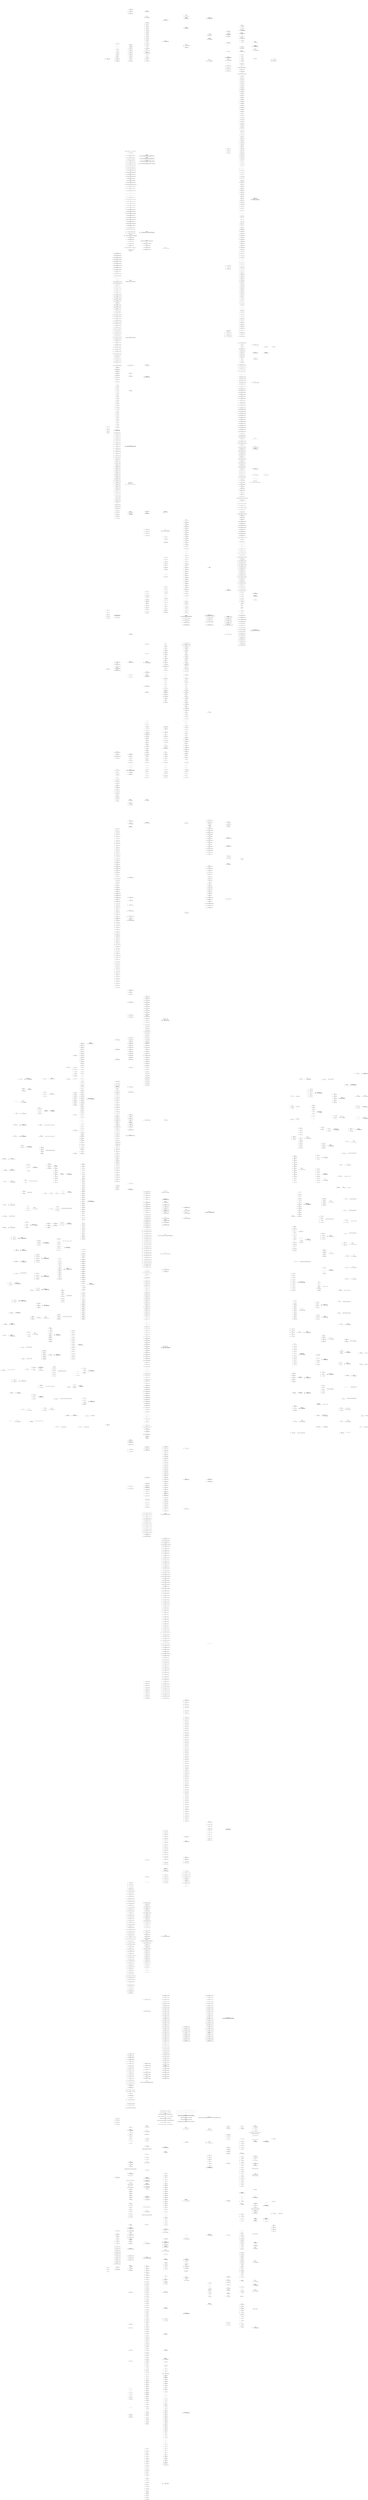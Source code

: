 graph g {
  fontname="sans-serif";

  overlap=false;

  splines=true;

  rankdir="LR";

  size="25,25";

  pack=16;

  node[fontname="sans-serif",shape="Mrecord"];
  edge[fontname="sans-serif"];
  subgraph "cluster_net" {
    subgraph "cluster_net.minecraft" {
      subgraph "cluster_net.minecraft.util" {
        subgraph "cluster_net.minecraft.util.math" {
          "el"[label="class | {el | util.math.BlockPos}",fillcolor="#d6c6a8",fontsize=null];
          "el$1"[label="class | {el$1 | util.math.BlockPos$1}",fillcolor="#d6c6a8",fontsize=12];
          "el$2"[label="class | {el$2 | util.math.BlockPos$2}",fillcolor="#d6c6a8",fontsize=12];
          "el$a"[label="class | {el$a | util.math.BlockPos$MutableBlockPos}",fillcolor="#d6c6a8",fontsize=12];
          "el$b"[label="class | {el$b | util.math.BlockPos$PooledMutableBlockPos}",fillcolor="#d6c6a8",fontsize=12];
          "ff"[label="class | {ff | util.math.Vec3i}",fillcolor="#d6c6a8",fontsize=null];
        }
        subgraph "cluster_net.minecraft.util.text" {
          "ig"[label="abstract class | {ig | util.text.BaseComponent}",fillcolor="#d6d6b5",fontsize=null];
          "ij"[label="interface | {ij | util.text.Component}",fillcolor="#83b6c3",fontsize=16];
          "ij$a"[label="class | {ij$a | util.text.Component$a}",fillcolor="#d6c6a8",fontsize=12];
          "im"[label="class | {im | util.text.KeybindComponent}",fillcolor="#d6c6a8",fontsize=null];
          "in"[label="class | {in | util.text.ScoreComponent}",fillcolor="#d6c6a8",fontsize=null];
          "io"[label="class | {io | util.text.SelectorComponent}",fillcolor="#d6c6a8",fontsize=null];
          "ip"[label="class | {ip | util.text.Style}",fillcolor="#d6c6a8",root=true,fontsize=20];
          "ip$1"[label="class | {ip$1 | util.text.Style$1}",fillcolor="#d6c6a8",fontsize=12];
          "ip$a"[label="class | {ip$a | util.text.Style$a}",fillcolor="#d6c6a8",fontsize=12];
          "iq"[label="class | {iq | util.text.TextComponent}",fillcolor="#d6c6a8",fontsize=null];
          "ir"[label="class | {ir | util.text.TranslatebleComponent}",fillcolor="#d6c6a8",fontsize=null];
        }
        subgraph "cluster_net.minecraft.util.profiler" {
          "xr$a"[label="class | {xr$a | util.profiler.Profiler$Result}",fillcolor="#d6c6a8",fontsize=12];
        }
        subgraph "cluster_net.minecraft.util.datafix" {
          subgraph "cluster_net.minecraft.util.datafix.schemas" {
            "abl"[label="class | {abl | util.datafix.schemas.ClsAblBymvhnb}",fillcolor="#d6c6a8",fontsize=null];
            "abm"[label="class | {abm | util.datafix.schemas.ClsAbmDedrpff}",fillcolor="#d6c6a8",fontsize=null];
            "abn"[label="class | {abn | util.datafix.schemas.ClsAbnEerzywr}",fillcolor="#d6c6a8",fontsize=null];
            "abo"[label="class | {abo | util.datafix.schemas.ClsAboDyjgxxf}",fillcolor="#d6c6a8",fontsize=null];
            "abp"[label="class | {abp | util.datafix.schemas.ClsAbpWtskmx}",fillcolor="#d6c6a8",fontsize=null];
            "abq"[label="class | {abq | util.datafix.schemas.ClsAbqEicwpnw}",fillcolor="#d6c6a8",fontsize=null];
            "abr"[label="class | {abr | util.datafix.schemas.ClsAbrFzxljpd}",fillcolor="#d6c6a8",fontsize=null];
            "abs"[label="class | {abs | util.datafix.schemas.ClsAbsFjuvinc}",fillcolor="#d6c6a8",fontsize=null];
            "abt"[label="class | {abt | util.datafix.schemas.ClsAbtBhafha}",fillcolor="#d6c6a8",fontsize=null];
            "abu"[label="class | {abu | util.datafix.schemas.ClsAbuDmoxxff}",fillcolor="#d6c6a8",fontsize=null];
            "abv"[label="class | {abv | util.datafix.schemas.ClsAbvDpczmrt}",fillcolor="#d6c6a8",fontsize=null];
            "abw"[label="class | {abw | util.datafix.schemas.ClsAbwGxxbsgu}",fillcolor="#d6c6a8",fontsize=null];
            "abx"[label="class | {abx | util.datafix.schemas.ClsAbxBkcvjzl}",fillcolor="#d6c6a8",fontsize=null];
            "aby"[label="class | {aby | util.datafix.schemas.ClsAbyEnsujjq}",fillcolor="#d6c6a8",fontsize=null];
            "abz"[label="class | {abz | util.datafix.schemas.ClsAbzDkzinz}",fillcolor="#d6c6a8",fontsize=null];
            "aca"[label="class | {aca | util.datafix.schemas.ClsAcaDkxvruz}",fillcolor="#d6c6a8",fontsize=null];
            "acb"[label="class | {acb | util.datafix.schemas.ClsAcbCyhqipa}",fillcolor="#d6c6a8",fontsize=null];
            "acc"[label="class | {acc | util.datafix.schemas.ClsAccEjdmjhh}",fillcolor="#d6c6a8",fontsize=null];
            "acd"[label="class | {acd | util.datafix.schemas.ClsAcdFalybfo}",fillcolor="#d6c6a8",fontsize=null];
            "ace"[label="class | {ace | util.datafix.schemas.ClsAceEwhpyww}",fillcolor="#d6c6a8",fontsize=null];
            "acf"[label="class | {acf | util.datafix.schemas.ClsAcfXcurtq}",fillcolor="#d6c6a8",fontsize=null];
            "acg"[label="class | {acg | util.datafix.schemas.ClsAcgDoemhpc}",fillcolor="#d6c6a8",fontsize=null];
            "ach"[label="class | {ach | util.datafix.schemas.ClsAchCqzbyoj}",fillcolor="#d6c6a8",fontsize=null];
            "aci"[label="class | {aci | util.datafix.schemas.ClsAciDiocvnl}",fillcolor="#d6c6a8",fontsize=null];
            "acj"[label="class | {acj | util.datafix.schemas.ClsAcjEoyghvn}",fillcolor="#d6c6a8",fontsize=null];
            "ack"[label="class | {ack | util.datafix.schemas.ClsAckDmeakms}",fillcolor="#d6c6a8",fontsize=null];
            "acl"[label="class | {acl | util.datafix.schemas.ClsAclCscbcjy}",fillcolor="#d6c6a8",fontsize=null];
            "acm"[label="class | {acm | util.datafix.schemas.ClsAcmFbvrjla}",fillcolor="#d6c6a8",fontsize=null];
            "acn"[label="class | {acn | util.datafix.schemas.ClsAcnBuuqmvv}",fillcolor="#d6c6a8",fontsize=null];
            "aco"[label="class | {aco | util.datafix.schemas.ClsAcoIjhhtn}",fillcolor="#d6c6a8",fontsize=null];
            "aco$1"[label="class | {aco$1 | util.datafix.schemas.ClsAcoIjhhtn$1}",fillcolor="#d6c6a8",fontsize=12];
            "acp"[label="class | {acp | util.datafix.schemas.ClsAcpBnitzgp}",fillcolor="#d6c6a8",fontsize=null];
            "acp$1"[label="class | {acp$1 | util.datafix.schemas.ClsAcpBnitzgp$1}",fillcolor="#d6c6a8",fontsize=12];
            "acq"[label="class | {acq | util.datafix.schemas.ClsAcqBuwfnty}",fillcolor="#d6c6a8",fontsize=null];
            "acr"[label="class | {acr | util.datafix.schemas.ClsAcrCalxbei}",fillcolor="#d6c6a8",fontsize=null];
            "acr$1"[label="class | {acr$1 | util.datafix.schemas.ClsAcrCalxbei$1}",fillcolor="#d6c6a8",fontsize=12];
          }
          "ya"[label="class | {ya | util.datafix.ClsYaBchnwjr}",fillcolor="#d6c6a8",fontsize=null];
          "yb"[label="class | {yb | util.datafix.AdvancementsFix}",fillcolor="#d6c6a8",fontsize=null];
          "yc"[label="class | {yc | util.datafix.ClsYcCtyvlla}",fillcolor="#d6c6a8",fontsize=null];
          "yd"[label="class | {yd | util.datafix.BedItemColorFix}",fillcolor="#d6c6a8",fontsize=null];
          "ye"[label="class | {ye | util.datafix.ClsYeCnyafaz}",fillcolor="#d6c6a8",fontsize=null];
          "yf"[label="class | {yf | util.datafix.BlockEntityBannerColorFix}",fillcolor="#d6c6a8",fontsize=null];
          "yg"[label="class | {yg | util.datafix.BlockEntityBlockStateFix}",fillcolor="#d6c6a8",fontsize=null];
          "yh"[label="class | {yh | util.datafix.BlockEntityCustomNameToComponentFix}",fillcolor="#d6c6a8",fontsize=null];
          "yi"[label="class | {yi | util.datafix.BlockEntityIdFix}",fillcolor="#d6c6a8",fontsize=null];
          "yj"[label="class | {yj | util.datafix.BlockEntityJukeboxFix}",fillcolor="#d6c6a8",fontsize=null];
          "yk"[label="class | {yk | util.datafix.ClsYkBxeveqq}",fillcolor="#d6c6a8",fontsize=null];
          "yl"[label="class | {yl | util.datafix.BlockEntityShulkerBoxColorFix}",fillcolor="#d6c6a8",fontsize=null];
          "ym"[label="class | {ym | util.datafix.BlockEntitySignTextStrictJsonFix}",fillcolor="#d6c6a8",fontsize=null];
          "ym$1"[label="class | {ym$1 | util.datafix.BlockEntitySignTextStrictJsonFix$1}",fillcolor="#d6c6a8",fontsize=12];
          "yn"[label="class | {yn | util.datafix.BlockNameFlatteningFix}",fillcolor="#d6c6a8",fontsize=null];
          "yo"[label="abstract class | {yo | util.datafix.ClsYoCuxczhl}",fillcolor="#d6d6b5",fontsize=null];
          "yo$1"[label="class | {yo$1 | util.datafix.ClsYoCuxczhl$1}",fillcolor="#d6c6a8",fontsize=12];
          "yq"[label="class | {yq | util.datafix.BlockStateStructureTemplateFix}",fillcolor="#d6c6a8",fontsize=null];
          "yr"[label="class | {yr | util.datafix.ChunkPalettedStorageFix}",fillcolor="#d6c6a8",fontsize=null];
          "ys"[label="class | {ys | util.datafix.ChunkStructuresTemplateRenameFix}",fillcolor="#d6c6a8",fontsize=null];
          "yt"[label="class | {yt | util.datafix.ChunkToProtoChunkFix}",fillcolor="#d6c6a8",fontsize=null];
          "yu"[label="class | {yu | util.datafix.ClsYuCwlemhq}",fillcolor="#d6c6a8",fontsize=null];
          "yv"[label="class | {yv | util.datafix.EntityArmorStandSilentFix}",fillcolor="#d6c6a8",fontsize=null];
          "yw"[label="class | {yw | util.datafix.ClsYwDxbyjbl}",fillcolor="#d6c6a8",fontsize=null];
          "yx"[label="class | {yx | util.datafix.EntityCodSalmonFix}",fillcolor="#d6c6a8",fontsize=null];
          "yy"[label="class | {yy | util.datafix.EntityCustomNameToComponentFix}",fillcolor="#d6c6a8",fontsize=null];
          "yz"[label="class | {yz | util.datafix.EntityElderGuardianSplitFix}",fillcolor="#d6c6a8",fontsize=null];
          "za"[label="class | {za | util.datafix.ClsZaFywzmyk}",fillcolor="#d6c6a8",fontsize=null];
          "zb"[label="class | {zb | util.datafix.EntityHealthFix}",fillcolor="#d6c6a8",fontsize=null];
          "zc"[label="class | {zc | util.datafix.EntityHorseSaddleFix}",fillcolor="#d6c6a8",fontsize=null];
          "zd"[label="class | {zd | util.datafix.EntityHorseSplitFix}",fillcolor="#d6c6a8",fontsize=null];
          "ze"[label="class | {ze | util.datafix.EntityIdFix}",fillcolor="#d6c6a8",fontsize=null];
          "zf"[label="class | {zf | util.datafix.EntityItemFrameDirectionFix}",fillcolor="#d6c6a8",fontsize=null];
          "zg"[label="class | {zg | util.datafix.EntityMinecartIdentifiersFix}",fillcolor="#d6c6a8",fontsize=null];
          "zh"[label="class | {zh | util.datafix.EntityItemFrameFix}",fillcolor="#d6c6a8",fontsize=null];
          "zi"[label="class | {zi | util.datafix.EntityPaintingMotiveFix}",fillcolor="#d6c6a8",fontsize=null];
          "zj"[label="class | {zj | util.datafix.EntityPufferfishRenameFix}",fillcolor="#d6c6a8",fontsize=null];
          "zk"[label="class | {zk | util.datafix.EntityRedundantChanceTagsFix}",fillcolor="#d6c6a8",fontsize=null];
          "zl"[label="abstract class | {zl | util.datafix.ClsZlDdstfyb}",fillcolor="#d6d6b5",fontsize=null];
          "zm"[label="class | {zm | util.datafix.EntityRidingToPassengerFix}",fillcolor="#d6c6a8",fontsize=null];
          "zn"[label="class | {zn | util.datafix.EntityShulkerColorFix}",fillcolor="#d6c6a8",fontsize=null];
          "zo"[label="class | {zo | util.datafix.EntitySkeletonSplitFix}",fillcolor="#d6c6a8",fontsize=null];
          "zp"[label="class | {zp | util.datafix.EntityStringUuidFix}",fillcolor="#d6c6a8",fontsize=null];
          "zq"[label="class | {zq | util.datafix.ClsZqGsmsnsa}",fillcolor="#d6c6a8",fontsize=null];
          "zr"[label="class | {zr | util.datafix.EntityTippedArrowFix}",fillcolor="#d6c6a8",fontsize=null];
          "zs"[label="class | {zs | util.datafix.EntityWolfColorFix}",fillcolor="#d6c6a8",fontsize=null];
          "zt"[label="class | {zt | util.datafix.EntityZombieSplitFix}",fillcolor="#d6c6a8",fontsize=null];
          "zu"[label="class | {zu | util.datafix.EntityZombieVillagerTypeFix}",fillcolor="#d6c6a8",fontsize=null];
          "zv"[label="class | {zv | util.datafix.HeightmapRenamingFix}",fillcolor="#d6c6a8",fontsize=null];
          "zw"[label="class | {zw | util.datafix.IglooMetadataRemovalFix}",fillcolor="#d6c6a8",fontsize=null];
          "zx"[label="class | {zx | util.datafix.ItemBannerColorFix}",fillcolor="#d6c6a8",fontsize=null];
          "zy"[label="class | {zy | util.datafix.ItemCustomNameToComponentFix}",fillcolor="#d6c6a8",fontsize=null];
          "zz"[label="class | {zz | util.datafix.ItemIdFix}",fillcolor="#d6c6a8",fontsize=null];
          "aaa"[label="class | {aaa | util.datafix.ItemPotionFix}",fillcolor="#d6c6a8",fontsize=null];
          "aab"[label="abstract class | {aab | util.datafix.ClsAabCzuevvn}",fillcolor="#d6d6b5",fontsize=null];
          "aab$1"[label="class | {aab$1 | util.datafix.ClsAabCzuevvn$1}",fillcolor="#d6c6a8",fontsize=12];
          "aac"[label="class | {aac | util.datafix.ItemShulkerBoxColorFix}",fillcolor="#d6c6a8",fontsize=null];
          "aad"[label="class | {aad | util.datafix.ItemSpawnEggFix}",fillcolor="#d6c6a8",fontsize=null];
          "aae"[label="class | {aae | util.datafix.ItemStackEnchantmentFix}",fillcolor="#d6c6a8",fontsize=null];
          "aaf"[label="class | {aaf | util.datafix.ItemInstanceMapIdFix}",fillcolor="#d6c6a8",fontsize=null];
          "aag"[label="class | {aag | util.datafix.ItemInstanceSpawnEggFix}",fillcolor="#d6c6a8",fontsize=null];
          "aah"[label="class | {aah | util.datafix.ItemInstanceTheFlatteningFix}",fillcolor="#d6c6a8",fontsize=null];
          "aai"[label="class | {aai | util.datafix.ItemWaterPotionFix}",fillcolor="#d6c6a8",fontsize=null];
          "aaj"[label="class | {aaj | util.datafix.ItemWrittenBookPagesStrictJsonFix}",fillcolor="#d6c6a8",fontsize=null];
          "aak"[label="class | {aak | util.datafix.ClsAakFwqjwnt}",fillcolor="#d6c6a8",fontsize=null];
          "aak$a"[label="class | {aak$a | util.datafix.ClsAakFwqjwnt$a}",fillcolor="#d6c6a8",fontsize=12];
          "aak$b"[label="abstract class | {aak$b | util.datafix.ClsAakFwqjwnt$b}",fillcolor="#d6d6b5",fontsize=20,root=true];
          "aal"[label="class | {aal | util.datafix.LevelDataGeneratorOptionsFix}",fillcolor="#d6c6a8",fontsize=null];
          "aam"[label="class | {aam | util.datafix.LevelFlatGeneratorInfoFix}",fillcolor="#d6c6a8",fontsize=null];
          "aan"[label="class | {aan | util.datafix.MobSpawnerEntityIdentifiersFix}",fillcolor="#d6c6a8",fontsize=null];
          "aao"[label="abstract class | {aao | util.datafix.ClsAaoEpinsae}",fillcolor="#d6d6b5",fontsize=null];
          "aap"[label="class | {aap | util.datafix.ObjectiveDisplayNameFix}",fillcolor="#d6c6a8",fontsize=null];
          "aaq"[label="class | {aaq | util.datafix.ObjectiveRenderTypeFix}",fillcolor="#d6c6a8",fontsize=null];
          "aar"[label="class | {aar | util.datafix.OptionsForceVBOFix}",fillcolor="#d6c6a8",fontsize=null];
          "aas"[label="class | {aas | util.datafix.OptionsKeyLwjgl3Fix}",fillcolor="#d6c6a8",fontsize=null];
          "aat"[label="class | {aat | util.datafix.OptionsKeyTranslationFix}",fillcolor="#d6c6a8",fontsize=null];
          "aau"[label="class | {aau | util.datafix.OptionsLowerCaseLanguageFix}",fillcolor="#d6c6a8",fontsize=null];
          "aav"[label="class | {aav | util.datafix.ClsAavDecwlen}",fillcolor="#d6c6a8",fontsize=null];
          "aaw"[label="class | {aaw | util.datafix.ClsAawDmlrcba}",fillcolor="#d6c6a8",fontsize=null];
          "aba"[label="class | {aba | util.datafix.SavedDataVillageCropFix}",fillcolor="#d6c6a8",fontsize=null];
          "abb"[label="abstract class | {abb | util.datafix.ClsAbbGawivks}",fillcolor="#d6d6b5",fontsize=null];
          "abc"[label="abstract class | {abc | util.datafix.ClsAbcGcznfqu}",fillcolor="#d6d6b5",fontsize=null];
          "abd"[label="class | {abd | util.datafix.StatsCounterFix}",fillcolor="#d6c6a8",fontsize=null];
          "abe"[label="class | {abe | util.datafix.SwimStatsRenameFix}",fillcolor="#d6c6a8",fontsize=null];
          "abf"[label="class | {abf | util.datafix.TeamDisplayNameFix}",fillcolor="#d6c6a8",fontsize=null];
          "abg"[label="class | {abg | util.datafix.AddTrappedChestFix}",fillcolor="#d6c6a8",fontsize=null];
          "abg$a"[label="class | {abg$a | util.datafix.AddTrappedChestFix$a}",fillcolor="#d6c6a8",fontsize=12];
          "abh"[label="class | {abh | util.datafix.ClsAbhStoshn}",fillcolor="#d6c6a8",fontsize=null];
          "abi"[label="class | {abi | util.datafix.ClsAbiFvniijt}",fillcolor="#d6c6a8",fontsize=null];
        }
        "k$a"[label="enum | {k$a | util.Utils$a}",fillcolor="#5ac380",fontsize=12];
        "k$b"[label="enum | {k$b | util.Utils$OS}",fillcolor="#5ac380",fontsize=20,root=true];
        "k$b$1"[label="class | {k$b$1 | util.Utils$OS$1}",fillcolor="#d6c6a8",fontsize=12];
        "k$b$2"[label="class | {k$b$2 | util.Utils$OS$2}",fillcolor="#d6c6a8",fontsize=12];
        "eq"[label="enum | {eq | util.Facing}",fillcolor="#5ac380",fontsize=null];
        "eq$a"[label="enum | {eq$a | util.Facing$Axis}",fillcolor="#5ac380",fontsize=12];
        "eq$a$1"[label="class | {eq$a$1 | util.Facing$Axis$1}",fillcolor="#d6c6a8",fontsize=12];
        "eq$a$2"[label="class | {eq$a$2 | util.Facing$Axis$2}",fillcolor="#d6c6a8",fontsize=12];
        "eq$a$3"[label="class | {eq$a$3 | util.Facing$Axis$3}",fillcolor="#d6c6a8",fontsize=12];
        "eq$c"[label="enum | {eq$c | util.Facing$c}",fillcolor="#5ac380",fontsize=12];
        "pc"[label="class | {pc | util.Identifier}",fillcolor="#d6c6a8",fontsize=null];
        "pc$a"[label="class | {pc$a | util.Identifier$a}",fillcolor="#d6c6a8",fontsize=12];
        "pp"[label="class | {pp | util.FunctionManager}",fillcolor="#d6c6a8",fontsize=null];
        "pt"[label="interface | {pt | util.Tickable}",fillcolor="#83b6c3",fontsize=22,root=true];
      }
      subgraph "cluster_net.minecraft.advancements" {
        subgraph "cluster_net.minecraft.advancements.triggers" {
          "s"[label="interface | {s | advancements.triggers.Trigger}",fillcolor="#83b6c3",fontsize=22,root=true];
          "y"[label="class | {y | advancements.triggers.AbstractCriterionInstance}",fillcolor="#d6c6a8",fontsize=null];
          "z"[label="class | {z | advancements.triggers.BredAnimals}",fillcolor="#d6c6a8",fontsize=null];
          "z$b"[label="class | {z$b | advancements.triggers.BredAnimals$b}",fillcolor="#d6c6a8",fontsize=12];
          "aa"[label="class | {aa | advancements.triggers.BrewedPotion}",fillcolor="#d6c6a8",fontsize=null];
          "aa$b"[label="class | {aa$b | advancements.triggers.BrewedPotion$b}",fillcolor="#d6c6a8",fontsize=12];
          "ab"[label="class | {ab | advancements.triggers.ChangedDimension}",fillcolor="#d6c6a8",fontsize=null];
          "ab$b"[label="class | {ab$b | advancements.triggers.ChangedDimension$b}",fillcolor="#d6c6a8",fontsize=12];
          "ac"[label="class | {ac | advancements.triggers.ChanneledLightning}",fillcolor="#d6c6a8",fontsize=null];
          "ac$b"[label="class | {ac$b | advancements.triggers.ChanneledLightning$b}",fillcolor="#d6c6a8",fontsize=12];
          "ad"[label="class | {ad | advancements.triggers.ConstructedBeacon}",fillcolor="#d6c6a8",fontsize=null];
          "ad$b"[label="class | {ad$b | advancements.triggers.ConstructedBeacon$b}",fillcolor="#d6c6a8",fontsize=12];
          "ae"[label="class | {ae | advancements.triggers.ConsumedItem}",fillcolor="#d6c6a8",fontsize=null];
          "ae$b"[label="class | {ae$b | advancements.triggers.ConsumedItem$b}",fillcolor="#d6c6a8",fontsize=12];
          "af"[label="class | {af | advancements.triggers.CuredZombieVillager}",fillcolor="#d6c6a8",fontsize=null];
          "af$b"[label="class | {af$b | advancements.triggers.CuredZombieVillager$b}",fillcolor="#d6c6a8",fontsize=12];
          "aj"[label="class | {aj | advancements.triggers.EffectsChanged}",fillcolor="#d6c6a8",fontsize=null];
          "aj$b"[label="class | {aj$b | advancements.triggers.EffectsChanged$b}",fillcolor="#d6c6a8",fontsize=12];
          "ak"[label="class | {ak | advancements.triggers.EnchantedItem}",fillcolor="#d6c6a8",fontsize=null];
          "ak$b"[label="class | {ak$b | advancements.triggers.EnchantedItem$b}",fillcolor="#d6c6a8",fontsize=12];
          "am"[label="class | {am | advancements.triggers.EnterBlock}",fillcolor="#d6c6a8",fontsize=null];
          "am$b"[label="class | {am$b | advancements.triggers.EnterBlock$b}",fillcolor="#d6c6a8",fontsize=12];
          "an"[label="class | {an | advancements.triggers.EntityHurtPlayer}",fillcolor="#d6c6a8",fontsize=null];
          "an$b"[label="class | {an$b | advancements.triggers.EntityHurtPlayer$b}",fillcolor="#d6c6a8",fontsize=12];
          "aq"[label="class | {aq | advancements.triggers.FilledBucket}",fillcolor="#d6c6a8",fontsize=null];
          "aq$b"[label="class | {aq$b | advancements.triggers.FilledBucket$b}",fillcolor="#d6c6a8",fontsize=12];
          "ar"[label="class | {ar | advancements.triggers.FishingRodHooked}",fillcolor="#d6c6a8",fontsize=null];
          "ar$b"[label="class | {ar$b | advancements.triggers.FishingRodHooked$b}",fillcolor="#d6c6a8",fontsize=12];
          "as"[label="class | {as | advancements.triggers.Impossible}",fillcolor="#d6c6a8",fontsize=null];
          "as$a"[label="class | {as$a | advancements.triggers.Impossible$a}",fillcolor="#d6c6a8",fontsize=12];
          "at"[label="class | {at | advancements.triggers.InventoryChanged}",fillcolor="#d6c6a8",fontsize=null];
          "at$b"[label="class | {at$b | advancements.triggers.InventoryChanged$b}",fillcolor="#d6c6a8",fontsize=12];
          "au"[label="class | {au | advancements.triggers.ItemDurabilityChanged}",fillcolor="#d6c6a8",fontsize=null];
          "au$b"[label="class | {au$b | advancements.triggers.ItemDurabilityChanged$b}",fillcolor="#d6c6a8",fontsize=12];
          "aw"[label="class | {aw | advancements.triggers.Kill}",fillcolor="#d6c6a8",fontsize=null];
          "aw$b"[label="class | {aw$b | advancements.triggers.Kill$Instance}",fillcolor="#d6c6a8",fontsize=12];
          "ax"[label="class | {ax | advancements.triggers.Levitation}",fillcolor="#d6c6a8",fontsize=null];
          "ax$b"[label="class | {ax$b | advancements.triggers.Levitation$b}",fillcolor="#d6c6a8",fontsize=12];
          "az"[label="class | {az | advancements.triggers.ClsAzGbndvak}",fillcolor="#d6c6a8",fontsize=null];
          "az$b"[label="class | {az$b | advancements.triggers.ClsAzGbndvak$b}",fillcolor="#d6c6a8",fontsize=12];
          "bd"[label="class | {bd | advancements.triggers.NetherTravel}",fillcolor="#d6c6a8",fontsize=null];
          "bd$b"[label="class | {bd$b | advancements.triggers.NetherTravel$b}",fillcolor="#d6c6a8",fontsize=12];
          "be"[label="class | {be | advancements.triggers.PlacedBlock}",fillcolor="#d6c6a8",fontsize=null];
          "be$b"[label="class | {be$b | advancements.triggers.PlacedBlock$b}",fillcolor="#d6c6a8",fontsize=12];
          "bf"[label="class | {bf | advancements.triggers.PlayerHurtEntity}",fillcolor="#d6c6a8",fontsize=null];
          "bf$b"[label="class | {bf$b | advancements.triggers.PlayerHurtEntity$b}",fillcolor="#d6c6a8",fontsize=12];
          "bg"[label="class | {bg | advancements.triggers.RecipeUnlocked}",fillcolor="#d6c6a8",fontsize=null];
          "bg$b"[label="class | {bg$b | advancements.triggers.RecipeUnlocked$b}",fillcolor="#d6c6a8",fontsize=12];
          "bh"[label="class | {bh | advancements.triggers.SummonedEntity}",fillcolor="#d6c6a8",fontsize=null];
          "bh$b"[label="class | {bh$b | advancements.triggers.SummonedEntity$b}",fillcolor="#d6c6a8",fontsize=12];
          "bi"[label="class | {bi | advancements.triggers.TameAnimal}",fillcolor="#d6c6a8",fontsize=null];
          "bi$b"[label="class | {bi$b | advancements.triggers.TameAnimal$b}",fillcolor="#d6c6a8",fontsize=12];
          "bj"[label="class | {bj | advancements.triggers.Tick}",fillcolor="#d6c6a8",fontsize=null];
          "bj$b"[label="class | {bj$b | advancements.triggers.Tick$b}",fillcolor="#d6c6a8",fontsize=12];
          "bk"[label="class | {bk | advancements.triggers.VillagerTrade}",fillcolor="#d6c6a8",fontsize=null];
          "bk$b"[label="class | {bk$b | advancements.triggers.VillagerTrade$b}",fillcolor="#d6c6a8",fontsize=12];
          "bl"[label="class | {bl | advancements.triggers.UsedEnderEye}",fillcolor="#d6c6a8",fontsize=null];
          "bl$b"[label="class | {bl$b | advancements.triggers.UsedEnderEye$b}",fillcolor="#d6c6a8",fontsize=12];
          "bm"[label="class | {bm | advancements.triggers.UsedTotem}",fillcolor="#d6c6a8",fontsize=null];
          "bm$b"[label="class | {bm$b | advancements.triggers.UsedTotem$b}",fillcolor="#d6c6a8",fontsize=12];
        }
      }
      subgraph "cluster_net.minecraft.server" {
        subgraph "cluster_net.minecraft.server.command" {
          subgraph "cluster_net.minecraft.server.command.argument" {
            "bx"[label="class | {bx | server.command.argument.ArgumentColor}",fillcolor="#d6c6a8",fontsize=null];
            "by"[label="class | {by | server.command.argument.ArgumentComponent}",fillcolor="#d6c6a8",fontsize=null];
            "ca"[label="class | {ca | server.command.argument.ArgumentEntityAnchor}",fillcolor="#d6c6a8",fontsize=null];
            "cb"[label="class | {cb | server.command.argument.ArgumentEntity}",fillcolor="#d6c6a8",fontsize=null];
            "cb$a"[label="class | {cb$a | server.command.argument.ArgumentEntity$a}",fillcolor="#d6c6a8",fontsize=12];
            "cc"[label="class | {cc | server.command.argument.ArgumentEntitySummon}",fillcolor="#d6c6a8",fontsize=null];
            "cd"[label="class | {cd | server.command.argument.ArgumentPlayer}",fillcolor="#d6c6a8",fontsize=null];
            "cd$a"[label="interface | {cd$a | server.command.argument.ArgumentPlayer$a}",fillcolor="#83b6c3",fontsize=20,root=true];
            "cd$b"[label="class | {cd$b | server.command.argument.ArgumentPlayer$b}",fillcolor="#d6c6a8",fontsize=12];
            "ce"[label="class | {ce | server.command.argument.ArgumentEnchantment}",fillcolor="#d6c6a8",fontsize=null];
            "cf"[label="class | {cf | server.command.argument.ArgumentMessage}",fillcolor="#d6c6a8",fontsize=null];
            "cg"[label="class | {cg | server.command.argument.ArgumentMobEffect}",fillcolor="#d6c6a8",fontsize=null];
            "ch"[label="class | {ch | server.command.argument.ArgumentNBT}",fillcolor="#d6c6a8",fontsize=null];
            "ci"[label="class | {ci | server.command.argument.ArgumentNBTPath}",fillcolor="#d6c6a8",fontsize=null];
            "ci$a"[label="class | {ci$a | server.command.argument.ArgumentNBTPath$a}",fillcolor="#d6c6a8",fontsize=12];
            "ci$b"[label="class | {ci$b | server.command.argument.ArgumentNBTPath$b}",fillcolor="#d6c6a8",fontsize=12];
            "ci$d"[label="interface | {ci$d | server.command.argument.ArgumentNBTPath$d}",fillcolor="#83b6c3",fontsize=20,root=true];
            "cj"[label="class | {cj | server.command.argument.ArgumentObjective}",fillcolor="#d6c6a8",fontsize=null];
            "ck"[label="class | {ck | server.command.argument.ArgumentObjectiveCriteria}",fillcolor="#d6c6a8",fontsize=null];
            "cl"[label="class | {cl | server.command.argument.ArgumentOperation}",fillcolor="#d6c6a8",fontsize=null];
            "cl$a"[label="interface | {cl$a | server.command.argument.ArgumentOperation$a}",fillcolor="#83b6c3",fontsize=20,root=true];
            "cl$b"[label="interface | {cl$b | server.command.argument.ArgumentOperation$b}",fillcolor="#83b6c3",fontsize=12];
            "cm"[label="class | {cm | server.command.argument.ArgumentParticle}",fillcolor="#d6c6a8",fontsize=null];
            "co"[label="class | {co | server.command.argument.ArgumentIdentifier}",fillcolor="#d6c6a8",fontsize=null];
            "cp"[label="class | {cp | server.command.argument.ArgumentScoreHolder}",fillcolor="#d6c6a8",fontsize=null];
            "cp$a"[label="interface | {cp$a | server.command.argument.ArgumentScoreHolder$a}",fillcolor="#83b6c3",fontsize=20,root=true];
            "cp$b"[label="class | {cp$b | server.command.argument.ArgumentScoreHolder$b}",fillcolor="#d6c6a8",fontsize=12];
            "cp$c"[label="class | {cp$c | server.command.argument.ArgumentScoreHolder$c}",fillcolor="#d6c6a8",fontsize=12];
            "cq"[label="class | {cq | server.command.argument.ArgumentScoreboardSlot}",fillcolor="#d6c6a8",fontsize=null];
            "cr"[label="class | {cr | server.command.argument.ArgumentItemSlot}",fillcolor="#d6c6a8",fontsize=null];
            "cs"[label="class | {cs | server.command.argument.ArgumentTeam}",fillcolor="#d6c6a8",fontsize=null];
            "cu"[label="class | {cu | server.command.argument.ArgumentBlockPredicate}",fillcolor="#d6c6a8",fontsize=null];
            "cu$a"[label="class | {cu$a | server.command.argument.ArgumentBlockPredicate$a}",fillcolor="#d6c6a8",fontsize=12];
            "cu$c"[label="class | {cu$c | server.command.argument.ArgumentBlockPredicate$c}",fillcolor="#d6c6a8",fontsize=12];
            "cv"[label="class | {cv | server.command.argument.ArgumentBlockState}",fillcolor="#d6c6a8",fontsize=null];
            "cy"[label="class | {cy | server.command.argument.ArgumentBlockPos}",fillcolor="#d6c6a8",fontsize=null];
            "dc"[label="class | {dc | server.command.argument.ArgumentRotation}",fillcolor="#d6c6a8",fontsize=null];
            "dd"[label="class | {dd | server.command.argument.ArgumentSwizzle}",fillcolor="#d6c6a8",fontsize=null];
            "dj"[label="class | {dj | server.command.argument.ArgumentFunction}",fillcolor="#d6c6a8",fontsize=null];
            "dk"[label="class | {dk | server.command.argument.ArgumentItemStack}",fillcolor="#d6c6a8",fontsize=null];
            "dn"[label="class | {dn | server.command.argument.ArgumentItemPredicate}",fillcolor="#d6c6a8",fontsize=null];
            "dn$a"[label="class | {dn$a | server.command.argument.ArgumentItemPredicate$a}",fillcolor="#d6c6a8",fontsize=12];
            "dn$c"[label="class | {dn$c | server.command.argument.ArgumentItemPredicate$c}",fillcolor="#d6c6a8",fontsize=12];
          }
          subgraph "cluster_net.minecraft.server.command.impl" {
            "px$a"[label="enum | {px$a | server.command.impl.AdvancementCommand$a}",fillcolor="#5ac380",fontsize=20,root=true];
            "px$a$1"[label="class | {px$a$1 | server.command.impl.AdvancementCommand$a$1}",fillcolor="#d6c6a8",fontsize=12];
            "px$a$2"[label="class | {px$a$2 | server.command.impl.AdvancementCommand$a$2}",fillcolor="#d6c6a8",fontsize=12];
            "sj$a"[label="interface | {sj$a | server.command.impl.DataCommand$a}",fillcolor="#83b6c3",fontsize=20,root=true];
          }
          "bu"[label="class | {bu | server.command.CommandSource}",fillcolor="#d6c6a8",fontsize=null];
        }
        subgraph "cluster_net.minecraft.server.network" {
          subgraph "cluster_net.minecraft.server.network.rcon" {
            "pq"[label="interface | {pq | server.network.rcon.Server}",fillcolor="#83b6c3",fontsize=20,root=true];
            "wd"[label="abstract class | {wd | server.network.rcon.RconThread}",fillcolor="#d6d6b5",fontsize=null];
            "we"[label="class | {we | server.network.rcon.QueryListener}",fillcolor="#d6c6a8",fontsize=null];
            "wf"[label="class | {wf | server.network.rcon.RconClient}",fillcolor="#d6c6a8",fontsize=null];
            "wg"[label="class | {wg | server.network.rcon.RconListener}",fillcolor="#d6c6a8",fontsize=null];
          }
        }
        subgraph "cluster_net.minecraft.server.dedicated" {
          "so"[label="class | {so | server.dedicated.DedicatedServer}",fillcolor="#d6c6a8",fontsize=null];
          "so$1"[label="class | {so$1 | server.dedicated.DedicatedServer$1}",fillcolor="#d6c6a8",fontsize=12];
          "so$2"[label="class | {so$2 | server.dedicated.DedicatedServer$2}",fillcolor="#d6c6a8",fontsize=12];
        }
        subgraph "cluster_net.minecraft.server.world" {
          "td"[label="class | {td | server.world.ServerWorld}",fillcolor="#d6c6a8",fontsize=null];
        }
        subgraph "cluster_net.minecraft.server.management" {
          "tl$1"[label="class | {tl$1 | server.management.PlayerChunkMap$1}",fillcolor="#d6c6a8",fontsize=12];
        }
        subgraph "cluster_net.minecraft.server.integrated" {
          "dgh"[label="class | {dgh | server.integrated.IntegratedServer}",fillcolor="#d6c6a8",fontsize=null];
        }
        "vk"[label="abstract class | {vk | server.BanDetail}",fillcolor="#d6d6b5",fontsize=null];
        "net.minecraft.server.MinecraftServer"[label="abstract class | {net.minecraft.server.MinecraftServer | server.MinecraftServer}",fillcolor="#d6d6b5",fontsize=null];
        "net.minecraft.server.MinecraftServer$1"[label="class | {net.minecraft.server.MinecraftServer$1 | server.MinecraftServer$1}",fillcolor="#d6c6a8",fontsize=12];
        "net.minecraft.server.MinecraftServer$2"[label="class | {net.minecraft.server.MinecraftServer$2 | server.MinecraftServer$2}",fillcolor="#d6c6a8",fontsize=12];
      }
      subgraph "cluster_net.minecraft.data" {
        subgraph "cluster_net.minecraft.data.registry" {
          "ep"[label="class | {ep | data.registry.DefaultedMappedRegistry}",fillcolor="#d6c6a8",fontsize=null];
          "ey"[label="class | {ey | data.registry.SimpleRegistry}",fillcolor="#d6c6a8",fontsize=null];
          "fc"[label="interface | {fc | data.registry.Registry}",fillcolor="#83b6c3",fontsize=16];
        }
        subgraph "cluster_net.minecraft.data.provider" {
          "fs"[label="class | {fs | data.provider.Advancements}",fillcolor="#d6c6a8",fontsize=null];
          "fz"[label="class | {fz | data.provider.Blocks}",fillcolor="#d6c6a8",fontsize=null];
          "ga"[label="class | {ga | data.provider.Commands}",fillcolor="#d6c6a8",fontsize=null];
          "gb"[label="class | {gb | data.provider.Items}",fillcolor="#d6c6a8",fontsize=null];
          "gf"[label="class | {gf | data.provider.Recipes}",fillcolor="#d6c6a8",fontsize=null];
          "gm"[label="class | {gm | data.provider.SNBTtoNBT}",fillcolor="#d6c6a8",fontsize=null];
          "go"[label="class | {go | data.provider.BlockTags}",fillcolor="#d6c6a8",fontsize=null];
          "gp"[label="class | {gp | data.provider.FluidTags}",fillcolor="#d6c6a8",fontsize=null];
          "gq"[label="class | {gq | data.provider.ItemTags}",fillcolor="#d6c6a8",fontsize=null];
        }
        "fq"[label="interface | {fq | data.DataProvider}",fillcolor="#83b6c3",fontsize=20,root=true];
        "gl"[label="class | {gl | data.ClsGlEtihlya}",fillcolor="#d6c6a8",fontsize=null];
        "gr"[label="abstract class | {gr | data.ClsGrFfewtkc}",fillcolor="#d6d6b5",fontsize=null];
        "pf$1"[label="class | {pf$1 | data.Bootstrap$1}",fillcolor="#d6c6a8",fontsize=12];
        "pf$2"[label="class | {pf$2 | data.Bootstrap$2}",fillcolor="#d6c6a8",fontsize=12];
        "pf$3"[label="class | {pf$3 | data.Bootstrap$3}",fillcolor="#d6c6a8",fontsize=12];
        "pf$4"[label="class | {pf$4 | data.Bootstrap$4}",fillcolor="#d6c6a8",fontsize=12];
        "pf$5"[label="class | {pf$5 | data.Bootstrap$5}",fillcolor="#d6c6a8",fontsize=12];
        "pf$6"[label="class | {pf$6 | data.Bootstrap$6}",fillcolor="#d6c6a8",fontsize=12];
        "pf$7"[label="class | {pf$7 | data.Bootstrap$7}",fillcolor="#d6c6a8",fontsize=12];
        "pf$8"[label="class | {pf$8 | data.Bootstrap$8}",fillcolor="#d6c6a8",fontsize=12];
        "pf$9"[label="class | {pf$9 | data.Bootstrap$9}",fillcolor="#d6c6a8",fontsize=12];
        "pf$a"[label="class | {pf$a | data.Bootstrap$a}",fillcolor="#d6c6a8",fontsize=12];
        "pf$b"[label="class | {pf$b | data.Bootstrap$b}",fillcolor="#d6c6a8",fontsize=12];
        "pf$c"[label="abstract class | {pf$c | data.Bootstrap$c}",fillcolor="#d6d6b5",fontsize=12];
        "pf$d"[label="class | {pf$d | data.Bootstrap$d}",fillcolor="#d6c6a8",fontsize=12];
        "pf$10"[label="class | {pf$10 | data.Bootstrap$10}",fillcolor="#d6c6a8",fontsize=12];
        "pf$11"[label="class | {pf$11 | data.Bootstrap$11}",fillcolor="#d6c6a8",fontsize=12];
        "pf$12"[label="class | {pf$12 | data.Bootstrap$12}",fillcolor="#d6c6a8",fontsize=12];
        "pf$14"[label="class | {pf$14 | data.Bootstrap$14}",fillcolor="#d6c6a8",fontsize=12];
        "pf$15"[label="class | {pf$15 | data.Bootstrap$15}",fillcolor="#d6c6a8",fontsize=12];
        "pf$16"[label="class | {pf$16 | data.Bootstrap$16}",fillcolor="#d6c6a8",fontsize=12];
        "pf$17"[label="class | {pf$17 | data.Bootstrap$17}",fillcolor="#d6c6a8",fontsize=12];
        "pf$18"[label="class | {pf$18 | data.Bootstrap$18}",fillcolor="#d6c6a8",fontsize=12];
        "pf$18$1"[label="class | {pf$18$1 | data.Bootstrap$18$1}",fillcolor="#d6c6a8",fontsize=12];
        "pf$19"[label="class | {pf$19 | data.Bootstrap$19}",fillcolor="#d6c6a8",fontsize=12];
        "pf$19$1"[label="class | {pf$19$1 | data.Bootstrap$19$1}",fillcolor="#d6c6a8",fontsize=12];
        "pf$20"[label="class | {pf$20 | data.Bootstrap$20}",fillcolor="#d6c6a8",fontsize=12];
      }
      subgraph "cluster_net.minecraft.particle" {
        "fl"[label="class | {fl | particle.ParticleType}",fillcolor="#d6c6a8",root=true,fontsize=20];
      }
      subgraph "cluster_net.minecraft.item" {
        subgraph "cluster_net.minecraft.item.recipe" {
          "gi$a"[label="class | {gi$a | item.recipe.SmeltingRecipe$a}",fillcolor="#d6c6a8",fontsize=12];
          "avh"[label="class | {avh | item.recipe.Ingredient}",fillcolor="#d6c6a8",fontsize=null];
          "avh$a"[label="class | {avh$a | item.recipe.Ingredient$a}",fillcolor="#d6c6a8",fontsize=12];
          "avh$b"[label="class | {avh$b | item.recipe.Ingredient$b}",fillcolor="#d6c6a8",fontsize=12];
          "avh$c"[label="interface | {avh$c | item.recipe.Ingredient$c}",fillcolor="#83b6c3",fontsize=20,root=true];
        }
        "ara"[label="class | {ara | item.ClsAraDtgcghq}",fillcolor="#d6c6a8",fontsize=null];
        "arb"[label="class | {arb | item.ClsArbOkvyqd}",fillcolor="#d6c6a8",fontsize=null];
        "arb$1"[label="class | {arb$1 | item.ClsArbOkvyqd$1}",fillcolor="#d6c6a8",fontsize=12];
        "are"[label="class | {are | item.ClsAreBcjidam}",fillcolor="#d6c6a8",fontsize=null];
        "arf"[label="class | {arf | item.ClsArfIenhqr}",fillcolor="#d6c6a8",fontsize=null];
        "arg"[label="class | {arg | item.ClsArgCsrhqlr}",fillcolor="#d6c6a8",fontsize=null];
        "arh"[label="class | {arh | item.ClsArhBswfjmh}",fillcolor="#d6c6a8",fontsize=null];
        "ari"[label="class | {ari | item.ClsAriFulzcfw}",fillcolor="#d6c6a8",fontsize=null];
        "arj"[label="class | {arj | item.ClsArjCcaxxs}",fillcolor="#d6c6a8",fontsize=null];
        "arl"[label="class | {arl | item.ClsArlFyakfwt}",fillcolor="#d6c6a8",fontsize=null];
        "arm"[label="class | {arm | item.ClsArmGrctgan}",fillcolor="#d6c6a8",fontsize=null];
        "arn"[label="class | {arn | item.ClsArnDmqugte}",fillcolor="#d6c6a8",fontsize=null];
        "aro"[label="class | {aro | item.ClsAroToybyb}",fillcolor="#d6c6a8",fontsize=null];
        "arp"[label="class | {arp | item.ClsArpChiwozj}",fillcolor="#d6c6a8",fontsize=null];
        "arq"[label="class | {arq | item.ClsArqEudhike}",fillcolor="#d6c6a8",fontsize=null];
        "arr"[label="class | {arr | item.ClsArrEkcwidd}",fillcolor="#d6c6a8",fontsize=null];
        "ars"[label="class | {ars | item.ClsArsIenhqr}",fillcolor="#d6c6a8",fontsize=null];
        "art"[label="class | {art | item.ClsArtBxmxknr}",fillcolor="#d6c6a8",fontsize=null];
        "aru"[label="class | {aru | item.ClsAruGuvaxud}",fillcolor="#d6c6a8",fontsize=null];
        "aru$1"[label="class | {aru$1 | item.ClsAruGuvaxud$1}",fillcolor="#d6c6a8",fontsize=12];
        "arv"[label="class | {arv | item.ClsArvByfkyqh}",fillcolor="#d6c6a8",fontsize=null];
        "arw"[label="class | {arw | item.ClsArwFgtfkcf}",fillcolor="#d6c6a8",fontsize=null];
        "arw$1"[label="class | {arw$1 | item.ClsArwFgtfkcf$1}",fillcolor="#d6c6a8",fontsize=12];
        "arx"[label="class | {arx | item.ClsArxEqrtdqj}",fillcolor="#d6c6a8",fontsize=null];
        "arz"[label="class | {arz | item.ClsArzCueolr}",fillcolor="#d6c6a8",fontsize=null];
        "asa"[label="class | {asa | item.ClsAsaDwbawqk}",fillcolor="#d6c6a8",fontsize=null];
        "asb"[label="class | {asb | item.ClsAsbFulzcfw}",fillcolor="#d6c6a8",fontsize=null];
        "asc"[label="enum | {asc | item.DyeColor}",fillcolor="#5ac380",fontsize=null];
        "asd"[label="class | {asd | item.ClsAsdEetnchh}",fillcolor="#d6c6a8",fontsize=null];
        "ase"[label="class | {ase | item.ClsAseDxawnnc}",fillcolor="#d6c6a8",fontsize=null];
        "asf"[label="class | {asf | item.ClsAsfIenhqr}",fillcolor="#d6c6a8",fontsize=null];
        "asg"[label="class | {asg | item.ClsAsgCsqmbqs}",fillcolor="#d6c6a8",fontsize=null];
        "ash"[label="class | {ash | item.ClsAshIenhqr}",fillcolor="#d6c6a8",fontsize=null];
        "asi"[label="class | {asi | item.ClsAsiGknxbhe}",fillcolor="#d6c6a8",fontsize=null];
        "asj"[label="class | {asj | item.ClsAsjGcdtatp}",fillcolor="#d6c6a8",fontsize=null];
        "ask"[label="class | {ask | item.ClsAskDqfbizf}",fillcolor="#d6c6a8",fontsize=null];
        "asl"[label="class | {asl | item.ClsAslTruurh}",fillcolor="#d6c6a8",fontsize=null];
        "asm"[label="class | {asm | item.ClsAsmIenhqr}",fillcolor="#d6c6a8",fontsize=null];
        "asn"[label="class | {asn | item.ClsAsnCqptfmg}",fillcolor="#d6c6a8",fontsize=null];
        "aso"[label="class | {aso | item.ClsAsoDbfbmlq}",fillcolor="#d6c6a8",fontsize=null];
        "asp"[label="class | {asp | item.ClsAspCmhtviv}",fillcolor="#d6c6a8",fontsize=null];
        "asq"[label="class | {asq | item.ClsAsqDftqguq}",fillcolor="#d6c6a8",fontsize=null];
        "asr"[label="class | {asr | item.ClsAsrFtnsqzp}",fillcolor="#d6c6a8",fontsize=null];
        "ass"[label="class | {ass | item.ClsAssEaayfai}",fillcolor="#d6c6a8",fontsize=null];
        "ast"[label="class | {ast | item.ClsAstEmunvpa}",fillcolor="#d6c6a8",fontsize=null];
        "asu"[label="class | {asu | item.ClsAsuCsacmry}",fillcolor="#d6c6a8",fontsize=null];
        "asv"[label="class | {asv | item.ClsAsvDpydxkb}",fillcolor="#d6c6a8",fontsize=null];
        "asw"[label="class | {asw | item.ClsAswBxzjiee}",fillcolor="#d6c6a8",fontsize=null];
        "asx"[label="class | {asx | item.ClsAsxGlwwsgw}",fillcolor="#d6c6a8",fontsize=null];
        "asy"[label="class | {asy | item.ClsAsyCqvszap}",fillcolor="#d6c6a8",fontsize=null];
        "asz"[label="class | {asz | item.ClsAszCrgtgtx}",fillcolor="#d6c6a8",fontsize=null];
        "ata"[label="class | {ata | item.Item}",fillcolor="#d6c6a8",fontsize=null];
        "atc"[label="class | {atc | item.ClsAtcCaytoui}",fillcolor="#d6c6a8",fontsize=null];
        "atg"[label="class | {atg | item.ClsAtgFgvxiwi}",fillcolor="#d6c6a8",fontsize=null];
        "ath"[label="class | {ath | item.ClsAthYqeeuz}",fillcolor="#d6c6a8",fontsize=null];
        "ati"[label="class | {ati | item.ClsAtiBpiwsib}",fillcolor="#d6c6a8",fontsize=null];
        "atj"[label="class | {atj | item.ClsAtjDcfhegq}",fillcolor="#d6c6a8",fontsize=null];
        "atk"[label="class | {atk | item.ClsAtkBibfbno}",fillcolor="#d6c6a8",fontsize=null];
        "atl"[label="class | {atl | item.ClsAtlEpncehz}",fillcolor="#d6c6a8",fontsize=null];
        "atl$1"[label="class | {atl$1 | item.ClsAtlEpncehz$1}",fillcolor="#d6c6a8",fontsize=12];
        "atm"[label="class | {atm | item.ClsAtmCcahwzf}",fillcolor="#d6c6a8",fontsize=null];
        "atn"[label="class | {atn | item.ClsAtnDcfsqru}",fillcolor="#d6c6a8",fontsize=null];
        "ato"[label="class | {ato | item.ClsAtoXtezgg}",fillcolor="#d6c6a8",fontsize=null];
        "atp"[label="class | {atp | item.ClsAtpCfutzg}",fillcolor="#d6c6a8",fontsize=null];
        "atr"[label="class | {atr | item.ClsAtrJftjmw}",fillcolor="#d6c6a8",fontsize=null];
        "ats"[label="class | {ats | item.ClsAtsCcahwzf}",fillcolor="#d6c6a8",fontsize=null];
        "att"[label="class | {att | item.ClsAttGhfpvws}",fillcolor="#d6c6a8",fontsize=null];
        "atu"[label="class | {atu | item.ClsAtuDgbughw}",fillcolor="#d6c6a8",fontsize=null];
        "atw"[label="class | {atw | item.ClsAtwEfzmcpq}",fillcolor="#d6c6a8",fontsize=null];
        "atx"[label="class | {atx | item.ClsAtxBxovkln}",fillcolor="#d6c6a8",fontsize=null];
        "aty"[label="class | {aty | item.ClsAtyBmuefxr}",fillcolor="#d6c6a8",fontsize=null];
        "atz"[label="class | {atz | item.ClsAtzCvwvpg}",fillcolor="#d6c6a8",fontsize=null];
        "aua"[label="class | {aua | item.ClsAuaDnoxxn}",fillcolor="#d6c6a8",fontsize=null];
        "aub"[label="class | {aub | item.ClsAubIenhqr}",fillcolor="#d6c6a8",fontsize=null];
        "auc"[label="class | {auc | item.ClsAucFathtfm}",fillcolor="#d6c6a8",fontsize=null];
        "aud"[label="class | {aud | item.ClsAudIenhqr}",fillcolor="#d6c6a8",fontsize=null];
        "aue"[label="class | {aue | item.ClsAueIenhqr}",fillcolor="#d6c6a8",fontsize=null];
        "auf"[label="class | {auf | item.ClsAufDouhgcx}",fillcolor="#d6c6a8",fontsize=null];
        "aug"[label="class | {aug | item.ClsAugFnwnltq}",fillcolor="#d6c6a8",fontsize=null];
        "auh"[label="class | {auh | item.ClsAuhDzkctei}",fillcolor="#d6c6a8",fontsize=null];
        "auj"[label="class | {auj | item.ClsAujLvazri}",fillcolor="#d6c6a8",fontsize=null];
        "auk"[label="enum | {auk | item.ToolMaterial}",fillcolor="#5ac380",fontsize=null];
        "aul"[label="class | {aul | item.ClsAulDwypnlc}",fillcolor="#d6c6a8",fontsize=null];
        "aun"[label="class | {aun | item.ClsAunFixanyy}",fillcolor="#d6c6a8",fontsize=null];
        "auq"[label="class | {auq | item.ClsAuqJmfyom}",fillcolor="#d6c6a8",fontsize=null];
        "aur"[label="class | {aur | item.ClsAurFnrdgom}",fillcolor="#d6c6a8",fontsize=null];
        "aus"[label="class | {aus | item.ClsAusDxvmcnt}",fillcolor="#d6c6a8",fontsize=null];
        "axx"[label="interface | {axx | item.Itemizable}",fillcolor="#83b6c3",fontsize=20,root=true];
      }
      subgraph "cluster_net.minecraft.network" {
        subgraph "cluster_net.minecraft.network.play" {
          subgraph "cluster_net.minecraft.network.play.server" {
            "ma"[label="class | {ma | network.play.server.S2CEntityProperties}",fillcolor="#d6c6a8",fontsize=null];
          }
        }
        subgraph "cluster_net.minecraft.network.login" {
          subgraph "cluster_net.minecraft.network.login.client" {
            "of"[label="class | {of | network.login.client.C2SHello}",fillcolor="#d6c6a8",fontsize=null];
            "og"[label="class | {og | network.login.client.C2SKey}",fillcolor="#d6c6a8",fontsize=null];
          }
          "ue"[label="class | {ue | network.login.ServerHandler}",fillcolor="#d6c6a8",fontsize=null];
          "ue$1"[label="class | {ue$1 | network.login.ServerHandler$1}",fillcolor="#d6c6a8",fontsize=12];
        }
        "hx"[label="enum | {hx | network.ConnectionState}",fillcolor="#5ac380",root=true,fontsize=20];
        "hx$1"[label="class | {hx$1 | network.ConnectionState$1}",fillcolor="#d6c6a8",fontsize=12];
        "hx$2"[label="class | {hx$2 | network.ConnectionState$2}",fillcolor="#d6c6a8",fontsize=12];
        "hx$3"[label="class | {hx$3 | network.ConnectionState$3}",fillcolor="#d6c6a8",fontsize=12];
        "hx$4"[label="class | {hx$4 | network.ConnectionState$4}",fillcolor="#d6c6a8",fontsize=12];
        "hy"[label="class | {hy | network.PacketBuffer}",fillcolor="#d6c6a8",fontsize=null];
        "iv"[label="interface | {iv | network.Packet}",fillcolor="#83b6c3",fontsize=33,root=true];
        "iz"[label="class | {iz | network.ClsIzGqpwyo}",fillcolor="#d6c6a8",fontsize=null];
        "ja"[label="class | {ja | network.ClsJaCyhidxg}",fillcolor="#d6c6a8",fontsize=null];
        "jb"[label="class | {jb | network.ClsJbCyhidxg}",fillcolor="#d6c6a8",fontsize=null];
        "jc"[label="class | {jc | network.ClsJcGmiquyb}",fillcolor="#d6c6a8",fontsize=null];
        "jd"[label="class | {jd | network.ClsJdGwjpbea}",fillcolor="#d6c6a8",fontsize=null];
        "je"[label="class | {je | network.ClsJeDcontnp}",fillcolor="#d6c6a8",fontsize=null];
        "jf"[label="class | {jf | network.ClsJfFjvxavn}",fillcolor="#d6c6a8",fontsize=null];
        "jg"[label="class | {jg | network.ClsJgDqrmgby}",fillcolor="#d6c6a8",fontsize=null];
        "jh"[label="class | {jh | network.ClsJhGqxlmtu}",fillcolor="#d6c6a8",fontsize=null];
        "ji"[label="class | {ji | network.ClsJiUbsher}",fillcolor="#d6c6a8",fontsize=null];
        "jj"[label="class | {jj | network.ClsJjFnlqjor}",fillcolor="#d6c6a8",fontsize=null];
        "jk"[label="class | {jk | network.ClsJkFgcosrj}",fillcolor="#d6c6a8",fontsize=null];
        "jl"[label="class | {jl | network.ClsJlEhqcbtl}",fillcolor="#d6c6a8",fontsize=null];
        "jm"[label="class | {jm | network.ClsJmEhhqqlk}",fillcolor="#d6c6a8",fontsize=null];
        "jn"[label="class | {jn | network.ClsJnFjfomua}",fillcolor="#d6c6a8",fontsize=null];
        "jo"[label="class | {jo | network.ClsJoDwscdso}",fillcolor="#d6c6a8",fontsize=null];
        "jp"[label="class | {jp | network.ClsJpDmxrogx}",fillcolor="#d6c6a8",fontsize=null];
        "jq"[label="class | {jq | network.ClsJqMlncde}",fillcolor="#d6c6a8",fontsize=null];
        "jr"[label="class | {jr | network.ClsJrBjwzgfv}",fillcolor="#d6c6a8",fontsize=null];
        "js"[label="class | {js | network.ClsJsMqntuv}",fillcolor="#d6c6a8",fontsize=null];
        "jt"[label="class | {jt | network.ClsJtEdxywfz}",fillcolor="#d6c6a8",fontsize=null];
        "ju"[label="class | {ju | network.ClsJuUhlugz}",fillcolor="#d6c6a8",fontsize=null];
        "jv"[label="class | {jv | network.ClsJvFpvnguo}",fillcolor="#d6c6a8",fontsize=null];
        "jw"[label="class | {jw | network.ClsJwGazoxmz}",fillcolor="#d6c6a8",fontsize=null];
        "jx"[label="class | {jx | network.ClsJxGkwafvd}",fillcolor="#d6c6a8",fontsize=null];
        "jy"[label="class | {jy | network.ClsJyBspjjwl}",fillcolor="#d6c6a8",fontsize=null];
        "jz"[label="class | {jz | network.ClsJzEnkqxfc}",fillcolor="#d6c6a8",fontsize=null];
        "ka"[label="class | {ka | network.ClsKaBwquxek}",fillcolor="#d6c6a8",fontsize=null];
        "kb"[label="class | {kb | network.ClsKbEsvjlil}",fillcolor="#d6c6a8",fontsize=null];
        "kc"[label="class | {kc | network.ClsKcCfwsosh}",fillcolor="#d6c6a8",fontsize=null];
        "kd"[label="class | {kd | network.ClsKdFtlubsh}",fillcolor="#d6c6a8",fontsize=null];
        "ke"[label="class | {ke | network.ClsKeIyeza}",fillcolor="#d6c6a8",fontsize=null];
        "kf"[label="class | {kf | network.ClsKfCuuqhln}",fillcolor="#d6c6a8",fontsize=null];
        "kg"[label="class | {kg | network.ClsKgFjrttgw}",fillcolor="#d6c6a8",fontsize=null];
        "kh"[label="class | {kh | network.ClsKhGuhjnga}",fillcolor="#d6c6a8",fontsize=null];
        "ki"[label="class | {ki | network.ClsKiEtygsqh}",fillcolor="#d6c6a8",fontsize=null];
        "kj"[label="class | {kj | network.ClsKjBrjxjji}",fillcolor="#d6c6a8",fontsize=null];
        "kk"[label="class | {kk | network.ClsKkFaspada}",fillcolor="#d6c6a8",fontsize=null];
        "kl"[label="class | {kl | network.ClsKlGcelbdp}",fillcolor="#d6c6a8",fontsize=null];
        "kl$a"[label="class | {kl$a | network.ClsKlGcelbdp$a}",fillcolor="#d6c6a8",fontsize=12];
        "kl$b"[label="class | {kl$b | network.ClsKlGcelbdp$b}",fillcolor="#d6c6a8",fontsize=12];
        "kl$c"[label="class | {kl$c | network.ClsKlGcelbdp$c}",fillcolor="#d6c6a8",fontsize=12];
        "km"[label="class | {km | network.ClsKmFsukhvw}",fillcolor="#d6c6a8",fontsize=null];
        "kn"[label="class | {kn | network.ClsKnBwquxek}",fillcolor="#d6c6a8",fontsize=null];
        "ko"[label="class | {ko | network.ClsKoBkgbbwv}",fillcolor="#d6c6a8",fontsize=null];
        "kp"[label="class | {kp | network.ClsKpDyaupg}",fillcolor="#d6c6a8",fontsize=null];
        "kq"[label="class | {kq | network.ClsKqFmxllyl}",fillcolor="#d6c6a8",fontsize=null];
        "kr"[label="class | {kr | network.ClsKrGatudu}",fillcolor="#d6c6a8",fontsize=null];
        "ks"[label="class | {ks | network.ClsKsFqdookp}",fillcolor="#d6c6a8",fontsize=null];
        "kt"[label="class | {kt | network.ClsKtFupkwnh}",fillcolor="#d6c6a8",fontsize=null];
        "ku"[label="class | {ku | network.ClsKuEcckzlk}",fillcolor="#d6c6a8",fontsize=null];
        "kv"[label="class | {kv | network.ClsKvBnwqsbw}",fillcolor="#d6c6a8",fontsize=null];
        "kw"[label="class | {kw | network.ClsKwCihdmr}",fillcolor="#d6c6a8",fontsize=null];
        "kx"[label="class | {kx | network.ClsKxElsiaie}",fillcolor="#d6c6a8",fontsize=null];
        "ky"[label="class | {ky | network.ClsKyDhildpt}",fillcolor="#d6c6a8",fontsize=null];
        "kz"[label="class | {kz | network.ClsKzCgbqmek}",fillcolor="#d6c6a8",fontsize=null];
        "la"[label="class | {la | network.ClsLaEsvjlil}",fillcolor="#d6c6a8",fontsize=null];
        "lb"[label="class | {lb | network.ClsLbBwquxek}",fillcolor="#d6c6a8",fontsize=null];
        "lc"[label="class | {lc | network.ClsLcUblcs}",fillcolor="#d6c6a8",fontsize=null];
        "ld"[label="class | {ld | network.ClsLdCyjrsgu}",fillcolor="#d6c6a8",fontsize=null];
        "le"[label="class | {le | network.ClsLeFjerooo}",fillcolor="#d6c6a8",fontsize=null];
        "lf"[label="class | {lf | network.ClsLfGmawexg}",fillcolor="#d6c6a8",fontsize=null];
        "lg"[label="class | {lg | network.ClsLgBuiddtd}",fillcolor="#d6c6a8",fontsize=null];
        "lh"[label="class | {lh | network.ClsLhCpeqzir}",fillcolor="#d6c6a8",fontsize=null];
        "li"[label="class | {li | network.ClsLiCnuslzf}",fillcolor="#d6c6a8",fontsize=null];
        "lj"[label="class | {lj | network.ClsLjGiuiyry}",fillcolor="#d6c6a8",fontsize=null];
        "lk"[label="class | {lk | network.ClsLkFyndyzf}",fillcolor="#d6c6a8",fontsize=null];
        "ll"[label="class | {ll | network.ClsLlGvuurqq}",fillcolor="#d6c6a8",fontsize=null];
        "lm"[label="class | {lm | network.ClsLmFwiapqb}",fillcolor="#d6c6a8",fontsize=null];
        "ln"[label="class | {ln | network.ClsLnFwfkmzy}",fillcolor="#d6c6a8",fontsize=null];
        "lo"[label="class | {lo | network.ClsLoEyrctks}",fillcolor="#d6c6a8",fontsize=null];
        "lp"[label="class | {lp | network.ClsLpGrnxfbi}",fillcolor="#d6c6a8",fontsize=null];
        "lq"[label="class | {lq | network.ClsLqBwquxek}",fillcolor="#d6c6a8",fontsize=null];
        "lr"[label="class | {lr | network.ClsLrDdzqahn}",fillcolor="#d6c6a8",fontsize=null];
        "ls"[label="class | {ls | network.ClsLsBzaqyct}",fillcolor="#d6c6a8",fontsize=null];
        "lt"[label="class | {lt | network.ClsLtCffrqx}",fillcolor="#d6c6a8",fontsize=null];
        "lu"[label="class | {lu | network.ClsLuOvrltr}",fillcolor="#d6c6a8",fontsize=null];
        "lv"[label="class | {lv | network.ClsLvDztojmp}",fillcolor="#d6c6a8",fontsize=null];
        "lw"[label="class | {lw | network.ClsLwJuiocj}",fillcolor="#d6c6a8",fontsize=null];
        "lx"[label="class | {lx | network.ClsLxFpvnguo}",fillcolor="#d6c6a8",fontsize=null];
        "ly"[label="class | {ly | network.ClsLyKurncs}",fillcolor="#d6c6a8",fontsize=null];
        "lz"[label="class | {lz | network.ClsLzDbfhama}",fillcolor="#d6c6a8",fontsize=null];
        "mb"[label="class | {mb | network.ClsMbEbxtwyx}",fillcolor="#d6c6a8",fontsize=null];
        "mc"[label="class | {mc | network.ClsMcBnntrgo}",fillcolor="#d6c6a8",fontsize=null];
        "md"[label="class | {md | network.ClsMdBwquxek}",fillcolor="#d6c6a8",fontsize=null];
        "mf"[label="class | {mf | network.ClsMfFjerooo}",fillcolor="#d6c6a8",fontsize=null];
        "mg"[label="class | {mg | network.ClsMgDmxrogx}",fillcolor="#d6c6a8",fontsize=null];
        "mh"[label="class | {mh | network.ClsMhBrnmekl}",fillcolor="#d6c6a8",fontsize=null];
        "mi"[label="class | {mi | network.ClsMiCcbjsfj}",fillcolor="#d6c6a8",fontsize=null];
        "mj"[label="class | {mj | network.ClsMjCcnkfcq}",fillcolor="#d6c6a8",fontsize=null];
        "mk"[label="class | {mk | network.ClsMkFppnebw}",fillcolor="#d6c6a8",fontsize=null];
        "ml"[label="class | {ml | network.ClsMlCpgdlyn}",fillcolor="#d6c6a8",fontsize=null];
        "mm"[label="class | {mm | network.ClsMmFtlubsh}",fillcolor="#d6c6a8",fontsize=null];
        "mn"[label="class | {mn | network.ClsMnCcscopl}",fillcolor="#d6c6a8",fontsize=null];
        "mo"[label="class | {mo | network.ClsMoMqntuv}",fillcolor="#d6c6a8",fontsize=null];
        "mp"[label="class | {mp | network.ClsMpExtcyvb}",fillcolor="#d6c6a8",fontsize=null];
        "mq"[label="class | {mq | network.ClsMqCqedgxq}",fillcolor="#d6c6a8",fontsize=null];
        "mr"[label="class | {mr | network.ClsMrFtlubsh}",fillcolor="#d6c6a8",fontsize=null];
        "ms"[label="class | {ms | network.ClsMsGnzfwms}",fillcolor="#d6c6a8",fontsize=null];
        "mt"[label="class | {mt | network.ClsMtCuuqhln}",fillcolor="#d6c6a8",fontsize=null];
        "mu"[label="class | {mu | network.ClsMuCimhpyn}",fillcolor="#d6c6a8",fontsize=null];
        "mu$a"[label="class | {mu$a | network.ClsMuCimhpyn$a}",fillcolor="#d6c6a8",fontsize=12];
        "mu$b"[label="class | {mu$b | network.ClsMuCimhpyn$b}",fillcolor="#d6c6a8",fontsize=12];
        "mu$c"[label="class | {mu$c | network.ClsMuCimhpyn$c}",fillcolor="#d6c6a8",fontsize=12];
        "mv"[label="class | {mv | network.ClsMvFsukhvw}",fillcolor="#d6c6a8",fontsize=null];
        "mw"[label="class | {mw | network.ClsMwEpvxxvh}",fillcolor="#d6c6a8",fontsize=null];
        "mx"[label="class | {mx | network.ClsMxFjerooo}",fillcolor="#d6c6a8",fontsize=null];
        "my"[label="class | {my | network.ClsMyClxqphh}",fillcolor="#d6c6a8",fontsize=null];
        "mz"[label="class | {mz | network.ClsMzCeclkqm}",fillcolor="#d6c6a8",fontsize=null];
        "na"[label="class | {na | network.ClsNaFlxdcrx}",fillcolor="#d6c6a8",fontsize=null];
        "nb"[label="class | {nb | network.ClsNbBpahgwk}",fillcolor="#d6c6a8",fontsize=null];
        "nc"[label="class | {nc | network.ClsNcFsoydtl}",fillcolor="#d6c6a8",fontsize=null];
        "nd"[label="class | {nd | network.ClsNdFatxbqb}",fillcolor="#d6c6a8",fontsize=null];
        "ne"[label="class | {ne | network.ClsNeBrnmekl}",fillcolor="#d6c6a8",fontsize=null];
        "nf"[label="class | {nf | network.ClsNfEmtmale}",fillcolor="#d6c6a8",fontsize=null];
        "ng"[label="class | {ng | network.ClsNgEjtzocs}",fillcolor="#d6c6a8",fontsize=null];
        "nh"[label="class | {nh | network.ClsNhFjerooo}",fillcolor="#d6c6a8",fontsize=null];
        "ni"[label="class | {ni | network.ClsNiFtlubsh}",fillcolor="#d6c6a8",fontsize=null];
        "nj"[label="class | {nj | network.ClsNjFjerooo}",fillcolor="#d6c6a8",fontsize=null];
        "nk"[label="class | {nk | network.ClsNkGaxkhiw}",fillcolor="#d6c6a8",fontsize=null];
        "nl"[label="class | {nl | network.ClsNlFoncnox}",fillcolor="#d6c6a8",fontsize=null];
        "nm"[label="class | {nm | network.ClsNmDmxrogx}",fillcolor="#d6c6a8",fontsize=null];
        "nn"[label="class | {nn | network.ClsNnGjsnqok}",fillcolor="#d6c6a8",fontsize=null];
        "no"[label="class | {no | network.ClsNoCmvsatq}",fillcolor="#d6c6a8",fontsize=null];
        "np"[label="class | {np | network.ClsNpEpwqggi}",fillcolor="#d6c6a8",fontsize=null];
        "nq"[label="class | {nq | network.ClsNqEnhcyhb}",fillcolor="#d6c6a8",fontsize=null];
        "nr"[label="class | {nr | network.ClsNrEkfddxb}",fillcolor="#d6c6a8",fontsize=null];
        "ns"[label="class | {ns | network.ClsNsEpwqggi}",fillcolor="#d6c6a8",fontsize=null];
        "nu"[label="class | {nu | network.ClsNuGhuxhlv}",fillcolor="#d6c6a8",fontsize=null];
        "ny"[label="class | {ny | network.ClsNyCvmphdw}",fillcolor="#d6c6a8",fontsize=null];
        "nz"[label="class | {nz | network.ClsNzDbfcsxp}",fillcolor="#d6c6a8",fontsize=null];
        "oa"[label="class | {oa | network.ClsOaFjxioex}",fillcolor="#d6c6a8",fontsize=null];
        "ob"[label="class | {ob | network.ClsObFjerooo}",fillcolor="#d6c6a8",fontsize=null];
        "oc"[label="class | {oc | network.ClsOcBwquxek}",fillcolor="#d6c6a8",fontsize=null];
        "oe"[label="class | {oe | network.ClsOeElggcyw}",fillcolor="#d6c6a8",fontsize=null];
        "ok"[label="class | {ok | network.ClsOkGvigxyt}",fillcolor="#d6c6a8",fontsize=null];
        "ol"[label="class | {ol | network.ClsOlEtithfo}",fillcolor="#d6c6a8",fontsize=null];
        "om$a$a"[label="class | {om$a$a | network.ServerStatusResponse$a$a}",fillcolor="#d6c6a8",fontsize=12];
        "om$b"[label="class | {om$b | network.ServerStatusResponse$b}",fillcolor="#d6c6a8",fontsize=12];
        "om$c$a"[label="class | {om$c$a | network.ServerStatusResponse$c$a}",fillcolor="#d6c6a8",fontsize=12];
        "oo"[label="class | {oo | network.ClsOoCuuqhln}",fillcolor="#d6c6a8",fontsize=null];
        "op"[label="class | {op | network.ClsOpGradmeh}",fillcolor="#d6c6a8",fontsize=null];
        "uc"[label="class | {uc | network.PlayerHandler}",fillcolor="#d6c6a8",fontsize=null];
      }
      subgraph "cluster_net.minecraft.world" {
        subgraph "cluster_net.minecraft.world.chunk" {
          subgraph "cluster_net.minecraft.world.chunk.storage" {
            "cbw"[label="class | {cbw | world.chunk.storage.AnvilSaveConverter}",fillcolor="#d6c6a8",fontsize=null];
          }
          "tc"[label="class | {tc | world.chunk.ChunkProviderServer}",fillcolor="#d6c6a8",fontsize=null];
          "bnc"[label="interface | {bnc | world.chunk.ChunkProvider}",fillcolor="#83b6c3",fontsize=16];
          "bnd"[label="enum | {bnd | world.chunk.ChunkStatus}",fillcolor="#5ac380",fontsize=null];
          "bnd$1"[label="class | {bnd$1 | world.chunk.ChunkStatus$1}",fillcolor="#d6c6a8",fontsize=12];
          "bnj"[label="class | {bnj | world.chunk.Chunk}",fillcolor="#d6c6a8",fontsize=null];
        }
        subgraph "cluster_net.minecraft.world.village" {
          "aji"[label="class | {aji | world.village.VillageCollection}",fillcolor="#d6c6a8",fontsize=null];
        }
        subgraph "cluster_net.minecraft.world.biome" {
          "ayr"[label="class | {ayr | world.biome.ClsAyrFcmwasb}",fillcolor="#d6c6a8",fontsize=null];
          "ays"[label="class | {ays | world.biome.ClsAysFcmwasb}",fillcolor="#d6c6a8",fontsize=null];
          "ayt"[label="class | {ayt | world.biome.ClsAytFluvvvh}",fillcolor="#d6c6a8",fontsize=null];
          "ayu"[label="abstract class | {ayu | world.biome.Biome}",fillcolor="#d6d6b5",root=true,fontsize=27];
          "ayu$e"[label="class | {ayu$e | world.biome.Biome$e}",fillcolor="#d6c6a8",fontsize=12];
          "aza"[label="class | {aza | world.biome.ClsAzaFluvvvh}",fillcolor="#d6c6a8",fontsize=null];
          "azb"[label="class | {azb | world.biome.ClsAzbFluvvvh}",fillcolor="#d6c6a8",fontsize=null];
          "aze"[label="class | {aze | world.biome.ClsAzeFluvvvh}",fillcolor="#d6c6a8",fontsize=null];
          "azf"[label="class | {azf | world.biome.ClsAzfGmrrdcd}",fillcolor="#d6c6a8",fontsize=null];
          "azg"[label="class | {azg | world.biome.ClsAzgDdzizzr}",fillcolor="#d6c6a8",fontsize=null];
          "azh"[label="class | {azh | world.biome.ClsAzhFluvvvh}",fillcolor="#d6c6a8",fontsize=null];
          "azi"[label="class | {azi | world.biome.ClsAziFzbdwre}",fillcolor="#d6c6a8",fontsize=null];
          "azj"[label="class | {azj | world.biome.ClsAzjFluvvvh}",fillcolor="#d6c6a8",fontsize=null];
          "azk"[label="class | {azk | world.biome.ClsAzkFluvvvh}",fillcolor="#d6c6a8",fontsize=null];
          "azl"[label="class | {azl | world.biome.ClsAzlFluvvvh}",fillcolor="#d6c6a8",fontsize=null];
          "azm"[label="class | {azm | world.biome.ClsAzmFluvvvh}",fillcolor="#d6c6a8",fontsize=null];
          "azn"[label="class | {azn | world.biome.ClsAznFluvvvh}",fillcolor="#d6c6a8",fontsize=null];
          "azo"[label="class | {azo | world.biome.ClsAzoLpzsnw}",fillcolor="#d6c6a8",fontsize=null];
          "azp"[label="class | {azp | world.biome.ClsAzpPvtwdc}",fillcolor="#d6c6a8",fontsize=null];
          "azq"[label="class | {azq | world.biome.ClsAzqPvtwdc}",fillcolor="#d6c6a8",fontsize=null];
          "azr"[label="class | {azr | world.biome.ClsAzrPvtwdc}",fillcolor="#d6c6a8",fontsize=null];
          "azs"[label="class | {azs | world.biome.ClsAzsGseriso}",fillcolor="#d6c6a8",fontsize=null];
          "azv"[label="class | {azv | world.biome.ClsAzvFluvvvh}",fillcolor="#d6c6a8",fontsize=null];
          "azw"[label="class | {azw | world.biome.ClsAzwRflfsa}",fillcolor="#d6c6a8",fontsize=null];
          "azx"[label="class | {azx | world.biome.ClsAzxFzbdwre}",fillcolor="#d6c6a8",fontsize=null];
          "azy"[label="class | {azy | world.biome.ClsAzyFluvvvh}",fillcolor="#d6c6a8",fontsize=null];
          "azz"[label="class | {azz | world.biome.ClsAzzBvwndvm}",fillcolor="#d6c6a8",fontsize=null];
          "baa"[label="class | {baa | world.biome.ClsBaaEznnofd}",fillcolor="#d6c6a8",fontsize=null];
          "bab"[label="class | {bab | world.biome.ClsBabFluvvvh}",fillcolor="#d6c6a8",fontsize=null];
          "bac"[label="class | {bac | world.biome.ClsBacFluvvvh}",fillcolor="#d6c6a8",fontsize=null];
          "bad"[label="class | {bad | world.biome.ClsBadEnmhrpk}",fillcolor="#d6c6a8",fontsize=null];
          "bae"[label="class | {bae | world.biome.ClsBaeCevnsha}",fillcolor="#d6c6a8",fontsize=null];
          "baf"[label="class | {baf | world.biome.ClsBafFluvvvh}",fillcolor="#d6c6a8",fontsize=null];
          "bag"[label="class | {bag | world.biome.ClsBagFluvvvh}",fillcolor="#d6c6a8",fontsize=null];
          "bah"[label="class | {bah | world.biome.ClsBahFluvvvh}",fillcolor="#d6c6a8",fontsize=null];
          "bai"[label="class | {bai | world.biome.ClsBaiFluvvvh}",fillcolor="#d6c6a8",fontsize=null];
          "baj"[label="class | {baj | world.biome.ClsBajWkctyv}",fillcolor="#d6c6a8",fontsize=null];
          "bak"[label="class | {bak | world.biome.ClsBakEzqsvrl}",fillcolor="#d6c6a8",fontsize=null];
          "bal"[label="class | {bal | world.biome.ClsBalBbhxicu}",fillcolor="#d6c6a8",fontsize=null];
          "bam"[label="class | {bam | world.biome.ClsBamUplmpy}",fillcolor="#d6c6a8",fontsize=null];
          "ban"[label="class | {ban | world.biome.ClsBanGlcpyuu}",fillcolor="#d6c6a8",fontsize=null];
          "bao"[label="class | {bao | world.biome.ClsBaoFmaxmhk}",fillcolor="#d6c6a8",fontsize=null];
          "bap"[label="class | {bap | world.biome.ClsBapFmaxmhk}",fillcolor="#d6c6a8",fontsize=null];
          "baq"[label="class | {baq | world.biome.ClsBaqFluvvvh}",fillcolor="#d6c6a8",fontsize=null];
          "bar"[label="class | {bar | world.biome.ClsBarFluvvvh}",fillcolor="#d6c6a8",fontsize=null];
          "bas"[label="class | {bas | world.biome.ClsBasFmaxmhk}",fillcolor="#d6c6a8",fontsize=null];
          "bat"[label="class | {bat | world.biome.ClsBatFluvvvh}",fillcolor="#d6c6a8",fontsize=null];
          "baw"[label="class | {baw | world.biome.ClsBawFmaxmhk}",fillcolor="#d6c6a8",fontsize=null];
          "bax"[label="class | {bax | world.biome.ClsBaxFluvvvh}",fillcolor="#d6c6a8",fontsize=null];
          "bay"[label="class | {bay | world.biome.ClsBayFmaxmhk}",fillcolor="#d6c6a8",fontsize=null];
          "baz"[label="class | {baz | world.biome.ClsBazFmaxmhk}",fillcolor="#d6c6a8",fontsize=null];
          "bba"[label="class | {bba | world.biome.ClsBbaEeugosx}",fillcolor="#d6c6a8",fontsize=null];
          "bbb"[label="class | {bbb | world.biome.ClsBbbDimehys}",fillcolor="#d6c6a8",fontsize=null];
          "bbc"[label="class | {bbc | world.biome.ClsBbcPvtwdc}",fillcolor="#d6c6a8",fontsize=null];
          "bbd"[label="class | {bbd | world.biome.ClsBbdFluvvvh}",fillcolor="#d6c6a8",fontsize=null];
          "bbe"[label="class | {bbe | world.biome.ClsBbeGtkylfl}",fillcolor="#d6c6a8",fontsize=null];
          "bbf"[label="class | {bbf | world.biome.ClsBbfFluvvvh}",fillcolor="#d6c6a8",fontsize=null];
          "bbg"[label="class | {bbg | world.biome.ClsBbgFluvvvh}",fillcolor="#d6c6a8",fontsize=null];
          "bbh"[label="class | {bbh | world.biome.ClsBbhDbqhroq}",fillcolor="#d6c6a8",fontsize=null];
          "bbi"[label="class | {bbi | world.biome.ClsBbiGtkylfl}",fillcolor="#d6c6a8",fontsize=null];
          "bbj"[label="class | {bbj | world.biome.ClsBbjFluvvvh}",fillcolor="#d6c6a8",fontsize=null];
          "bbk"[label="class | {bbk | world.biome.ClsBbkBpgvkdb}",fillcolor="#d6c6a8",fontsize=null];
          "bbl"[label="class | {bbl | world.biome.ClsBblCgkrwiy}",fillcolor="#d6c6a8",fontsize=null];
          "bbm"[label="class | {bbm | world.biome.ClsBbmEvkfbys}",fillcolor="#d6c6a8",fontsize=null];
          "bbn"[label="class | {bbn | world.biome.ClsBbnFluvvvh}",fillcolor="#d6c6a8",fontsize=null];
          "bbo"[label="class | {bbo | world.biome.ClsBboFluvvvh}",fillcolor="#d6c6a8",fontsize=null];
          "bbp"[label="class | {bbp | world.biome.ClsBbpFwrssup}",fillcolor="#d6c6a8",fontsize=null];
          "bbq"[label="class | {bbq | world.biome.ClsBbqYrszyn}",fillcolor="#d6c6a8",fontsize=null];
          "bbr"[label="class | {bbr | world.biome.ClsBbrEjzzlxu}",fillcolor="#d6c6a8",fontsize=null];
          "bbs"[label="class | {bbs | world.biome.ClsBbsPvtwdc}",fillcolor="#d6c6a8",fontsize=null];
          "bbv"[label="class | {bbv | world.biome.ClsBbvFluvvvh}",fillcolor="#d6c6a8",fontsize=null];
          "bbw"[label="class | {bbw | world.biome.ClsBbwFluvvvh}",fillcolor="#d6c6a8",fontsize=null];
          "bbx"[label="class | {bbx | world.biome.ClsBbxFcmwasb}",fillcolor="#d6c6a8",fontsize=null];
          "bby"[label="class | {bby | world.biome.ClsBbyFluvvvh}",fillcolor="#d6c6a8",fontsize=null];
          "bbz"[label="class | {bbz | world.biome.ClsBbzFmaxmhk}",fillcolor="#d6c6a8",fontsize=null];
        }
        subgraph "cluster_net.minecraft.world.storage" {
          subgraph "cluster_net.minecraft.world.storage.loot" {
            "ccq$a"[label="class | {ccq$a | world.storage.loot.LootTable$a}",fillcolor="#d6c6a8",fontsize=12];
          }
          "bnv"[label="class | {bnv | world.storage.ThreadedAnvilChunkStorage}",fillcolor="#d6c6a8",fontsize=null];
          "cbs"[label="class | {cbs | world.storage.MapData}",fillcolor="#d6c6a8",fontsize=null];
        }
        subgraph "cluster_net.minecraft.world.gen" {
          subgraph "cluster_net.minecraft.world.gen.structure" {
            "bua"[label="class | {bua | world.gen.structure.WoodlandMansion}",fillcolor="#d6c6a8",fontsize=null];
            "bua$a"[label="class | {bua$a | world.gen.structure.WoodlandMansion$a}",fillcolor="#d6c6a8",fontsize=12];
            "bws$a"[label="class | {bws$a | world.gen.structure.OceanMonumentPieces$a}",fillcolor="#d6c6a8",fontsize=12];
            "bws$b"[label="class | {bws$b | world.gen.structure.OceanMonumentPieces$b}",fillcolor="#d6c6a8",fontsize=12];
            "bws$c"[label="class | {bws$c | world.gen.structure.OceanMonumentPieces$c}",fillcolor="#d6c6a8",fontsize=12];
            "bws$d"[label="class | {bws$d | world.gen.structure.OceanMonumentPieces$d}",fillcolor="#d6c6a8",fontsize=12];
            "bws$e"[label="class | {bws$e | world.gen.structure.OceanMonumentPieces$e}",fillcolor="#d6c6a8",fontsize=12];
            "bws$f"[label="class | {bws$f | world.gen.structure.OceanMonumentPieces$f}",fillcolor="#d6c6a8",fontsize=12];
            "bws$g"[label="class | {bws$g | world.gen.structure.OceanMonumentPieces$g}",fillcolor="#d6c6a8",fontsize=12];
            "bws$h"[label="class | {bws$h | world.gen.structure.OceanMonumentPieces$h}",fillcolor="#d6c6a8",fontsize=12];
            "bws$i"[label="interface | {bws$i | world.gen.structure.OceanMonumentPieces$i}",fillcolor="#83b6c3",fontsize=20,root=true];
            "bws$j"[label="class | {bws$j | world.gen.structure.OceanMonumentPieces$j}",fillcolor="#d6c6a8",fontsize=12];
            "bws$k"[label="class | {bws$k | world.gen.structure.OceanMonumentPieces$k}",fillcolor="#d6c6a8",fontsize=12];
            "bws$l"[label="class | {bws$l | world.gen.structure.OceanMonumentPieces$l}",fillcolor="#d6c6a8",fontsize=12];
            "bws$m"[label="class | {bws$m | world.gen.structure.OceanMonumentPieces$m}",fillcolor="#d6c6a8",fontsize=12];
            "bws$n"[label="class | {bws$n | world.gen.structure.OceanMonumentPieces$n}",fillcolor="#d6c6a8",fontsize=12];
            "bws$o"[label="class | {bws$o | world.gen.structure.OceanMonumentPieces$o}",fillcolor="#d6c6a8",fontsize=12];
            "bws$p"[label="class | {bws$p | world.gen.structure.OceanMonumentPieces$p}",fillcolor="#d6c6a8",fontsize=12];
            "bws$q"[label="class | {bws$q | world.gen.structure.OceanMonumentPieces$q}",fillcolor="#d6c6a8",fontsize=12];
            "bws$r"[label="abstract class | {bws$r | world.gen.structure.OceanMonumentPieces$r}",fillcolor="#d6d6b5",fontsize=13];
            "bws$s"[label="class | {bws$s | world.gen.structure.OceanMonumentPieces$s}",fillcolor="#d6c6a8",fontsize=12];
            "bws$t"[label="class | {bws$t | world.gen.structure.OceanMonumentPieces$t}",fillcolor="#d6c6a8",fontsize=12];
            "bws$u"[label="class | {bws$u | world.gen.structure.OceanMonumentPieces$u}",fillcolor="#d6c6a8",fontsize=12];
          }
          subgraph "cluster_net.minecraft.world.gen.layer" {
            "bzm"[label="abstract class | {bzm | world.gen.layer.GenLayer}",fillcolor="#d6d6b5",fontsize=null];
            "bzn"[label="class | {bzn | world.gen.layer.ClsBznFaedxfi}",fillcolor="#d6c6a8",fontsize=null];
            "bzp"[label="enum | {bzp | world.gen.layer.EnumBzpCcbchfv}",fillcolor="#5ac380",fontsize=null];
            "bzr"[label="enum | {bzr | world.gen.layer.EnumBzrCgwkawf}",fillcolor="#5ac380",fontsize=null];
            "bzs"[label="enum | {bzs | world.gen.layer.EnumBzsCygkmlh}",fillcolor="#5ac380",fontsize=null];
            "bzt"[label="enum | {bzt | world.gen.layer.EnumBztEqysnhv}",fillcolor="#5ac380",fontsize=null];
            "bzu"[label="enum | {bzu | world.gen.layer.EnumBzuEgbgbzk}",fillcolor="#5ac380",fontsize=null];
            "bzv"[label="class | {bzv | world.gen.layer.ClsBzvBfbegyu}",fillcolor="#d6c6a8",fontsize=null];
            "caa"[label="enum | {caa | world.gen.layer.EnumCaaGltttxe}",fillcolor="#5ac380",fontsize=null];
            "cab"[label="enum | {cab | world.gen.layer.EnumCabGjdenip}",fillcolor="#5ac380",fontsize=null];
            "cac"[label="enum | {cac | world.gen.layer.GenLayerHills}",fillcolor="#5ac380",fontsize=null];
            "cad"[label="enum | {cad | world.gen.layer.EnumCadEhvjndl}",fillcolor="#5ac380",fontsize=null];
            "cae"[label="enum | {cae | world.gen.layer.EnumCaeGpnbctw}",fillcolor="#5ac380",fontsize=null];
            "caf"[label="enum | {caf | world.gen.layer.EnumCafEbebppw}",fillcolor="#5ac380",fontsize=null];
            "cag"[label="enum | {cag | world.gen.layer.EnumCagDcwkran}",fillcolor="#5ac380",fontsize=null];
            "cah"[label="enum | {cah | world.gen.layer.EnumCahVntnoh}",fillcolor="#5ac380",fontsize=null];
            "cai"[label="enum | {cai | world.gen.layer.EnumCaiEtwpxfk}",fillcolor="#5ac380",fontsize=null];
            "caj"[label="enum | {caj | world.gen.layer.EnumCajBhflmuh}",fillcolor="#5ac380",fontsize=null];
            "cak"[label="enum | {cak | world.gen.layer.EnumCakBrtgbvd}",fillcolor="#5ac380",fontsize=null];
            "cak$1"[label="class | {cak$1 | world.gen.layer.EnumCakBrtgbvd$1}",fillcolor="#d6c6a8",fontsize=12];
            "can"[label="interface | {can | world.gen.layer.IfCanCzkuxqq}",fillcolor="#83b6c3",fontsize=16];
            "cao"[label="interface | {cao | world.gen.layer.IfCaoEqxhvpx}",fillcolor="#83b6c3",fontsize=16];
            "cap"[label="interface | {cap | world.gen.layer.IfCapExteln}",fillcolor="#83b6c3",fontsize=16];
            "caq"[label="interface | {caq | world.gen.layer.IfCaqCcpseid}",fillcolor="#83b6c3",fontsize=16];
            "car"[label="interface | {car | world.gen.layer.IfCarCcpseid}",fillcolor="#83b6c3",fontsize=16];
            "cas"[label="interface | {cas | world.gen.layer.IfCasExteln}",fillcolor="#83b6c3",fontsize=16];
            "cat"[label="interface | {cat | world.gen.layer.IfCatNnfhdx}",fillcolor="#83b6c3",fontsize=16];
            "cau"[label="interface | {cau | world.gen.layer.IfCauNnfhdx}",fillcolor="#83b6c3",fontsize=16];
            "cav"[label="interface | {cav | world.gen.layer.IfCavFstbehb}",fillcolor="#83b6c3",fontsize=20,root=true];
          }
        }
        "adc"[label="abstract class | {adc | world.BossInfo}",fillcolor="#d6d6b5",root=true,fontsize=20];
        "aea"[label="class | {aea | world.DamageSource}",fillcolor="#d6c6a8",root=true,fontsize=20];
        "axy"[label="abstract class | {axy | world.World}",fillcolor="#d6d6b5",fontsize=null];
        "cbo"[label="abstract class | {cbo | world.WorldSaveData}",fillcolor="#d6d6b5",root=true,fontsize=20];
        "ccb"[label="class | {ccb | world.WorldInfo}",fillcolor="#d6c6a8",root=true,fontsize=20];
        "ccf"[label="class | {ccf | world.WorldSummary}",fillcolor="#d6c6a8",fontsize=null];
      }
      subgraph "cluster_net.minecraft.entity" {
        subgraph "cluster_net.minecraft.entity.player" {
          "tf"[label="class | {tf | entity.player.Player}",fillcolor="#d6c6a8",fontsize=null];
        }
        subgraph "cluster_net.minecraft.entity.effect" {
          "aep"[label="class | {aep | entity.effect.AreaEffectCloud}",fillcolor="#d6c6a8",fontsize=null];
          "amj"[label="class | {amj | entity.effect.LightningBolt}",fillcolor="#d6c6a8",fontsize=null];
        }
        subgraph "cluster_net.minecraft.entity.item" {
          "aex"[label="class | {aex | entity.item.ExperienceOrb}",fillcolor="#d6c6a8",fontsize=null];
          "alc"[label="class | {alc | entity.item.EndCrystal}",fillcolor="#d6c6a8",fontsize=null];
          "alz"[label="class | {alz | entity.item.ArmorStand}",fillcolor="#d6c6a8",fontsize=null];
          "amb"[label="class | {amb | entity.item.ItemFrame}",fillcolor="#d6c6a8",fontsize=null];
          "amc"[label="class | {amc | entity.item.LeashKnot}",fillcolor="#d6c6a8",fontsize=null];
          "ame"[label="class | {ame | entity.item.Painting}",fillcolor="#d6c6a8",fontsize=null];
          "amg"[label="class | {amg | entity.item.FishingBobber}",fillcolor="#d6c6a8",fontsize=null];
          "aml"[label="class | {aml | entity.item.FallingBlock}",fillcolor="#d6c6a8",fontsize=null];
          "amm"[label="class | {amm | entity.item.Item}",fillcolor="#d6c6a8",fontsize=null];
          "amn"[label="class | {amn | entity.item.Tnt}",fillcolor="#d6c6a8",fontsize=null];
          "aop"[label="class | {aop | entity.item.EyeOfEnder}",fillcolor="#d6c6a8",fontsize=null];
          "apc"[label="class | {apc | entity.item.ExperienceBottle}",fillcolor="#d6c6a8",fontsize=null];
          "apf"[label="class | {apf | entity.item.WitherSkull}",fillcolor="#d6c6a8",fontsize=null];
          "aph"[label="abstract class | {aph | entity.item.MinecartBase}",fillcolor="#d6d6b5",fontsize=null];
          "apj"[label="class | {apj | entity.item.Boat}",fillcolor="#d6c6a8",fontsize=null];
          "apk"[label="class | {apk | entity.item.Minecart}",fillcolor="#d6c6a8",fontsize=null];
          "apl"[label="class | {apl | entity.item.ChestMinecart}",fillcolor="#d6c6a8",fontsize=null];
          "apm"[label="class | {apm | entity.item.CommandBlockMinecart}",fillcolor="#d6c6a8",fontsize=null];
          "apm$a"[label="class | {apm$a | entity.item.CommandBlockMinecart$a}",fillcolor="#d6c6a8",fontsize=12];
          "apn"[label="class | {apn | entity.item.MinecartFurnace}",fillcolor="#d6c6a8",fontsize=null];
          "apo"[label="class | {apo | entity.item.MinecartHopper}",fillcolor="#d6c6a8",fontsize=null];
          "apq"[label="class | {apq | entity.item.MinecartTNT}",fillcolor="#d6c6a8",fontsize=null];
        }
        subgraph "cluster_net.minecraft.entity.passive" {
          "afl"[label="abstract class | {afl | entity.passive.EntityTameable}",fillcolor="#d6d6b5",fontsize=null];
          "ajl"[label="class | {ajl | entity.passive.Bat}",fillcolor="#d6c6a8",fontsize=null];
          "ajo"[label="abstract class | {ajo | entity.passive.Golem}",fillcolor="#d6d6b5",fontsize=null];
          "ajq"[label="abstract class | {ajq | entity.passive.EntityBreedable}",fillcolor="#d6d6b5",fontsize=null];
          "ajr"[label="class | {ajr | entity.passive.Chicken}",fillcolor="#d6c6a8",fontsize=null];
          "ajt"[label="class | {ajt | entity.passive.Cow}",fillcolor="#d6c6a8",fontsize=null];
          "aju"[label="class | {aju | entity.passive.Dolphin}",fillcolor="#d6c6a8",fontsize=null];
          "aju$a"[label="class | {aju$a | entity.passive.Dolphin$a}",fillcolor="#d6c6a8",fontsize=12];
          "aju$b"[label="class | {aju$b | entity.passive.Dolphin$b}",fillcolor="#d6c6a8",fontsize=12];
          "aju$c"[label="class | {aju$c | entity.passive.Dolphin$c}",fillcolor="#d6c6a8",fontsize=12];
          "aju$d"[label="class | {aju$d | entity.passive.Dolphin$d}",fillcolor="#d6c6a8",fontsize=12];
          "ajw"[label="class | {ajw | entity.passive.IronGolem}",fillcolor="#d6c6a8",fontsize=null];
          "ajx"[label="class | {ajx | entity.passive.Mooshroom}",fillcolor="#d6c6a8",fontsize=null];
          "ajz"[label="class | {ajz | entity.passive.Parrot}",fillcolor="#d6c6a8",fontsize=null];
          "ajz$1"[label="class | {ajz$1 | entity.passive.Parrot$1}",fillcolor="#d6c6a8",fontsize=12];
          "aka"[label="class | {aka | entity.passive.Pig}",fillcolor="#d6c6a8",fontsize=null];
          "akd"[label="class | {akd | entity.passive.Rabbit}",fillcolor="#d6c6a8",fontsize=null];
          "akd$a"[label="class | {akd$a | entity.passive.Rabbit$a}",fillcolor="#d6c6a8",fontsize=12];
          "akd$b"[label="class | {akd$b | entity.passive.Rabbit$b}",fillcolor="#d6c6a8",fontsize=12];
          "akd$c"[label="class | {akd$c | entity.passive.Rabbit$c}",fillcolor="#d6c6a8",fontsize=12];
          "akd$d"[label="class | {akd$d | entity.passive.Rabbit$d}",fillcolor="#d6c6a8",fontsize=12];
          "akd$e"[label="class | {akd$e | entity.passive.Rabbit$e}",fillcolor="#d6c6a8",fontsize=12];
          "akd$f"[label="class | {akd$f | entity.passive.Rabbit$f}",fillcolor="#d6c6a8",fontsize=12];
          "akd$g"[label="class | {akd$g | entity.passive.Rabbit$g}",fillcolor="#d6c6a8",fontsize=12];
          "akf"[label="class | {akf | entity.passive.Sheep}",fillcolor="#d6c6a8",fontsize=null];
          "akf$1"[label="class | {akf$1 | entity.passive.Sheep$1}",fillcolor="#d6c6a8",fontsize=12];
          "akh"[label="class | {akh | entity.passive.SnowGolem}",fillcolor="#d6c6a8",fontsize=null];
          "akk"[label="class | {akk | entity.passive.Turtle}",fillcolor="#d6c6a8",fontsize=null];
          "akk$a"[label="class | {akk$a | entity.passive.Turtle$a}",fillcolor="#d6c6a8",fontsize=12];
          "akk$b"[label="class | {akk$b | entity.passive.Turtle$b}",fillcolor="#d6c6a8",fontsize=12];
          "akk$c"[label="class | {akk$c | entity.passive.Turtle$c}",fillcolor="#d6c6a8",fontsize=12];
          "akk$d"[label="class | {akk$d | entity.passive.Turtle$d}",fillcolor="#d6c6a8",fontsize=12];
          "akk$e"[label="class | {akk$e | entity.passive.Turtle$e}",fillcolor="#d6c6a8",fontsize=12];
          "akk$f"[label="class | {akk$f | entity.passive.Turtle$f}",fillcolor="#d6c6a8",fontsize=12];
          "akk$g"[label="class | {akk$g | entity.passive.Turtle$g}",fillcolor="#d6c6a8",fontsize=12];
          "akk$h"[label="class | {akk$h | entity.passive.Turtle$h}",fillcolor="#d6c6a8",fontsize=12];
          "akk$i"[label="class | {akk$i | entity.passive.Turtle$i}",fillcolor="#d6c6a8",fontsize=12];
          "akk$j"[label="class | {akk$j | entity.passive.Turtle$j}",fillcolor="#d6c6a8",fontsize=12];
          "akm"[label="class | {akm | entity.passive.Wolf}",fillcolor="#d6c6a8",fontsize=null];
          "akm$a"[label="class | {akm$a | entity.passive.Wolf$a}",fillcolor="#d6c6a8",fontsize=12];
          "akn"[label="abstract class | {akn | entity.passive.ChestedHorse}",fillcolor="#d6d6b5",fontsize=null];
          "akp"[label="class | {akp | entity.passive.Donkey}",fillcolor="#d6c6a8",fontsize=null];
          "akq"[label="class | {akq | entity.passive.Horse}",fillcolor="#d6c6a8",fontsize=null];
          "akq$a"[label="class | {akq$a | entity.passive.Horse$a}",fillcolor="#d6c6a8",fontsize=12];
          "aks"[label="class | {aks | entity.passive.Llama}",fillcolor="#d6c6a8",fontsize=null];
          "aks$a"[label="class | {aks$a | entity.passive.Llama$a}",fillcolor="#d6c6a8",fontsize=12];
          "aks$b"[label="class | {aks$b | entity.passive.Llama$b}",fillcolor="#d6c6a8",fontsize=12];
          "aks$c"[label="class | {aks$c | entity.passive.Llama$c}",fillcolor="#d6c6a8",fontsize=12];
          "akt"[label="class | {akt | entity.passive.Mule}",fillcolor="#d6c6a8",fontsize=null];
          "aku"[label="class | {aku | entity.passive.SkeletonHorse}",fillcolor="#d6c6a8",fontsize=null];
          "akw"[label="class | {akw | entity.passive.ZombieHorse}",fillcolor="#d6c6a8",fontsize=null];
          "aob"[label="class | {aob | entity.passive.Villager}",fillcolor="#d6c6a8",fontsize=null];
          "aob$a"[label="class | {aob$a | entity.passive.Villager$a}",fillcolor="#d6c6a8",fontsize=12];
          "aob$b"[label="class | {aob$b | entity.passive.Villager$b}",fillcolor="#d6c6a8",fontsize=12];
          "aob$c"[label="class | {aob$c | entity.passive.Villager$c}",fillcolor="#d6c6a8",fontsize=12];
          "aob$d"[label="class | {aob$d | entity.passive.Villager$d}",fillcolor="#d6c6a8",fontsize=12];
          "aob$e"[label="class | {aob$e | entity.passive.Villager$e}",fillcolor="#d6c6a8",fontsize=12];
          "aob$f"[label="interface | {aob$f | entity.passive.Villager$f}",fillcolor="#83b6c3",fontsize=20,root=true];
          "aob$g"[label="class | {aob$g | entity.passive.Villager$g}",fillcolor="#d6c6a8",fontsize=12];
          "aob$h"[label="class | {aob$h | entity.passive.Villager$h}",fillcolor="#d6c6a8",fontsize=12];
        }
        subgraph "cluster_net.minecraft.entity.ai" {
          "agd"[label="class | {agd | entity.ai.ClsAgdBuzopws}",fillcolor="#d6c6a8",fontsize=null];
          "agd$1"[label="class | {agd$1 | entity.ai.ClsAgdBuzopws$1}",fillcolor="#d6c6a8",fontsize=12];
          "age"[label="class | {age | entity.ai.ClsAgeCzngtwg}",fillcolor="#d6c6a8",fontsize=null];
          "agg"[label="class | {agg | entity.ai.ClsAggEebwebp}",fillcolor="#d6c6a8",fontsize=null];
          "agh"[label="class | {agh | entity.ai.ClsAghGpdhsan}",fillcolor="#d6c6a8",fontsize=null];
          "agi"[label="class | {agi | entity.ai.ClsAgiFtemadh}",fillcolor="#d6c6a8",fontsize=null];
          "agj"[label="abstract class | {agj | entity.ai.DoorInteractGoal}",fillcolor="#d6d6b5",fontsize=null];
          "agk"[label="class | {agk | entity.ai.ClsAgkEctxlzj}",fillcolor="#d6c6a8",fontsize=null];
          "agl"[label="class | {agl | entity.ai.ClsAglCobdiga}",fillcolor="#d6c6a8",fontsize=null];
          "agm"[label="class | {agm | entity.ai.ClsAgmSlorgl}",fillcolor="#d6c6a8",fontsize=null];
          "agn"[label="class | {agn | entity.ai.ClsAgnGsmtanp}",fillcolor="#d6c6a8",fontsize=null];
          "ago"[label="class | {ago | entity.ai.ClsAgoCtowvyo}",fillcolor="#d6c6a8",fontsize=null];
          "agp"[label="class | {agp | entity.ai.FollowMobGoal}",fillcolor="#d6c6a8",fontsize=null];
          "agq"[label="class | {agq | entity.ai.ClsAgqGmqpati}",fillcolor="#d6c6a8",fontsize=null];
          "agr"[label="class | {agr | entity.ai.FollowOwnerGoal}",fillcolor="#d6c6a8",fontsize=null];
          "ags"[label="class | {ags | entity.ai.ClsAgsCvipayt}",fillcolor="#d6c6a8",fontsize=null];
          "agt"[label="abstract class | {agt | entity.ai.AIGoal}",fillcolor="#d6d6b5",root=true,fontsize=27];
          "agv"[label="class | {agv | entity.ai.ClsAgvBcgavey}",fillcolor="#d6c6a8",fontsize=null];
          "agw"[label="class | {agw | entity.ai.ClsAgwBijacsh}",fillcolor="#d6c6a8",fontsize=null];
          "agx"[label="class | {agx | entity.ai.ClsAgxBtwcsoz}",fillcolor="#d6c6a8",fontsize=null];
          "agy"[label="class | {agy | entity.ai.ClsAgyGhsoswm}",fillcolor="#d6c6a8",fontsize=null];
          "agz"[label="class | {agz | entity.ai.ClsAgzDgcsjpm}",fillcolor="#d6c6a8",fontsize=null];
          "aha"[label="class | {aha | entity.ai.ClsAhaDhdygbw}",fillcolor="#d6c6a8",fontsize=null];
          "ahb"[label="class | {ahb | entity.ai.ClsAhbEplltjm}",fillcolor="#d6c6a8",fontsize=null];
          "ahc"[label="class | {ahc | entity.ai.ClsAhcRatqdk}",fillcolor="#d6c6a8",fontsize=null];
          "ahd"[label="class | {ahd | entity.ai.ClsAhdEgwzdsz}",fillcolor="#d6c6a8",fontsize=null];
          "ahe"[label="class | {ahe | entity.ai.ClsAheDsgodot}",fillcolor="#d6c6a8",fontsize=null];
          "ahf"[label="class | {ahf | entity.ai.ClsAhfDegendq}",fillcolor="#d6c6a8",fontsize=null];
          "ahg"[label="class | {ahg | entity.ai.MoveThroughVillageGoal}",fillcolor="#d6c6a8",fontsize=null];
          "ahh"[label="abstract class | {ahh | entity.ai.ClsAhhChmyysd}",fillcolor="#d6d6b5",fontsize=null];
          "ahi"[label="class | {ahi | entity.ai.ClsAhiErodxoj}",fillcolor="#d6c6a8",fontsize=null];
          "ahj"[label="class | {ahj | entity.ai.ClsAhjBfpkrre}",fillcolor="#d6c6a8",fontsize=null];
          "ahk"[label="class | {ahk | entity.ai.ClsAhkGjaplas}",fillcolor="#d6c6a8",fontsize=null];
          "ahl"[label="class | {ahl | entity.ai.ClsAhlBezwpgq}",fillcolor="#d6c6a8",fontsize=null];
          "ahm"[label="class | {ahm | entity.ai.ClsAhmDdynund}",fillcolor="#d6c6a8",fontsize=null];
          "ahn"[label="class | {ahn | entity.ai.ClsAhnGrowhnz}",fillcolor="#d6c6a8",fontsize=null];
          "aho"[label="class | {aho | entity.ai.ClsAhoBpdutsi}",fillcolor="#d6c6a8",fontsize=null];
          "ahp"[label="class | {ahp | entity.ai.ClsAhpXhgrzt}",fillcolor="#d6c6a8",fontsize=null];
          "ahq"[label="class | {ahq | entity.ai.ClsAhqShlwge}",fillcolor="#d6c6a8",fontsize=null];
          "ahr"[label="class | {ahr | entity.ai.ClsAhrKaixyj}",fillcolor="#d6c6a8",fontsize=null];
          "ahs"[label="class | {ahs | entity.ai.ClsAhsGbvyshh}",fillcolor="#d6c6a8",fontsize=null];
          "aht"[label="class | {aht | entity.ai.ArrowAttackGoal}",fillcolor="#d6c6a8",fontsize=null];
          "ahu"[label="class | {ahu | entity.ai.ClsAhuGjynrlu}",fillcolor="#d6c6a8",fontsize=null];
          "ahv"[label="class | {ahv | entity.ai.ClsAhvKipndw}",fillcolor="#d6c6a8",fontsize=null];
          "ahw"[label="class | {ahw | entity.ai.RestrictOpenDoorGoal}",fillcolor="#d6c6a8",fontsize=null];
          "ahx"[label="class | {ahx | entity.ai.ClsAhxDluqhzt}",fillcolor="#d6c6a8",fontsize=null];
          "ahy"[label="class | {ahy | entity.ai.ClsAhyDjrtkev}",fillcolor="#d6c6a8",fontsize=null];
          "ahz"[label="class | {ahz | entity.ai.ClsAhzEgmvvsb}",fillcolor="#d6c6a8",fontsize=null];
          "aia"[label="class | {aia | entity.ai.ClsAiaBkkulpg}",fillcolor="#d6c6a8",fontsize=null];
          "aib"[label="class | {aib | entity.ai.ClsAibDgxfycp}",fillcolor="#d6c6a8",fontsize=null];
          "aic"[label="class | {aic | entity.ai.TemptGoal}",fillcolor="#d6c6a8",fontsize=null];
          "aid"[label="class | {aid | entity.ai.ClsAidDluqhzt}",fillcolor="#d6c6a8",fontsize=null];
          "aie"[label="class | {aie | entity.ai.ClsAieSlorgl}",fillcolor="#d6c6a8",fontsize=null];
          "aif"[label="class | {aif | entity.ai.ClsAifGehjhuw}",fillcolor="#d6c6a8",fontsize=null];
          "aig"[label="class | {aig | entity.ai.ClsAigDrijwjk}",fillcolor="#d6c6a8",fontsize=null];
          "aih"[label="class | {aih | entity.ai.ClsAihLeizzf}",fillcolor="#d6c6a8",fontsize=null];
          "aii"[label="class | {aii | entity.ai.ClsAiiEqxkody}",fillcolor="#d6c6a8",fontsize=null];
          "aik"[label="class | {aik | entity.ai.ClsAikEnkrama}",fillcolor="#d6c6a8",fontsize=null];
          "ail"[label="class | {ail | entity.ai.ClsAilEbwdwdd}",fillcolor="#d6c6a8",fontsize=null];
          "aim"[label="class | {aim | entity.ai.ClsAimPgbkli}",fillcolor="#d6c6a8",fontsize=null];
          "ain"[label="class | {ain | entity.ai.ClsAinGpmbput}",fillcolor="#d6c6a8",fontsize=null];
          "aio"[label="class | {aio | entity.ai.ClsAioGadykhg}",fillcolor="#d6c6a8",fontsize=null];
          "aio$1"[label="class | {aio$1 | entity.ai.ClsAioGadykhg$1}",fillcolor="#d6c6a8",fontsize=12];
          "aio$a"[label="class | {aio$a | entity.ai.ClsAioGadykhg$a}",fillcolor="#d6c6a8",fontsize=12];
          "aip"[label="class | {aip | entity.ai.ClsAipQiwgup}",fillcolor="#d6c6a8",fontsize=null];
          "aiq"[label="class | {aiq | entity.ai.ClsAiqButmmin}",fillcolor="#d6c6a8",fontsize=null];
          "air"[label="class | {air | entity.ai.ClsAirButmmin}",fillcolor="#d6c6a8",fontsize=null];
          "ais"[label="abstract class | {ais | entity.ai.ClsAisCmibyfd}",fillcolor="#d6d6b5",fontsize=null];
          "akv"[label="class | {akv | entity.ai.ClsAkvFvhfvju}",fillcolor="#d6c6a8",fontsize=null];
        }
        subgraph "cluster_net.minecraft.entity.water" {
          "ajn"[label="abstract class | {ajn | entity.water.Fish}",fillcolor="#d6d6b5",fontsize=null];
          "ajn$a"[label="class | {ajn$a | entity.water.Fish$a}",fillcolor="#d6c6a8",fontsize=12];
          "ajn$b"[label="class | {ajn$b | entity.water.Fish$b}",fillcolor="#d6c6a8",fontsize=12];
          "ajs"[label="class | {ajs | entity.water.Cod}",fillcolor="#d6c6a8",fontsize=null];
          "akc"[label="class | {akc | entity.water.Pufferfish}",fillcolor="#d6c6a8",fontsize=null];
          "akc$a"[label="class | {akc$a | entity.water.Pufferfish$a}",fillcolor="#d6c6a8",fontsize=12];
          "ake"[label="class | {ake | entity.water.Salmon}",fillcolor="#d6c6a8",fontsize=null];
          "aki"[label="class | {aki | entity.water.Squid}",fillcolor="#d6c6a8",fontsize=null];
          "aki$a"[label="class | {aki$a | entity.water.Squid$a}",fillcolor="#d6c6a8",fontsize=12];
          "aki$b"[label="class | {aki$b | entity.water.Squid$b}",fillcolor="#d6c6a8",fontsize=12];
          "akj"[label="class | {akj | entity.water.TropicalFish}",fillcolor="#d6c6a8",fontsize=null];
          "akj$b"[label="class | {akj$b | entity.water.TropicalFish$b}",fillcolor="#d6c6a8",fontsize=12];
        }
        subgraph "cluster_net.minecraft.entity.monster" {
          "akb"[label="class | {akb | entity.monster.PolarBear}",fillcolor="#d6c6a8",fontsize=null];
          "akb$a"[label="class | {akb$a | entity.monster.PolarBear$a}",fillcolor="#d6c6a8",fontsize=12];
          "akb$b"[label="class | {akb$b | entity.monster.PolarBear$b}",fillcolor="#d6c6a8",fontsize=12];
          "akb$c"[label="class | {akb$c | entity.monster.PolarBear$c}",fillcolor="#d6c6a8",fontsize=12];
          "akb$d"[label="class | {akb$d | entity.monster.PolarBear$d}",fillcolor="#d6c6a8",fontsize=12];
          "akb$e"[label="class | {akb$e | entity.monster.PolarBear$e}",fillcolor="#d6c6a8",fontsize=12];
          "amr"[label="class | {amr | entity.monster.Blaze}",fillcolor="#d6c6a8",fontsize=null];
          "amr$a"[label="class | {amr$a | entity.monster.Blaze$a}",fillcolor="#d6c6a8",fontsize=12];
          "ams"[label="class | {ams | entity.monster.CaveSpider}",fillcolor="#d6c6a8",fontsize=null];
          "amt"[label="class | {amt | entity.monster.Creeper}",fillcolor="#d6c6a8",fontsize=null];
          "amu"[label="class | {amu | entity.monster.Drowned}",fillcolor="#d6c6a8",fontsize=null];
          "amu$a"[label="class | {amu$a | entity.monster.Drowned$a}",fillcolor="#d6c6a8",fontsize=12];
          "amu$b"[label="class | {amu$b | entity.monster.Drowned$b}",fillcolor="#d6c6a8",fontsize=12];
          "amu$c"[label="class | {amu$c | entity.monster.Drowned$c}",fillcolor="#d6c6a8",fontsize=12];
          "amu$d"[label="class | {amu$d | entity.monster.Drowned$d}",fillcolor="#d6c6a8",fontsize=12];
          "amu$e"[label="class | {amu$e | entity.monster.Drowned$e}",fillcolor="#d6c6a8",fontsize=12];
          "amu$f"[label="class | {amu$f | entity.monster.Drowned$f}",fillcolor="#d6c6a8",fontsize=12];
          "amu$g"[label="class | {amu$g | entity.monster.Drowned$g}",fillcolor="#d6c6a8",fontsize=12];
          "amv"[label="class | {amv | entity.monster.ElderGuardian}",fillcolor="#d6c6a8",fontsize=null];
          "amw"[label="class | {amw | entity.monster.Enderman}",fillcolor="#d6c6a8",fontsize=null];
          "amw$a"[label="class | {amw$a | entity.monster.Enderman$a}",fillcolor="#d6c6a8",fontsize=12];
          "amw$b"[label="class | {amw$b | entity.monster.Enderman$b}",fillcolor="#d6c6a8",fontsize=12];
          "amw$c"[label="class | {amw$c | entity.monster.Enderman$c}",fillcolor="#d6c6a8",fontsize=12];
          "amx"[label="class | {amx | entity.monster.Endermite}",fillcolor="#d6c6a8",fontsize=null];
          "amz"[label="class | {amz | entity.monster.Evoker}",fillcolor="#d6c6a8",fontsize=null];
          "amz$a"[label="class | {amz$a | entity.monster.Evoker$a}",fillcolor="#d6c6a8",fontsize=12];
          "amz$b"[label="class | {amz$b | entity.monster.Evoker$b}",fillcolor="#d6c6a8",fontsize=12];
          "amz$c"[label="class | {amz$c | entity.monster.Evoker$c}",fillcolor="#d6c6a8",fontsize=12];
          "amz$d"[label="class | {amz$d | entity.monster.Evoker$d}",fillcolor="#d6c6a8",fontsize=12];
          "ana"[label="class | {ana | entity.monster.Ghast}",fillcolor="#d6c6a8",fontsize=null];
          "ana$a"[label="class | {ana$a | entity.monster.Ghast$a}",fillcolor="#d6c6a8",fontsize=12];
          "ana$b"[label="class | {ana$b | entity.monster.Ghast$b}",fillcolor="#d6c6a8",fontsize=12];
          "ana$c"[label="class | {ana$c | entity.monster.Ghast$c}",fillcolor="#d6c6a8",fontsize=12];
          "ana$d"[label="class | {ana$d | entity.monster.Ghast$d}",fillcolor="#d6c6a8",fontsize=12];
          "anb"[label="class | {anb | entity.monster.Giant}",fillcolor="#d6c6a8",fontsize=null];
          "anc"[label="class | {anc | entity.monster.Guardian}",fillcolor="#d6c6a8",fontsize=null];
          "anc$a"[label="class | {anc$a | entity.monster.Guardian$a}",fillcolor="#d6c6a8",fontsize=12];
          "anc$b"[label="class | {anc$b | entity.monster.Guardian$b}",fillcolor="#d6c6a8",fontsize=12];
          "anc$c"[label="class | {anc$c | entity.monster.Guardian$c}",fillcolor="#d6c6a8",fontsize=12];
          "and"[label="class | {and | entity.monster.Husk}",fillcolor="#d6c6a8",fontsize=null];
          "ane"[label="class | {ane | entity.monster.Illusioner}",fillcolor="#d6c6a8",fontsize=null];
          "ane$a"[label="class | {ane$a | entity.monster.Illusioner$a}",fillcolor="#d6c6a8",fontsize=12];
          "ane$b"[label="class | {ane$b | entity.monster.Illusioner$b}",fillcolor="#d6c6a8",fontsize=12];
          "anf"[label="class | {anf | entity.monster.MagmaCube}",fillcolor="#d6c6a8",fontsize=null];
          "anh"[label="class | {anh | entity.monster.Phantom}",fillcolor="#d6c6a8",fontsize=null];
          "anh$b"[label="class | {anh$b | entity.monster.Phantom$b}",fillcolor="#d6c6a8",fontsize=12];
          "anh$c"[label="class | {anh$c | entity.monster.Phantom$c}",fillcolor="#d6c6a8",fontsize=12];
          "anh$d"[label="class | {anh$d | entity.monster.Phantom$d}",fillcolor="#d6c6a8",fontsize=12];
          "anh$e"[label="class | {anh$e | entity.monster.Phantom$e}",fillcolor="#d6c6a8",fontsize=12];
          "anh$f"[label="class | {anh$f | entity.monster.Phantom$f}",fillcolor="#d6c6a8",fontsize=12];
          "anh$g"[label="class | {anh$g | entity.monster.Phantom$g}",fillcolor="#d6c6a8",fontsize=12];
          "anh$h"[label="abstract class | {anh$h | entity.monster.Phantom$h}",fillcolor="#d6d6b5",fontsize=12];
          "anh$i"[label="class | {anh$i | entity.monster.Phantom$i}",fillcolor="#d6c6a8",fontsize=12];
          "ani"[label="class | {ani | entity.monster.ZombiePigman}",fillcolor="#d6c6a8",fontsize=null];
          "ani$a"[label="class | {ani$a | entity.monster.ZombiePigman$a}",fillcolor="#d6c6a8",fontsize=12];
          "ani$b"[label="class | {ani$b | entity.monster.ZombiePigman$b}",fillcolor="#d6c6a8",fontsize=12];
          "anl"[label="class | {anl | entity.monster.Shulker}",fillcolor="#d6c6a8",fontsize=null];
          "anl$a"[label="class | {anl$a | entity.monster.Shulker$a}",fillcolor="#d6c6a8",fontsize=12];
          "anl$b"[label="class | {anl$b | entity.monster.Shulker$b}",fillcolor="#d6c6a8",fontsize=12];
          "anl$c"[label="class | {anl$c | entity.monster.Shulker$c}",fillcolor="#d6c6a8",fontsize=12];
          "anl$d"[label="class | {anl$d | entity.monster.Shulker$d}",fillcolor="#d6c6a8",fontsize=12];
          "anl$e"[label="class | {anl$e | entity.monster.Shulker$e}",fillcolor="#d6c6a8",fontsize=12];
          "anm"[label="class | {anm | entity.monster.Silverfish}",fillcolor="#d6c6a8",fontsize=null];
          "anm$a"[label="class | {anm$a | entity.monster.Silverfish$a}",fillcolor="#d6c6a8",fontsize=12];
          "anm$b"[label="class | {anm$b | entity.monster.Silverfish$b}",fillcolor="#d6c6a8",fontsize=12];
          "ann"[label="class | {ann | entity.monster.Skeleton}",fillcolor="#d6c6a8",fontsize=null];
          "ano"[label="class | {ano | entity.monster.Slime}",fillcolor="#d6c6a8",fontsize=null];
          "ano$a"[label="class | {ano$a | entity.monster.Slime$a}",fillcolor="#d6c6a8",fontsize=12];
          "ano$b"[label="class | {ano$b | entity.monster.Slime$b}",fillcolor="#d6c6a8",fontsize=12];
          "ano$c"[label="class | {ano$c | entity.monster.Slime$c}",fillcolor="#d6c6a8",fontsize=12];
          "ano$d"[label="class | {ano$d | entity.monster.Slime$d}",fillcolor="#d6c6a8",fontsize=12];
          "ano$e"[label="class | {ano$e | entity.monster.Slime$e}",fillcolor="#d6c6a8",fontsize=12];
          "anp"[label="abstract class | {anp | entity.monster.SpellcastingIllager}",fillcolor="#d6d6b5",fontsize=null];
          "anp$b"[label="class | {anp$b | entity.monster.SpellcastingIllager$b}",fillcolor="#d6c6a8",fontsize=12];
          "anp$c"[label="abstract class | {anp$c | entity.monster.SpellcastingIllager$c}",fillcolor="#d6d6b5",fontsize=12];
          "anq"[label="class | {anq | entity.monster.Spider}",fillcolor="#d6c6a8",fontsize=null];
          "anq$a"[label="class | {anq$a | entity.monster.Spider$a}",fillcolor="#d6c6a8",fontsize=12];
          "anq$b"[label="class | {anq$b | entity.monster.Spider$b}",fillcolor="#d6c6a8",fontsize=12];
          "anq$c"[label="class | {anq$c | entity.monster.Spider$c}",fillcolor="#d6c6a8",fontsize=12];
          "anr"[label="class | {anr | entity.monster.Stray}",fillcolor="#d6c6a8",fontsize=null];
          "ans"[label="class | {ans | entity.monster.Vex}",fillcolor="#d6c6a8",fontsize=null];
          "ans$a"[label="class | {ans$a | entity.monster.Vex$a}",fillcolor="#d6c6a8",fontsize=12];
          "ans$b"[label="class | {ans$b | entity.monster.Vex$b}",fillcolor="#d6c6a8",fontsize=12];
          "ans$c"[label="class | {ans$c | entity.monster.Vex$c}",fillcolor="#d6c6a8",fontsize=12];
          "ans$d"[label="class | {ans$d | entity.monster.Vex$d}",fillcolor="#d6c6a8",fontsize=12];
          "ant"[label="class | {ant | entity.monster.Vindicator}",fillcolor="#d6c6a8",fontsize=null];
          "ant$a"[label="class | {ant$a | entity.monster.Vindicator$a}",fillcolor="#d6c6a8",fontsize=12];
          "anu"[label="class | {anu | entity.monster.Witch}",fillcolor="#d6c6a8",fontsize=null];
          "anv"[label="class | {anv | entity.monster.WitherSkeleton}",fillcolor="#d6c6a8",fontsize=null];
          "anw"[label="class | {anw | entity.monster.Zombie}",fillcolor="#d6c6a8",fontsize=null];
          "anw$a"[label="class | {anw$a | entity.monster.Zombie$a}",fillcolor="#d6c6a8",fontsize=12];
          "anw$b"[label="class | {anw$b | entity.monster.Zombie$b}",fillcolor="#d6c6a8",fontsize=12];
          "anx"[label="class | {anx | entity.monster.ZombieVillager}",fillcolor="#d6c6a8",fontsize=null];
        }
        subgraph "cluster_net.minecraft.entity.boss" {
          "ald"[label="class | {ald | entity.boss.EnderDragon}",fillcolor="#d6c6a8",fontsize=null];
          "alx"[label="class | {alx | entity.boss.Wither}",fillcolor="#d6c6a8",fontsize=null];
          "alx$a"[label="class | {alx$a | entity.boss.Wither$a}",fillcolor="#d6c6a8",fontsize=12];
        }
        subgraph "cluster_net.minecraft.entity.projectile" {
          "aok"[label="abstract class | {aok | entity.projectile.ArrowBase}",fillcolor="#d6d6b5",fontsize=null];
          "aom"[label="class | {aom | entity.projectile.Arrow}",fillcolor="#d6c6a8",fontsize=null];
          "aon"[label="class | {aon | entity.projectile.DragonFireball}",fillcolor="#d6c6a8",fontsize=null];
          "aoo"[label="class | {aoo | entity.projectile.EvokerFangs}",fillcolor="#d6c6a8",fontsize=null];
          "aoq"[label="class | {aoq | entity.projectile.FireworkRocket}",fillcolor="#d6c6a8",fontsize=null];
          "aor"[label="class | {aor | entity.projectile.Fireball}",fillcolor="#d6c6a8",fontsize=null];
          "aos"[label="class | {aos | entity.projectile.LlamaSpit}",fillcolor="#d6c6a8",fontsize=null];
          "aov"[label="class | {aov | entity.projectile.ShulkerBullet}",fillcolor="#d6c6a8",fontsize=null];
          "aow"[label="class | {aow | entity.projectile.SmallFireball}",fillcolor="#d6c6a8",fontsize=null];
          "aox"[label="class | {aox | entity.projectile.Snowball}",fillcolor="#d6c6a8",fontsize=null];
          "aoy"[label="class | {aoy | entity.projectile.SpectralArrow}",fillcolor="#d6c6a8",fontsize=null];
          "aoz"[label="abstract class | {aoz | entity.projectile.Projectile}",fillcolor="#d6d6b5",fontsize=null];
          "apa"[label="class | {apa | entity.projectile.Egg}",fillcolor="#d6c6a8",fontsize=null];
          "apb"[label="class | {apb | entity.projectile.EnderPearl}",fillcolor="#d6c6a8",fontsize=null];
          "apd"[label="class | {apd | entity.projectile.ThrownPotion}",fillcolor="#d6c6a8",fontsize=null];
          "ape"[label="class | {ape | entity.projectile.Trident}",fillcolor="#d6c6a8",fontsize=null];
        }
        "aeo"[label="abstract class | {aeo | entity.EntityAging}",fillcolor="#d6d6b5",fontsize=null];
        "aer"[label="abstract class | {aer | entity.Entity}",fillcolor="#d6d6b5",fontsize=null];
        "aey"[label="abstract class | {aey | entity.Flying}",fillcolor="#d6d6b5",fontsize=null];
        "afa"[label="abstract class | {afa | entity.LivingBase}",fillcolor="#d6d6b5",fontsize=null];
        "afb"[label="abstract class | {afb | entity.Living}",fillcolor="#d6d6b5",fontsize=null];
        "afg"[label="abstract class | {afg | entity.PathfinderMob}",fillcolor="#d6d6b5",fontsize=null];
        "ajk"[label="abstract class | {ajk | entity.ClsAjkCmmmooh}",fillcolor="#d6d6b5",fontsize=null];
        "ajp"[label="abstract class | {ajp | entity.ClsAjpCexhcup}",fillcolor="#d6d6b5",fontsize=null];
        "ajp$a"[label="class | {ajp$a | entity.ClsAjpCexhcup$a}",fillcolor="#d6c6a8",fontsize=12];
        "ajy"[label="class | {ajy | entity.Ocelot}",fillcolor="#d6c6a8",fontsize=null];
        "akg"[label="abstract class | {akg | entity.ClsAkgCohitvi}",fillcolor="#d6d6b5",fontsize=null];
        "akl"[label="abstract class | {akl | entity.ClsAklZiycbv}",fillcolor="#d6d6b5",fontsize=null];
        "ako"[label="abstract class | {ako | entity.ClsAkoDzznbek}",fillcolor="#d6d6b5",fontsize=null];
        "alb"[label="class | {alb | entity.ClsAlbCvxbmwm}",fillcolor="#d6c6a8",fontsize=null];
        "ama"[label="abstract class | {ama | entity.EntityHanging}",fillcolor="#d6d6b5",fontsize=null];
        "ami"[label="abstract class | {ami | entity.ClsAmiBuxkqvq}",fillcolor="#d6d6b5",fontsize=null];
        "amp"[label="abstract class | {amp | entity.ClsAmpCvxijik}",fillcolor="#d6d6b5",fontsize=null];
        "amq"[label="abstract class | {amq | entity.ClsAmqBgjgmhl}",fillcolor="#d6d6b5",fontsize=null];
        "amq$1"[label="class | {amq$1 | entity.ClsAmqBgjgmhl$1}",fillcolor="#d6c6a8",fontsize=12];
        "ang"[label="abstract class | {ang | entity.ClsAngGdhsvqr}",fillcolor="#d6d6b5",fontsize=null];
        "aog"[label="abstract class | {aog | entity.Player}",fillcolor="#d6d6b5",fontsize=null];
        "aog$c"[label="class | {aog$c | entity.Player$c}",fillcolor="#d6c6a8",fontsize=12];
        "aol"[label="abstract class | {aol | entity.ClsAolFaxkarz}",fillcolor="#d6d6b5",fontsize=null];
        "api"[label="abstract class | {api | entity.ClsApiEwpmxqz}",fillcolor="#d6d6b5",fontsize=null];
        "app"[label="class | {app | entity.SpawnerMinecart}",fillcolor="#d6c6a8",fontsize=null];
        "app$1"[label="class | {app$1 | entity.SpawnerMinecart$1}",fillcolor="#d6c6a8",fontsize=12];
        "ctj"[label="class | {ctj | entity.ClsCtjBbylutl}",fillcolor="#d6c6a8",fontsize=null];
        "ctk"[label="class | {ctk | entity.ClsCtkDwcsrkh}",fillcolor="#d6c6a8",fontsize=null];
      }
      subgraph "cluster_net.minecraft.potion" {
        "aej"[label="class | {aej | potion.MobEffect}",fillcolor="#d6c6a8",root=true,fontsize=20];
      }
      subgraph "cluster_net.minecraft.inventory" {
        "apv"[label="abstract class | {apv | inventory.Container}",fillcolor="#d6d6b5",root=true,fontsize=21];
        "aqf"[label="class | {aqf | inventory.ContainerEnchantment}",fillcolor="#d6c6a8",fontsize=null];
        "aqf$1"[label="class | {aqf$1 | inventory.ContainerEnchantment$1}",fillcolor="#d6c6a8",fontsize=12];
        "aqf$2"[label="class | {aqf$2 | inventory.ContainerEnchantment$2}",fillcolor="#d6c6a8",fontsize=12];
        "aqf$3"[label="class | {aqf$3 | inventory.ContainerEnchantment$3}",fillcolor="#d6c6a8",fontsize=12];
      }
      subgraph "cluster_net.minecraft.enchantment" {
        "avw"[label="class | {avw | enchantment.ClsAvwGrmzxyl}",fillcolor="#d6c6a8",fontsize=null];
        "avx"[label="class | {avx | enchantment.ClsAvxGrmzxyl}",fillcolor="#d6c6a8",fontsize=null];
        "avy"[label="class | {avy | enchantment.ClsAvyByqvtpw}",fillcolor="#d6c6a8",fontsize=null];
        "avz"[label="class | {avz | enchantment.ClsAvzGrmzxyl}",fillcolor="#d6c6a8",fontsize=null];
        "awa"[label="class | {awa | enchantment.ClsAwaDvllssn}",fillcolor="#d6c6a8",fontsize=null];
        "awb"[label="class | {awb | enchantment.ClsAwbCgarces}",fillcolor="#d6c6a8",fontsize=null];
        "awc"[label="class | {awc | enchantment.ClsAwcGvtkekl}",fillcolor="#d6c6a8",fontsize=null];
        "awd"[label="class | {awd | enchantment.ClsAwdCsrefz}",fillcolor="#d6c6a8",fontsize=null];
        "awe"[label="abstract class | {awe | enchantment.Enchantment}",fillcolor="#d6d6b5",root=true,fontsize=22];
        "awf"[label="enum | {awf | enchantment.EnchantmentType}",fillcolor="#5ac380",root=true,fontsize=21];
        "awf$1"[label="class | {awf$1 | enchantment.EnchantmentType$1}",fillcolor="#d6c6a8",fontsize=12];
        "awf$2"[label="class | {awf$2 | enchantment.EnchantmentType$2}",fillcolor="#d6c6a8",fontsize=12];
        "awf$3"[label="class | {awf$3 | enchantment.EnchantmentType$3}",fillcolor="#d6c6a8",fontsize=12];
        "awf$4"[label="class | {awf$4 | enchantment.EnchantmentType$4}",fillcolor="#d6c6a8",fontsize=12];
        "awf$5"[label="class | {awf$5 | enchantment.EnchantmentType$5}",fillcolor="#d6c6a8",fontsize=12];
        "awf$6"[label="class | {awf$6 | enchantment.EnchantmentType$6}",fillcolor="#d6c6a8",fontsize=12];
        "awf$7"[label="class | {awf$7 | enchantment.EnchantmentType$7}",fillcolor="#d6c6a8",fontsize=12];
        "awf$8"[label="class | {awf$8 | enchantment.EnchantmentType$8}",fillcolor="#d6c6a8",fontsize=12];
        "awf$9"[label="class | {awf$9 | enchantment.EnchantmentType$9}",fillcolor="#d6c6a8",fontsize=12];
        "awf$10"[label="class | {awf$10 | enchantment.EnchantmentType$10}",fillcolor="#d6c6a8",fontsize=12];
        "awf$11"[label="class | {awf$11 | enchantment.EnchantmentType$11}",fillcolor="#d6c6a8",fontsize=12];
        "awf$12"[label="class | {awf$12 | enchantment.EnchantmentType$12}",fillcolor="#d6c6a8",fontsize=12];
        "awf$13"[label="class | {awf$13 | enchantment.EnchantmentType$13}",fillcolor="#d6c6a8",fontsize=12];
        "awj"[label="class | {awj | enchantment.ClsAwjFxsrghm}",fillcolor="#d6c6a8",fontsize=null];
        "awk"[label="class | {awk | enchantment.ClsAwkDqtvuxe}",fillcolor="#d6c6a8",fontsize=null];
        "awl"[label="class | {awl | enchantment.ClsAwlGetmgmt}",fillcolor="#d6c6a8",fontsize=null];
        "awm"[label="class | {awm | enchantment.ClsAwmFxsrghm}",fillcolor="#d6c6a8",fontsize=null];
        "awn"[label="class | {awn | enchantment.ClsAwnBbwstoj}",fillcolor="#d6c6a8",fontsize=null];
        "awo"[label="class | {awo | enchantment.ClsAwoEnjdqrf}",fillcolor="#d6c6a8",fontsize=null];
        "awp"[label="class | {awp | enchantment.ClsAwpGrmzxyl}",fillcolor="#d6c6a8",fontsize=null];
        "awq"[label="class | {awq | enchantment.ClsAwqDgrgokv}",fillcolor="#d6c6a8",fontsize=null];
        "awr"[label="class | {awr | enchantment.ClsAwrFemxopw}",fillcolor="#d6c6a8",fontsize=null];
        "aws"[label="class | {aws | enchantment.ClsAwsCowbnig}",fillcolor="#d6c6a8",fontsize=null];
        "awt"[label="class | {awt | enchantment.ClsAwtByqvtpw}",fillcolor="#d6c6a8",fontsize=null];
        "awu"[label="class | {awu | enchantment.ClsAwuFjapspd}",fillcolor="#d6c6a8",fontsize=null];
        "awv"[label="class | {awv | enchantment.ClsAwvByqvtpw}",fillcolor="#d6c6a8",fontsize=null];
        "aww"[label="class | {aww | enchantment.ClsAwwByqvtpw}",fillcolor="#d6c6a8",fontsize=null];
        "awx"[label="class | {awx | enchantment.ClsAwxCsrefz}",fillcolor="#d6c6a8",fontsize=null];
        "awy"[label="class | {awy | enchantment.ClsAwyDvllssn}",fillcolor="#d6c6a8",fontsize=null];
        "awz"[label="class | {awz | enchantment.ClsAwzByqvtpw}",fillcolor="#d6c6a8",fontsize=null];
        "axa"[label="class | {axa | enchantment.ClsAxaGrmzxyl}",fillcolor="#d6c6a8",fontsize=null];
      }
      subgraph "cluster_net.minecraft.block" {
        subgraph "cluster_net.minecraft.block.blockentity" {
          "axi"[label="abstract class | {axi | block.blockentity.SpawnerLogic}",fillcolor="#d6d6b5",root=true,fontsize=20];
          "ben"[label="interface | {ben | block.blockentity.BlockEntityProvider}",fillcolor="#83b6c3",fontsize=20,root=true];
          "bje"[label="class | {bje | block.blockentity.ClsBjeBhmopql}",fillcolor="#d6c6a8",fontsize=null];
          "bjg"[label="class | {bjg | block.blockentity.ClsBjgFsslypx}",fillcolor="#d6c6a8",fontsize=null];
          "bjh"[label="class | {bjh | block.blockentity.ClsBjhBfmuhgq}",fillcolor="#d6c6a8",fontsize=null];
          "bji"[label="abstract class | {bji | block.blockentity.BlockEntity}",fillcolor="#d6d6b5",root=true,fontsize=21];
          "bjk"[label="class | {bjk | block.blockentity.ClsBjkBduaspc}",fillcolor="#d6c6a8",fontsize=null];
          "bjl"[label="class | {bjl | block.blockentity.ClsBjlDlzwiho}",fillcolor="#d6c6a8",fontsize=null];
          "bjm"[label="class | {bjm | block.blockentity.ClsBjmDtbkdww}",fillcolor="#d6c6a8",fontsize=null];
          "bjm$1"[label="class | {bjm$1 | block.blockentity.ClsBjmDtbkdww$1}",fillcolor="#d6c6a8",fontsize=12];
          "bjn"[label="class | {bjn | block.blockentity.ClsBjnBgdhsui}",fillcolor="#d6c6a8",fontsize=null];
          "bjo"[label="class | {bjo | block.blockentity.ClsBjoFpbmcje}",fillcolor="#d6c6a8",fontsize=null];
          "bjp"[label="class | {bjp | block.blockentity.ClsBjpFpuaeac}",fillcolor="#d6c6a8",fontsize=null];
          "bjq"[label="class | {bjq | block.blockentity.ClsBjqFazghcb}",fillcolor="#d6c6a8",fontsize=null];
          "bjr"[label="class | {bjr | block.blockentity.ClsBjrBrufjse}",fillcolor="#d6c6a8",fontsize=null];
          "bjs"[label="class | {bjs | block.blockentity.ClsBjsQnkbya}",fillcolor="#d6c6a8",fontsize=null];
          "bjt"[label="class | {bjt | block.blockentity.ClsBjtErmkqvz}",fillcolor="#d6c6a8",fontsize=null];
          "bju"[label="class | {bju | block.blockentity.ClsBjuFqvuirk}",fillcolor="#d6c6a8",fontsize=null];
          "bjv"[label="interface | {bjv | block.blockentity.HopperBase}",fillcolor="#83b6c3",fontsize=16];
          "bjw"[label="class | {bjw | block.blockentity.HopperBlockEntity}",fillcolor="#d6c6a8",fontsize=null];
          "bjx"[label="class | {bjx | block.blockentity.ClsBjxGkjxmrl}",fillcolor="#d6c6a8",fontsize=null];
          "bjz"[label="abstract class | {bjz | block.blockentity.ClsBjzEgarpwl}",fillcolor="#d6d6b5",fontsize=null];
          "bka"[label="abstract class | {bka | block.blockentity.LockableLootContainer}",fillcolor="#d6d6b5",fontsize=null];
          "bkb"[label="class | {bkb | block.blockentity.ClsBkbEjftyeg}",fillcolor="#d6c6a8",fontsize=null];
          "bkc"[label="class | {bkc | block.blockentity.ClsBkcEoftvyf}",fillcolor="#d6c6a8",fontsize=null];
          "bkd"[label="class | {bkd | block.blockentity.ClsBkdCssdsor}",fillcolor="#d6c6a8",fontsize=null];
          "bke"[label="class | {bke | block.blockentity.ClsBkeDrvknwv}",fillcolor="#d6c6a8",fontsize=null];
          "bke$1"[label="class | {bke$1 | block.blockentity.ClsBkeDrvknwv$1}",fillcolor="#d6c6a8",fontsize=12];
          "bkf"[label="class | {bkf | block.blockentity.ClsBkfGunlgby}",fillcolor="#d6c6a8",fontsize=null];
          "bkg"[label="class | {bkg | block.blockentity.ClsBkgExtjnho}",fillcolor="#d6c6a8",fontsize=null];
          "bkh"[label="class | {bkh | block.blockentity.ClsBkhGwszktf}",fillcolor="#d6c6a8",fontsize=null];
          "bki"[label="class | {bki | block.blockentity.ClsBkiGtrayky}",fillcolor="#d6c6a8",fontsize=null];
          "bkx"[label="class | {bkx | block.blockentity.MovingPistonBlockEntity}",fillcolor="#d6c6a8",fontsize=null];
          "bkx$1"[label="class | {bkx$1 | block.blockentity.MovingPistonBlockEntity$1}",fillcolor="#d6c6a8",fontsize=12];
          "bmr"[label="enum | {bmr | block.blockentity.StructureBlockMode}",fillcolor="#5ac380",fontsize=null];
        }
        subgraph "cluster_net.minecraft.block.state" {
          "bla"[label="abstract class | {bla | block.state.PropertyContainer}",fillcolor="#d6d6b5",fontsize=null];
          "bla$1"[label="class | {bla$1 | block.state.PropertyContainer$1}",fillcolor="#d6c6a8",fontsize=12];
          "blc"[label="interface | {blc | block.state.BlockState}",fillcolor="#83b6c3",fontsize=16];
          "blx"[label="abstract class | {blx | block.state.PropertyBase}",fillcolor="#d6d6b5",fontsize=null];
          "bmb"[label="class | {bmb | block.state.PropertyBool}",fillcolor="#d6c6a8",fontsize=null];
          "bmm"[label="interface | {bmm | block.state.Property}",fillcolor="#83b6c3",fontsize=20,root=true];
          "bmn"[label="enum | {bmn | block.state.RailDirection}",fillcolor="#5ac380",fontsize=null];
        }
        "bcb"[label="abstract class | {bcb | block.Banner}",fillcolor="#d6d6b5",fontsize=null];
        "bcc"[label="abstract class | {bcc | block.Head}",fillcolor="#d6d6b5",fontsize=null];
        "bcd"[label="class | {bcd | block.Air}",fillcolor="#d6c6a8",fontsize=null];
        "bce"[label="class | {bce | block.Anvil}",fillcolor="#d6c6a8",fontsize=null];
        "bce$a"[label="class | {bce$a | block.Anvil$a}",fillcolor="#d6c6a8",fontsize=12];
        "bcf"[label="class | {bcf | block.AttachedStem}",fillcolor="#d6c6a8",fontsize=null];
        "bcg"[label="class | {bcg | block.StandingBanner}",fillcolor="#d6c6a8",fontsize=null];
        "bch"[label="class | {bch | block.Barrier}",fillcolor="#d6c6a8",fontsize=null];
        "bci"[label="class | {bci | block.ClsBciVaiumc}",fillcolor="#d6c6a8",fontsize=null];
        "bcj"[label="class | {bcj | block.ClsBcjVaiujs}",fillcolor="#d6c6a8",fontsize=null];
        "bck"[label="class | {bck | block.ClsBckBbvyabv}",fillcolor="#d6c6a8",fontsize=null];
        "bcl"[label="class | {bcl | block.ClsBclBzqviwh}",fillcolor="#d6c6a8",fontsize=null];
        "bcm"[label="abstract class | {bcm | block.ContainerBlock}",fillcolor="#d6d6b5",fontsize=null];
        "bcn"[label="abstract class | {bcn | block.ClsBcnCuwcgxd}",fillcolor="#d6d6b5",fontsize=null];
        "bco"[label="abstract class | {bco | block.ClsBcoBfmuqso}",fillcolor="#d6d6b5",fontsize=null];
        "bcp"[label="class | {bcp | block.Beacon}",fillcolor="#d6c6a8",fontsize=null];
        "bcq"[label="class | {bcq | block.Bed}",fillcolor="#d6c6a8",fontsize=null];
        "bcr"[label="class | {bcr | block.Beetroots}",fillcolor="#d6c6a8",fontsize=null];
        "bcs"[label="class | {bcs | block.Block}",fillcolor="#d6c6a8",fontsize=null];
        "bcs$1"[label="class | {bcs$1 | block.Block$1}",fillcolor="#d6c6a8",fontsize=12];
        "bcu"[label="class | {bcu | block.BlueIce}",fillcolor="#d6c6a8",fontsize=null];
        "bcw"[label="class | {bcw | block.Bookshelf}",fillcolor="#d6c6a8",fontsize=null];
        "bcx"[label="class | {bcx | block.BrewingStand}",fillcolor="#d6c6a8",fontsize=null];
        "bcy"[label="class | {bcy | block.BubbleColumn}",fillcolor="#d6c6a8",fontsize=null];
        "bda"[label="class | {bda | block.ClsBdaCrvergg}",fillcolor="#d6c6a8",fontsize=null];
        "bdb"[label="abstract class | {bdb | block.ClsBdbBmvwcwl}",fillcolor="#d6d6b5",fontsize=null];
        "bdc"[label="class | {bdc | block.ClsBdcTdjage}",fillcolor="#d6c6a8",fontsize=null];
        "bdd"[label="class | {bdd | block.Cake}",fillcolor="#d6c6a8",fontsize=null];
        "bde"[label="class | {bde | block.Carrots}",fillcolor="#d6c6a8",fontsize=null];
        "bdf"[label="class | {bdf | block.CarvedPumpkin}",fillcolor="#d6c6a8",fontsize=null];
        "bdg"[label="class | {bdg | block.Cauldron}",fillcolor="#d6c6a8",fontsize=null];
        "bdh"[label="class | {bdh | block.Chest}",fillcolor="#d6c6a8",fontsize=null];
        "bdi"[label="class | {bdi | block.ChorusFlower}",fillcolor="#d6c6a8",fontsize=null];
        "bdj"[label="class | {bdj | block.ClsBdjExdzwuq}",fillcolor="#d6c6a8",fontsize=null];
        "bdk"[label="class | {bdk | block.Clay}",fillcolor="#d6c6a8",fontsize=null];
        "bdl"[label="class | {bdl | block.Cocoa}",fillcolor="#d6c6a8",fontsize=null];
        "bdm"[label="class | {bdm | block.CommandBlock}",fillcolor="#d6c6a8",fontsize=null];
        "bdn"[label="class | {bdn | block.BlockComparator}",fillcolor="#d6c6a8",fontsize=null];
        "bdo"[label="class | {bdo | block.ConcretePowder}",fillcolor="#d6c6a8",fontsize=null];
        "bdp"[label="class | {bdp | block.Conduit}",fillcolor="#d6c6a8",fontsize=null];
        "bdq"[label="class | {bdq | block.CoralBlock}",fillcolor="#d6c6a8",fontsize=null];
        "bdr"[label="class | {bdr | block.CoralFan}",fillcolor="#d6c6a8",fontsize=null];
        "bds"[label="class | {bds | block.Coral}",fillcolor="#d6c6a8",fontsize=null];
        "bdt"[label="class | {bdt | block.CoralWallFan}",fillcolor="#d6c6a8",fontsize=null];
        "bdu"[label="class | {bdu | block.CraftingTable}",fillcolor="#d6c6a8",fontsize=null];
        "bdu$a"[label="class | {bdu$a | block.CraftingTable$a}",fillcolor="#d6c6a8",fontsize=12];
        "bdv"[label="class | {bdv | block.Wheat}",fillcolor="#d6c6a8",fontsize=null];
        "bdw"[label="class | {bdw | block.ClsBdwBpxbxvn}",fillcolor="#d6c6a8",fontsize=null];
        "bdx"[label="class | {bdx | block.DaylightDetector}",fillcolor="#d6c6a8",fontsize=null];
        "bdy"[label="class | {bdy | block.ClsBdyGfznfvb}",fillcolor="#d6c6a8",fontsize=null];
        "bdz"[label="class | {bdz | block.DetectorRail}",fillcolor="#d6c6a8",fontsize=null];
        "bea"[label="abstract class | {bea | block.ClsBeaFxalddk}",fillcolor="#d6d6b5",fontsize=null];
        "beb"[label="abstract class | {beb | block.DirectionalBlock}",fillcolor="#d6d6b5",fontsize=null];
        "bec"[label="class | {bec | block.Dispenser}",fillcolor="#d6c6a8",fontsize=null];
        "bed"[label="class | {bed | block.Door}",fillcolor="#d6c6a8",fontsize=null];
        "bee"[label="class | {bee | block.ClsBeeFzeaijk}",fillcolor="#d6c6a8",fontsize=null];
        "bef"[label="class | {bef | block.DragonEgg}",fillcolor="#d6c6a8",fontsize=null];
        "beg"[label="class | {beg | block.Dropper}",fillcolor="#d6c6a8",fontsize=null];
        "beh"[label="class | {beh | block.EnchantingTable}",fillcolor="#d6c6a8",fontsize=null];
        "bei"[label="class | {bei | block.EndGateway}",fillcolor="#d6c6a8",fontsize=null];
        "bej"[label="class | {bej | block.EndPortal}",fillcolor="#d6c6a8",fontsize=null];
        "bek"[label="class | {bek | block.EndPortalFrame}",fillcolor="#d6c6a8",fontsize=null];
        "bel"[label="class | {bel | block.EndRod}",fillcolor="#d6c6a8",fontsize=null];
        "bem"[label="class | {bem | block.EnderChest}",fillcolor="#d6c6a8",fontsize=null];
        "beo"[label="class | {beo | block.ClsBeoRoquue}",fillcolor="#d6c6a8",fontsize=null];
        "bep"[label="class | {bep | block.GravityBlock}",fillcolor="#d6c6a8",fontsize=null];
        "beq"[label="class | {beq | block.ClsBeqGdpoeff}",fillcolor="#d6c6a8",fontsize=null];
        "ber"[label="class | {ber | block.Fence}",fillcolor="#d6c6a8",fontsize=null];
        "bes"[label="class | {bes | block.FenceGate}",fillcolor="#d6c6a8",fontsize=null];
        "bet"[label="class | {bet | block.Fire}",fillcolor="#d6c6a8",fontsize=null];
        "beu"[label="class | {beu | block.ClsBeuFewddqm}",fillcolor="#d6c6a8",fontsize=null];
        "bev"[label="class | {bev | block.FlowerPot}",fillcolor="#d6c6a8",fontsize=null];
        "bew"[label="class | {bew | block.FrostedIce}",fillcolor="#d6c6a8",fontsize=null];
        "bex"[label="class | {bex | block.Furnace}",fillcolor="#d6c6a8",fontsize=null];
        "bey"[label="class | {bey | block.Glass}",fillcolor="#d6c6a8",fontsize=null];
        "bez"[label="class | {bez | block.GlassPane}",fillcolor="#d6c6a8",fontsize=null];
        "bfa"[label="class | {bfa | block.GlazedTerracotta}",fillcolor="#d6c6a8",fontsize=null];
        "bfb"[label="class | {bfb | block.Glowstone}",fillcolor="#d6c6a8",fontsize=null];
        "bfc"[label="class | {bfc | block.GrassBlock}",fillcolor="#d6c6a8",fontsize=null];
        "bfd"[label="class | {bfd | block.ClsBfdGvurcoy}",fillcolor="#d6c6a8",fontsize=null];
        "bfe"[label="class | {bfe | block.Gravel}",fillcolor="#d6c6a8",fontsize=null];
        "bff"[label="class | {bff | block.ClsBffGgkbipr}",fillcolor="#d6c6a8",fontsize=null];
        "bfg"[label="class | {bfg | block.HayBlock}",fillcolor="#d6c6a8",fontsize=null];
        "bfh"[label="class | {bfh | block.Hopper}",fillcolor="#d6c6a8",fontsize=null];
        "bfi"[label="abstract class | {bfi | block.ClsBfiGthofap}",fillcolor="#d6d6b5",fontsize=null];
        "bfj"[label="class | {bfj | block.MushroomBlock}",fillcolor="#d6c6a8",fontsize=null];
        "bfk"[label="class | {bfk | block.Ice}",fillcolor="#d6c6a8",fontsize=null];
        "bfl"[label="class | {bfl | block.InfestedStone}",fillcolor="#d6c6a8",fontsize=null];
        "bfm"[label="class | {bfm | block.IronBars}",fillcolor="#d6c6a8",fontsize=null];
        "bfn"[label="class | {bfn | block.Jukebox}",fillcolor="#d6c6a8",fontsize=null];
        "bfo"[label="class | {bfo | block.ClsBfoCkxdeuu}",fillcolor="#d6c6a8",fontsize=null];
        "bfp"[label="class | {bfp | block.KelpPlant}",fillcolor="#d6c6a8",fontsize=null];
        "bfq"[label="class | {bfq | block.Ladder}",fillcolor="#d6c6a8",fontsize=null];
        "bfr"[label="class | {bfr | block.Leaves}",fillcolor="#d6c6a8",fontsize=null];
        "bft"[label="class | {bft | block.Lever}",fillcolor="#d6c6a8",fontsize=null];
        "bfu"[label="class | {bfu | block.Liquid}",fillcolor="#d6c6a8",fontsize=null];
        "bfw"[label="class | {bfw | block.Log}",fillcolor="#d6c6a8",fontsize=null];
        "bfx"[label="class | {bfx | block.MagmaBlock}",fillcolor="#d6c6a8",fontsize=null];
        "bfy"[label="class | {bfy | block.ClsBfyElaxojh}",fillcolor="#d6c6a8",fontsize=null];
        "bga"[label="class | {bga | block.ClsBgaDyllakn}",fillcolor="#d6c6a8",fontsize=null];
        "bgb"[label="class | {bgb | block.Mycelium}",fillcolor="#d6c6a8",fontsize=null];
        "bgc"[label="class | {bgc | block.NetherPortal}",fillcolor="#d6c6a8",fontsize=null];
        "bgd"[label="class | {bgd | block.NetherWart}",fillcolor="#d6c6a8",fontsize=null];
        "bge"[label="class | {bge | block.Bedrock}",fillcolor="#d6c6a8",fontsize=null];
        "bgf"[label="class | {bgf | block.NoteBlock}",fillcolor="#d6c6a8",fontsize=null];
        "bgg"[label="class | {bgg | block.Observer}",fillcolor="#d6c6a8",fontsize=null];
        "bgh"[label="class | {bgh | block.Ore}",fillcolor="#d6c6a8",fontsize=null];
        "bgi"[label="class | {bgi | block.PackedIce}",fillcolor="#d6c6a8",fontsize=null];
        "bgj"[label="class | {bgj | block.ClsBgjCzrhcfr}",fillcolor="#d6c6a8",fontsize=null];
        "bgk"[label="class | {bgk | block.PlayerHead}",fillcolor="#d6c6a8",fontsize=null];
        "bgl"[label="class | {bgl | block.PlayerWallHead}",fillcolor="#d6c6a8",fontsize=null];
        "bgm"[label="class | {bgm | block.Potatoes}",fillcolor="#d6c6a8",fontsize=null];
        "bgn"[label="class | {bgn | block.RedstoneBlock}",fillcolor="#d6c6a8",fontsize=null];
        "bgo"[label="class | {bgo | block.PoweredRail}",fillcolor="#d6c6a8",fontsize=null];
        "bgp"[label="class | {bgp | block.PressurePlate}",fillcolor="#d6c6a8",fontsize=null];
        "bgq"[label="class | {bgq | block.ClsBgqFqwzsjh}",fillcolor="#d6c6a8",fontsize=null];
        "bgr"[label="class | {bgr | block.Rail}",fillcolor="#d6c6a8",fontsize=null];
        "bgt"[label="class | {bgt | block.RedstoneOre}",fillcolor="#d6c6a8",fontsize=null];
        "bgu"[label="class | {bgu | block.RedstoneWire}",fillcolor="#d6c6a8",fontsize=null];
        "bgv"[label="class | {bgv | block.RedstoneLamp}",fillcolor="#d6c6a8",fontsize=null];
        "bgw"[label="class | {bgw | block.RedstoneTorch}",fillcolor="#d6c6a8",fontsize=null];
        "bgx"[label="class | {bgx | block.RedstoneWallTorch}",fillcolor="#d6c6a8",fontsize=null];
        "bgz"[label="class | {bgz | block.Repeater}",fillcolor="#d6c6a8",fontsize=null];
        "bha"[label="class | {bha | block.Wood}",fillcolor="#d6c6a8",fontsize=null];
        "bhc"[label="class | {bhc | block.Sand}",fillcolor="#d6c6a8",fontsize=null];
        "bhd"[label="class | {bhd | block.ClsBhdDhzacn}",fillcolor="#d6c6a8",fontsize=null];
        "bhe"[label="class | {bhe | block.SeaLantern}",fillcolor="#d6c6a8",fontsize=null];
        "bhf"[label="class | {bhf | block.SeaPickle}",fillcolor="#d6c6a8",fontsize=null];
        "bhg"[label="class | {bhg | block.ClsBhgByocmsb}",fillcolor="#d6c6a8",fontsize=null];
        "bhh"[label="class | {bhh | block.TallGrass}",fillcolor="#d6c6a8",fontsize=null];
        "bhi"[label="class | {bhi | block.ShulkerBox}",fillcolor="#d6c6a8",fontsize=null];
        "bhj"[label="abstract class | {bhj | block.Sign}",fillcolor="#d6d6b5",fontsize=null];
        "bhk"[label="class | {bhk | block.NormalHead}",fillcolor="#d6c6a8",fontsize=null];
        "bhk$a"[label="interface | {bhk$a | block.NormalHead$a}",fillcolor="#83b6c3",fontsize=20,root=true];
        "bhk$b"[label="enum | {bhk$b | block.NormalHead$b}",fillcolor="#5ac380",fontsize=12];
        "bhl"[label="class | {bhl | block.Slab}",fillcolor="#d6c6a8",fontsize=null];
        "bhm"[label="class | {bhm | block.SlimeBlock}",fillcolor="#d6c6a8",fontsize=null];
        "bhn"[label="class | {bhn | block.SnowBlock}",fillcolor="#d6c6a8",fontsize=null];
        "bho"[label="class | {bho | block.Snow}",fillcolor="#d6c6a8",fontsize=null];
        "bhp"[label="class | {bhp | block.Podzol}",fillcolor="#d6c6a8",fontsize=null];
        "bhq"[label="class | {bhq | block.SoulSand}",fillcolor="#d6c6a8",fontsize=null];
        "bhs"[label="class | {bhs | block.Spawner}",fillcolor="#d6c6a8",fontsize=null];
        "bht"[label="class | {bht | block.Sponge}",fillcolor="#d6c6a8",fontsize=null];
        "bhu"[label="abstract class | {bhu | block.ClsBhuEovofjy}",fillcolor="#d6d6b5",fontsize=null];
        "bhv"[label="class | {bhv | block.StainedGlass}",fillcolor="#d6c6a8",fontsize=null];
        "bhw"[label="class | {bhw | block.StainedGlassPane}",fillcolor="#d6c6a8",fontsize=null];
        "bhx"[label="class | {bhx | block.Stairs}",fillcolor="#d6c6a8",fontsize=null];
        "bhy"[label="class | {bhy | block.StandingSign}",fillcolor="#d6c6a8",fontsize=null];
        "bhz"[label="class | {bhz | block.Stem}",fillcolor="#d6c6a8",fontsize=null];
        "bia"[label="abstract class | {bia | block.ClsBiaExekdnb}",fillcolor="#d6d6b5",fontsize=null];
        "bib"[label="class | {bib | block.ClsBibBvansty}",fillcolor="#d6c6a8",fontsize=null];
        "bic"[label="class | {bic | block.StoneButton}",fillcolor="#d6c6a8",fontsize=null];
        "bid"[label="class | {bid | block.StructureBlock}",fillcolor="#d6c6a8",fontsize=null];
        "bie"[label="class | {bie | block.StructureVoid}",fillcolor="#d6c6a8",fontsize=null];
        "bif"[label="class | {bif | block.SugarCane}",fillcolor="#d6c6a8",fontsize=null];
        "big"[label="class | {big | block.TallFlower}",fillcolor="#d6c6a8",fontsize=null];
        "bih"[label="class | {bih | block.ClsBihBniwxfg}",fillcolor="#d6c6a8",fontsize=null];
        "bii"[label="class | {bii | block.ClsBiiEgjxgi}",fillcolor="#d6c6a8",fontsize=null];
        "bij"[label="class | {bij | block.Tnt}",fillcolor="#d6c6a8",fontsize=null];
        "bik"[label="class | {bik | block.StandingTorch}",fillcolor="#d6c6a8",fontsize=null];
        "bil"[label="class | {bil | block.Trapdoor}",fillcolor="#d6c6a8",fontsize=null];
        "bim"[label="class | {bim | block.TrappedChest}",fillcolor="#d6c6a8",fontsize=null];
        "bin"[label="class | {bin | block.Tripwire}",fillcolor="#d6c6a8",fontsize=null];
        "bio"[label="class | {bio | block.ClsBioFcosrix}",fillcolor="#d6c6a8",fontsize=null];
        "bip"[label="class | {bip | block.TurtleEgg}",fillcolor="#d6c6a8",fontsize=null];
        "biq"[label="class | {biq | block.Vine}",fillcolor="#d6c6a8",fontsize=null];
        "bir"[label="class | {bir | block.WallBanner}",fillcolor="#d6c6a8",fontsize=null];
        "bis"[label="class | {bis | block.CobblestoneWall}",fillcolor="#d6c6a8",fontsize=null];
        "bit"[label="class | {bit | block.WallSign}",fillcolor="#d6c6a8",fontsize=null];
        "biu"[label="class | {biu | block.WallHead}",fillcolor="#d6c6a8",fontsize=null];
        "biv"[label="class | {biv | block.WallTorch}",fillcolor="#d6c6a8",fontsize=null];
        "biw"[label="class | {biw | block.LilyPad}",fillcolor="#d6c6a8",fontsize=null];
        "bix"[label="class | {bix | block.CobWeb}",fillcolor="#d6c6a8",fontsize=null];
        "biy"[label="class | {biy | block.WeightedPressurePlate}",fillcolor="#d6c6a8",fontsize=null];
        "biz"[label="class | {biz | block.WetSponge}",fillcolor="#d6c6a8",fontsize=null];
        "bja"[label="class | {bja | block.WitherSkeletonSkull}",fillcolor="#d6c6a8",fontsize=null];
        "bjb"[label="class | {bjb | block.WitherSkeletonWallSkull}",fillcolor="#d6c6a8",fontsize=null];
        "bjc"[label="class | {bjc | block.WoodButton}",fillcolor="#d6c6a8",fontsize=null];
        "bjd"[label="class | {bjd | block.Carpet}",fillcolor="#d6c6a8",fontsize=null];
        "bku"[label="class | {bku | block.MovingPiston}",fillcolor="#d6c6a8",fontsize=null];
        "bkv"[label="class | {bkv | block.Piston}",fillcolor="#d6c6a8",fontsize=null];
        "bkw"[label="class | {bkw | block.PistonHead}",fillcolor="#d6c6a8",fontsize=null];
        "bmk"[label="enum | {bmk | block.NoteBlockInstrument}",fillcolor="#5ac380",fontsize=null];
        "bml"[label="enum | {bml | block.PistonType}",fillcolor="#5ac380",fontsize=null];
        "cew"[label="abstract class | {cew | block.VoxelShape}",fillcolor="#d6d6b5",root=true,fontsize=20];
      }
      subgraph "cluster_net.minecraft.fluid" {
        "byt"[label="class | {byt | fluid.ClsBytEqzcwbz}",fillcolor="#d6c6a8",fontsize=null];
        "byu"[label="abstract class | {byu | fluid.NonEmptyFluid}",fillcolor="#d6d6b5",fontsize=null];
        "byu$1"[label="class | {byu$1 | fluid.NonEmptyFluid$1}",fillcolor="#d6c6a8",fontsize=12];
        "byv"[label="abstract class | {byv | fluid.Fluid}",fillcolor="#d6d6b5",root=true,fontsize=20];
        "byz"[label="abstract class | {byz | fluid.ClsByzBowojls}",fillcolor="#d6d6b5",fontsize=null];
        "byz$a"[label="class | {byz$a | fluid.ClsByzBowojls$a}",fillcolor="#d6c6a8",fontsize=12];
        "byz$b"[label="class | {byz$b | fluid.ClsByzBowojls$b}",fillcolor="#d6c6a8",fontsize=12];
        "bzd"[label="abstract class | {bzd | fluid.ClsBzdEpmkowv}",fillcolor="#d6d6b5",fontsize=null];
        "bzd$a"[label="class | {bzd$a | fluid.ClsBzdEpmkowv$a}",fillcolor="#d6c6a8",fontsize=12];
        "bzd$b"[label="class | {bzd$b | fluid.ClsBzdEpmkowv$b}",fillcolor="#d6c6a8",fontsize=12];
      }
      subgraph "cluster_net.minecraft.client" {
        subgraph "cluster_net.minecraft.client.settings" {
          "cfp"[label="class | {cfp | client.settings.KeyBinding}",fillcolor="#d6c6a8",fontsize=null];
          "cfw$1"[label="class | {cfw$1 | client.settings.GameSettings$1}",fillcolor="#d6c6a8",fontsize=12];
        }
        subgraph "cluster_net.minecraft.client.gui" {
          subgraph "cluster_net.minecraft.client.gui.widgets" {
            "cgt"[label="class | {cgt | client.gui.widgets.BossBar}",fillcolor="#d6c6a8",fontsize=null];
            "cgy"[label="class | {cgy | client.gui.widgets.EditBox}",fillcolor="#d6c6a8",fontsize=null];
            "cho"[label="class | {cho | client.gui.widgets.Subtitle}",fillcolor="#d6c6a8",fontsize=null];
            "cjh"[label="class | {cjh | client.gui.widgets.ChatLinkConfirmation}",fillcolor="#d6c6a8",fontsize=null];
            "cjh$1"[label="class | {cjh$1 | client.gui.widgets.ChatLinkConfirmation$1}",fillcolor="#d6c6a8",fontsize=12];
            "cjh$2"[label="class | {cjh$2 | client.gui.widgets.ChatLinkConfirmation$2}",fillcolor="#d6c6a8",fontsize=12];
            "cjh$3"[label="class | {cjh$3 | client.gui.widgets.ChatLinkConfirmation$3}",fillcolor="#d6c6a8",fontsize=12];
          }
          subgraph "cluster_net.minecraft.client.gui.menu" {
            subgraph "cluster_net.minecraft.client.gui.menu.multiplayer" {
              "cjk"[label="class | {cjk | client.gui.menu.multiplayer.Connecting}",fillcolor="#d6c6a8",fontsize=null];
              "cjk$1"[label="class | {cjk$1 | client.gui.menu.multiplayer.Connecting$1}",fillcolor="#d6c6a8",fontsize=12];
              "cjk$2"[label="class | {cjk$2 | client.gui.menu.multiplayer.Connecting$2}",fillcolor="#d6c6a8",fontsize=12];
              "ckc"[label="class | {ckc | client.gui.menu.multiplayer.DownloadingTerrain}",fillcolor="#d6c6a8",fontsize=null];
              "cke"[label="class | {cke | client.gui.menu.multiplayer.OpenToLan}",fillcolor="#d6c6a8",fontsize=null];
              "cke$1"[label="class | {cke$1 | client.gui.menu.multiplayer.OpenToLan$1}",fillcolor="#d6c6a8",fontsize=12];
              "cke$2"[label="class | {cke$2 | client.gui.menu.multiplayer.OpenToLan$2}",fillcolor="#d6c6a8",fontsize=12];
              "cke$3"[label="class | {cke$3 | client.gui.menu.multiplayer.OpenToLan$3}",fillcolor="#d6c6a8",fontsize=12];
              "cke$4"[label="class | {cke$4 | client.gui.menu.multiplayer.OpenToLan$4}",fillcolor="#d6c6a8",fontsize=12];
              "clx"[label="class | {clx | client.gui.menu.multiplayer.Multiplayer}",fillcolor="#d6c6a8",fontsize=null];
              "clx$1"[label="class | {clx$1 | client.gui.menu.multiplayer.Multiplayer$1}",fillcolor="#d6c6a8",fontsize=12];
              "clx$2"[label="class | {clx$2 | client.gui.menu.multiplayer.Multiplayer$2}",fillcolor="#d6c6a8",fontsize=12];
              "clx$3"[label="class | {clx$3 | client.gui.menu.multiplayer.Multiplayer$3}",fillcolor="#d6c6a8",fontsize=12];
              "clx$4"[label="class | {clx$4 | client.gui.menu.multiplayer.Multiplayer$4}",fillcolor="#d6c6a8",fontsize=12];
              "clx$5"[label="class | {clx$5 | client.gui.menu.multiplayer.Multiplayer$5}",fillcolor="#d6c6a8",fontsize=12];
              "clx$6"[label="class | {clx$6 | client.gui.menu.multiplayer.Multiplayer$6}",fillcolor="#d6c6a8",fontsize=12];
              "clx$7"[label="class | {clx$7 | client.gui.menu.multiplayer.Multiplayer$7}",fillcolor="#d6c6a8",fontsize=12];
            }
            subgraph "cluster_net.minecraft.client.gui.menu.world" {
              "cjm"[label="class | {cjm | client.gui.menu.world.CustomizeWorldFlat}",fillcolor="#d6c6a8",fontsize=null];
              "cjm$1"[label="class | {cjm$1 | client.gui.menu.world.CustomizeWorldFlat$1}",fillcolor="#d6c6a8",fontsize=12];
              "cjm$2"[label="class | {cjm$2 | client.gui.menu.world.CustomizeWorldFlat$2}",fillcolor="#d6c6a8",fontsize=12];
              "cjm$3"[label="class | {cjm$3 | client.gui.menu.world.CustomizeWorldFlat$3}",fillcolor="#d6c6a8",fontsize=12];
              "cjm$4"[label="class | {cjm$4 | client.gui.menu.world.CustomizeWorldFlat$4}",fillcolor="#d6c6a8",fontsize=12];
              "cjm$5"[label="class | {cjm$5 | client.gui.menu.world.CustomizeWorldFlat$5}",fillcolor="#d6c6a8",fontsize=12];
              "cjm$6"[label="class | {cjm$6 | client.gui.menu.world.CustomizeWorldFlat$6}",fillcolor="#d6c6a8",fontsize=12];
              "cjm$a"[label="class | {cjm$a | client.gui.menu.world.CustomizeWorldFlat$a}",fillcolor="#d6c6a8",fontsize=12];
              "cka"[label="class | {cka | client.gui.menu.world.SuperflatPresets}",fillcolor="#d6c6a8",fontsize=null];
              "cka$1"[label="class | {cka$1 | client.gui.menu.world.SuperflatPresets$1}",fillcolor="#d6c6a8",fontsize=12];
              "cka$2"[label="class | {cka$2 | client.gui.menu.world.SuperflatPresets$2}",fillcolor="#d6c6a8",fontsize=12];
              "cka$b"[label="class | {cka$b | client.gui.menu.world.SuperflatPresets$b}",fillcolor="#d6c6a8",fontsize=12];
              "cmz"[label="class | {cmz | client.gui.menu.world.EditWorld}",fillcolor="#d6c6a8",fontsize=null];
              "cmz$1"[label="class | {cmz$1 | client.gui.menu.world.EditWorld$1}",fillcolor="#d6c6a8",fontsize=12];
              "cmz$2"[label="class | {cmz$2 | client.gui.menu.world.EditWorld$2}",fillcolor="#d6c6a8",fontsize=12];
              "cmz$3"[label="class | {cmz$3 | client.gui.menu.world.EditWorld$3}",fillcolor="#d6c6a8",fontsize=12];
              "cmz$4"[label="class | {cmz$4 | client.gui.menu.world.EditWorld$4}",fillcolor="#d6c6a8",fontsize=12];
              "cmz$5"[label="class | {cmz$5 | client.gui.menu.world.EditWorld$5}",fillcolor="#d6c6a8",fontsize=12];
              "cmz$6"[label="class | {cmz$6 | client.gui.menu.world.EditWorld$6}",fillcolor="#d6c6a8",fontsize=12];
              "cmz$7"[label="class | {cmz$7 | client.gui.menu.world.EditWorld$7}",fillcolor="#d6c6a8",fontsize=12];
              "cna"[label="class | {cna | client.gui.menu.world.OptimizeWorld}",fillcolor="#d6c6a8",fontsize=null];
              "cna$1"[label="class | {cna$1 | client.gui.menu.world.OptimizeWorld$1}",fillcolor="#d6c6a8",fontsize=12];
              "cnb"[label="class | {cnb | client.gui.menu.world.SelectWorld}",fillcolor="#d6c6a8",fontsize=null];
              "cnb$1"[label="class | {cnb$1 | client.gui.menu.world.SelectWorld$1}",fillcolor="#d6c6a8",fontsize=12];
              "cnb$2"[label="class | {cnb$2 | client.gui.menu.world.SelectWorld$2}",fillcolor="#d6c6a8",fontsize=12];
              "cnb$3"[label="class | {cnb$3 | client.gui.menu.world.SelectWorld$3}",fillcolor="#d6c6a8",fontsize=12];
              "cnb$4"[label="class | {cnb$4 | client.gui.menu.world.SelectWorld$4}",fillcolor="#d6c6a8",fontsize=12];
              "cnb$5"[label="class | {cnb$5 | client.gui.menu.world.SelectWorld$5}",fillcolor="#d6c6a8",fontsize=12];
              "cnb$6"[label="class | {cnb$6 | client.gui.menu.world.SelectWorld$6}",fillcolor="#d6c6a8",fontsize=12];
              "cnb$7"[label="class | {cnb$7 | client.gui.menu.world.SelectWorld$7}",fillcolor="#d6c6a8",fontsize=12];
            }
            subgraph "cluster_net.minecraft.client.gui.menu.options" {
              "cjv"[label="class | {cjv | client.gui.menu.options.LanguageOptions}",fillcolor="#d6c6a8",fontsize=null];
              "cjv$1"[label="class | {cjv$1 | client.gui.menu.options.LanguageOptions$1}",fillcolor="#d6c6a8",fontsize=12];
              "cjv$2"[label="class | {cjv$2 | client.gui.menu.options.LanguageOptions$2}",fillcolor="#d6c6a8",fontsize=12];
              "cjv$a"[label="class | {cjv$a | client.gui.menu.options.LanguageOptions$a}",fillcolor="#d6c6a8",fontsize=12];
              "cjx"[label="class | {cjx | client.gui.menu.options.Options}",fillcolor="#d6c6a8",fontsize=null];
              "cjx$1"[label="class | {cjx$1 | client.gui.menu.options.Options$1}",fillcolor="#d6c6a8",fontsize=12];
              "cjx$2"[label="class | {cjx$2 | client.gui.menu.options.Options$2}",fillcolor="#d6c6a8",fontsize=12];
              "cjx$3"[label="class | {cjx$3 | client.gui.menu.options.Options$3}",fillcolor="#d6c6a8",fontsize=12];
              "cjx$4"[label="class | {cjx$4 | client.gui.menu.options.Options$4}",fillcolor="#d6c6a8",fontsize=12];
              "cjx$5"[label="class | {cjx$5 | client.gui.menu.options.Options$5}",fillcolor="#d6c6a8",fontsize=12];
              "cjx$6"[label="class | {cjx$6 | client.gui.menu.options.Options$6}",fillcolor="#d6c6a8",fontsize=12];
              "cjx$7"[label="class | {cjx$7 | client.gui.menu.options.Options$7}",fillcolor="#d6c6a8",fontsize=12];
              "cjx$8"[label="class | {cjx$8 | client.gui.menu.options.Options$8}",fillcolor="#d6c6a8",fontsize=12];
              "cjx$9"[label="class | {cjx$9 | client.gui.menu.options.Options$9}",fillcolor="#d6c6a8",fontsize=12];
              "cjx$10"[label="class | {cjx$10 | client.gui.menu.options.Options$10}",fillcolor="#d6c6a8",fontsize=12];
              "cjx$11"[label="class | {cjx$11 | client.gui.menu.options.Options$11}",fillcolor="#d6c6a8",fontsize=12];
              "cjx$12"[label="class | {cjx$12 | client.gui.menu.options.Options$12}",fillcolor="#d6c6a8",fontsize=12];
              "cjx$13"[label="class | {cjx$13 | client.gui.menu.options.Options$13}",fillcolor="#d6c6a8",fontsize=12];
              "ckf"[label="class | {ckf | client.gui.menu.options.SkinCustomisation}",fillcolor="#d6c6a8",fontsize=null];
              "ckf$1"[label="class | {ckf$1 | client.gui.menu.options.SkinCustomisation$1}",fillcolor="#d6c6a8",fontsize=12];
              "ckf$2"[label="class | {ckf$2 | client.gui.menu.options.SkinCustomisation$2}",fillcolor="#d6c6a8",fontsize=12];
              "ckf$a"[label="class | {ckf$a | client.gui.menu.options.SkinCustomisation$a}",fillcolor="#d6c6a8",fontsize=12];
              "ckg"[label="class | {ckg | client.gui.menu.options.SnooperOptions}",fillcolor="#d6c6a8",fontsize=null];
              "ckg$1"[label="class | {ckg$1 | client.gui.menu.options.SnooperOptions$1}",fillcolor="#d6c6a8",fontsize=12];
              "ckg$2"[label="class | {ckg$2 | client.gui.menu.options.SnooperOptions$2}",fillcolor="#d6c6a8",fontsize=12];
              "ckg$a"[label="class | {ckg$a | client.gui.menu.options.SnooperOptions$a}",fillcolor="#d6c6a8",fontsize=12];
              "ckh"[label="class | {ckh | client.gui.menu.options.SoundOptions}",fillcolor="#d6c6a8",fontsize=null];
              "ckh$1"[label="class | {ckh$1 | client.gui.menu.options.SoundOptions$1}",fillcolor="#d6c6a8",fontsize=12];
              "ckh$2"[label="class | {ckh$2 | client.gui.menu.options.SoundOptions$2}",fillcolor="#d6c6a8",fontsize=12];
              "ckh$a"[label="class | {ckh$a | client.gui.menu.options.SoundOptions$a}",fillcolor="#d6c6a8",fontsize=12];
              "ckj"[label="class | {ckj | client.gui.menu.options.VideoOptions}",fillcolor="#d6c6a8",fontsize=null];
              "ckj$1"[label="class | {ckj$1 | client.gui.menu.options.VideoOptions$1}",fillcolor="#d6c6a8",fontsize=12];
              "ckv"[label="class | {ckv | client.gui.menu.options.ControlOptions}",fillcolor="#d6c6a8",fontsize=null];
              "ckv$1"[label="class | {ckv$1 | client.gui.menu.options.ControlOptions$1}",fillcolor="#d6c6a8",fontsize=12];
              "ckv$2"[label="class | {ckv$2 | client.gui.menu.options.ControlOptions$2}",fillcolor="#d6c6a8",fontsize=12];
              "ckv$3"[label="class | {ckv$3 | client.gui.menu.options.ControlOptions$3}",fillcolor="#d6c6a8",fontsize=12];
              "cmp"[label="class | {cmp | client.gui.menu.options.ResourcePackOptions}",fillcolor="#d6c6a8",fontsize=null];
              "cmp$1"[label="class | {cmp$1 | client.gui.menu.options.ResourcePackOptions$1}",fillcolor="#d6c6a8",fontsize=12];
              "cmp$2"[label="class | {cmp$2 | client.gui.menu.options.ResourcePackOptions$2}",fillcolor="#d6c6a8",fontsize=12];
            }
            subgraph "cluster_net.minecraft.client.gui.menu.ingame" {
              subgraph "cluster_net.minecraft.client.gui.menu.ingame.container" {
                "cky"[label="abstract class | {cky | client.gui.menu.ingame.container.Inventory}",fillcolor="#d6d6b5",fontsize=null];
                "clc"[label="class | {clc | client.gui.menu.ingame.container.BrewingStand}",fillcolor="#d6c6a8",fontsize=null];
                "clf"[label="class | {clf | client.gui.menu.ingame.container.CraftingTable}",fillcolor="#d6c6a8",fontsize=null];
                "clf$1"[label="class | {clf$1 | client.gui.menu.ingame.container.CraftingTable$1}",fillcolor="#d6c6a8",fontsize=12];
                "clh"[label="class | {clh | client.gui.menu.ingame.container.CreativeInventory}",fillcolor="#d6c6a8",fontsize=null];
                "clh$a"[label="class | {clh$a | client.gui.menu.ingame.container.CreativeInventory$a}",fillcolor="#d6c6a8",fontsize=12];
                "clh$b"[label="class | {clh$b | client.gui.menu.ingame.container.CreativeInventory$b}",fillcolor="#d6c6a8",fontsize=12];
                "clh$c"[label="class | {clh$c | client.gui.menu.ingame.container.CreativeInventory$c}",fillcolor="#d6c6a8",fontsize=12];
                "cli"[label="class | {cli | client.gui.menu.ingame.container.Dispenser}",fillcolor="#d6c6a8",fontsize=null];
                "cll"[label="class | {cll | client.gui.menu.ingame.container.EnchantingTable}",fillcolor="#d6c6a8",fontsize=null];
                "clm"[label="class | {clm | client.gui.menu.ingame.container.Furnace}",fillcolor="#d6c6a8",fontsize=null];
                "clm$1"[label="class | {clm$1 | client.gui.menu.ingame.container.Furnace$1}",fillcolor="#d6c6a8",fontsize=12];
              }
              "ckk"[label="class | {ckk | client.gui.menu.ingame.EndScroll}",fillcolor="#d6c6a8",fontsize=null];
              "cmj"[label="class | {cmj | client.gui.menu.ingame.RecipeBook}",fillcolor="#d6c6a8",fontsize=null];
            }
            "cjf"[label="class | {cjf | client.gui.menu.ChatOptions}",fillcolor="#d6c6a8",fontsize=null];
            "cjf$1"[label="class | {cjf$1 | client.gui.menu.ChatOptions$1}",fillcolor="#d6c6a8",fontsize=12];
            "cjf$2"[label="class | {cjf$2 | client.gui.menu.ChatOptions$2}",fillcolor="#d6c6a8",fontsize=12];
            "ckd"[label="abstract class | {ckd | client.gui.menu.GuiScreen}",fillcolor="#d6d6b5",fontsize=null];
            "cki"[label="class | {cki | client.gui.menu.MainMenu}",fillcolor="#d6c6a8",fontsize=null];
            "cki$1"[label="class | {cki$1 | client.gui.menu.MainMenu$1}",fillcolor="#d6c6a8",fontsize=12];
            "cki$2"[label="class | {cki$2 | client.gui.menu.MainMenu$2}",fillcolor="#d6c6a8",fontsize=12];
            "cki$3"[label="class | {cki$3 | client.gui.menu.MainMenu$3}",fillcolor="#d6c6a8",fontsize=12];
            "cki$4"[label="class | {cki$4 | client.gui.menu.MainMenu$4}",fillcolor="#d6c6a8",fontsize=12];
            "cki$5"[label="class | {cki$5 | client.gui.menu.MainMenu$5}",fillcolor="#d6c6a8",fontsize=12];
            "cki$6"[label="class | {cki$6 | client.gui.menu.MainMenu$6}",fillcolor="#d6c6a8",fontsize=12];
            "cki$7"[label="class | {cki$7 | client.gui.menu.MainMenu$7}",fillcolor="#d6c6a8",fontsize=12];
            "cki$8"[label="class | {cki$8 | client.gui.menu.MainMenu$8}",fillcolor="#d6c6a8",fontsize=12];
          }
          "cgl"[label="class | {cgl | client.gui.ClsCglDvbpbjt}",fillcolor="#d6c6a8",fontsize=null];
          "cgm"[label="abstract class | {cgm | client.gui.Gui}",fillcolor="#d6d6b5",root=true,fontsize=21];
          "cgu"[label="abstract class | {cgu | client.gui.ClsCguEmwhkrd}",fillcolor="#d6d6b5",fontsize=null];
          "cgv"[label="class | {cgv | client.gui.ClsCgvBapsxfi}",fillcolor="#d6c6a8",fontsize=null];
          "cgx"[label="class | {cgx | client.gui.ClsCgxGrtzhgw}",fillcolor="#d6c6a8",fontsize=null];
          "cha"[label="abstract class | {cha | client.gui.ClsChaBhhhfit}",fillcolor="#d6d6b5",fontsize=null];
          "chb"[label="class | {chb | client.gui.ClsChbGycencz}",fillcolor="#d6c6a8",fontsize=null];
          "chc"[label="abstract class | {chc | client.gui.ClsChcDqjzqek}",fillcolor="#d6d6b5",fontsize=null];
          "chf"[label="abstract class | {chf | client.gui.ClsChfFgxhkve}",fillcolor="#d6d6b5",fontsize=null];
          "chg"[label="abstract class | {chg | client.gui.ClsChgDvbhbzi}",fillcolor="#d6d6b5",fontsize=null];
          "chg$a"[label="abstract class | {chg$a | client.gui.ClsChgDvbhbzi$a}",fillcolor="#d6d6b5",fontsize=12];
          "chg$b"[label="class | {chg$b | client.gui.ClsChgDvbhbzi$b}",fillcolor="#d6c6a8",fontsize=12];
          "chh"[label="abstract class | {chh | client.gui.ClsChhCqjhmux}",fillcolor="#d6d6b5",fontsize=null];
          "chi"[label="class | {chi | client.gui.ClsChiFjgyoez}",fillcolor="#d6c6a8",fontsize=null];
          "chi$1"[label="class | {chi$1 | client.gui.ClsChiFjgyoez$1}",fillcolor="#d6c6a8",fontsize=12];
          "chi$a"[label="class | {chi$a | client.gui.ClsChiFjgyoez$a}",fillcolor="#d6c6a8",fontsize=12];
          "chk"[label="class | {chk | client.gui.ClsChkDxoulgr}",fillcolor="#d6c6a8",fontsize=null];
          "chk$a"[label="class | {chk$a | client.gui.ClsChkDxoulgr$a}",fillcolor="#d6c6a8",fontsize=12];
          "chl"[label="abstract class | {chl | client.gui.ClsChlFuhpwmn}",fillcolor="#d6d6b5",fontsize=null];
          "chm"[label="class | {chm | client.gui.ClsChmCgahxgm}",fillcolor="#d6c6a8",fontsize=null];
          "chn"[label="class | {chn | client.gui.ClsChnDxhettg}",fillcolor="#d6c6a8",fontsize=null];
          "chq"[label="abstract class | {chq | client.gui.ClsChqDqowacf}",fillcolor="#d6d6b5",fontsize=null];
          "chv"[label="class | {chv | client.gui.ClsChvCbuhudu}",fillcolor="#d6c6a8",fontsize=null];
          "cib"[label="class | {cib | client.gui.ClsCibDclmhe}",fillcolor="#d6c6a8",fontsize=null];
          "cix"[label="class | {cix | client.gui.ClsCixGhputvi}",fillcolor="#d6c6a8",fontsize=null];
          "ciy"[label="class | {ciy | client.gui.ClsCiyRmlbrp}",fillcolor="#d6c6a8",fontsize=null];
          "ciz"[label="class | {ciz | client.gui.ClsCizCcjevxx}",fillcolor="#d6c6a8",fontsize=null];
          "cja"[label="class | {cja | client.gui.ClsCjaDtkbhxh}",fillcolor="#d6c6a8",fontsize=null];
          "cjb"[label="class | {cjb | client.gui.ClsCjbBnunxrz}",fillcolor="#d6c6a8",fontsize=null];
          "cjd"[label="class | {cjd | client.gui.ClsCjdDtbjewo}",fillcolor="#d6c6a8",fontsize=null];
          "cjd$1"[label="class | {cjd$1 | client.gui.ClsCjdDtbjewo$1}",fillcolor="#d6c6a8",fontsize=12];
          "cje"[label="class | {cje | client.gui.ClsCjeBgqnwup}",fillcolor="#d6c6a8",fontsize=null];
          "cje$1"[label="class | {cje$1 | client.gui.ClsCjeBgqnwup$1}",fillcolor="#d6c6a8",fontsize=12];
          "cje$2"[label="class | {cje$2 | client.gui.ClsCjeBgqnwup$2}",fillcolor="#d6c6a8",fontsize=12];
          "cje$3"[label="class | {cje$3 | client.gui.ClsCjeBgqnwup$3}",fillcolor="#d6c6a8",fontsize=12];
          "cjg"[label="class | {cjg | client.gui.ClsCjgBtewofh}",fillcolor="#d6c6a8",fontsize=null];
          "cjj"[label="class | {cjj | client.gui.ClsCjjEbaektg}",fillcolor="#d6c6a8",fontsize=null];
          "cjj$1"[label="class | {cjj$1 | client.gui.ClsCjjEbaektg$1}",fillcolor="#d6c6a8",fontsize=12];
          "cjj$2"[label="class | {cjj$2 | client.gui.ClsCjjEbaektg$2}",fillcolor="#d6c6a8",fontsize=12];
          "cjl"[label="class | {cjl | client.gui.ClsCjlDaytbtp}",fillcolor="#d6c6a8",fontsize=null];
          "cjl$1"[label="class | {cjl$1 | client.gui.ClsCjlDaytbtp$1}",fillcolor="#d6c6a8",fontsize=12];
          "cjl$2"[label="class | {cjl$2 | client.gui.ClsCjlDaytbtp$2}",fillcolor="#d6c6a8",fontsize=12];
          "cjl$3"[label="class | {cjl$3 | client.gui.ClsCjlDaytbtp$3}",fillcolor="#d6c6a8",fontsize=12];
          "cjl$a"[label="class | {cjl$a | client.gui.ClsCjlDaytbtp$a}",fillcolor="#d6c6a8",fontsize=12];
          "cjn"[label="class | {cjn | client.gui.ClsCjnTwgiwc}",fillcolor="#d6c6a8",fontsize=null];
          "cjn$1"[label="class | {cjn$1 | client.gui.ClsCjnTwgiwc$1}",fillcolor="#d6c6a8",fontsize=12];
          "cjn$2"[label="class | {cjn$2 | client.gui.ClsCjnTwgiwc$2}",fillcolor="#d6c6a8",fontsize=12];
          "cjo"[label="class | {cjo | client.gui.ClsCjoDwrdcxf}",fillcolor="#d6c6a8",fontsize=null];
          "cjo$1"[label="class | {cjo$1 | client.gui.ClsCjoDwrdcxf$1}",fillcolor="#d6c6a8",fontsize=12];
          "cjo$2"[label="class | {cjo$2 | client.gui.ClsCjoDwrdcxf$2}",fillcolor="#d6c6a8",fontsize=12];
          "cjp"[label="class | {cjp | client.gui.ClsCjpCvxawcy}",fillcolor="#d6c6a8",fontsize=null];
          "cjp$1"[label="class | {cjp$1 | client.gui.ClsCjpCvxawcy$1}",fillcolor="#d6c6a8",fontsize=12];
          "cjp$2"[label="class | {cjp$2 | client.gui.ClsCjpCvxawcy$2}",fillcolor="#d6c6a8",fontsize=12];
          "cjq"[label="class | {cjq | client.gui.ClsCjqBgvdmkx}",fillcolor="#d6c6a8",fontsize=null];
          "cjq$1"[label="class | {cjq$1 | client.gui.ClsCjqBgvdmkx$1}",fillcolor="#d6c6a8",fontsize=12];
          "cjr"[label="class | {cjr | client.gui.ClsCjrDhekuno}",fillcolor="#d6c6a8",fontsize=null];
          "cjr$1"[label="class | {cjr$1 | client.gui.ClsCjrDhekuno$1}",fillcolor="#d6c6a8",fontsize=12];
          "cjr$2"[label="class | {cjr$2 | client.gui.ClsCjrDhekuno$2}",fillcolor="#d6c6a8",fontsize=12];
          "cjr$3"[label="class | {cjr$3 | client.gui.ClsCjrDhekuno$3}",fillcolor="#d6c6a8",fontsize=12];
          "cjr$4"[label="class | {cjr$4 | client.gui.ClsCjrDhekuno$4}",fillcolor="#d6c6a8",fontsize=12];
          "cjr$5"[label="class | {cjr$5 | client.gui.ClsCjrDhekuno$5}",fillcolor="#d6c6a8",fontsize=12];
          "cjs"[label="class | {cjs | client.gui.ClsCjsFxmdmpt}",fillcolor="#d6c6a8",fontsize=null];
          "cjs$1"[label="class | {cjs$1 | client.gui.ClsCjsFxmdmpt$1}",fillcolor="#d6c6a8",fontsize=12];
          "cjt"[label="class | {cjt | client.gui.ClsCjtCdathit}",fillcolor="#d6c6a8",fontsize=null];
          "cju"[label="class | {cju | client.gui.ClsCjuCdfcwig}",fillcolor="#d6c6a8",fontsize=null];
          "cju$1"[label="class | {cju$1 | client.gui.ClsCjuCdfcwig$1}",fillcolor="#d6c6a8",fontsize=12];
          "cjw"[label="class | {cjw | client.gui.ClsCjwGdhbpyf}",fillcolor="#d6c6a8",fontsize=null];
          "cjy"[label="class | {cjy | client.gui.ClsCjyUlkqcr}",fillcolor="#d6c6a8",fontsize=null];
          "cjy$1"[label="class | {cjy$1 | client.gui.ClsCjyUlkqcr$1}",fillcolor="#d6c6a8",fontsize=12];
          "cjy$2"[label="class | {cjy$2 | client.gui.ClsCjyUlkqcr$2}",fillcolor="#d6c6a8",fontsize=12];
          "cjz"[label="class | {cjz | client.gui.ClsCjzByztydq}",fillcolor="#d6c6a8",fontsize=null];
          "cjz$1"[label="class | {cjz$1 | client.gui.ClsCjzByztydq$1}",fillcolor="#d6c6a8",fontsize=12];
          "cjz$2"[label="class | {cjz$2 | client.gui.ClsCjzByztydq$2}",fillcolor="#d6c6a8",fontsize=12];
          "cjz$3"[label="class | {cjz$3 | client.gui.ClsCjzByztydq$3}",fillcolor="#d6c6a8",fontsize=12];
          "cjz$4"[label="class | {cjz$4 | client.gui.ClsCjzByztydq$4}",fillcolor="#d6c6a8",fontsize=12];
          "cjz$5"[label="class | {cjz$5 | client.gui.ClsCjzByztydq$5}",fillcolor="#d6c6a8",fontsize=12];
          "cjz$6"[label="class | {cjz$6 | client.gui.ClsCjzByztydq$6}",fillcolor="#d6c6a8",fontsize=12];
          "ckb"[label="class | {ckb | client.gui.ClsCkbGmijwtr}",fillcolor="#d6c6a8",fontsize=null];
          "ckl"[label="class | {ckl | client.gui.ClsCklNqlpqx}",fillcolor="#d6c6a8",fontsize=null];
          "ckl$1"[label="class | {ckl$1 | client.gui.ClsCklNqlpqx$1}",fillcolor="#d6c6a8",fontsize=12];
          "ckl$2"[label="class | {ckl$2 | client.gui.ClsCklNqlpqx$2}",fillcolor="#d6c6a8",fontsize=12];
          "ckl$3"[label="class | {ckl$3 | client.gui.ClsCklNqlpqx$3}",fillcolor="#d6c6a8",fontsize=12];
          "ckl$4"[label="class | {ckl$4 | client.gui.ClsCklNqlpqx$4}",fillcolor="#d6c6a8",fontsize=12];
          "ckl$a"[label="class | {ckl$a | client.gui.ClsCklNqlpqx$a}",fillcolor="#d6c6a8",fontsize=12];
          "ckl$b"[label="class | {ckl$b | client.gui.ClsCklNqlpqx$b}",fillcolor="#d6c6a8",fontsize=12];
          "ckl$b$a"[label="class | {ckl$b$a | client.gui.ClsCklNqlpqx$b$a}",fillcolor="#d6c6a8",fontsize=12];
          "ckl$c"[label="class | {ckl$c | client.gui.ClsCklNqlpqx$c}",fillcolor="#d6c6a8",fontsize=12];
          "cko"[label="class | {cko | client.gui.ClsCkoCytyqtp}",fillcolor="#d6c6a8",fontsize=null];
          "ckq"[label="class | {ckq | client.gui.ClsCkqDknkvzl}",fillcolor="#d6c6a8",fontsize=null];
          "cks"[label="class | {cks | client.gui.ClsCksCureeez}",fillcolor="#d6c6a8",fontsize=null];
          "cku"[label="class | {cku | client.gui.ClsCkuBxyofga}",fillcolor="#d6c6a8",fontsize=null];
          "cku$a"[label="class | {cku$a | client.gui.ClsCkuBxyofga$a}",fillcolor="#d6c6a8",fontsize=12];
          "cku$b"[label="abstract class | {cku$b | client.gui.ClsCkuBxyofga$b}",fillcolor="#d6d6b5",fontsize=12];
          "cku$c"[label="class | {cku$c | client.gui.ClsCkuBxyofga$c}",fillcolor="#d6c6a8",fontsize=12];
          "cku$c$1"[label="class | {cku$c$1 | client.gui.ClsCkuBxyofga$c$1}",fillcolor="#d6c6a8",fontsize=12];
          "cku$c$2"[label="class | {cku$c$2 | client.gui.ClsCkuBxyofga$c$2}",fillcolor="#d6c6a8",fontsize=12];
          "ckx"[label="abstract class | {ckx | client.gui.ClsCkxDuonzpn}",fillcolor="#d6d6b5",fontsize=null];
          "ckx$1"[label="class | {ckx$1 | client.gui.ClsCkxDuonzpn$1}",fillcolor="#d6c6a8",fontsize=12];
          "ckx$2"[label="class | {ckx$2 | client.gui.ClsCkxDuonzpn$2}",fillcolor="#d6c6a8",fontsize=12];
          "ckx$3"[label="class | {ckx$3 | client.gui.ClsCkxDuonzpn$3}",fillcolor="#d6c6a8",fontsize=12];
          "ckx$4"[label="class | {ckx$4 | client.gui.ClsCkxDuonzpn$4}",fillcolor="#d6c6a8",fontsize=12];
          "ckx$5"[label="class | {ckx$5 | client.gui.ClsCkxDuonzpn$5}",fillcolor="#d6c6a8",fontsize=12];
          "ckz"[label="class | {ckz | client.gui.ClsCkzFclzftm}",fillcolor="#d6c6a8",fontsize=null];
          "cla"[label="class | {cla | client.gui.ClsClaGgyygrh}",fillcolor="#d6c6a8",fontsize=null];
          "cla$a"[label="class | {cla$a | client.gui.ClsClaGgyygrh$a}",fillcolor="#d6c6a8",fontsize=12];
          "cla$b"[label="class | {cla$b | client.gui.ClsClaGgyygrh$b}",fillcolor="#d6c6a8",fontsize=12];
          "cla$c"[label="class | {cla$c | client.gui.ClsClaGgyygrh$c}",fillcolor="#d6c6a8",fontsize=12];
          "cla$d"[label="abstract class | {cla$d | client.gui.ClsClaGgyygrh$d}",fillcolor="#d6d6b5",fontsize=12];
          "clb"[label="class | {clb | client.gui.ClsClbDmoxltf}",fillcolor="#d6c6a8",fontsize=null];
          "clb$1"[label="class | {clb$1 | client.gui.ClsClbDmoxltf$1}",fillcolor="#d6c6a8",fontsize=12];
          "clb$2"[label="class | {clb$2 | client.gui.ClsClbDmoxltf$2}",fillcolor="#d6c6a8",fontsize=12];
          "clb$3"[label="class | {clb$3 | client.gui.ClsClbDmoxltf$3}",fillcolor="#d6c6a8",fontsize=12];
          "clb$4"[label="class | {clb$4 | client.gui.ClsClbDmoxltf$4}",fillcolor="#d6c6a8",fontsize=12];
          "clb$5"[label="class | {clb$5 | client.gui.ClsClbDmoxltf$5}",fillcolor="#d6c6a8",fontsize=12];
          "clb$6"[label="class | {clb$6 | client.gui.ClsClbDmoxltf$6}",fillcolor="#d6c6a8",fontsize=12];
          "clb$7"[label="class | {clb$7 | client.gui.ClsClbDmoxltf$7}",fillcolor="#d6c6a8",fontsize=12];
          "clb$a"[label="abstract class | {clb$a | client.gui.ClsClbDmoxltf$a}",fillcolor="#d6d6b5",fontsize=12];
          "cld"[label="class | {cld | client.gui.ClsCldDbpuxil}",fillcolor="#d6c6a8",fontsize=null];
          "cld$1"[label="class | {cld$1 | client.gui.ClsCldDbpuxil$1}",fillcolor="#d6c6a8",fontsize=12];
          "cld$2"[label="class | {cld$2 | client.gui.ClsCldDbpuxil$2}",fillcolor="#d6c6a8",fontsize=12];
          "cld$3"[label="class | {cld$3 | client.gui.ClsCldDbpuxil$3}",fillcolor="#d6c6a8",fontsize=12];
          "cle"[label="class | {cle | client.gui.ClsCleFsdkshv}",fillcolor="#d6c6a8",fontsize=null];
          "clj"[label="abstract class | {clj | client.gui.ClsCljVnivuu}",fillcolor="#d6d6b5",fontsize=null];
          "cln"[label="class | {cln | client.gui.ClsClnBifdqsx}",fillcolor="#d6c6a8",fontsize=null];
          "clo"[label="class | {clo | client.gui.ClsCloEvbxuh}",fillcolor="#d6c6a8",fontsize=null];
          "clp"[label="class | {clp | client.gui.ClsClpYdklly}",fillcolor="#d6c6a8",fontsize=null];
          "clp$1"[label="class | {clp$1 | client.gui.ClsClpYdklly$1}",fillcolor="#d6c6a8",fontsize=12];
          "clq"[label="class | {clq | client.gui.ClsClqCdwvcjb}",fillcolor="#d6c6a8",fontsize=null];
          "clq$1"[label="class | {clq$1 | client.gui.ClsClqCdwvcjb$1}",fillcolor="#d6c6a8",fontsize=12];
          "clq$2"[label="class | {clq$2 | client.gui.ClsClqCdwvcjb$2}",fillcolor="#d6c6a8",fontsize=12];
          "clq$a"[label="abstract class | {clq$a | client.gui.ClsClqCdwvcjb$a}",fillcolor="#d6d6b5",fontsize=12];
          "clr"[label="class | {clr | client.gui.ClsClrDpeqyle}",fillcolor="#d6c6a8",fontsize=null];
          "cls"[label="class | {cls | client.gui.ClsClsFslfeqr}",fillcolor="#d6c6a8",fontsize=null];
          "clt"[label="class | {clt | client.gui.ClsCltEecjqjx}",fillcolor="#d6c6a8",fontsize=null];
          "clt$1"[label="class | {clt$1 | client.gui.ClsCltEecjqjx$1}",fillcolor="#d6c6a8",fontsize=12];
          "clu"[label="class | {clu | client.gui.ClsCluBjqvps}",fillcolor="#d6c6a8",fontsize=null];
          "clu$1"[label="class | {clu$1 | client.gui.ClsCluBjqvps$1}",fillcolor="#d6c6a8",fontsize=12];
          "clu$2"[label="class | {clu$2 | client.gui.ClsCluBjqvps$2}",fillcolor="#d6c6a8",fontsize=12];
          "clu$3"[label="class | {clu$3 | client.gui.ClsCluBjqvps$3}",fillcolor="#d6c6a8",fontsize=12];
          "clu$4"[label="class | {clu$4 | client.gui.ClsCluBjqvps$4}",fillcolor="#d6c6a8",fontsize=12];
          "clu$5"[label="class | {clu$5 | client.gui.ClsCluBjqvps$5}",fillcolor="#d6c6a8",fontsize=12];
          "clu$6"[label="class | {clu$6 | client.gui.ClsCluBjqvps$6}",fillcolor="#d6c6a8",fontsize=12];
          "clu$7"[label="class | {clu$7 | client.gui.ClsCluBjqvps$7}",fillcolor="#d6c6a8",fontsize=12];
          "clu$9"[label="class | {clu$9 | client.gui.ClsCluBjqvps$9}",fillcolor="#d6c6a8",fontsize=12];
          "clu$10"[label="class | {clu$10 | client.gui.ClsCluBjqvps$10}",fillcolor="#d6c6a8",fontsize=12];
          "clu$11"[label="class | {clu$11 | client.gui.ClsCluBjqvps$11}",fillcolor="#d6c6a8",fontsize=12];
          "clu$12"[label="class | {clu$12 | client.gui.ClsCluBjqvps$12}",fillcolor="#d6c6a8",fontsize=12];
          "clu$13"[label="class | {clu$13 | client.gui.ClsCluBjqvps$13}",fillcolor="#d6c6a8",fontsize=12];
          "clu$14"[label="class | {clu$14 | client.gui.ClsCluBjqvps$14}",fillcolor="#d6c6a8",fontsize=12];
          "clu$15"[label="class | {clu$15 | client.gui.ClsCluBjqvps$15}",fillcolor="#d6c6a8",fontsize=12];
          "clu$16"[label="class | {clu$16 | client.gui.ClsCluBjqvps$16}",fillcolor="#d6c6a8",fontsize=12];
          "cmb"[label="class | {cmb | client.gui.ClsCmbExyyryf}",fillcolor="#d6c6a8",fontsize=null];
          "cmb$a"[label="abstract class | {cmb$a | client.gui.ClsCmbExyyryf$a}",fillcolor="#d6d6b5",fontsize=12];
          "cmf"[label="class | {cmf | client.gui.ClsCmfVfogzl}",fillcolor="#d6c6a8",fontsize=null];
          "cmf$a"[label="class | {cmf$a | client.gui.ClsCmfVfogzl$a}",fillcolor="#d6c6a8",fontsize=12];
          "cmf$b"[label="class | {cmf$b | client.gui.ClsCmfVfogzl$b}",fillcolor="#d6c6a8",fontsize=12];
          "cmg"[label="class | {cmg | client.gui.ClsCmgBwnbnhn}",fillcolor="#d6c6a8",fontsize=null];
          "cmi"[label="class | {cmi | client.gui.ClsCmiNfbirv}",fillcolor="#d6c6a8",fontsize=null];
          "cmn"[label="class | {cmn | client.gui.ClsCmnBdesjle}",fillcolor="#d6c6a8",fontsize=null];
          "cms"[label="class | {cms | client.gui.ClsCmsCrvdgav}",fillcolor="#d6c6a8",fontsize=null];
          "cmt"[label="abstract class | {cmt | client.gui.ClsCmtBxkkous}",fillcolor="#d6d6b5",fontsize=null];
          "cmu"[label="class | {cmu | client.gui.ClsCmuCxfavyp}",fillcolor="#d6c6a8",fontsize=null];
          "cmy"[label="class | {cmy | client.gui.ClsCmyCdesyvk}",fillcolor="#d6c6a8",fontsize=null];
          "cmy$1"[label="class | {cmy$1 | client.gui.ClsCmyCdesyvk$1}",fillcolor="#d6c6a8",fontsize=12];
          "cmy$2"[label="class | {cmy$2 | client.gui.ClsCmyCdesyvk$2}",fillcolor="#d6c6a8",fontsize=12];
          "cmy$3"[label="class | {cmy$3 | client.gui.ClsCmyCdesyvk$3}",fillcolor="#d6c6a8",fontsize=12];
          "cmy$4"[label="class | {cmy$4 | client.gui.ClsCmyCdesyvk$4}",fillcolor="#d6c6a8",fontsize=12];
          "cmy$5"[label="class | {cmy$5 | client.gui.ClsCmyCdesyvk$5}",fillcolor="#d6c6a8",fontsize=12];
          "cmy$6"[label="class | {cmy$6 | client.gui.ClsCmyCdesyvk$6}",fillcolor="#d6c6a8",fontsize=12];
          "cmy$7"[label="class | {cmy$7 | client.gui.ClsCmyCdesyvk$7}",fillcolor="#d6c6a8",fontsize=12];
          "cmy$8"[label="class | {cmy$8 | client.gui.ClsCmyCdesyvk$8}",fillcolor="#d6c6a8",fontsize=12];
          "cmy$9"[label="class | {cmy$9 | client.gui.ClsCmyCdesyvk$9}",fillcolor="#d6c6a8",fontsize=12];
          "cnd"[label="class | {cnd | client.gui.ClsCndEimidkx}",fillcolor="#d6c6a8",fontsize=null];
        }
        subgraph "cluster_net.minecraft.client.multiplayer" {
          "crg"[label="class | {crg | client.multiplayer.WorldClient}",fillcolor="#d6c6a8",fontsize=null];
        }
        subgraph "cluster_net.minecraft.client.particle" {
          "cro"[label="class | {cro | client.particle.SweepAttackParticle}",fillcolor="#d6c6a8",fontsize=null];
          "cro$a"[label="class | {cro$a | client.particle.SweepAttackParticle$Factory}",fillcolor="#d6c6a8",fontsize=12];
          "crp"[label="class | {crp | client.particle.BarrierParticle}",fillcolor="#d6c6a8",fontsize=null];
          "crp$a"[label="class | {crp$a | client.particle.BarrierParticle$Factory}",fillcolor="#d6c6a8",fontsize=12];
          "crq"[label="class | {crq | client.particle.ItemParticle}",fillcolor="#d6c6a8",fontsize=null];
          "crq$a"[label="class | {crq$a | client.particle.ItemParticle$ItemFactory}",fillcolor="#d6c6a8",fontsize=12];
          "crq$b"[label="class | {crq$b | client.particle.ItemParticle$SlimeFactory}",fillcolor="#d6c6a8",fontsize=12];
          "crq$c"[label="class | {crq$c | client.particle.ItemParticle$SnowballFactory}",fillcolor="#d6c6a8",fontsize=12];
          "crr"[label="class | {crr | client.particle.BubbleColumnUpParticle}",fillcolor="#d6c6a8",fontsize=null];
          "crr$a"[label="class | {crr$a | client.particle.BubbleColumnUpParticle$Factory}",fillcolor="#d6c6a8",fontsize=12];
          "crs"[label="class | {crs | client.particle.BubbleParticle}",fillcolor="#d6c6a8",fontsize=null];
          "crs$a"[label="class | {crs$a | client.particle.BubbleParticle$Factory}",fillcolor="#d6c6a8",fontsize=12];
          "crt"[label="class | {crt | client.particle.BubblePopParticle}",fillcolor="#d6c6a8",fontsize=null];
          "crt$a"[label="class | {crt$a | client.particle.BubblePopParticle$Factory}",fillcolor="#d6c6a8",fontsize=12];
          "cru"[label="class | {cru | client.particle.HitParticle}",fillcolor="#d6c6a8",fontsize=null];
          "cru$a"[label="class | {cru$a | client.particle.HitParticle$DamageIndicatorFactory}",fillcolor="#d6c6a8",fontsize=12];
          "cru$b"[label="class | {cru$b | client.particle.HitParticle$EnchantedHitFactory}",fillcolor="#d6c6a8",fontsize=12];
          "cru$c"[label="class | {cru$c | client.particle.HitParticle$CriticalHitFactory}",fillcolor="#d6c6a8",fontsize=12];
          "crv"[label="class | {crv | client.particle.DragonBreathParticle}",fillcolor="#d6c6a8",fontsize=null];
          "crv$a"[label="class | {crv$a | client.particle.DragonBreathParticle$Factory}",fillcolor="#d6c6a8",fontsize=12];
          "crw"[label="class | {crw | client.particle.DrippingFluidParticle}",fillcolor="#d6c6a8",fontsize=null];
          "crw$a"[label="class | {crw$a | client.particle.DrippingFluidParticle$DrippingLavaFactory}",fillcolor="#d6c6a8",fontsize=12];
          "crw$b"[label="class | {crw$b | client.particle.DrippingFluidParticle$DrippingWaterFactory}",fillcolor="#d6c6a8",fontsize=12];
          "crx"[label="class | {crx | client.particle.DustParticle}",fillcolor="#d6c6a8",fontsize=null];
          "crx$a"[label="class | {crx$a | client.particle.DustParticle$Factory}",fillcolor="#d6c6a8",fontsize=12];
          "cry"[label="class | {cry | client.particle.NoCollisionParticle}",fillcolor="#d6c6a8",fontsize=null];
          "cry$a"[label="class | {cry$a | client.particle.NoCollisionParticle$NautilusFactory}",fillcolor="#d6c6a8",fontsize=12];
          "cry$b"[label="class | {cry$b | client.particle.NoCollisionParticle$EnchantFactory}",fillcolor="#d6c6a8",fontsize=12];
          "crz"[label="class | {crz | client.particle.EndRodParticle}",fillcolor="#d6c6a8",fontsize=null];
          "crz$a"[label="class | {crz$a | client.particle.EndRodParticle$Factory}",fillcolor="#d6c6a8",fontsize=12];
          "csa"[label="class | {csa | client.particle.PoofParticle}",fillcolor="#d6c6a8",fontsize=null];
          "csa$a"[label="class | {csa$a | client.particle.PoofParticle$Factory}",fillcolor="#d6c6a8",fontsize=12];
          "csb"[label="class | {csb | client.particle.FallingDustParticle}",fillcolor="#d6c6a8",fontsize=null];
          "csb$a"[label="class | {csb$a | client.particle.FallingDustParticle$Factory}",fillcolor="#d6c6a8",fontsize=12];
          "csc$a"[label="class | {csc$a | client.particle.FireworkParticle$a}",fillcolor="#d6c6a8",fontsize=12];
          "csc$b"[label="class | {csc$b | client.particle.FireworkParticle$Factory}",fillcolor="#d6c6a8",fontsize=12];
          "csc$c"[label="class | {csc$c | client.particle.FireworkParticle$c}",fillcolor="#d6c6a8",fontsize=12];
          "csc$d"[label="class | {csc$d | client.particle.FireworkParticle$d}",fillcolor="#d6c6a8",fontsize=12];
          "csd"[label="class | {csd | client.particle.FlameParticle}",fillcolor="#d6c6a8",fontsize=null];
          "csd$a"[label="class | {csd$a | client.particle.FlameParticle$Factory}",fillcolor="#d6c6a8",fontsize=12];
          "cse"[label="class | {cse | client.particle.RisingParticle}",fillcolor="#d6c6a8",fontsize=null];
          "cse$a"[label="class | {cse$a | client.particle.RisingParticle$AngryVillagerFactory}",fillcolor="#d6c6a8",fontsize=12];
          "cse$b"[label="class | {cse$b | client.particle.RisingParticle$HeartFactory}",fillcolor="#d6c6a8",fontsize=12];
          "csf"[label="class | {csf | client.particle.ExplosionParticle}",fillcolor="#d6c6a8",fontsize=null];
          "csf$a"[label="class | {csf$a | client.particle.ExplosionParticle$Factory}",fillcolor="#d6c6a8",fontsize=12];
          "csg"[label="class | {csg | client.particle.ExplosionEmitterParticle}",fillcolor="#d6c6a8",fontsize=null];
          "csg$a"[label="class | {csg$a | client.particle.ExplosionEmitterParticle$Factory}",fillcolor="#d6c6a8",fontsize=12];
          "csh"[label="class | {csh | client.particle.ClsCshHjwvhj}",fillcolor="#d6c6a8",fontsize=null];
          "csi"[label="class | {csi | client.particle.LargeSmokeParticle}",fillcolor="#d6c6a8",fontsize=null];
          "csi$a"[label="class | {csi$a | client.particle.LargeSmokeParticle$Factory}",fillcolor="#d6c6a8",fontsize=12];
          "csj"[label="class | {csj | client.particle.LavaParticle}",fillcolor="#d6c6a8",fontsize=null];
          "csj$a"[label="class | {csj$a | client.particle.LavaParticle$Factory}",fillcolor="#d6c6a8",fontsize=12];
          "csk"[label="class | {csk | client.particle.ElderGuardianParticle}",fillcolor="#d6c6a8",fontsize=null];
          "csk$a"[label="class | {csk$a | client.particle.ElderGuardianParticle$Factory}",fillcolor="#d6c6a8",fontsize=12];
          "csl"[label="class | {csl | client.particle.NoteParticle}",fillcolor="#d6c6a8",fontsize=null];
          "csl$a"[label="class | {csl$a | client.particle.NoteParticle$Factory}",fillcolor="#d6c6a8",fontsize=12];
          "csm"[label="class | {csm | client.particle.Particle}",fillcolor="#d6c6a8",root=true,fontsize=23];
          "cso"[label="interface | {cso | client.particle.ParticleFactory}",fillcolor="#83b6c3",fontsize=25,root=true];
          "csp"[label="class | {csp | client.particle.CloudParticle}",fillcolor="#d6c6a8",fontsize=null];
          "csp$a"[label="class | {csp$a | client.particle.CloudParticle$Factory}",fillcolor="#d6c6a8",fontsize=12];
          "csq"[label="class | {csq | client.particle.PortalParticle}",fillcolor="#d6c6a8",fontsize=null];
          "csq$a"[label="class | {csq$a | client.particle.PortalParticle$Factory}",fillcolor="#d6c6a8",fontsize=12];
          "csr"[label="class | {csr | client.particle.ClsCsrFmkwgrm}",fillcolor="#d6c6a8",fontsize=null];
          "css"[label="class | {css | client.particle.SmokeParticle}",fillcolor="#d6c6a8",fontsize=null];
          "css$a"[label="class | {css$a | client.particle.SmokeParticle$Factory}",fillcolor="#d6c6a8",fontsize=12];
          "cst"[label="class | {cst | client.particle.EffectParticle}",fillcolor="#d6c6a8",fontsize=null];
          "cst$a"[label="class | {cst$a | client.particle.EffectParticle$AmbientEntityEffectFactory}",fillcolor="#d6c6a8",fontsize=12];
          "cst$b"[label="class | {cst$b | client.particle.EffectParticle$InstantEffectFactory}",fillcolor="#d6c6a8",fontsize=12];
          "cst$c"[label="class | {cst$c | client.particle.EffectParticle$EntityEffectFactory}",fillcolor="#d6c6a8",fontsize=12];
          "cst$d"[label="class | {cst$d | client.particle.EffectParticle$EffectFactory}",fillcolor="#d6c6a8",fontsize=12];
          "cst$e"[label="class | {cst$e | client.particle.EffectParticle$WitchEffectFactory}",fillcolor="#d6c6a8",fontsize=12];
          "csu"[label="class | {csu | client.particle.SpitParticle}",fillcolor="#d6c6a8",fontsize=null];
          "csu$a"[label="class | {csu$a | client.particle.SpitParticle$Factory}",fillcolor="#d6c6a8",fontsize=12];
          "csv"[label="class | {csv | client.particle.SplashParticle}",fillcolor="#d6c6a8",fontsize=null];
          "csv$a"[label="class | {csv$a | client.particle.SplashParticle$Factory}",fillcolor="#d6c6a8",fontsize=12];
          "csw"[label="class | {csw | client.particle.SquidInkParticle}",fillcolor="#d6c6a8",fontsize=null];
          "csw$a"[label="class | {csw$a | client.particle.SquidInkParticle$Factory}",fillcolor="#d6c6a8",fontsize=12];
          "csx"[label="class | {csx | client.particle.UnderwaterParticle}",fillcolor="#d6c6a8",fontsize=null];
          "csx$a"[label="class | {csx$a | client.particle.UnderwaterParticle$Factory}",fillcolor="#d6c6a8",fontsize=12];
          "csy"[label="class | {csy | client.particle.AuraParticle}",fillcolor="#d6c6a8",fontsize=null];
          "csy$a"[label="class | {csy$a | client.particle.AuraParticle$DolphonFactory}",fillcolor="#d6c6a8",fontsize=12];
          "csy$b"[label="class | {csy$b | client.particle.AuraParticle$HappyVillagerFactory}",fillcolor="#d6c6a8",fontsize=12];
          "csy$c"[label="class | {csy$c | client.particle.AuraParticle$MyceliumFactory}",fillcolor="#d6c6a8",fontsize=12];
          "csz"[label="class | {csz | client.particle.BlockParticle}",fillcolor="#d6c6a8",fontsize=null];
          "csz$a"[label="class | {csz$a | client.particle.BlockParticle$Factory}",fillcolor="#d6c6a8",fontsize=12];
          "cta"[label="class | {cta | client.particle.TotemOfUndyingParticle}",fillcolor="#d6c6a8",fontsize=null];
          "cta$a"[label="class | {cta$a | client.particle.TotemOfUndyingParticle$Factory}",fillcolor="#d6c6a8",fontsize=12];
          "ctb"[label="class | {ctb | client.particle.ClsCtbEtcmuov}",fillcolor="#d6c6a8",fontsize=null];
          "ctc"[label="class | {ctc | client.particle.FishingParticle}",fillcolor="#d6c6a8",fontsize=null];
          "ctc$a"[label="class | {ctc$a | client.particle.FishingParticle$Factory}",fillcolor="#d6c6a8",fontsize=12];
          "ctd"[label="class | {ctd | client.particle.CurrentDownParticle}",fillcolor="#d6c6a8",fontsize=null];
          "ctd$a"[label="class | {ctd$a | client.particle.CurrentDownParticle$Factory}",fillcolor="#d6c6a8",fontsize=12];
          "cte"[label="class | {cte | client.particle.RainParticle}",fillcolor="#d6c6a8",fontsize=null];
          "cte$a"[label="class | {cte$a | client.particle.RainParticle$Factory}",fillcolor="#d6c6a8",fontsize=12];
        }
        subgraph "cluster_net.minecraft.client.entity" {
          "ctg"[label="abstract class | {ctg | client.entity.AbstractPlayer}",fillcolor="#d6d6b5",fontsize=null];
        }
        subgraph "cluster_net.minecraft.client.render" {
          subgraph "cluster_net.minecraft.client.render.entity" {
            "cxr"[label="abstract class | {cxr | client.render.entity.ClsCxrBqzzltq}",fillcolor="#d6d6b5",fontsize=null];
            "cxs"[label="class | {cxs | client.render.entity.ClsCxsBlbywnk}",fillcolor="#d6c6a8",fontsize=null];
            "cxt"[label="class | {cxt | client.render.entity.ClsCxtEdppplz}",fillcolor="#d6c6a8",fontsize=null];
            "cxt$1"[label="class | {cxt$1 | client.render.entity.ClsCxtEdppplz$1}",fillcolor="#d6c6a8",fontsize=12];
            "cxu"[label="abstract class | {cxu | client.render.entity.ClsCxuDzlruvj}",fillcolor="#d6d6b5",fontsize=null];
            "cxv"[label="class | {cxv | client.render.entity.ClsCxvBbzekvr}",fillcolor="#d6c6a8",fontsize=null];
            "cxw"[label="class | {cxw | client.render.entity.ClsCxwBfglqse}",fillcolor="#d6c6a8",fontsize=null];
            "cxx"[label="class | {cxx | client.render.entity.ClsCxxEifnqoq}",fillcolor="#d6c6a8",fontsize=null];
            "cxy"[label="class | {cxy | client.render.entity.ClsCxyBevrwpo}",fillcolor="#d6c6a8",fontsize=null];
            "cxz"[label="class | {cxz | client.render.entity.ClsCxzFshlqqx}",fillcolor="#d6c6a8",fontsize=null];
            "cya"[label="class | {cya | client.render.entity.ClsCyaCcwlxv}",fillcolor="#d6c6a8",fontsize=null];
            "cyb"[label="class | {cyb | client.render.entity.ClsCybEhgtawh}",fillcolor="#d6c6a8",fontsize=null];
            "cyc"[label="class | {cyc | client.render.entity.ClsCycBayadll}",fillcolor="#d6c6a8",fontsize=null];
            "cyd"[label="class | {cyd | client.render.entity.ClsCydCvngqbb}",fillcolor="#d6c6a8",fontsize=null];
            "cye"[label="class | {cye | client.render.entity.ClsCyeDfxqffq}",fillcolor="#d6c6a8",fontsize=null];
            "cyg"[label="class | {cyg | client.render.entity.ClsCygEaosspo}",fillcolor="#d6c6a8",fontsize=null];
            "cyh"[label="class | {cyh | client.render.entity.ClsCyhEqoscbl}",fillcolor="#d6c6a8",fontsize=null];
            "cyi"[label="class | {cyi | client.render.entity.ClsCyiBgxsavw}",fillcolor="#d6c6a8",fontsize=null];
            "cyi$1"[label="class | {cyi$1 | client.render.entity.ClsCyiBgxsavw$1}",fillcolor="#d6c6a8",fontsize=12];
            "cyj"[label="class | {cyj | client.render.entity.ClsCyjDpkflhw}",fillcolor="#d6c6a8",fontsize=null];
            "cyk"[label="class | {cyk | client.render.entity.ClsCykEznqlxn}",fillcolor="#d6c6a8",fontsize=null];
            "cyl"[label="class | {cyl | client.render.entity.ClsCylBetggjm}",fillcolor="#d6c6a8",fontsize=null];
            "cym"[label="class | {cym | client.render.entity.ClsCymFcbfsyt}",fillcolor="#d6c6a8",fontsize=null];
            "cyn"[label="class | {cyn | client.render.entity.ClsCynElgjvyr}",fillcolor="#d6c6a8",fontsize=null];
            "cyp"[label="abstract class | {cyp | client.render.entity.RenderEntity}",fillcolor="#d6d6b5",root=true,fontsize=22];
            "cyq"[label="class | {cyq | client.render.entity.ClsCyqCvsvdbi}",fillcolor="#d6c6a8",fontsize=null];
            "cyr"[label="class | {cyr | client.render.entity.ClsCyrEtwzeyj}",fillcolor="#d6c6a8",fontsize=null];
            "cyr$1"[label="class | {cyr$1 | client.render.entity.ClsCyrEtwzeyj$1}",fillcolor="#d6c6a8",fontsize=12];
            "cys"[label="class | {cys | client.render.entity.ClsCysBhjxzey}",fillcolor="#d6c6a8",fontsize=null];
            "cyt"[label="class | {cyt | client.render.entity.ClsCytFqgmbne}",fillcolor="#d6c6a8",fontsize=null];
            "cyu"[label="class | {cyu | client.render.entity.ClsCyuEhvwuii}",fillcolor="#d6c6a8",fontsize=null];
            "cyv"[label="class | {cyv | client.render.entity.ClsCyvLqxwy}",fillcolor="#d6c6a8",fontsize=null];
            "cyw"[label="class | {cyw | client.render.entity.ClsCywEpcedqn}",fillcolor="#d6c6a8",fontsize=null];
            "cyx"[label="class | {cyx | client.render.entity.ClsCyxGhbqcth}",fillcolor="#d6c6a8",fontsize=null];
            "cyx$1"[label="class | {cyx$1 | client.render.entity.ClsCyxGhbqcth$1}",fillcolor="#d6c6a8",fontsize=12];
            "cyy"[label="class | {cyy | client.render.entity.ClsCyyGsakmui}",fillcolor="#d6c6a8",fontsize=null];
            "cyz"[label="class | {cyz | client.render.entity.ClsCyzGitzalo}",fillcolor="#d6c6a8",fontsize=null];
            "cza"[label="class | {cza | client.render.entity.ClsCzaFkxxzpo}",fillcolor="#d6c6a8",fontsize=null];
            "czb"[label="class | {czb | client.render.entity.ClsCzbCogfrll}",fillcolor="#d6c6a8",fontsize=null];
            "czc"[label="class | {czc | client.render.entity.ClsCzcEbysptv}",fillcolor="#d6c6a8",fontsize=null];
            "czc$1"[label="class | {czc$1 | client.render.entity.ClsCzcEbysptv$1}",fillcolor="#d6c6a8",fontsize=12];
            "czd"[label="class | {czd | client.render.entity.ClsCzdFrzrgpr}",fillcolor="#d6c6a8",fontsize=null];
            "cze"[label="class | {cze | client.render.entity.ClsCzeIgjzzf}",fillcolor="#d6c6a8",fontsize=null];
            "czf"[label="class | {czf | client.render.entity.ClsCzfWseywd}",fillcolor="#d6c6a8",fontsize=null];
            "czh"[label="class | {czh | client.render.entity.ClsCzhEsqfikn}",fillcolor="#d6c6a8",fontsize=null];
            "czi"[label="class | {czi | client.render.entity.ClsCziGvfzkuc}",fillcolor="#d6c6a8",fontsize=null];
            "czj"[label="class | {czj | client.render.entity.ClsCzjFqgmbne}",fillcolor="#d6c6a8",fontsize=null];
            "czk"[label="abstract class | {czk | client.render.entity.ClsCzkDjphrwj}",fillcolor="#d6d6b5",fontsize=null];
            "czl"[label="class | {czl | client.render.entity.ClsCzlFumuigr}",fillcolor="#d6c6a8",fontsize=null];
            "czm"[label="class | {czm | client.render.entity.ClsCzmGwqmqcn}",fillcolor="#d6c6a8",fontsize=null];
            "czn"[label="class | {czn | client.render.entity.ClsCznDiopkze}",fillcolor="#d6c6a8",fontsize=null];
            "czo"[label="class | {czo | client.render.entity.ClsCzoGdexpes}",fillcolor="#d6c6a8",fontsize=null];
            "czp"[label="abstract class | {czp | client.render.entity.ClsCzpDvckyep}",fillcolor="#d6d6b5",fontsize=null];
            "czq"[label="class | {czq | client.render.entity.ClsCzqGkmsqln}",fillcolor="#d6c6a8",fontsize=null];
            "czr"[label="class | {czr | client.render.entity.ClsCzrEkyurdg}",fillcolor="#d6c6a8",fontsize=null];
            "czs"[label="class | {czs | client.render.entity.ClsCzsBhhlnvb}",fillcolor="#d6c6a8",fontsize=null];
            "czt"[label="class | {czt | client.render.entity.ClsCztCqlfbgo}",fillcolor="#d6c6a8",fontsize=null];
            "czu"[label="class | {czu | client.render.entity.ClsCzuGfutaoz}",fillcolor="#d6c6a8",fontsize=null];
            "czv"[label="class | {czv | client.render.entity.ClsCzvGupvbex}",fillcolor="#d6c6a8",fontsize=null];
            "czw"[label="class | {czw | client.render.entity.ClsCzwFdibvow}",fillcolor="#d6c6a8",fontsize=null];
            "czw$1"[label="class | {czw$1 | client.render.entity.ClsCzwFdibvow$1}",fillcolor="#d6c6a8",fontsize=12];
            "czx"[label="class | {czx | client.render.entity.ClsCzxVwyskt}",fillcolor="#d6c6a8",fontsize=null];
            "czy"[label="class | {czy | client.render.entity.ClsCzyDufkycb}",fillcolor="#d6c6a8",fontsize=null];
            "czz"[label="class | {czz | client.render.entity.ClsCzzGdwvumx}",fillcolor="#d6c6a8",fontsize=null];
            "daa"[label="class | {daa | client.render.entity.ClsDaaBnqxxrj}",fillcolor="#d6c6a8",fontsize=null];
            "dab"[label="class | {dab | client.render.entity.ClsDabCdapnxt}",fillcolor="#d6c6a8",fontsize=null];
            "dac"[label="class | {dac | client.render.entity.ClsDacDcbrjyc}",fillcolor="#d6c6a8",fontsize=null];
            "dad"[label="class | {dad | client.render.entity.ClsDadPrhjvb}",fillcolor="#d6c6a8",fontsize=null];
            "dad$a"[label="class | {dad$a | client.render.entity.ClsDadPrhjvb$a}",fillcolor="#d6c6a8",fontsize=12];
            "dae"[label="class | {dae | client.render.entity.ClsDaeBppuygp}",fillcolor="#d6c6a8",fontsize=null];
            "daf"[label="class | {daf | client.render.entity.ClsDafPphxfs}",fillcolor="#d6c6a8",fontsize=null];
            "daf$1"[label="class | {daf$1 | client.render.entity.ClsDafPphxfs$1}",fillcolor="#d6c6a8",fontsize=12];
            "dag"[label="class | {dag | client.render.entity.ClsDagEbekmfv}",fillcolor="#d6c6a8",fontsize=null];
            "dah"[label="class | {dah | client.render.entity.ClsDahDljcehi}",fillcolor="#d6c6a8",fontsize=null];
            "dai"[label="class | {dai | client.render.entity.ClsDaiDixtifc}",fillcolor="#d6c6a8",fontsize=null];
            "daj"[label="class | {daj | client.render.entity.ClsDajDhvzdkv}",fillcolor="#d6c6a8",fontsize=null];
            "dak"[label="class | {dak | client.render.entity.ClsDakBzullyu}",fillcolor="#d6c6a8",fontsize=null];
            "dal"[label="class | {dal | client.render.entity.ClsDalEcpkhuk}",fillcolor="#d6c6a8",fontsize=null];
            "dam"[label="class | {dam | client.render.entity.ClsDamFkhdghf}",fillcolor="#d6c6a8",fontsize=null];
            "dan"[label="class | {dan | client.render.entity.ClsDanSlkuof}",fillcolor="#d6c6a8",fontsize=null];
            "dao"[label="class | {dao | client.render.entity.ClsDaoEwicjgl}",fillcolor="#d6c6a8",fontsize=null];
            "dap"[label="class | {dap | client.render.entity.ClsDapCrmmeea}",fillcolor="#d6c6a8",fontsize=null];
            "daq"[label="class | {daq | client.render.entity.ClsDaqEpdwfio}",fillcolor="#d6c6a8",fontsize=null];
            "dar"[label="class | {dar | client.render.entity.ClsDarFqgmbne}",fillcolor="#d6c6a8",fontsize=null];
            "das"[label="class | {das | client.render.entity.ClsDasFcltxsk}",fillcolor="#d6c6a8",fontsize=null];
            "dat"[label="class | {dat | client.render.entity.ClsDatSenppg}",fillcolor="#d6c6a8",fontsize=null];
            "dau"[label="class | {dau | client.render.entity.ClsDauBjqxfbl}",fillcolor="#d6c6a8",fontsize=null];
            "dav"[label="class | {dav | client.render.entity.ClsDavDaltkcc}",fillcolor="#d6c6a8",fontsize=null];
            "daw"[label="class | {daw | client.render.entity.ClsDawKkiokn}",fillcolor="#d6c6a8",fontsize=null];
            "dax"[label="class | {dax | client.render.entity.ClsDaxEfowloe}",fillcolor="#d6c6a8",fontsize=null];
            "dax$1"[label="class | {dax$1 | client.render.entity.ClsDaxEfowloe$1}",fillcolor="#d6c6a8",fontsize=12];
            "day"[label="class | {day | client.render.entity.ClsDayGotjcgj}",fillcolor="#d6c6a8",fontsize=null];
            "daz"[label="class | {daz | client.render.entity.ClsDazEajaqht}",fillcolor="#d6c6a8",fontsize=null];
            "dba"[label="class | {dba | client.render.entity.ClsDbaEnhrwvi}",fillcolor="#d6c6a8",fontsize=null];
            "dbb"[label="class | {dbb | client.render.entity.ClsDbbDkgbbon}",fillcolor="#d6c6a8",fontsize=null];
            "dbc"[label="class | {dbc | client.render.entity.ClsDbcGfmowfl}",fillcolor="#d6c6a8",fontsize=null];
            "dbd"[label="class | {dbd | client.render.entity.ClsDbdDljrxxy}",fillcolor="#d6c6a8",fontsize=null];
            "dbd$1"[label="class | {dbd$1 | client.render.entity.ClsDbdDljrxxy$1}",fillcolor="#d6c6a8",fontsize=12];
            "dbe"[label="class | {dbe | client.render.entity.ClsDbeFidvkgi}",fillcolor="#d6c6a8",fontsize=null];
            "dco"[label="class | {dco | client.render.entity.ClsDcoDbgnsvn}",fillcolor="#d6c6a8",fontsize=null];
          }
          "cty"[label="class | {cty | client.render.EntityRenderer}",fillcolor="#d6c6a8",fontsize=null];
          "cua$q"[label="enum | {cua$q | client.render.GLStateManager$Profile}",fillcolor="#5ac380",fontsize=20,root=true];
          "cua$q$1"[label="class | {cua$q$1 | client.render.GLStateManager$Profile$1}",fillcolor="#d6c6a8",fontsize=12];
          "cua$q$2"[label="class | {cua$q$2 | client.render.GLStateManager$Profile$2}",fillcolor="#d6c6a8",fontsize=12];
          "cua$q$3"[label="class | {cua$q$3 | client.render.GLStateManager$Profile$3}",fillcolor="#d6c6a8",fontsize=12];
          "czg"[label="class | {czg | client.render.RenderItem}",fillcolor="#d6c6a8",fontsize=null];
        }
        subgraph "cluster_net.minecraft.client.renderer" {
          subgraph "cluster_net.minecraft.client.renderer.entity" {
            subgraph "cluster_net.minecraft.client.renderer.entity.layer" {
              "dbl"[label="class | {dbl | client.renderer.entity.layer.LayerDeadmau5Head}",fillcolor="#d6c6a8",fontsize=null];
            }
          }
        }
        subgraph "cluster_net.minecraft.client.resources" {
          "ddc"[label="class | {ddc | client.resources.ThreadImageDownload}",fillcolor="#d6c6a8",fontsize=null];
          "ddc$1"[label="class | {ddc$1 | client.resources.ThreadImageDownload$1}",fillcolor="#d6c6a8",fontsize=12];
          "dea"[label="class | {dea | client.resources.ResourcePackRepository}",fillcolor="#d6c6a8",fontsize=null];
          "dea$1"[label="class | {dea$1 | client.resources.ResourcePackRepository$1}",fillcolor="#d6c6a8",fontsize=12];
        }
        subgraph "cluster_net.minecraft.client.main" {
          "net.minecraft.client.main.Main$1"[label="class | {net.minecraft.client.main.Main$1 | client.main.Main$1}",fillcolor="#d6c6a8",fontsize=12];
          "net.minecraft.client.main.Main$2"[label="class | {net.minecraft.client.main.Main$2 | client.main.Main$2}",fillcolor="#d6c6a8",fontsize=12];
        }
        "cft"[label="class | {cft | client.MinecraftClient}",fillcolor="#d6c6a8",fontsize=null];
        "cft$1"[label="class | {cft$1 | client.MinecraftClient$1}",fillcolor="#d6c6a8",fontsize=12];
      }
      subgraph "cluster_net.minecraft.sound" {
        "dgr$1"[label="class | {dgr$1 | sound.SoundSystem$1}",fillcolor="#d6c6a8",fontsize=12];
        "dgr$2"[label="class | {dgr$2 | sound.SoundSystem$2}",fillcolor="#d6c6a8",fontsize=12];
        "dgr$2$1"[label="class | {dgr$2$1 | sound.SoundSystem$2$1}",fillcolor="#d6c6a8",fontsize=12];
        "dgr$a"[label="class | {dgr$a | sound.SoundSystem$a}",fillcolor="#d6c6a8",fontsize=12];
      }
      subgraph "cluster_net.minecraft.realms" {
        "net.minecraft.realms.RealmsBridge"[label="class | {net.minecraft.realms.RealmsBridge | realms.RealmsBridge}",fillcolor="#d6c6a8",fontsize=null];
        "net.minecraft.realms.RealmsButton"[label="abstract class | {net.minecraft.realms.RealmsButton | realms.RealmsButton}",fillcolor="#d6d6b5",root=true,fontsize=20];
        "net.minecraft.realms.RealmsButton$1"[label="class | {net.minecraft.realms.RealmsButton$1 | realms.RealmsButton$1}",fillcolor="#d6c6a8",fontsize=12];
        "net.minecraft.realms.RealmsButton$2"[label="class | {net.minecraft.realms.RealmsButton$2 | realms.RealmsButton$2}",fillcolor="#d6c6a8",fontsize=12];
        "net.minecraft.realms.RealmsScreen"[label="abstract class | {net.minecraft.realms.RealmsScreen | realms.RealmsScreen}",fillcolor="#d6d6b5",fontsize=null];
        "net.minecraft.realms.RealmsConnect$1"[label="class | {net.minecraft.realms.RealmsConnect$1 | realms.RealmsConnect$1}",fillcolor="#d6c6a8",fontsize=12];
        "net.minecraft.realms.RealmsEditBox"[label="class | {net.minecraft.realms.RealmsEditBox | realms.RealmsEditBox}",fillcolor="#d6c6a8",fontsize=null];
        "net.minecraft.realms.RealmsLevelSummary"[label="class | {net.minecraft.realms.RealmsLevelSummary | realms.RealmsLevelSummary}",fillcolor="#d6c6a8",fontsize=null];
        "net.minecraft.realms.RealmsSliderButton"[label="abstract class | {net.minecraft.realms.RealmsSliderButton | realms.RealmsSliderButton}",fillcolor="#d6d6b5",fontsize=null];
        "net.minecraft.realms.RealmsGuiEventListener"[label="abstract class | {net.minecraft.realms.RealmsGuiEventListener | realms.RealmsGuiEventListener}",fillcolor="#d6d6b5",root=true,fontsize=20];
        "net.minecraft.realms.DisconnectedRealmsScreen"[label="class | {net.minecraft.realms.DisconnectedRealmsScreen | realms.DisconnectedRealmsScreen}",fillcolor="#d6c6a8",fontsize=null];
        "net.minecraft.realms.DisconnectedRealmsScreen$1"[label="class | {net.minecraft.realms.DisconnectedRealmsScreen$1 | realms.DisconnectedRealmsScreen$1}",fillcolor="#d6c6a8",fontsize=12];
        "net.minecraft.realms.RealmsScrolledSelectionList"[label="abstract class | {net.minecraft.realms.RealmsScrolledSelectionList | realms.RealmsScrolledSelectionList}",fillcolor="#d6d6b5",fontsize=null];
        "net.minecraft.realms.RealmsSimpleScrolledSelectionList"[label="abstract class | {net.minecraft.realms.RealmsSimpleScrolledSelectionList | realms.RealmsSimpleScrolledSelectionList}",fillcolor="#d6d6b5",fontsize=null];
        "net.minecraft.realms.RealmsClickableScrolledSelectionList"[label="abstract class | {net.minecraft.realms.RealmsClickableScrolledSelectionList | realms.RealmsClickableScrolledSelectionList}",fillcolor="#d6d6b5",fontsize=null];
      }
    }
  }
  subgraph "cluster_com" {
    subgraph "cluster_com.mojang" {
      subgraph "cluster_com.mojang.nbt" {
        "gv"[label="class | {gv | com.mojang.nbt.ClsGvDpaicmz}",fillcolor="#d6c6a8",fontsize=null];
        "gw"[label="class | {gw | com.mojang.nbt.ClsGwCinbgkw}",fillcolor="#d6c6a8",fontsize=null];
        "gx"[label="abstract class | {gx | com.mojang.nbt.NBTPrimitive}",fillcolor="#d6d6b5",fontsize=null];
        "gy"[label="class | {gy | com.mojang.nbt.NBTCompound}",fillcolor="#d6c6a8",fontsize=null];
        "gz"[label="class | {gz | com.mojang.nbt.ClsGzDwdgavw}",fillcolor="#d6c6a8",fontsize=null];
        "ha"[label="class | {ha | com.mojang.nbt.ClsHaEwzrzlo}",fillcolor="#d6c6a8",fontsize=null];
        "hb"[label="class | {hb | com.mojang.nbt.ClsHbDwtedvi}",fillcolor="#d6c6a8",fontsize=null];
        "hc"[label="class | {hc | com.mojang.nbt.ClsHcEipnuby}",fillcolor="#d6c6a8",fontsize=null];
        "hd"[label="class | {hd | com.mojang.nbt.ClsHdFdrwbpe}",fillcolor="#d6c6a8",fontsize=null];
        "he"[label="class | {he | com.mojang.nbt.ClsHeDgqxakz}",fillcolor="#d6c6a8",fontsize=null];
        "hf"[label="class | {hf | com.mojang.nbt.ClsHfGdilonp}",fillcolor="#d6c6a8",fontsize=null];
        "hg"[label="class | {hg | com.mojang.nbt.ClsHgFkzirwq}",fillcolor="#d6c6a8",fontsize=null];
        "hm"[label="class | {hm | com.mojang.nbt.ClsHmJhuoid}",fillcolor="#d6c6a8",fontsize=null];
        "hn"[label="class | {hn | com.mojang.nbt.ClsHnCcskbew}",fillcolor="#d6c6a8",fontsize=null];
        "ho"[label="interface | {ho | com.mojang.nbt.NBTBase}",fillcolor="#83b6c3",fontsize=20,root=true];
      }
    }
  }
  "d"[label="interface | {d | src.IfDFqpmmmh}",fillcolor="#83b6c3",fontsize=16];
  "e"[label="class | {e | src.ClsEHxcgss}",fillcolor="#d6c6a8",fontsize=null];
  "f"[label="class | {f | src.ClsFHxcgss}",fillcolor="#d6c6a8",fontsize=null];
  "h"[label="class | {h | src.ClsHCifswbm}",fillcolor="#d6c6a8",fontsize=null];
  "i"[label="class | {i | src.ClsIGjtfsqv}",fillcolor="#d6c6a8",fontsize=null];
  "m$a"[label="interface | {m$a | src.ClsMEwmcrev$a}",fillcolor="#83b6c3",fontsize=20,root=true];
  "n"[label="class | {n | src.ClsNExushlc}",fillcolor="#d6c6a8",fontsize=null];
  "n$a"[label="class | {n$a | src.ClsNExushlc$a}",fillcolor="#d6c6a8",fontsize=12];
  "o$b"[label="class | {o$b | src.ClsODlbiokl$b}",fillcolor="#d6c6a8",fontsize=12];
  "t"[label="interface | {t | src.IfTGdxetut}",fillcolor="#83b6c3",fontsize=20,root=true];
  "ba"[label="abstract class | {ba | src.ClsBaGolikgv}",fillcolor="#d6d6b5",root=true,fontsize=20];
  "ba$c"[label="class | {ba$c | src.ClsBaGolikgv$c}",fillcolor="#d6c6a8",fontsize=12];
  "ba$d"[label="class | {ba$d | src.ClsBaGolikgv$d}",fillcolor="#d6c6a8",fontsize=12];
  "bq"[label="class | {bq | src.ClsBqCslpwvf}",fillcolor="#d6c6a8",fontsize=null];
  "br$b"[label="class | {br$b | src.ClsBrVahjso$b}",fillcolor="#d6c6a8",fontsize=12];
  "br$c"[label="interface | {br$c | src.ClsBrVahjso$c}",fillcolor="#83b6c3",fontsize=20,root=true];
  "br$d"[label="class | {br$d | src.ClsBrVahjso$d}",fillcolor="#d6c6a8",fontsize=12];
  "bs"[label="class | {bs | src.ClsBsCrvqzt}",fillcolor="#d6c6a8",fontsize=null];
  "bt"[label="interface | {bt | src.IfBtBhjgygl}",fillcolor="#83b6c3",fontsize=20,root=true];
  "bw"[label="interface | {bw | src.IfBwGxhodtm}",fillcolor="#83b6c3",fontsize=20,root=true];
  "bz"[label="class | {bz | src.ClsBzFsqdvjx}",fillcolor="#d6c6a8",fontsize=null];
  "cn"[label="interface | {cn | src.IfCnBehcrha}",fillcolor="#83b6c3",fontsize=16];
  "cn$a"[label="class | {cn$a | src.IfCnBehcrha$a}",fillcolor="#d6c6a8",fontsize=12];
  "cn$a$a"[label="class | {cn$a$a | src.IfCnBehcrha$a$a}",fillcolor="#d6c6a8",fontsize=12];
  "cn$b"[label="class | {cn$b | src.IfCnBehcrha$b}",fillcolor="#d6c6a8",fontsize=12];
  "cn$b$a"[label="class | {cn$b$a | src.IfCnBehcrha$b$a}",fillcolor="#d6c6a8",fontsize=12];
  "cn$c"[label="abstract class | {cn$c | src.IfCnBehcrha$c}",fillcolor="#d6d6b5",fontsize=12];
  "ct"[label="class | {ct | src.ClsCtLlklnu}",fillcolor="#d6c6a8",fontsize=null];
  "cz"[label="class | {cz | src.ClsCzFhixbto}",fillcolor="#d6c6a8",fontsize=null];
  "da"[label="interface | {da | src.IfDaEoorfmx}",fillcolor="#83b6c3",fontsize=20,root=true];
  "db"[label="class | {db | src.ClsDbDsvjnhr}",fillcolor="#d6c6a8",fontsize=null];
  "de"[label="class | {de | src.ClsDeDlouuuz}",fillcolor="#d6c6a8",fontsize=null];
  "df"[label="class | {df | src.ClsDfFanrqpb}",fillcolor="#d6c6a8",fontsize=null];
  "dh"[label="class | {dh | src.ClsDhEsggcly}",fillcolor="#d6c6a8",fontsize=null];
  "dl"[label="class | {dl | src.ClsDlBkyakoz}",fillcolor="#d6c6a8",fontsize=null];
  "dy"[label="interface | {dy | src.IfDyEbfkxwp}",fillcolor="#83b6c3",fontsize=20,root=true];
  "ea"[label="class | {ea | src.ClsEaCasblbb}",fillcolor="#d6c6a8",fontsize=null];
  "eb$a"[label="class | {eb$a | src.ClsEbEagipis$a}",fillcolor="#d6c6a8",fontsize=12];
  "ed"[label="class | {ed | src.ClsEdCwzzveh}",fillcolor="#d6c6a8",fontsize=null];
  "ee"[label="class | {ee | src.ClsEeCwzzveh}",fillcolor="#d6c6a8",fontsize=null];
  "ef"[label="class | {ef | src.ClsEfCwzzveh}",fillcolor="#d6c6a8",fontsize=null];
  "eg"[label="class | {eg | src.ClsEgCajwecl}",fillcolor="#d6c6a8",fontsize=null];
  "ej"[label="enum | {ej | src.EnumEjLmxwck}",fillcolor="#5ac380",root=true,fontsize=20];
  "ej$1"[label="class | {ej$1 | src.EnumEjLmxwck$1}",fillcolor="#d6c6a8",fontsize=12];
  "ej$2"[label="class | {ej$2 | src.EnumEjLmxwck$2}",fillcolor="#d6c6a8",fontsize=12];
  "ej$3"[label="class | {ej$3 | src.EnumEjLmxwck$3}",fillcolor="#d6c6a8",fontsize=12];
  "em"[label="interface | {em | src.IfEmJziyau}",fillcolor="#83b6c3",fontsize=16];
  "en"[label="class | {en | src.ClsEnFqdvjbt}",fillcolor="#d6c6a8",fontsize=null];
  "eo"[label="class | {eo | src.ClsEoErasskf}",fillcolor="#d6c6a8",fontsize=null];
  "es"[label="interface | {es | src.IfEsCnybytb}",fillcolor="#83b6c3",fontsize=20,root=true];
  "et"[label="interface | {et | src.IfEtDbiyngo}",fillcolor="#83b6c3",fontsize=16];
  "eu"[label="class | {eu | src.ClsEuGusctsk}",fillcolor="#d6c6a8",fontsize=null];
  "ev"[label="interface | {ev | src.IfEvBhszvnr}",fillcolor="#83b6c3",fontsize=16];
  "ew"[label="interface | {ew | src.IfEwGccfev}",fillcolor="#83b6c3",fontsize=16];
  "ez"[label="class | {ez | src.ClsEzEtmpt}",fillcolor="#d6c6a8",fontsize=null];
  "fa"[label="interface | {fa | src.IfFaDqnfztb}",fillcolor="#83b6c3",fontsize=20,root=true];
  "fb"[label="class | {fb | src.ClsFbRxbqpp}",fillcolor="#d6c6a8",fontsize=null];
  "fh"[label="class | {fh | src.ClsFhTmlybd}",fillcolor="#d6c6a8",fontsize=null];
  "fh$1"[label="class | {fh$1 | src.ClsFhTmlybd$1}",fillcolor="#d6c6a8",fontsize=12];
  "fi"[label="class | {fi | src.ClsFiGpgkrdm}",fillcolor="#d6c6a8",fontsize=null];
  "fi$1"[label="class | {fi$1 | src.ClsFiGpgkrdm$1}",fillcolor="#d6c6a8",fontsize=12];
  "fj"[label="class | {fj | src.ClsFjTmlybd}",fillcolor="#d6c6a8",fontsize=null];
  "fj$1"[label="class | {fj$1 | src.ClsFjTmlybd$1}",fillcolor="#d6c6a8",fontsize=12];
  "fk"[label="interface | {fk | src.IfFkCokowml}",fillcolor="#83b6c3",fontsize=20,root=true];
  "fk$a"[label="interface | {fk$a | src.IfFkCokowml$a}",fillcolor="#83b6c3",fontsize=20,root=true];
  "fn"[label="class | {fn | src.ClsFnLivhvm}",fillcolor="#d6c6a8",fontsize=null];
  "fn$1"[label="class | {fn$1 | src.ClsFnLivhvm$1}",fillcolor="#d6c6a8",fontsize=12];
  "ft"[label="class | {ft | src.ClsFtEmgqqnc}",fillcolor="#d6c6a8",fontsize=null];
  "fu"[label="class | {fu | src.ClsFuTgktip}",fillcolor="#d6c6a8",fontsize=null];
  "fv"[label="class | {fv | src.ClsFvItjpqx}",fillcolor="#d6c6a8",fontsize=null];
  "fw"[label="class | {fw | src.ClsFwCbyubax}",fillcolor="#d6c6a8",fontsize=null];
  "fx"[label="class | {fx | src.ClsFxBofvhpb}",fillcolor="#d6c6a8",fontsize=null];
  "ge"[label="interface | {ge | src.IfGeCjbktpq}",fillcolor="#83b6c3",fontsize=20,root=true];
  "gg$a"[label="class | {gg$a | src.ClsGgFhcxtrh$a}",fillcolor="#d6c6a8",fontsize=12];
  "gh$a"[label="class | {gh$a | src.ClsGhDrhocdm$a}",fillcolor="#d6c6a8",fontsize=12];
  "gj$1"[label="class | {gj$1 | src.ClsGjEmxxtv$1}",fillcolor="#d6c6a8",fontsize=12];
  "hh"[label="class | {hh | src.ClsHhEjkvaxt}",fillcolor="#d6c6a8",root=true,fontsize=20];
  "hh$1"[label="class | {hh$1 | src.ClsHhEjkvaxt$1}",fillcolor="#d6c6a8",fontsize=12];
  "hj"[label="class | {hj | src.ClsHjDjjcymi}",fillcolor="#d6c6a8",fontsize=null];
  "hl"[label="abstract class | {hl | src.ClsHlEqybmug}",fillcolor="#d6d6b5",fontsize=null];
  "hs"[label="class | {hs | src.ClsHsFtfompu}",fillcolor="#d6c6a8",fontsize=null];
  "ht"[label="class | {ht | src.ClsHtGnmgilc}",fillcolor="#d6c6a8",fontsize=null];
  "hu"[label="class | {hu | src.ClsHuDskvcfz}",fillcolor="#d6c6a8",fontsize=null];
  "hv"[label="class | {hv | src.ClsHvGlxdefw}",fillcolor="#d6c6a8",fontsize=null];
  "hw"[label="class | {hw | src.ClsHwKlblue}",fillcolor="#d6c6a8",fontsize=null];
  "hw$1"[label="class | {hw$1 | src.ClsHwKlblue$1}",fillcolor="#d6c6a8",fontsize=12];
  "hw$2"[label="class | {hw$2 | src.ClsHwKlblue$2}",fillcolor="#d6c6a8",fontsize=12];
  "hz"[label="class | {hz | src.ClsHzDwmoaxb}",fillcolor="#d6c6a8",fontsize=null];
  "ia"[label="class | {ia | src.ClsIaGmtylsw}",fillcolor="#d6c6a8",fontsize=null];
  "ib"[label="interface | {ib | src.IfIbFhcdnkw}",fillcolor="#83b6c3",fontsize=20,root=true];
  "ic"[label="class | {ic | src.ClsIcTtnmkq}",fillcolor="#d6c6a8",fontsize=null];
  "id"[label="class | {id | src.ClsIdBnikbra}",fillcolor="#d6c6a8",fontsize=null];
  "ie"[label="class | {ie | src.ClsIeByltbqp}",fillcolor="#d6c6a8",fontsize=null];
  "is"[label="class | {is | src.ClsIsFapakhq}",fillcolor="#d6c6a8",fontsize=null];
  "iy"[label="interface | {iy | src.IfIyGfjihkb}",fillcolor="#83b6c3",fontsize=16];
  "me"[label="interface | {me | src.IfMeDyjdgxj}",fillcolor="#83b6c3",fontsize=16];
  "nv"[label="interface | {nv | src.IfNvCafivrt}",fillcolor="#83b6c3",fontsize=16];
  "nx"[label="interface | {nx | src.IfNxDtenmon}",fillcolor="#83b6c3",fontsize=16];
  "od"[label="interface | {od | src.IfOdGxgpgux}",fillcolor="#83b6c3",fontsize=16];
  "oj"[label="interface | {oj | src.IfOjGujuqeh}",fillcolor="#83b6c3",fontsize=16];
  "on"[label="interface | {on | src.IfOnGujuqeh}",fillcolor="#83b6c3",fontsize=16];
  "os"[label="interface | {os | src.IfOsCbcbehm}",fillcolor="#83b6c3",fontsize=21,root=true];
  "ot$1"[label="class | {ot$1 | src.ClsOtDvzochz$1}",fillcolor="#d6c6a8",fontsize=12];
  "ot$2"[label="class | {ot$2 | src.ClsOtDvzochz$2}",fillcolor="#d6c6a8",fontsize=12];
  "ot$3"[label="class | {ot$3 | src.ClsOtDvzochz$3}",fillcolor="#d6c6a8",fontsize=12];
  "ot$4"[label="class | {ot$4 | src.ClsOtDvzochz$4}",fillcolor="#d6c6a8",fontsize=12];
  "ot$5"[label="class | {ot$5 | src.ClsOtDvzochz$5}",fillcolor="#d6c6a8",fontsize=12];
  "ot$6"[label="class | {ot$6 | src.ClsOtDvzochz$6}",fillcolor="#d6c6a8",fontsize=12];
  "ot$7"[label="class | {ot$7 | src.ClsOtDvzochz$7}",fillcolor="#d6c6a8",fontsize=12];
  "ot$8"[label="class | {ot$8 | src.ClsOtDvzochz$8}",fillcolor="#d6c6a8",fontsize=12];
  "ot$9"[label="class | {ot$9 | src.ClsOtDvzochz$9}",fillcolor="#d6c6a8",fontsize=12];
  "ot$10"[label="class | {ot$10 | src.ClsOtDvzochz$10}",fillcolor="#d6c6a8",fontsize=12];
  "ot$11"[label="class | {ot$11 | src.ClsOtDvzochz$11}",fillcolor="#d6c6a8",fontsize=12];
  "ot$12"[label="class | {ot$12 | src.ClsOtDvzochz$12}",fillcolor="#d6c6a8",fontsize=12];
  "ot$13"[label="class | {ot$13 | src.ClsOtDvzochz$13}",fillcolor="#d6c6a8",fontsize=12];
  "ot$14"[label="class | {ot$14 | src.ClsOtDvzochz$14}",fillcolor="#d6c6a8",fontsize=12];
  "ot$15"[label="class | {ot$15 | src.ClsOtDvzochz$15}",fillcolor="#d6c6a8",fontsize=12];
  "ot$16"[label="class | {ot$16 | src.ClsOtDvzochz$16}",fillcolor="#d6c6a8",fontsize=12];
  "oy"[label="interface | {oy | src.IfOyDvkifng}",fillcolor="#83b6c3",fontsize=20,root=true];
  "oz"[label="class | {oz | src.ClsOzGquegqt}",fillcolor="#d6c6a8",fontsize=null];
  "pa"[label="class | {pa | src.ClsPaFyypqmh}",fillcolor="#d6c6a8",fontsize=null];
  "pe"[label="abstract class | {pe | src.ClsPeEkyibfs}",fillcolor="#d6d6b5",fontsize=null];
  "pg"[label="class | {pg | src.ClsPgCkxxhsf}",fillcolor="#d6c6a8",fontsize=null];
  "pj"[label="class | {pj | src.ClsPjFizzmvz}",fillcolor="#d6c6a8",fontsize=null];
  "pl"[label="class | {pl | src.ClsPlChshljj}",fillcolor="#d6c6a8",fontsize=null];
  "pm$1"[label="class | {pm$1 | src.ClsPmGdeybtr$1}",fillcolor="#d6c6a8",fontsize=12];
  "pn"[label="class | {pn | src.ClsPnTxeyen}",fillcolor="#d6c6a8",fontsize=null];
  "po"[label="class | {po | src.ClsPoDfftibx}",fillcolor="#d6c6a8",fontsize=null];
  "pr"[label="class | {pr | src.ClsPrDnyohio}",fillcolor="#d6c6a8",fontsize=null];
  "pu"[label="class | {pu | src.ClsPuDzuskvk}",fillcolor="#d6c6a8",fontsize=null];
  "sh"[label="class | {sh | src.ClsShWqtzgt}",fillcolor="#d6c6a8",fontsize=null];
  "sh$1"[label="class | {sh$1 | src.ClsShWqtzgt$1}",fillcolor="#d6c6a8",fontsize=12];
  "si"[label="interface | {si | src.IfSiBedidex}",fillcolor="#83b6c3",fontsize=20,root=true];
  "sk"[label="class | {sk | src.ClsSkFktogbu}",fillcolor="#d6c6a8",fontsize=null];
  "sk$1"[label="class | {sk$1 | src.ClsSkFktogbu$1}",fillcolor="#d6c6a8",fontsize=12];
  "sn"[label="class | {sn | src.ClsSnFbedyqu}",fillcolor="#d6c6a8",fontsize=null];
  "sp"[label="class | {sp | src.ClsSpBfxmwip}",fillcolor="#d6c6a8",fontsize=null];
  "sp$1"[label="class | {sp$1 | src.ClsSpBfxmwip$1}",fillcolor="#d6c6a8",fontsize=12];
  "sr"[label="class | {sr | src.ClsSrEitfybg}",fillcolor="#d6c6a8",fontsize=null];
  "sr$1"[label="class | {sr$1 | src.ClsSrEitfybg$1}",fillcolor="#d6c6a8",fontsize=12];
  "sr$2"[label="class | {sr$2 | src.ClsSrEitfybg$2}",fillcolor="#d6c6a8",fontsize=12];
  "ss"[label="class | {ss | src.ClsSsQxxezl}",fillcolor="#d6c6a8",fontsize=null];
  "st"[label="class | {st | src.ClsStFovpyta}",fillcolor="#d6c6a8",fontsize=null];
  "sw"[label="class | {sw | src.ClsSwGuettak}",fillcolor="#d6c6a8",fontsize=null];
  "sx"[label="class | {sx | src.ClsSxCsdeseb}",fillcolor="#d6c6a8",fontsize=null];
  "sy"[label="class | {sy | src.ClsSySitspp}",fillcolor="#d6c6a8",fontsize=null];
  "sy$1"[label="class | {sy$1 | src.ClsSySitspp$1}",fillcolor="#d6c6a8",fontsize=12];
  "ta"[label="class | {ta | src.ClsTaCdskuiu}",fillcolor="#d6c6a8",fontsize=null];
  "tb"[label="class | {tb | src.ClsTbBhubkpq}",fillcolor="#d6c6a8",fontsize=null];
  "te"[label="class | {te | src.ClsTeFckbswf}",fillcolor="#d6c6a8",fontsize=null];
  "tg"[label="class | {tg | src.ClsTgEjpuhen}",fillcolor="#d6c6a8",root=true,fontsize=20];
  "ti"[label="class | {ti | src.ClsTiUmdjvs}",fillcolor="#d6c6a8",fontsize=null];
  "tj"[label="class | {tj | src.ClsTjFxqpxro}",fillcolor="#d6c6a8",fontsize=null];
  "to"[label="class | {to | src.ClsToGcfrnvl}",fillcolor="#d6c6a8",fontsize=null];
  "tp"[label="class | {tp | src.ClsTpGcfrnvl}",fillcolor="#d6c6a8",fontsize=null];
  "tq"[label="abstract class | {tq | src.ClsTqDffiosk}",fillcolor="#d6d6b5",root=true,fontsize=20];
  "tr"[label="class | {tr | src.ClsTrGcfrnvl}",fillcolor="#d6c6a8",fontsize=null];
  "ts"[label="class | {ts | src.ClsTsGcfrnvl}",fillcolor="#d6c6a8",fontsize=null];
  "tt"[label="class | {tt | src.ClsTtGcfrnvl}",fillcolor="#d6c6a8",fontsize=null];
  "tu"[label="class | {tu | src.ClsTuGcfrnvl}",fillcolor="#d6c6a8",fontsize=null];
  "tv"[label="class | {tv | src.ClsTvGcfrnvl}",fillcolor="#d6c6a8",fontsize=null];
  "tw"[label="class | {tw | src.ClsTwGcfrnvl}",fillcolor="#d6c6a8",fontsize=null];
  "tx"[label="class | {tx | src.ClsTxDcjrkua}",fillcolor="#d6c6a8",fontsize=null];
  "tx$1"[label="class | {tx$1 | src.ClsTxDcjrkua$1}",fillcolor="#d6c6a8",fontsize=12];
  "tz"[label="class | {tz | src.ClsTzBiunvfo}",fillcolor="#d6c6a8",fontsize=null];
  "ua"[label="class | {ua | src.ClsUaEsupcir}",fillcolor="#d6c6a8",fontsize=null];
  "ub$1"[label="class | {ub$1 | src.ClsUbHnrssx$1}",fillcolor="#d6c6a8",fontsize=12];
  "ub$2"[label="class | {ub$2 | src.ClsUbHnrssx$2}",fillcolor="#d6c6a8",fontsize=12];
  "ud"[label="class | {ud | src.ClsUdBkrvpps}",fillcolor="#d6c6a8",fontsize=null];
  "uf"[label="class | {uf | src.ClsUfDqnquui}",fillcolor="#d6c6a8",fontsize=null];
  "ui"[label="abstract class | {ui | src.ClsUiEoxjpqc}",fillcolor="#d6d6b5",fontsize=null];
  "uj"[label="class | {uj | src.ClsUjGswtdaj}",fillcolor="#d6c6a8",fontsize=null];
  "uk"[label="class | {uk | src.ClsUkGoxcofm}",fillcolor="#d6c6a8",fontsize=null];
  "ul"[label="interface | {ul | src.IfUlEokrosy}",fillcolor="#83b6c3",fontsize=16];
  "un"[label="class | {un | src.ClsUnCbmttka}",fillcolor="#d6c6a8",fontsize=null];
  "uo"[label="class | {uo | src.ClsUoDlllbzx}",fillcolor="#d6c6a8",fontsize=null];
  "up"[label="interface | {up | src.IfUpFgiwzdv}",fillcolor="#83b6c3",fontsize=20,root=true];
  "ur"[label="class | {ur | src.ClsUrDxnsfzp}",fillcolor="#d6c6a8",fontsize=null];
  "uv"[label="class | {uv | src.ClsUvCjemafr}",fillcolor="#d6c6a8",fontsize=null];
  "uy"[label="interface | {uy | src.IfUyGuqcmtp}",fillcolor="#83b6c3",fontsize=20,root=true];
  "uz"[label="class | {uz | src.ClsUzWotlby}",fillcolor="#d6c6a8",fontsize=null];
  "va"[label="class | {va | src.ClsVaGuiyjvs}",fillcolor="#d6c6a8",root=true,fontsize=20];
  "vc"[label="class | {vc | src.ClsVcBxhhotl}",fillcolor="#d6c6a8",fontsize=null];
  "vc$a"[label="class | {vc$a | src.ClsVcBxhhotl$a}",fillcolor="#d6c6a8",fontsize=12];
  "vd"[label="interface | {vd | src.IfVdFtgtzyl}",fillcolor="#83b6c3",fontsize=16];
  "ve"[label="interface | {ve | src.IfVeDrwhoxi}",fillcolor="#83b6c3",fontsize=16];
  "vf"[label="interface | {vf | src.IfVfDrjpood}",fillcolor="#83b6c3",fontsize=20,root=true];
  "vg"[label="interface | {vg | src.IfVgFhcdnkw}",fillcolor="#83b6c3",fontsize=21,root=true];
  "vh"[label="class | {vh | src.ClsVhDrajfhq}",fillcolor="#d6c6a8",fontsize=null];
  "vi"[label="class | {vi | src.ClsViEyfncvn}",fillcolor="#d6c6a8",fontsize=null];
  "vl$1"[label="class | {vl$1 | src.ClsVlCgswslp$1}",fillcolor="#d6c6a8",fontsize=12];
  "vl$2"[label="class | {vl$2 | src.ClsVlCgswslp$2}",fillcolor="#d6c6a8",fontsize=12];
  "vl$b"[label="class | {vl$b | src.ClsVlCgswslp$b}",fillcolor="#d6c6a8",fontsize=12];
  "vm"[label="class | {vm | src.ClsVmKlkmtf}",fillcolor="#d6c6a8",fontsize=null];
  "vn"[label="class | {vn | src.ClsVnGccplek}",fillcolor="#d6c6a8",fontsize=null];
  "vo$1"[label="class | {vo$1 | src.ClsVoGoaazst$1}",fillcolor="#d6c6a8",fontsize=12];
  "vo$2"[label="class | {vo$2 | src.ClsVoGoaazst$2}",fillcolor="#d6c6a8",fontsize=12];
  "vo$3"[label="class | {vo$3 | src.ClsVoGoaazst$3}",fillcolor="#d6c6a8",fontsize=12];
  "vo$4"[label="class | {vo$4 | src.ClsVoGoaazst$4}",fillcolor="#d6c6a8",fontsize=12];
  "vo$5"[label="class | {vo$5 | src.ClsVoGoaazst$5}",fillcolor="#d6c6a8",fontsize=12];
  "vo$a"[label="class | {vo$a | src.ClsVoGoaazst$a}",fillcolor="#d6c6a8",fontsize=12];
  "vp"[label="abstract class | {vp | src.ClsVpGkzynfo}",fillcolor="#d6d6b5",root=true,fontsize=20];
  "vp$1"[label="class | {vp$1 | src.ClsVpGkzynfo$1}",fillcolor="#d6c6a8",fontsize=12];
  "vq"[label="class | {vq | src.ClsVqGpupium}",fillcolor="#d6c6a8",fontsize=null];
  "vr"[label="class | {vr | src.ClsVrElwufya}",fillcolor="#d6c6a8",fontsize=null];
  "vs"[label="class | {vs | src.ClsVsQfavxm}",fillcolor="#d6c6a8",root=true,fontsize=20];
  "vt"[label="class | {vt | src.ClsVtBpuegpj}",fillcolor="#d6c6a8",root=true,fontsize=20];
  "vt$1"[label="class | {vt$1 | src.ClsVtBpuegpj$1}",fillcolor="#d6c6a8",fontsize=12];
  "vt$a"[label="class | {vt$a | src.ClsVtBpuegpj$a}",fillcolor="#d6c6a8",fontsize=12];
  "vu"[label="class | {vu | src.ClsVuEazlcky}",fillcolor="#d6c6a8",fontsize=null];
  "vv"[label="class | {vv | src.ClsVvCtdcijw}",fillcolor="#d6c6a8",fontsize=null];
  "vw"[label="class | {vw | src.ClsVwEazlcky}",fillcolor="#d6c6a8",fontsize=null];
  "vx"[label="class | {vx | src.ClsVxEopkybf}",fillcolor="#d6c6a8",fontsize=null];
  "wb"[label="class | {wb | src.ClsWbCtnrtqq}",fillcolor="#d6c6a8",fontsize=null];
  "wm"[label="class | {wm | src.ClsWmCrqtitk}",fillcolor="#d6c6a8",root=true,fontsize=20];
  "wn"[label="class | {wn | src.ClsWnCkciupu}",fillcolor="#d6c6a8",fontsize=null];
  "wo"[label="class | {wo | src.ClsWoEyqeudc}",fillcolor="#d6c6a8",fontsize=null];
  "wp"[label="class | {wp | src.ClsWpDzwzbxr}",fillcolor="#d6c6a8",fontsize=null];
  "wr"[label="class | {wr | src.ClsWrEkbmcbn}",fillcolor="#d6c6a8",fontsize=null];
  "wt"[label="class | {wt | src.ClsWtCrsfkbn}",fillcolor="#d6c6a8",root=true,fontsize=20];
  "wv$a"[label="class | {wv$a | src.ClsWvCmalcrr$a}",fillcolor="#d6c6a8",fontsize=12];
  "ww$a"[label="class | {ww$a | src.ClsWwVdratf$a}",fillcolor="#d6c6a8",fontsize=12];
  "wx$a"[label="class | {wx$a | src.ClsWxCgblsln$a}",fillcolor="#d6c6a8",fontsize=12];
  "wy"[label="class | {wy | src.ClsWyGclgccb}",fillcolor="#d6c6a8",fontsize=null];
  "wz"[label="class | {wz | src.ClsWzEwhnvcw}",fillcolor="#d6c6a8",root=true,fontsize=20];
  "wz$b"[label="interface | {wz$b | src.ClsWzEwhnvcw$b}",fillcolor="#83b6c3",fontsize=20,root=true];
  "wz$c"[label="class | {wz$c | src.ClsWzEwhnvcw$c}",fillcolor="#d6c6a8",fontsize=12];
  "wz$d"[label="class | {wz$d | src.ClsWzEwhnvcw$d}",fillcolor="#d6c6a8",fontsize=12];
  "xa"[label="class | {xa | src.ClsXaSibhrx}",fillcolor="#d6c6a8",root=true,fontsize=20];
  "xb"[label="class | {xb | src.ClsXbGhbkjzw}",fillcolor="#d6c6a8",fontsize=null];
  "xe"[label="class | {xe | src.ClsXeRfzqlh}",fillcolor="#d6c6a8",fontsize=null];
  "xg"[label="class | {xg | src.ClsXgBjxuqib}",fillcolor="#d6c6a8",fontsize=null];
  "xl"[label="class | {xl | src.ClsXlJirlck}",fillcolor="#d6c6a8",fontsize=null];
  "xp"[label="class | {xp | src.ClsXpGyaldn}",fillcolor="#d6c6a8",fontsize=null];
  "xp$1"[label="class | {xp$1 | src.ClsXpGyaldn$1}",fillcolor="#d6c6a8",fontsize=12];
  "xs"[label="interface | {xs | src.IfXsDkmhnod}",fillcolor="#83b6c3",fontsize=20,root=true];
  "xt$1"[label="class | {xt$1 | src.ClsXtGduvmju$1}",fillcolor="#d6c6a8",fontsize=12];
  "xv"[label="interface | {xv | src.IfXvKhyqol}",fillcolor="#83b6c3",fontsize=21,root=true];
  "xx"[label="class | {xx | src.ClsXxPzrkxq}",fillcolor="#d6c6a8",root=true,fontsize=20];
  "xy$a"[label="class | {xy$a | src.ClsXyGinodiq$a}",fillcolor="#d6c6a8",fontsize=20,root=true];
  "xz$1"[label="class | {xz$1 | src.ClsXzEytzkcv$1}",fillcolor="#d6c6a8",fontsize=12];
  "xz$2"[label="class | {xz$2 | src.ClsXzEytzkcv$2}",fillcolor="#d6c6a8",fontsize=12];
  "act"[label="class | {act | src.ClsActBarxpfv}",fillcolor="#d6c6a8",fontsize=null];
  "acu"[label="abstract class | {acu | src.ClsAcuCjvuudk}",fillcolor="#d6d6b5",root=true,fontsize=20];
  "acu$1"[label="class | {acu$1 | src.ClsAcuCjvuudk$1}",fillcolor="#d6c6a8",fontsize=12];
  "acv"[label="interface | {acv | src.IfAcvGroxrrt}",fillcolor="#83b6c3",fontsize=20,root=true];
  "acx"[label="interface | {acx | src.IfAcxXdqocu}",fillcolor="#83b6c3",fontsize=20,root=true];
  "add"[label="class | {add | src.ClsAddBzwjrcr}",fillcolor="#d6c6a8",fontsize=null];
  "ade"[label="interface | {ade | src.IfAdeCtlzkqe}",fillcolor="#83b6c3",fontsize=16];
  "adg"[label="interface | {adg | src.IfAdgFhcdnkw}",fillcolor="#83b6c3",fontsize=20,root=true];
  "adl"[label="interface | {adl | src.IfAdlEiuils}",fillcolor="#83b6c3",fontsize=16];
  "adq"[label="interface | {adq | src.IfAdqDjbigxb}",fillcolor="#83b6c3",fontsize=16];
  "adr"[label="interface | {adr | src.IfAdrGikbesq}",fillcolor="#83b6c3",fontsize=20,root=true];
  "ads"[label="interface | {ads | src.IfAdsGkdcxqm}",fillcolor="#83b6c3",fontsize=20,root=true];
  "adt"[label="class | {adt | src.ClsAdtGouctkw}",fillcolor="#d6c6a8",fontsize=null];
  "adv"[label="interface | {adv | src.IfAdvFhcdnkw}",fillcolor="#83b6c3",fontsize=20,root=true];
  "adw"[label="interface | {adw | src.IfAdwElpyacx}",fillcolor="#83b6c3",fontsize=16];
  "aeb"[label="class | {aeb | src.ClsAebEusoczx}",fillcolor="#d6c6a8",fontsize=null];
  "aec"[label="class | {aec | src.ClsAecEzukrfi}",fillcolor="#d6c6a8",fontsize=null];
  "aed"[label="class | {aed | src.ClsAedDvdnncv}",fillcolor="#d6c6a8",fontsize=null];
  "aef"[label="class | {aef | src.ClsAefBmghdix}",fillcolor="#d6c6a8",fontsize=null];
  "aeg"[label="class | {aeg | src.ClsAegGnoemsn}",fillcolor="#d6c6a8",fontsize=null];
  "aeh"[label="class | {aeh | src.ClsAehDfgjjkp}",fillcolor="#d6c6a8",fontsize=null];
  "aei"[label="class | {aei | src.ClsAeiCusgrji}",fillcolor="#d6c6a8",fontsize=null];
  "aek"[label="class | {aek | src.ClsAekDqqxeqt}",fillcolor="#d6c6a8",fontsize=null];
  "aeq"[label="interface | {aeq | src.IfAeqQiyceg}",fillcolor="#83b6c3",fontsize=20,root=true];
  "aeu$a"[label="class | {aeu$a | src.ClsAeuFuzwfnu$a}",fillcolor="#d6c6a8",fontsize=12];
  "aff"[label="interface | {aff | src.IfAffGqauoj}",fillcolor="#83b6c3",fontsize=20,root=true];
  "afi"[label="interface | {afi | src.IfAfiDvakfau}",fillcolor="#83b6c3",fontsize=20,root=true];
  "afj"[label="interface | {afj | src.IfAfjQiyceg}",fillcolor="#83b6c3",fontsize=20,root=true];
  "afm"[label="interface | {afm | src.IfAfmDmjqoos}",fillcolor="#83b6c3",fontsize=20,root=true];
  "afn"[label="interface | {afn | src.IfAfnBcodlc}",fillcolor="#83b6c3",fontsize=20,root=true];
  "afp"[label="abstract class | {afp | src.ClsAfpDwsxdgn}",fillcolor="#d6d6b5",fontsize=null];
  "afq"[label="abstract class | {afq | src.ClsAfqCjrqdey}",fillcolor="#d6d6b5",root=true,fontsize=20];
  "afr"[label="class | {afr | src.ClsAfrEhomaqd}",fillcolor="#d6c6a8",fontsize=null];
  "afs"[label="class | {afs | src.ClsAfsGjxbepr}",fillcolor="#d6c6a8",fontsize=null];
  "aft"[label="class | {aft | src.ClsAftDrdstak}",fillcolor="#d6c6a8",fontsize=null];
  "afv"[label="class | {afv | src.ClsAfvPyqfos}",fillcolor="#d6c6a8",root=true,fontsize=20];
  "afx"[label="class | {afx | src.ClsAfxDvnhusy}",fillcolor="#d6c6a8",fontsize=null];
  "afy"[label="class | {afy | src.ClsAfyNwnbdu}",fillcolor="#d6c6a8",fontsize=null];
  "afz"[label="class | {afz | src.ClsAfzNfaxci}",fillcolor="#d6c6a8",root=true,fontsize=20];
  "aga"[label="class | {aga | src.ClsAgaBwsqaru}",fillcolor="#d6c6a8",root=true,fontsize=20];
  "agb"[label="class | {agb | src.ClsAgbGkwptdj}",fillcolor="#d6c6a8",root=true,fontsize=21];
  "aiu"[label="class | {aiu | src.ClsAiuGscfgav}",fillcolor="#d6c6a8",fontsize=null];
  "aiv"[label="class | {aiv | src.ClsAivDpmbuov}",fillcolor="#d6c6a8",fontsize=null];
  "aiw"[label="abstract class | {aiw | src.ClsAiwDdthuzs}",fillcolor="#d6d6b5",root=true,fontsize=20];
  "aix"[label="class | {aix | src.ClsAixBnjwcyo}",fillcolor="#d6c6a8",fontsize=null];
  "aiy"[label="class | {aiy | src.ClsAiyCabidbf}",fillcolor="#d6c6a8",fontsize=null];
  "aiz"[label="class | {aiz | src.ClsAizFiaxloe}",fillcolor="#d6c6a8",fontsize=null];
  "ajv"[label="interface | {ajv | src.IfAjvQiyceg}",fillcolor="#83b6c3",fontsize=20,root=true];
  "ala"[label="interface | {ala | src.IfAlaDdvcqid}",fillcolor="#83b6c3",fontsize=20,root=true];
  "alf"[label="abstract class | {alf | src.ClsAlfGcwqjoe}",fillcolor="#d6d6b5",fontsize=null];
  "alg"[label="abstract class | {alg | src.ClsAlgJmtsrv}",fillcolor="#d6d6b5",fontsize=null];
  "alh"[label="class | {alh | src.ClsAlhFasfxv}",fillcolor="#d6c6a8",fontsize=null];
  "ali"[label="class | {ali | src.ClsAliGjcymgo}",fillcolor="#d6c6a8",fontsize=null];
  "alj"[label="class | {alj | src.ClsAljElxunqb}",fillcolor="#d6c6a8",fontsize=null];
  "alk"[label="class | {alk | src.ClsAlkDmxasvb}",fillcolor="#d6c6a8",fontsize=null];
  "all"[label="class | {all | src.ClsAllCouezrw}",fillcolor="#d6c6a8",fontsize=null];
  "alm"[label="class | {alm | src.ClsAlmFggngif}",fillcolor="#d6c6a8",fontsize=null];
  "aln"[label="interface | {aln | src.IfAlnGobtqma}",fillcolor="#83b6c3",fontsize=20,root=true];
  "alo"[label="class | {alo | src.ClsAloBwoesum}",fillcolor="#d6c6a8",fontsize=null];
  "alp"[label="class | {alp | src.ClsAlpPsudbm}",fillcolor="#d6c6a8",fontsize=null];
  "alq"[label="class | {alq | src.ClsAlqFmxmds}",fillcolor="#d6c6a8",fontsize=null];
  "alr"[label="class | {alr | src.ClsAlrDcobopa}",fillcolor="#d6c6a8",fontsize=null];
  "als"[label="class | {als | src.ClsAlsCjzwdqm}",fillcolor="#d6c6a8",fontsize=null];
  "amy"[label="interface | {amy | src.IfAmyEllamzi}",fillcolor="#83b6c3",fontsize=16];
  "anj"[label="interface | {anj | src.IfAnjFenxucd}",fillcolor="#83b6c3",fontsize=20,root=true];
  "anz"[label="class | {anz | src.ClsAnzOtvqzx}",fillcolor="#d6c6a8",fontsize=null];
  "aoa"[label="interface | {aoa | src.IfAoaBhszvnr}",fillcolor="#83b6c3",fontsize=16];
  "aof"[label="class | {aof | src.ClsAofJrwhge}",fillcolor="#d6c6a8",fontsize=null];
  "aot"[label="interface | {aot | src.IfAotPcekud}",fillcolor="#83b6c3",fontsize=20,root=true];
  "apw"[label="class | {apw | src.ClsApwDopuyhs}",fillcolor="#d6c6a8",fontsize=null];
  "apw$1"[label="class | {apw$1 | src.ClsApwDopuyhs$1}",fillcolor="#d6c6a8",fontsize=12];
  "apw$2"[label="class | {apw$2 | src.ClsApwDopuyhs$2}",fillcolor="#d6c6a8",fontsize=12];
  "apx"[label="class | {apx | src.ClsApxFvorfyy}",fillcolor="#d6c6a8",fontsize=null];
  "apx$a"[label="class | {apx$a | src.ClsApxFvorfyy$a}",fillcolor="#d6c6a8",fontsize=12];
  "apy"[label="class | {apy | src.ClsApyBrwfvre}",fillcolor="#d6c6a8",fontsize=null];
  "apy$a"[label="class | {apy$a | src.ClsApyBrwfvre$a}",fillcolor="#d6c6a8",fontsize=12];
  "apy$b"[label="class | {apy$b | src.ClsApyBrwfvre$b}",fillcolor="#d6c6a8",fontsize=12];
  "apy$c"[label="class | {apy$c | src.ClsApyBrwfvre$c}",fillcolor="#d6c6a8",fontsize=12];
  "apz"[label="class | {apz | src.ClsApzCsdwbtp}",fillcolor="#d6c6a8",fontsize=null];
  "aqb"[label="interface | {aqb | src.IfAqbCgexchj}",fillcolor="#83b6c3",fontsize=20,root=true];
  "aqc"[label="class | {aqc | src.ClsAqcGgorncy}",fillcolor="#d6c6a8",fontsize=null];
  "aqd"[label="class | {aqd | src.ClsAqdEdtijfq}",fillcolor="#d6c6a8",fontsize=null];
  "aqe"[label="class | {aqe | src.ClsAqeEydtmtw}",fillcolor="#d6c6a8",fontsize=null];
  "aqg"[label="class | {aqg | src.ClsAqgEbjrwcf}",fillcolor="#d6c6a8",fontsize=null];
  "aqh"[label="class | {aqh | src.ClsAqhDdeouvo}",fillcolor="#d6c6a8",fontsize=null];
  "aqi"[label="class | {aqi | src.ClsAqiFidzxip}",fillcolor="#d6c6a8",fontsize=null];
  "aqj"[label="class | {aqj | src.ClsAqjCfbgbap}",fillcolor="#d6c6a8",fontsize=null];
  "aqk"[label="class | {aqk | src.ClsAqkGdtguzt}",fillcolor="#d6c6a8",fontsize=null];
  "aql"[label="class | {aql | src.ClsAqlEqjvout}",fillcolor="#d6c6a8",fontsize=null];
  "aql$1"[label="class | {aql$1 | src.ClsAqlEqjvout$1}",fillcolor="#d6c6a8",fontsize=12];
  "aql$2"[label="class | {aql$2 | src.ClsAqlEqjvout$2}",fillcolor="#d6c6a8",fontsize=12];
  "aqm"[label="class | {aqm | src.ClsAqmCoxtebg}",fillcolor="#d6c6a8",fontsize=null];
  "aqm$1"[label="class | {aqm$1 | src.ClsAqmCoxtebg$1}",fillcolor="#d6c6a8",fontsize=12];
  "aqm$2"[label="class | {aqm$2 | src.ClsAqmCoxtebg$2}",fillcolor="#d6c6a8",fontsize=12];
  "aqn"[label="class | {aqn | src.ClsAqnGalqfox}",fillcolor="#d6c6a8",fontsize=null];
  "aqo"[label="class | {aqo | src.ClsAqoDrlddei}",fillcolor="#d6c6a8",fontsize=null];
  "aqp"[label="class | {aqp | src.ClsAqpBewdote}",fillcolor="#d6c6a8",fontsize=null];
  "aqq"[label="class | {aqq | src.ClsAqqFpvkhay}",fillcolor="#d6c6a8",fontsize=null];
  "aqr"[label="abstract class | {aqr | src.ClsAqrKdhfsf}",fillcolor="#d6d6b5",fontsize=null];
  "aqs"[label="interface | {aqs | src.IfAqsBwiriau}",fillcolor="#83b6c3",fontsize=20,root=true];
  "aqt"[label="class | {aqt | src.ClsAqtBuzncku}",fillcolor="#d6c6a8",fontsize=null];
  "aqu"[label="class | {aqu | src.ClsAquJmoqra}",fillcolor="#d6c6a8",fontsize=null];
  "aqv"[label="class | {aqv | src.ClsAqvCfbgbap}",fillcolor="#d6c6a8",fontsize=null];
  "aqw"[label="class | {aqw | src.ClsAqwGaqxgda}",fillcolor="#d6c6a8",fontsize=null];
  "aqx"[label="class | {aqx | src.ClsAqxCiaigbg}",fillcolor="#d6c6a8",root=true,fontsize=21];
  "aqy"[label="interface | {aqy | src.IfAqyFhcdnkw}",fillcolor="#83b6c3",fontsize=20,root=true];
  "arc"[label="interface | {arc | src.IfArcBykbkwa}",fillcolor="#83b6c3",fontsize=20,root=true];
  "ard"[label="enum | {ard | src.EnumArdSbuvgg}",fillcolor="#5ac380",fontsize=null];
  "ark"[label="class | {ark | src.ClsArkCkrano}",fillcolor="#d6c6a8",fontsize=null];
  "ary"[label="abstract class | {ary | src.ClsAryDrifpxu}",fillcolor="#d6d6b5",root=true,fontsize=21];
  "ary$1"[label="class | {ary$1 | src.ClsAryDrifpxu$1}",fillcolor="#d6c6a8",fontsize=12];
  "ary$2"[label="class | {ary$2 | src.ClsAryDrifpxu$2}",fillcolor="#d6c6a8",fontsize=12];
  "ary$3"[label="class | {ary$3 | src.ClsAryDrifpxu$3}",fillcolor="#d6c6a8",fontsize=12];
  "ary$4"[label="class | {ary$4 | src.ClsAryDrifpxu$4}",fillcolor="#d6c6a8",fontsize=12];
  "ary$5"[label="class | {ary$5 | src.ClsAryDrifpxu$5}",fillcolor="#d6c6a8",fontsize=12];
  "ary$6"[label="class | {ary$6 | src.ClsAryDrifpxu$6}",fillcolor="#d6c6a8",fontsize=12];
  "ary$7"[label="class | {ary$7 | src.ClsAryDrifpxu$7}",fillcolor="#d6c6a8",fontsize=12];
  "ary$8"[label="class | {ary$8 | src.ClsAryDrifpxu$8}",fillcolor="#d6c6a8",fontsize=12];
  "ary$9"[label="class | {ary$9 | src.ClsAryDrifpxu$9}",fillcolor="#d6c6a8",fontsize=12];
  "ary$10"[label="class | {ary$10 | src.ClsAryDrifpxu$10}",fillcolor="#d6c6a8",fontsize=12];
  "ary$11"[label="class | {ary$11 | src.ClsAryDrifpxu$11}",fillcolor="#d6c6a8",fontsize=12];
  "ary$12"[label="class | {ary$12 | src.ClsAryDrifpxu$12}",fillcolor="#d6c6a8",fontsize=12];
  "atb"[label="class | {atb | src.ClsAtbCeqojvi}",fillcolor="#d6c6a8",root=true,fontsize=20];
  "atd"[label="interface | {atd | src.IfAtdCobolwn}",fillcolor="#83b6c3",fontsize=20,root=true];
  "atv"[label="class | {atv | src.ClsAtvBzqucts}",fillcolor="#d6c6a8",fontsize=null];
  "aui"[label="interface | {aui | src.IfAuiCztutdc}",fillcolor="#83b6c3",fontsize=20,root=true];
  "aum"[label="interface | {aum | src.IfAumEpsbzth}",fillcolor="#83b6c3",fontsize=20,root=true];
  "aum$a"[label="enum | {aum$a | src.IfAumEpsbzth$a}",fillcolor="#5ac380",fontsize=12];
  "aup"[label="class | {aup | src.ClsAupCffcxjk}",fillcolor="#d6c6a8",root=true,fontsize=20];
  "auz"[label="class | {auz | src.ClsAuzGwymxoh}",fillcolor="#d6c6a8",fontsize=null];
  "ava"[label="class | {ava | src.ClsAvaCbigola}",fillcolor="#d6c6a8",fontsize=null];
  "avb"[label="class | {avb | src.ClsAvbBbuljjt}",fillcolor="#d6c6a8",fontsize=null];
  "avc"[label="class | {avc | src.ClsAvcFrucmnp}",fillcolor="#d6c6a8",fontsize=null];
  "avd"[label="abstract class | {avd | src.ClsAvdDrdtxqs}",fillcolor="#d6d6b5",fontsize=null];
  "ave"[label="class | {ave | src.ClsAveVkosjj}",fillcolor="#d6c6a8",fontsize=null];
  "avf"[label="class | {avf | src.ClsAvfEysjpwo}",fillcolor="#d6c6a8",fontsize=null];
  "avg"[label="class | {avg | src.ClsAvgEurnetv}",fillcolor="#d6c6a8",fontsize=null];
  "avi"[label="class | {avi | src.ClsAviGwymxoh}",fillcolor="#d6c6a8",fontsize=null];
  "avj"[label="class | {avj | src.ClsAvjMvxozh}",fillcolor="#d6c6a8",fontsize=null];
  "avk"[label="interface | {avk | src.IfAvkDvexjgr}",fillcolor="#83b6c3",fontsize=20,root=true];
  "avl"[label="class | {avl | src.ClsAvlSloria}",fillcolor="#d6c6a8",fontsize=null];
  "avm"[label="interface | {avm | src.IfAvmDvvxum}",fillcolor="#83b6c3",fontsize=20,root=true];
  "avn$a"[label="class | {avn$a | src.ClsAvnDmbdfgx$a}",fillcolor="#d6c6a8",fontsize=12];
  "avo"[label="class | {avo | src.ClsAvoGwymxoh}",fillcolor="#d6c6a8",fontsize=null];
  "avp"[label="class | {avp | src.ClsAvpGnscvxd}",fillcolor="#d6c6a8",fontsize=null];
  "avp$a"[label="class | {avp$a | src.ClsAvpGnscvxd$a}",fillcolor="#d6c6a8",fontsize=12];
  "avq"[label="class | {avq | src.ClsAvqFiydeca}",fillcolor="#d6c6a8",fontsize=null];
  "avq$a"[label="class | {avq$a | src.ClsAvqFiydeca$a}",fillcolor="#d6c6a8",fontsize=12];
  "avr"[label="class | {avr | src.ClsAvrDqcowls}",fillcolor="#d6c6a8",fontsize=null];
  "avs"[label="class | {avs | src.ClsAvsGwymxoh}",fillcolor="#d6c6a8",fontsize=null];
  "avt"[label="class | {avt | src.ClsAvtCgdjaha}",fillcolor="#d6c6a8",fontsize=null];
  "avt$a"[label="class | {avt$a | src.ClsAvtCgdjaha$a}",fillcolor="#d6c6a8",fontsize=12];
  "avu"[label="class | {avu | src.ClsAvuGwymxoh}",fillcolor="#d6c6a8",fontsize=null];
  "awh"[label="class | {awh | src.ClsAwhSfhdfh}",fillcolor="#d6c6a8",fontsize=null];
  "axd"[label="interface | {axd | src.IfAxdCrcekap}",fillcolor="#83b6c3",fontsize=20,root=true];
  "axf"[label="class | {axf | src.ClsAxfEtpbjkq}",fillcolor="#d6c6a8",fontsize=null];
  "axh"[label="abstract class | {axh | src.ClsAxhClkzryl}",fillcolor="#d6d6b5",fontsize=null];
  "axk"[label="interface | {axk | src.IfAxkOnigiw}",fillcolor="#83b6c3",fontsize=20,root=true];
  "axo"[label="class | {axo | src.ClsAxoOvwzvn}",fillcolor="#d6c6a8",fontsize=null];
  "axp"[label="interface | {axp | src.IfAxpBqlskiw}",fillcolor="#83b6c3",fontsize=20,root=true];
  "axq"[label="class | {axq | src.ClsAxqBvagfdm}",fillcolor="#d6c6a8",fontsize=null];
  "axt"[label="class | {axt | src.ClsAxtErdpgfl}",fillcolor="#d6c6a8",fontsize=null];
  "axz"[label="interface | {axz | src.IfAxzBqbvlka}",fillcolor="#83b6c3",fontsize=16];
  "aya"[label="class | {aya | src.ClsAyaBymlsys}",fillcolor="#d6c6a8",fontsize=null];
  "ayb"[label="interface | {ayb | src.IfAybGrzbtzo}",fillcolor="#83b6c3",fontsize=20,root=true];
  "ayc"[label="interface | {ayc | src.IfAycCqeupyf}",fillcolor="#83b6c3",fontsize=16];
  "aye"[label="interface | {aye | src.IfAyeBzraijf}",fillcolor="#83b6c3",fontsize=16];
  "ayf"[label="interface | {ayf | src.IfAyfBrcrlsn}",fillcolor="#83b6c3",fontsize=20,root=true];
  "ayh"[label="interface | {ayh | src.IfAyhCeuxzyy}",fillcolor="#83b6c3",fontsize=20,root=true];
  "ayk$a"[label="class | {ayk$a | src.ClsAykGmphdvg$a}",fillcolor="#d6c6a8",fontsize=12];
  "ayl"[label="class | {ayl | src.ClsAylBfhglvt}",fillcolor="#d6c6a8",fontsize=null];
  "aym"[label="class | {aym | src.ClsAymCwsvvnw}",fillcolor="#d6c6a8",fontsize=null];
  "ayn"[label="class | {ayn | src.ClsAynFpdbfqk}",fillcolor="#d6c6a8",fontsize=null];
  "ayo"[label="interface | {ayo | src.IfAyoEdqxjai}",fillcolor="#83b6c3",fontsize=20,root=true];
  "ayp"[label="class | {ayp | src.ClsAypGkrqgqm}",fillcolor="#d6c6a8",fontsize=null];
  "ayv$1"[label="class | {ayv$1 | src.ClsAyvCdbxjpf$1}",fillcolor="#d6c6a8",fontsize=12];
  "ayw"[label="abstract class | {ayw | src.ClsAywBwkobas}",fillcolor="#d6d6b5",fontsize=null];
  "ayx"[label="interface | {ayx | src.IfAyxQiyceg}",fillcolor="#83b6c3",fontsize=20,root=true];
  "azc"[label="class | {azc | src.ClsAzcCathigl}",fillcolor="#d6c6a8",fontsize=null];
  "azd"[label="class | {azd | src.ClsAzdDtifief}",fillcolor="#d6c6a8",fontsize=null];
  "azt"[label="class | {azt | src.ClsAztFxpgimb}",fillcolor="#d6c6a8",fontsize=null];
  "azu"[label="class | {azu | src.ClsAzuCwgovxr}",fillcolor="#d6c6a8",fontsize=null];
  "bau"[label="class | {bau | src.ClsBauCtsucjb}",fillcolor="#d6c6a8",fontsize=null];
  "bav"[label="class | {bav | src.ClsBavGyccqbp}",fillcolor="#d6c6a8",fontsize=null];
  "bbt"[label="class | {bbt | src.ClsBbtDrekljs}",fillcolor="#d6c6a8",fontsize=null];
  "bbu"[label="class | {bbu | src.ClsBbuFjfjbxa}",fillcolor="#d6c6a8",fontsize=null];
  "bcv"[label="interface | {bcv | src.IfBcvCurvrhr}",fillcolor="#83b6c3",fontsize=21,root=true];
  "bcz"[label="interface | {bcz | src.IfBczFltccvw}",fillcolor="#83b6c3",fontsize=21,root=true];
  "bfv"[label="interface | {bfv | src.IfBfvCfwvycg}",fillcolor="#83b6c3",fontsize=21,root=true];
  "bjy"[label="interface | {bjy | src.IfBjyBnxdwbf}",fillcolor="#83b6c3",fontsize=20,root=true];
  "bkk"[label="abstract class | {bkk | src.ClsBkkGfeacpb}",fillcolor="#d6d6b5",fontsize=null];
  "bkl"[label="abstract class | {bkl | src.ClsBklFmrovem}",fillcolor="#d6d6b5",root=true,fontsize=20];
  "bkm"[label="class | {bkm | src.ClsBkmBfleytv}",fillcolor="#d6c6a8",fontsize=null];
  "bkn"[label="class | {bkn | src.ClsBknBfleytv}",fillcolor="#d6c6a8",fontsize=null];
  "bko"[label="class | {bko | src.ClsBkoDswfvtl}",fillcolor="#d6c6a8",fontsize=null];
  "bkp"[label="class | {bkp | src.ClsBkpDswfvtl}",fillcolor="#d6c6a8",fontsize=null];
  "bkq"[label="class | {bkq | src.ClsBkqBfleytv}",fillcolor="#d6c6a8",fontsize=null];
  "bkr"[label="class | {bkr | src.ClsBkrDswfvtl}",fillcolor="#d6c6a8",fontsize=null];
  "bld"[label="class | {bld | src.ClsBldDtglvyl}",fillcolor="#d6c6a8",fontsize=null];
  "blf"[label="interface | {blf | src.IfBlfGehytom}",fillcolor="#83b6c3",fontsize=20,root=true];
  "bli$a"[label="class | {bli$a | src.ClsBliCubjkfu$a}",fillcolor="#d6c6a8",fontsize=12];
  "bll"[label="class | {bll | src.ClsBllRflium}",fillcolor="#d6c6a8",fontsize=null];
  "blm"[label="interface | {blm | src.IfBlmCapyphi}",fillcolor="#83b6c3",fontsize=20,root=true];
  "bln"[label="class | {bln | src.ClsBlnGhuydyi}",fillcolor="#d6c6a8",fontsize=null];
  "bln$1"[label="class | {bln$1 | src.ClsBlnGhuydyi$1}",fillcolor="#d6c6a8",fontsize=12];
  "blo"[label="class | {blo | src.ClsBloGtmumbe}",fillcolor="#d6c6a8",fontsize=null];
  "blp"[label="class | {blp | src.ClsBlpFawkhgz}",fillcolor="#d6c6a8",fontsize=null];
  "blq$b"[label="class | {blq$b | src.ClsBlqFthskda$b}",fillcolor="#d6c6a8",fontsize=12];
  "blq$c"[label="class | {blq$c | src.ClsBlqFthskda$c}",fillcolor="#d6c6a8",fontsize=12];
  "blr"[label="class | {blr | src.ClsBlrEfsywyd}",fillcolor="#d6c6a8",fontsize=null];
  "bls"[label="class | {bls | src.ClsBlsEfsywyd}",fillcolor="#d6c6a8",fontsize=null];
  "blt"[label="class | {blt | src.ClsBltEfsywyd}",fillcolor="#d6c6a8",fontsize=null];
  "blu"[label="class | {blu | src.ClsBluEfsywyd}",fillcolor="#d6c6a8",fontsize=null];
  "blv"[label="class | {blv | src.ClsBlvRflium}",fillcolor="#d6c6a8",fontsize=null];
  "bly"[label="enum | {bly | src.EnumBlyEtjvxru}",fillcolor="#5ac380",fontsize=null];
  "blz"[label="enum | {blz | src.EnumBlzBacwnrn}",fillcolor="#5ac380",fontsize=null];
  "bmc"[label="enum | {bmc | src.EnumBmcCgekefk}",fillcolor="#5ac380",fontsize=null];
  "bmd"[label="enum | {bmd | src.EnumBmdEdvlwye}",fillcolor="#5ac380",fontsize=null];
  "bme"[label="class | {bme | src.ClsBmeDzlyzmm}",fillcolor="#d6c6a8",fontsize=null];
  "bmf"[label="enum | {bmf | src.EnumBmfBkbnyak}",fillcolor="#5ac380",fontsize=null];
  "bmg"[label="enum | {bmg | src.EnumBmgBdpbtj}",fillcolor="#5ac380",fontsize=null];
  "bmh"[label="class | {bmh | src.ClsBmhCnepjqv}",fillcolor="#d6c6a8",fontsize=null];
  "bmi"[label="enum | {bmi | src.EnumBmiGxhtcmr}",fillcolor="#5ac380",fontsize=null];
  "bmj"[label="class | {bmj | src.ClsBmjCppyrhw}",fillcolor="#d6c6a8",fontsize=null];
  "bmo"[label="enum | {bmo | src.EnumBmoBelbrgv}",fillcolor="#5ac380",fontsize=null];
  "bmp"[label="enum | {bmp | src.EnumBmpGphdhiy}",fillcolor="#5ac380",fontsize=null];
  "bmq"[label="enum | {bmq | src.EnumBmqCalttbp}",fillcolor="#5ac380",fontsize=null];
  "bmt"[label="interface | {bmt | src.IfBmtBzpgxic}",fillcolor="#83b6c3",fontsize=20,root=true];
  "bmv"[label="class | {bmv | src.ClsBmvFduddec}",fillcolor="#d6c6a8",root=true,fontsize=20];
  "bmv$a"[label="interface | {bmv$a | src.ClsBmvFduddec$a}",fillcolor="#83b6c3",fontsize=20,root=true];
  "bmv$b"[label="class | {bmv$b | src.ClsBmvFduddec$b}",fillcolor="#d6c6a8",fontsize=12];
  "bmv$c"[label="class | {bmv$c | src.ClsBmvFduddec$c}",fillcolor="#d6c6a8",fontsize=12];
  "bmx"[label="interface | {bmx | src.IfBmxGwolntv}",fillcolor="#83b6c3",fontsize=16];
  "bmy"[label="interface | {bmy | src.IfBmyDomicbe}",fillcolor="#83b6c3",fontsize=20,root=true];
  "bmz"[label="abstract class | {bmz | src.ClsBmzBvhaamj}",fillcolor="#d6d6b5",fontsize=null];
  "bna"[label="interface | {bna | src.IfBnaFltccvw}",fillcolor="#83b6c3",fontsize=20,root=true];
  "bnb"[label="class | {bnb | src.ClsBnbBtxjtqp}",fillcolor="#d6c6a8",fontsize=null];
  "bnf"[label="class | {bnf | src.ClsBnfBlfiexy}",fillcolor="#d6c6a8",fontsize=null];
  "bng"[label="class | {bng | src.ClsBngCjxpehz}",fillcolor="#d6c6a8",fontsize=null];
  "bnh"[label="class | {bnh | src.ClsBnhEywofyd}",fillcolor="#d6c6a8",fontsize=null];
  "bni"[label="class | {bni | src.ClsBniBjgyekh}",fillcolor="#d6c6a8",fontsize=null];
  "bnl"[label="class | {bnl | src.ClsBnlFzdghyh}",fillcolor="#d6c6a8",fontsize=null];
  "bno"[label="interface | {bno | src.IfBnoCkhayni}",fillcolor="#83b6c3",fontsize=20,root=true];
  "bnp"[label="interface | {bnp | src.IfBnpEowdjtb}",fillcolor="#83b6c3",fontsize=20,root=true];
  "bnq"[label="class | {bnq | src.ClsBnqGglctdo}",fillcolor="#d6c6a8",fontsize=null];
  "bnr"[label="class | {bnr | src.ClsBnrFyzflbr}",fillcolor="#d6c6a8",fontsize=null];
  "bns"[label="class | {bns | src.ClsBnsFyqulcg}",fillcolor="#d6c6a8",fontsize=null];
  "bnt$a"[label="interface | {bnt$a | src.ClsBntEboonif$a}",fillcolor="#83b6c3",fontsize=20,root=true];
  "bnt$b"[label="enum | {bnt$b | src.ClsBntEboonif$b}",fillcolor="#5ac380",fontsize=12];
  "bnt$b$1"[label="class | {bnt$b$1 | src.ClsBntEboonif$b$1}",fillcolor="#d6c6a8",fontsize=12];
  "bnt$b$2"[label="class | {bnt$b$2 | src.ClsBntEboonif$b$2}",fillcolor="#d6c6a8",fontsize=12];
  "bnt$b$3"[label="class | {bnt$b$3 | src.ClsBntEboonif$b$3}",fillcolor="#d6c6a8",fontsize=12];
  "bnt$b$4"[label="class | {bnt$b$4 | src.ClsBntEboonif$b$4}",fillcolor="#d6c6a8",fontsize=12];
  "bnt$b$5"[label="class | {bnt$b$5 | src.ClsBntEboonif$b$5}",fillcolor="#d6c6a8",fontsize=12];
  "bnw"[label="interface | {bnw | src.IfBnwGkocedq}",fillcolor="#83b6c3",fontsize=20,root=true];
  "bnz$a"[label="class | {bnz$a | src.ClsBnzEubmqwg$a}",fillcolor="#d6c6a8",fontsize=12];
  "boc"[label="abstract class | {boc | src.ClsBocBsxhqiz}",fillcolor="#d6d6b5",root=true,fontsize=20];
  "boe"[label="class | {boe | src.ClsBoeGlfskht}",fillcolor="#d6c6a8",fontsize=null];
  "boe$1"[label="class | {boe$1 | src.ClsBoeGlfskht$1}",fillcolor="#d6c6a8",fontsize=12];
  "bof"[label="class | {bof | src.ClsBofBjqtiui}",fillcolor="#d6c6a8",fontsize=null];
  "bog"[label="enum | {bog | src.EnumBogBhuhkxl}",fillcolor="#5ac380",root=true,fontsize=20];
  "bog$1"[label="class | {bog$1 | src.EnumBogBhuhkxl$1}",fillcolor="#d6c6a8",fontsize=12];
  "bog$2"[label="class | {bog$2 | src.EnumBogBhuhkxl$2}",fillcolor="#d6c6a8",fontsize=12];
  "bog$3"[label="class | {bog$3 | src.EnumBogBhuhkxl$3}",fillcolor="#d6c6a8",fontsize=12];
  "bog$4"[label="class | {bog$4 | src.EnumBogBhuhkxl$4}",fillcolor="#d6c6a8",fontsize=12];
  "bog$5"[label="class | {bog$5 | src.EnumBogBhuhkxl$5}",fillcolor="#d6c6a8",fontsize=12];
  "boi"[label="class | {boi | src.ClsBoiGqnxked}",fillcolor="#d6c6a8",fontsize=null];
  "bol"[label="class | {bol | src.ClsBolLmjedv}",fillcolor="#d6c6a8",fontsize=null];
  "bom"[label="interface | {bom | src.IfBomFivyjzw}",fillcolor="#83b6c3",fontsize=20,root=true];
  "bon"[label="class | {bon | src.ClsBonFluvvvh}",fillcolor="#d6c6a8",fontsize=null];
  "boo"[label="class | {boo | src.ClsBooBmblofb}",fillcolor="#d6c6a8",fontsize=null];
  "bop"[label="class | {bop | src.ClsBopEweajcu}",fillcolor="#d6c6a8",fontsize=null];
  "bop$a"[label="class | {bop$a | src.ClsBopEweajcu$a}",fillcolor="#d6c6a8",fontsize=12];
  "bos"[label="class | {bos | src.ClsBosFluvvvh}",fillcolor="#d6c6a8",fontsize=null];
  "bot"[label="class | {bot | src.ClsBotGlkhvqg}",fillcolor="#d6c6a8",fontsize=null];
  "bou"[label="class | {bou | src.ClsBouFkwpktd}",fillcolor="#d6c6a8",fontsize=null];
  "bov"[label="class | {bov | src.ClsBovBktkjs}",fillcolor="#d6c6a8",fontsize=null];
  "box"[label="class | {box | src.ClsBoxBjumlgb}",fillcolor="#d6c6a8",fontsize=null];
  "boy"[label="class | {boy | src.ClsBoyBowzkbf}",fillcolor="#d6c6a8",fontsize=null];
  "boz"[label="class | {boz | src.ClsBozFbzbeyu}",fillcolor="#d6c6a8",fontsize=null];
  "bpa"[label="abstract class | {bpa | src.ClsBpaByemyyx}",fillcolor="#d6d6b5",fontsize=null];
  "bpb"[label="class | {bpb | src.ClsBpbBvpickm}",fillcolor="#d6c6a8",fontsize=null];
  "bpb$a"[label="class | {bpb$a | src.ClsBpbBvpickm$a}",fillcolor="#d6c6a8",fontsize=12];
  "bpc"[label="class | {bpc | src.ClsBpcFggyyib}",fillcolor="#d6c6a8",fontsize=null];
  "bpd"[label="class | {bpd | src.ClsBpdGwnhawb}",fillcolor="#d6c6a8",fontsize=null];
  "bpe"[label="class | {bpe | src.ClsBpeDpztldf}",fillcolor="#d6c6a8",fontsize=null];
  "bpf"[label="class | {bpf | src.ClsBpfDpztldf}",fillcolor="#d6c6a8",fontsize=null];
  "bpg"[label="class | {bpg | src.ClsBpgDpztldf}",fillcolor="#d6c6a8",fontsize=null];
  "bph"[label="class | {bph | src.ClsBphBgzpmiq}",fillcolor="#d6c6a8",fontsize=null];
  "bpi"[label="class | {bpi | src.ClsBpiEltujjs}",fillcolor="#d6c6a8",fontsize=null];
  "bpi$a"[label="class | {bpi$a | src.ClsBpiEltujjs$a}",fillcolor="#d6c6a8",fontsize=12];
  "bpj"[label="class | {bpj | src.ClsBpjBgjbpau}",fillcolor="#d6c6a8",fontsize=null];
  "bpk"[label="class | {bpk | src.ClsBpkDpztldf}",fillcolor="#d6c6a8",fontsize=null];
  "bpl"[label="class | {bpl | src.ClsBplDpztldf}",fillcolor="#d6c6a8",fontsize=null];
  "bpm"[label="class | {bpm | src.ClsBpmDpztldf}",fillcolor="#d6c6a8",fontsize=null];
  "bpn"[label="class | {bpn | src.ClsBpnBeauhbr}",fillcolor="#d6c6a8",fontsize=null];
  "bpo"[label="class | {bpo | src.ClsBpoEprviau}",fillcolor="#d6c6a8",fontsize=null];
  "bpp"[label="abstract class | {bpp | src.ClsBppBdcthpr}",fillcolor="#d6d6b5",fontsize=null];
  "bpq"[label="class | {bpq | src.ClsBpqEprviau}",fillcolor="#d6c6a8",fontsize=null];
  "bpr"[label="class | {bpr | src.ClsBprEprviau}",fillcolor="#d6c6a8",fontsize=null];
  "bps"[label="class | {bps | src.ClsBpsEystmvr}",fillcolor="#d6c6a8",fontsize=null];
  "bpt"[label="class | {bpt | src.ClsBptEystmvr}",fillcolor="#d6c6a8",fontsize=null];
  "bpu"[label="class | {bpu | src.ClsBpuZtqvwy}",fillcolor="#d6c6a8",fontsize=null];
  "bpv"[label="class | {bpv | src.ClsBpvFlfmsan}",fillcolor="#d6c6a8",fontsize=null];
  "bpw"[label="class | {bpw | src.ClsBpwFotqmsz}",fillcolor="#d6c6a8",fontsize=null];
  "bpx"[label="interface | {bpx | src.IfBpxWzpwgz}",fillcolor="#83b6c3",fontsize=21,root=true];
  "bpy"[label="class | {bpy | src.ClsBpyBanpdjv}",fillcolor="#d6c6a8",fontsize=null];
  "bpz"[label="class | {bpz | src.ClsBpzFoinyke}",fillcolor="#d6c6a8",fontsize=null];
  "bqa"[label="class | {bqa | src.ClsBqaXrduav}",fillcolor="#d6c6a8",fontsize=null];
  "bqb"[label="class | {bqb | src.ClsBqbCtaxqaf}",fillcolor="#d6c6a8",fontsize=null];
  "bqc"[label="class | {bqc | src.ClsBqcDhneupd}",fillcolor="#d6c6a8",fontsize=null];
  "bqc$a"[label="class | {bqc$a | src.ClsBqcDhneupd$a}",fillcolor="#d6c6a8",fontsize=12];
  "bqd"[label="class | {bqd | src.ClsBqdGggtkzm}",fillcolor="#d6c6a8",fontsize=null];
  "bqe"[label="class | {bqe | src.ClsBqeFjvwlof}",fillcolor="#d6c6a8",fontsize=null];
  "bqf"[label="class | {bqf | src.ClsBqfDpztldf}",fillcolor="#d6c6a8",fontsize=null];
  "bqg"[label="class | {bqg | src.ClsBqgBgjbpau}",fillcolor="#d6c6a8",fontsize=null];
  "bqh"[label="class | {bqh | src.ClsBqhDpztldf}",fillcolor="#d6c6a8",fontsize=null];
  "bqi"[label="class | {bqi | src.ClsBqiCtaxqaf}",fillcolor="#d6c6a8",fontsize=null];
  "bqj"[label="class | {bqj | src.ClsBqjCzrvbug}",fillcolor="#d6c6a8",fontsize=null];
  "bqj$a"[label="class | {bqj$a | src.ClsBqjCzrvbug$a}",fillcolor="#d6c6a8",fontsize=12];
  "bqk"[label="class | {bqk | src.ClsBqkCfqepyd}",fillcolor="#d6c6a8",fontsize=null];
  "bql"[label="class | {bql | src.ClsBqlDpztldf}",fillcolor="#d6c6a8",fontsize=null];
  "bqm"[label="class | {bqm | src.ClsBqmDpztldf}",fillcolor="#d6c6a8",fontsize=null];
  "bqn"[label="class | {bqn | src.ClsBqnEmlevde}",fillcolor="#d6c6a8",fontsize=null];
  "bqo"[label="abstract class | {bqo | src.ClsBqoFeqlgfl}",fillcolor="#d6d6b5",root=true,fontsize=25];
  "bqp"[label="interface | {bqp | src.IfBqpWzpwgz}",fillcolor="#83b6c3",fontsize=23,root=true];
  "bqq"[label="class | {bqq | src.ClsBqqZtqvwy}",fillcolor="#d6c6a8",fontsize=null];
  "bqr"[label="class | {bqr | src.ClsBqrFaryhjf}",fillcolor="#d6c6a8",fontsize=null];
  "bqs"[label="abstract class | {bqs | src.ClsBqsFmalqzt}",fillcolor="#d6d6b5",fontsize=null];
  "bqt"[label="class | {bqt | src.ClsBqtDmjvtt}",fillcolor="#d6c6a8",fontsize=null];
  "bqu"[label="class | {bqu | src.ClsBquFpcpfwy}",fillcolor="#d6c6a8",fontsize=null];
  "bqv"[label="class | {bqv | src.ClsBqvFtmtryq}",fillcolor="#d6c6a8",fontsize=null];
  "bqw"[label="class | {bqw | src.ClsBqwDpztldf}",fillcolor="#d6c6a8",fontsize=null];
  "bqx"[label="class | {bqx | src.ClsBqxPfkcaa}",fillcolor="#d6c6a8",fontsize=null];
  "bqy"[label="class | {bqy | src.ClsBqyFlfmsan}",fillcolor="#d6c6a8",fontsize=null];
  "bqz"[label="class | {bqz | src.ClsBqzDpztldf}",fillcolor="#d6c6a8",fontsize=null];
  "bra"[label="class | {bra | src.ClsBraDpztldf}",fillcolor="#d6c6a8",fontsize=null];
  "brb"[label="class | {brb | src.ClsBrbFwbjloo}",fillcolor="#d6c6a8",fontsize=null];
  "brc"[label="class | {brc | src.ClsBrcDpztldf}",fillcolor="#d6c6a8",fontsize=null];
  "brd"[label="class | {brd | src.ClsBrdBgjbpau}",fillcolor="#d6c6a8",fontsize=null];
  "bre"[label="class | {bre | src.ClsBreDwqrcim}",fillcolor="#d6c6a8",fontsize=null];
  "brf"[label="class | {brf | src.ClsBrfCtaxqaf}",fillcolor="#d6c6a8",fontsize=null];
  "brg"[label="class | {brg | src.ClsBrgOexwtz}",fillcolor="#d6c6a8",fontsize=null];
  "brg$a"[label="class | {brg$a | src.ClsBrgOexwtz$a}",fillcolor="#d6c6a8",fontsize=12];
  "brh"[label="class | {brh | src.ClsBrhFfrvbg}",fillcolor="#d6c6a8",fontsize=null];
  "bri"[label="class | {bri | src.ClsBriCtaxqaf}",fillcolor="#d6c6a8",fontsize=null];
  "brj"[label="class | {brj | src.ClsBrjGboooaz}",fillcolor="#d6c6a8",fontsize=null];
  "brj$a"[label="class | {brj$a | src.ClsBrjGboooaz$a}",fillcolor="#d6c6a8",fontsize=12];
  "brk"[label="class | {brk | src.ClsBrkFrptelv}",fillcolor="#d6c6a8",fontsize=null];
  "brl"[label="class | {brl | src.ClsBrlDpztldf}",fillcolor="#d6c6a8",fontsize=null];
  "brm"[label="class | {brm | src.ClsBrmBgjbpau}",fillcolor="#d6c6a8",fontsize=null];
  "brn"[label="class | {brn | src.ClsBrnFlfmsan}",fillcolor="#d6c6a8",fontsize=null];
  "bro"[label="class | {bro | src.ClsBroDpztldf}",fillcolor="#d6c6a8",fontsize=null];
  "brp"[label="class | {brp | src.ClsBrpEgvyfwe}",fillcolor="#d6c6a8",fontsize=null];
  "brq"[label="class | {brq | src.ClsBrqBctghwh}",fillcolor="#d6c6a8",fontsize=null];
  "brr"[label="abstract class | {brr | src.ClsBrrCvdvise}",fillcolor="#d6d6b5",fontsize=null];
  "brs"[label="class | {brs | src.ClsBrsDpztldf}",fillcolor="#d6c6a8",fontsize=null];
  "brt"[label="class | {brt | src.ClsBrtDhhgvnh}",fillcolor="#d6c6a8",fontsize=null];
  "bru"[label="class | {bru | src.ClsBruExmxxzu}",fillcolor="#d6c6a8",fontsize=null];
  "bru$a"[label="class | {bru$a | src.ClsBruExmxxzu$a}",fillcolor="#d6c6a8",fontsize=12];
  "brv"[label="class | {brv | src.ClsBrvDzukzla}",fillcolor="#d6c6a8",fontsize=null];
  "brw"[label="class | {brw | src.ClsBrwCtaxqaf}",fillcolor="#d6c6a8",fontsize=null];
  "brx"[label="class | {brx | src.ClsBrxDcjjdxi}",fillcolor="#d6c6a8",fontsize=null];
  "brx$a"[label="class | {brx$a | src.ClsBrxDcjjdxi$a}",fillcolor="#d6c6a8",fontsize=12];
  "bry"[label="class | {bry | src.ClsBryCtaxqaf}",fillcolor="#d6c6a8",fontsize=null];
  "brz"[label="class | {brz | src.ClsBrzCtaxqaf}",fillcolor="#d6c6a8",fontsize=null];
  "bsa"[label="class | {bsa | src.ClsBsaCtaxqaf}",fillcolor="#d6c6a8",fontsize=null];
  "bsb"[label="class | {bsb | src.ClsBsbCxhhxti}",fillcolor="#d6c6a8",fontsize=null];
  "bsb$a"[label="class | {bsb$a | src.ClsBsbCxhhxti$a}",fillcolor="#d6c6a8",fontsize=12];
  "bsc"[label="class | {bsc | src.ClsBscQwghmg}",fillcolor="#d6c6a8",fontsize=null];
  "bsd"[label="class | {bsd | src.ClsBsdFyghegp}",fillcolor="#d6c6a8",fontsize=null];
  "bse"[label="class | {bse | src.ClsBseCfqfgsy}",fillcolor="#d6c6a8",fontsize=null];
  "bsf"[label="class | {bsf | src.ClsBsfDkdodxj}",fillcolor="#d6c6a8",fontsize=null];
  "bsg"[label="class | {bsg | src.ClsBsgXrduav}",fillcolor="#d6c6a8",fontsize=null];
  "bsh"[label="class | {bsh | src.ClsBshBgzpmiq}",fillcolor="#d6c6a8",fontsize=null];
  "bsi"[label="class | {bsi | src.ClsBsiDpztldf}",fillcolor="#d6c6a8",fontsize=null];
  "bsj"[label="class | {bsj | src.ClsBsjCarqdmo}",fillcolor="#d6c6a8",fontsize=null];
  "bsk"[label="class | {bsk | src.ClsBskKrogfv}",fillcolor="#d6c6a8",fontsize=null];
  "bsl"[label="class | {bsl | src.ClsBslCynxsaa}",fillcolor="#d6c6a8",fontsize=null];
  "bsm"[label="class | {bsm | src.ClsBsmKrogfv}",fillcolor="#d6c6a8",fontsize=null];
  "bsn"[label="class | {bsn | src.ClsBsnCamnref}",fillcolor="#d6c6a8",fontsize=null];
  "bso"[label="abstract class | {bso | src.ClsBsoGlfxetn}",fillcolor="#d6d6b5",fontsize=null];
  "bsp"[label="class | {bsp | src.ClsBspKrogfv}",fillcolor="#d6c6a8",fontsize=null];
  "bsq"[label="class | {bsq | src.ClsBsqDpztldf}",fillcolor="#d6c6a8",fontsize=null];
  "bsr"[label="class | {bsr | src.ClsBsrFodyuuf}",fillcolor="#d6c6a8",fontsize=null];
  "bss"[label="class | {bss | src.ClsBssDpztldf}",fillcolor="#d6c6a8",fontsize=null];
  "bst"[label="class | {bst | src.ClsBstEeknmqj}",fillcolor="#d6c6a8",fontsize=null];
  "bsu"[label="class | {bsu | src.ClsBsuRgagjt}",fillcolor="#d6c6a8",fontsize=null];
  "bsv"[label="class | {bsv | src.ClsBsvDpztldf}",fillcolor="#d6c6a8",fontsize=null];
  "bsw"[label="class | {bsw | src.ClsBswDpztldf}",fillcolor="#d6c6a8",fontsize=null];
  "bsx"[label="class | {bsx | src.ClsBsxDpyzagh}",fillcolor="#d6c6a8",fontsize=null];
  "bsy"[label="class | {bsy | src.ClsBsyPfkcaa}",fillcolor="#d6c6a8",fontsize=null];
  "bsz"[label="class | {bsz | src.ClsBszEjsxwcb}",fillcolor="#d6c6a8",fontsize=null];
  "bsz$a"[label="class | {bsz$a | src.ClsBszEjsxwcb$a}",fillcolor="#d6c6a8",fontsize=12];
  "bta"[label="class | {bta | src.ClsBtaDdrrogv}",fillcolor="#d6c6a8",fontsize=null];
  "btb"[label="class | {btb | src.ClsBtbDpztldf}",fillcolor="#d6c6a8",fontsize=null];
  "btc"[label="class | {btc | src.ClsBtcGoqwsus}",fillcolor="#d6c6a8",fontsize=null];
  "btd"[label="class | {btd | src.ClsBtdKrogfv}",fillcolor="#d6c6a8",fontsize=null];
  "bte"[label="class | {bte | src.ClsBteDpztldf}",fillcolor="#d6c6a8",fontsize=null];
  "btf"[label="class | {btf | src.ClsBtfFmwhjum}",fillcolor="#d6c6a8",fontsize=null];
  "btg"[label="class | {btg | src.ClsBtgBgjbpau}",fillcolor="#d6c6a8",fontsize=null];
  "bth"[label="class | {bth | src.ClsBthDpztldf}",fillcolor="#d6c6a8",fontsize=null];
  "bti"[label="class | {bti | src.ClsBtiBylmunz}",fillcolor="#d6c6a8",fontsize=null];
  "btj"[label="class | {btj | src.ClsBtjCtaxqaf}",fillcolor="#d6c6a8",fontsize=null];
  "btk"[label="class | {btk | src.ClsBtkTxnatz}",fillcolor="#d6c6a8",fontsize=null];
  "btk$a"[label="class | {btk$a | src.ClsBtkTxnatz$a}",fillcolor="#d6c6a8",fontsize=12];
  "btl"[label="abstract class | {btl | src.ClsBtlGntdxsi}",fillcolor="#d6d6b5",fontsize=null];
  "btl$1"[label="class | {btl$1 | src.ClsBtlGntdxsi$1}",fillcolor="#d6c6a8",fontsize=12];
  "btm"[label="class | {btm | src.ClsBtmXrduav}",fillcolor="#d6c6a8",fontsize=null];
  "btn"[label="class | {btn | src.ClsBtnBjcsgei}",fillcolor="#d6c6a8",fontsize=null];
  "bto"[label="class | {bto | src.ClsBtoCtaxqaf}",fillcolor="#d6c6a8",fontsize=null];
  "btp"[label="class | {btp | src.ClsBtpBzxnvmk}",fillcolor="#d6c6a8",fontsize=null];
  "btp$a"[label="class | {btp$a | src.ClsBtpBzxnvmk$a}",fillcolor="#d6c6a8",fontsize=12];
  "btq"[label="class | {btq | src.ClsBtqFfrvbg}",fillcolor="#d6c6a8",fontsize=null];
  "btr"[label="class | {btr | src.ClsBtrBgjbpau}",fillcolor="#d6c6a8",fontsize=null];
  "bts"[label="class | {bts | src.ClsBtsDpztldf}",fillcolor="#d6c6a8",fontsize=null];
  "btt"[label="class | {btt | src.ClsBttCejextw}",fillcolor="#d6c6a8",fontsize=null];
  "btu"[label="class | {btu | src.ClsBtuBvqjmlb}",fillcolor="#d6c6a8",fontsize=null];
  "btv"[label="class | {btv | src.ClsBtvCjfrnct}",fillcolor="#d6c6a8",fontsize=null];
  "btv$a"[label="class | {btv$a | src.ClsBtvCjfrnct$a}",fillcolor="#d6c6a8",fontsize=12];
  "btw"[label="class | {btw | src.ClsBtwDpztldf}",fillcolor="#d6c6a8",fontsize=null];
  "btx"[label="class | {btx | src.ClsBtxDpztldf}",fillcolor="#d6c6a8",fontsize=null];
  "bty"[label="class | {bty | src.ClsBtyDpztldf}",fillcolor="#d6c6a8",fontsize=null];
  "btz"[label="class | {btz | src.ClsBtzCtaxqaf}",fillcolor="#d6c6a8",fontsize=null];
  "bud"[label="class | {bud | src.ClsBudWbefpr}",fillcolor="#d6c6a8",fontsize=null];
  "bug"[label="class | {bug | src.ClsBugEystmvr}",fillcolor="#d6c6a8",fontsize=null];
  "buh"[label="class | {buh | src.ClsBuhEystmvr}",fillcolor="#d6c6a8",fontsize=null];
  "bui"[label="class | {bui | src.ClsBuiEystmvr}",fillcolor="#d6c6a8",fontsize=null];
  "buj"[label="class | {buj | src.ClsBujEystmvr}",fillcolor="#d6c6a8",fontsize=null];
  "buk"[label="class | {buk | src.ClsBukEystmvr}",fillcolor="#d6c6a8",fontsize=null];
  "bul"[label="class | {bul | src.ClsBulEystmvr}",fillcolor="#d6c6a8",fontsize=null];
  "bum"[label="class | {bum | src.ClsBumEystmvr}",fillcolor="#d6c6a8",fontsize=null];
  "bun"[label="class | {bun | src.ClsBunEystmvr}",fillcolor="#d6c6a8",fontsize=null];
  "buo"[label="class | {buo | src.ClsBuoEystmvr}",fillcolor="#d6c6a8",fontsize=null];
  "bup"[label="class | {bup | src.ClsBupEystmvr}",fillcolor="#d6c6a8",fontsize=null];
  "buq"[label="class | {buq | src.ClsBuqEystmvr}",fillcolor="#d6c6a8",fontsize=null];
  "bur"[label="class | {bur | src.ClsBurEystmvr}",fillcolor="#d6c6a8",fontsize=null];
  "bus"[label="class | {bus | src.ClsBusEystmvr}",fillcolor="#d6c6a8",fontsize=null];
  "but"[label="class | {but | src.ClsButEystmvr}",fillcolor="#d6c6a8",fontsize=null];
  "buu"[label="class | {buu | src.ClsBuuEystmvr}",fillcolor="#d6c6a8",fontsize=null];
  "buv"[label="class | {buv | src.ClsBuvEakqpmj}",fillcolor="#d6c6a8",fontsize=null];
  "buw"[label="class | {buw | src.ClsBuwZtqvwy}",fillcolor="#d6c6a8",fontsize=null];
  "bux"[label="class | {bux | src.ClsBuxZtqvwy}",fillcolor="#d6c6a8",fontsize=null];
  "buy"[label="class | {buy | src.ClsBuyZvwpxz}",fillcolor="#d6c6a8",fontsize=null];
  "buz"[label="class | {buz | src.ClsBuzCqbggo}",fillcolor="#d6c6a8",fontsize=null];
  "bva"[label="class | {bva | src.ClsBvaDpyzagh}",fillcolor="#d6c6a8",fontsize=null];
  "bvb"[label="class | {bvb | src.ClsBvbCkwfuuh}",fillcolor="#d6c6a8",fontsize=null];
  "bvc"[label="class | {bvc | src.ClsBvcDlqbxue}",fillcolor="#d6c6a8",fontsize=null];
  "bvd"[label="class | {bvd | src.ClsBvdEystmvr}",fillcolor="#d6c6a8",fontsize=null];
  "bve"[label="class | {bve | src.ClsBveEystmvr}",fillcolor="#d6c6a8",fontsize=null];
  "bvf"[label="class | {bvf | src.ClsBvfEystmvr}",fillcolor="#d6c6a8",fontsize=null];
  "bvg"[label="abstract class | {bvg | src.ClsBvgFfpnxgq}",fillcolor="#d6d6b5",root=true,fontsize=23];
  "bvh"[label="class | {bvh | src.ClsBvhEystmvr}",fillcolor="#d6c6a8",fontsize=null];
  "bvi"[label="class | {bvi | src.ClsBviEystmvr}",fillcolor="#d6c6a8",fontsize=null];
  "bvj"[label="class | {bvj | src.ClsBvjZtqvwy}",fillcolor="#d6c6a8",fontsize=null];
  "bvk"[label="class | {bvk | src.ClsBvkEystmvr}",fillcolor="#d6c6a8",fontsize=null];
  "bvl"[label="class | {bvl | src.ClsBvlEystmvr}",fillcolor="#d6c6a8",fontsize=null];
  "bvm"[label="class | {bvm | src.ClsBvmZtqvwy}",fillcolor="#d6c6a8",fontsize=null];
  "bvn"[label="class | {bvn | src.ClsBvnEystmvr}",fillcolor="#d6c6a8",fontsize=null];
  "bvo"[label="class | {bvo | src.ClsBvoEystmvr}",fillcolor="#d6c6a8",fontsize=null];
  "bvp"[label="class | {bvp | src.ClsBvpEystmvr}",fillcolor="#d6c6a8",fontsize=null];
  "bvq"[label="class | {bvq | src.ClsBvqEystmvr}",fillcolor="#d6c6a8",fontsize=null];
  "bvr"[label="class | {bvr | src.ClsBvrEystmvr}",fillcolor="#d6c6a8",fontsize=null];
  "bvs"[label="class | {bvs | src.ClsBvsGobud}",fillcolor="#d6c6a8",fontsize=null];
  "bvs$a"[label="class | {bvs$a | src.ClsBvsGobud$a}",fillcolor="#d6c6a8",fontsize=12];
  "bvt"[label="class | {bvt | src.ClsBvtEystmvr}",fillcolor="#d6c6a8",fontsize=null];
  "bvu"[label="class | {bvu | src.ClsBvuEystmvr}",fillcolor="#d6c6a8",fontsize=null];
  "bvv"[label="class | {bvv | src.ClsBvvEystmvr}",fillcolor="#d6c6a8",fontsize=null];
  "bvw"[label="class | {bvw | src.ClsBvwEystmvr}",fillcolor="#d6c6a8",fontsize=null];
  "bvx"[label="class | {bvx | src.ClsBvxEystmvr}",fillcolor="#d6c6a8",fontsize=null];
  "bvy"[label="class | {bvy | src.ClsBvyEystmvr}",fillcolor="#d6c6a8",fontsize=null];
  "bvz"[label="class | {bvz | src.ClsBvzEystmvr}",fillcolor="#d6c6a8",fontsize=null];
  "bwa"[label="class | {bwa | src.ClsBwaEystmvr}",fillcolor="#d6c6a8",fontsize=null];
  "bwb"[label="class | {bwb | src.ClsBwbEystmvr}",fillcolor="#d6c6a8",fontsize=null];
  "bwe"[label="abstract class | {bwe | src.ClsBweDplycve}",fillcolor="#d6d6b5",fontsize=null];
  "bwg$a"[label="class | {bwg$a | src.ClsBwgNtxuup$a}",fillcolor="#d6c6a8",fontsize=12];
  "bwh"[label="class | {bwh | src.ClsBwhDxkpkue}",fillcolor="#d6c6a8",fontsize=null];
  "bwi"[label="class | {bwi | src.ClsBwiMpztwz}",fillcolor="#d6c6a8",fontsize=null];
  "bwj"[label="class | {bwj | src.ClsBwjGxxfkeb}",fillcolor="#d6c6a8",fontsize=null];
  "bwk"[label="class | {bwk | src.ClsBwkOnflce}",fillcolor="#d6c6a8",fontsize=null];
  "bwl$1"[label="class | {bwl$1 | src.ClsBwlDbkdhpf$1}",fillcolor="#d6c6a8",fontsize=12];
  "bwl$2"[label="class | {bwl$2 | src.ClsBwlDbkdhpf$2}",fillcolor="#d6c6a8",fontsize=12];
  "bwl$3"[label="class | {bwl$3 | src.ClsBwlDbkdhpf$3}",fillcolor="#d6c6a8",fontsize=12];
  "bwl$4"[label="class | {bwl$4 | src.ClsBwlDbkdhpf$4}",fillcolor="#d6c6a8",fontsize=12];
  "bwl$a"[label="class | {bwl$a | src.ClsBwlDbkdhpf$a}",fillcolor="#d6c6a8",fontsize=12];
  "bwl$b"[label="interface | {bwl$b | src.ClsBwlDbkdhpf$b}",fillcolor="#83b6c3",fontsize=20,root=true];
  "bwm"[label="class | {bwm | src.ClsBwmGdcztax}",fillcolor="#d6c6a8",fontsize=null];
  "bwn$a"[label="class | {bwn$a | src.ClsBwnBuzuasp$a}",fillcolor="#d6c6a8",fontsize=12];
  "bwo"[label="class | {bwo | src.ClsBwoBpirvbf}",fillcolor="#d6c6a8",fontsize=null];
  "bwo$a"[label="class | {bwo$a | src.ClsBwoBpirvbf$a}",fillcolor="#d6c6a8",fontsize=12];
  "bwp"[label="abstract class | {bwp | src.ClsBwpFevlakv}",fillcolor="#d6d6b5",root=true,fontsize=20];
  "bwp$a"[label="class | {bwp$a | src.ClsBwpFevlakv$a}",fillcolor="#d6c6a8",fontsize=12];
  "bwp$b"[label="class | {bwp$b | src.ClsBwpFevlakv$b}",fillcolor="#d6c6a8",fontsize=12];
  "bwp$c"[label="class | {bwp$c | src.ClsBwpFevlakv$c}",fillcolor="#d6c6a8",fontsize=12];
  "bwq$a"[label="class | {bwq$a | src.ClsBwqFbxtcrw$a}",fillcolor="#d6c6a8",fontsize=12];
  "bwq$b"[label="class | {bwq$b | src.ClsBwqFbxtcrw$b}",fillcolor="#d6c6a8",fontsize=12];
  "bwq$c"[label="abstract class | {bwq$c | src.ClsBwqFbxtcrw$c}",fillcolor="#d6d6b5",fontsize=12];
  "bwq$d"[label="class | {bwq$d | src.ClsBwqFbxtcrw$d}",fillcolor="#d6c6a8",fontsize=12];
  "bwq$e"[label="class | {bwq$e | src.ClsBwqFbxtcrw$e}",fillcolor="#d6c6a8",fontsize=12];
  "bwr$a"[label="class | {bwr$a | src.ClsBwrFuwcb$a}",fillcolor="#d6c6a8",fontsize=12];
  "bwr$b"[label="class | {bwr$b | src.ClsBwrFuwcb$b}",fillcolor="#d6c6a8",fontsize=12];
  "bwr$c"[label="class | {bwr$c | src.ClsBwrFuwcb$c}",fillcolor="#d6c6a8",fontsize=12];
  "bwr$d"[label="class | {bwr$d | src.ClsBwrFuwcb$d}",fillcolor="#d6c6a8",fontsize=12];
  "bwr$e"[label="class | {bwr$e | src.ClsBwrFuwcb$e}",fillcolor="#d6c6a8",fontsize=12];
  "bwr$f"[label="class | {bwr$f | src.ClsBwrFuwcb$f}",fillcolor="#d6c6a8",fontsize=12];
  "bwr$g"[label="class | {bwr$g | src.ClsBwrFuwcb$g}",fillcolor="#d6c6a8",fontsize=12];
  "bwr$h"[label="class | {bwr$h | src.ClsBwrFuwcb$h}",fillcolor="#d6c6a8",fontsize=12];
  "bwr$i"[label="class | {bwr$i | src.ClsBwrFuwcb$i}",fillcolor="#d6c6a8",fontsize=12];
  "bwr$j"[label="class | {bwr$j | src.ClsBwrFuwcb$j}",fillcolor="#d6c6a8",fontsize=12];
  "bwr$k"[label="class | {bwr$k | src.ClsBwrFuwcb$k}",fillcolor="#d6c6a8",fontsize=12];
  "bwr$l"[label="class | {bwr$l | src.ClsBwrFuwcb$l}",fillcolor="#d6c6a8",fontsize=12];
  "bwr$m"[label="abstract class | {bwr$m | src.ClsBwrFuwcb$m}",fillcolor="#d6d6b5",fontsize=13];
  "bwr$o"[label="class | {bwr$o | src.ClsBwrFuwcb$o}",fillcolor="#d6c6a8",fontsize=12];
  "bwr$p"[label="class | {bwr$p | src.ClsBwrFuwcb$p}",fillcolor="#d6c6a8",fontsize=12];
  "bwr$q"[label="class | {bwr$q | src.ClsBwrFuwcb$q}",fillcolor="#d6c6a8",fontsize=12];
  "bwt"[label="class | {bwt | src.ClsBwtBsxrcnl}",fillcolor="#d6c6a8",fontsize=null];
  "bwt$a"[label="class | {bwt$a | src.ClsBwtBsxrcnl$a}",fillcolor="#d6c6a8",fontsize=12];
  "bwu$a"[label="class | {bwu$a | src.ClsBwuWxsnwi$a}",fillcolor="#d6c6a8",fontsize=12];
  "bwv"[label="abstract class | {bwv | src.ClsBwvCjggikm}",fillcolor="#d6d6b5",fontsize=null];
  "bww$a"[label="class | {bww$a | src.ClsBwwFitqlop$a}",fillcolor="#d6c6a8",fontsize=12];
  "bwx$1"[label="class | {bwx$1 | src.ClsBwxDfnyvxc$1}",fillcolor="#d6c6a8",fontsize=12];
  "bwx$2"[label="class | {bwx$2 | src.ClsBwxDfnyvxc$2}",fillcolor="#d6c6a8",fontsize=12];
  "bwx$a"[label="class | {bwx$a | src.ClsBwxDfnyvxc$a}",fillcolor="#d6c6a8",fontsize=12];
  "bwx$b"[label="class | {bwx$b | src.ClsBwxDfnyvxc$b}",fillcolor="#d6c6a8",fontsize=12];
  "bwx$c"[label="class | {bwx$c | src.ClsBwxDfnyvxc$c}",fillcolor="#d6c6a8",fontsize=12];
  "bwx$d"[label="class | {bwx$d | src.ClsBwxDfnyvxc$d}",fillcolor="#d6c6a8",fontsize=12];
  "bwx$e"[label="class | {bwx$e | src.ClsBwxDfnyvxc$e}",fillcolor="#d6c6a8",fontsize=12];
  "bwx$f"[label="class | {bwx$f | src.ClsBwxDfnyvxc$f}",fillcolor="#d6c6a8",fontsize=20,root=true];
  "bwx$g"[label="class | {bwx$g | src.ClsBwxDfnyvxc$g}",fillcolor="#d6c6a8",fontsize=12];
  "bwx$h"[label="class | {bwx$h | src.ClsBwxDfnyvxc$h}",fillcolor="#d6c6a8",fontsize=12];
  "bwx$i"[label="class | {bwx$i | src.ClsBwxDfnyvxc$i}",fillcolor="#d6c6a8",fontsize=12];
  "bwx$j"[label="class | {bwx$j | src.ClsBwxDfnyvxc$j}",fillcolor="#d6c6a8",fontsize=12];
  "bwx$k"[label="class | {bwx$k | src.ClsBwxDfnyvxc$k}",fillcolor="#d6c6a8",fontsize=12];
  "bwx$l"[label="class | {bwx$l | src.ClsBwxDfnyvxc$l}",fillcolor="#d6c6a8",fontsize=12];
  "bwx$m"[label="class | {bwx$m | src.ClsBwxDfnyvxc$m}",fillcolor="#d6c6a8",fontsize=12];
  "bwx$n"[label="class | {bwx$n | src.ClsBwxDfnyvxc$n}",fillcolor="#d6c6a8",fontsize=12];
  "bwx$o"[label="class | {bwx$o | src.ClsBwxDfnyvxc$o}",fillcolor="#d6c6a8",fontsize=12];
  "bwx$p"[label="abstract class | {bwx$p | src.ClsBwxDfnyvxc$p}",fillcolor="#d6d6b5",fontsize=13];
  "bwz"[label="class | {bwz | src.ClsBwzFaynruq}",fillcolor="#d6c6a8",fontsize=null];
  "bxb"[label="abstract class | {bxb | src.ClsBxbCyviqqp}",fillcolor="#d6d6b5",root=true,fontsize=20];
  "bxb$a"[label="abstract class | {bxb$a | src.ClsBxbCyviqqp$a}",fillcolor="#d6d6b5",fontsize=20,root=true];
  "bxc"[label="abstract class | {bxc | src.ClsBxcBphontl}",fillcolor="#d6d6b5",root=true,fontsize=21];
  "bxd"[label="class | {bxd | src.ClsBxdEihdjkt}",fillcolor="#d6c6a8",fontsize=null];
  "bxe"[label="abstract class | {bxe | src.ClsBxeGitaxye}",fillcolor="#d6d6b5",fontsize=null];
  "bxf"[label="class | {bxf | src.ClsBxfGwaobnk}",fillcolor="#d6c6a8",fontsize=null];
  "bxg"[label="class | {bxg | src.ClsBxgEwfdvtj}",fillcolor="#d6c6a8",fontsize=null];
  "bxh$a"[label="class | {bxh$a | src.ClsBxhFswlrws$a}",fillcolor="#d6c6a8",fontsize=12];
  "bxh$b"[label="class | {bxh$b | src.ClsBxhFswlrws$b}",fillcolor="#d6c6a8",fontsize=12];
  "bxh$c"[label="class | {bxh$c | src.ClsBxhFswlrws$c}",fillcolor="#d6c6a8",fontsize=12];
  "bxh$d"[label="class | {bxh$d | src.ClsBxhFswlrws$d}",fillcolor="#d6c6a8",fontsize=12];
  "bxh$f"[label="class | {bxh$f | src.ClsBxhFswlrws$f}",fillcolor="#d6c6a8",fontsize=12];
  "bxh$g"[label="class | {bxh$g | src.ClsBxhFswlrws$g}",fillcolor="#d6c6a8",fontsize=12];
  "bxh$h"[label="class | {bxh$h | src.ClsBxhFswlrws$h}",fillcolor="#d6c6a8",fontsize=12];
  "bxh$i"[label="class | {bxh$i | src.ClsBxhFswlrws$i}",fillcolor="#d6c6a8",fontsize=12];
  "bxh$j"[label="class | {bxh$j | src.ClsBxhFswlrws$j}",fillcolor="#d6c6a8",fontsize=12];
  "bxh$k"[label="class | {bxh$k | src.ClsBxhFswlrws$k}",fillcolor="#d6c6a8",fontsize=12];
  "bxh$l"[label="class | {bxh$l | src.ClsBxhFswlrws$l}",fillcolor="#d6c6a8",fontsize=12];
  "bxh$m"[label="class | {bxh$m | src.ClsBxhFswlrws$m}",fillcolor="#d6c6a8",fontsize=12];
  "bxh$o"[label="abstract class | {bxh$o | src.ClsBxhFswlrws$o}",fillcolor="#d6d6b5",fontsize=13];
  "bxh$p"[label="abstract class | {bxh$p | src.ClsBxhFswlrws$p}",fillcolor="#d6d6b5",fontsize=12];
  "bxh$q"[label="class | {bxh$q | src.ClsBxhFswlrws$q}",fillcolor="#d6c6a8",fontsize=12];
  "bxi$a"[label="class | {bxi$a | src.ClsBxiByvfbst$a}",fillcolor="#d6c6a8",fontsize=12];
  "bxi$b"[label="abstract class | {bxi$b | src.ClsBxiByvfbst$b}",fillcolor="#d6d6b5",fontsize=20,root=true];
  "bxi$f"[label="class | {bxi$f | src.ClsBxiByvfbst$f}",fillcolor="#d6c6a8",fontsize=12];
  "bxi$h"[label="class | {bxi$h | src.ClsBxiByvfbst$h}",fillcolor="#d6c6a8",fontsize=12];
  "bxi$i"[label="class | {bxi$i | src.ClsBxiByvfbst$i}",fillcolor="#d6c6a8",fontsize=12];
  "bxj"[label="interface | {bxj | src.IfBxjDapudcf}",fillcolor="#83b6c3",fontsize=20,root=true];
  "bxl"[label="class | {bxl | src.ClsBxlDwzwcwy}",fillcolor="#d6c6a8",fontsize=null];
  "bxm"[label="class | {bxm | src.ClsBxmBalyhmr}",fillcolor="#d6c6a8",fontsize=null];
  "bxo"[label="interface | {bxo | src.IfBxoFltccvw}",fillcolor="#83b6c3",fontsize=20,root=true];
  "bxp$a"[label="class | {bxp$a | src.ClsBxpCohfouh$a}",fillcolor="#d6c6a8",fontsize=12];
  "bxr"[label="class | {bxr | src.ClsBxrCtctexi}",fillcolor="#d6c6a8",fontsize=null];
  "bxs"[label="class | {bxs | src.ClsBxsCxhimhq}",fillcolor="#d6c6a8",fontsize=null];
  "bxt"[label="class | {bxt | src.ClsBxtDcwluah}",fillcolor="#d6c6a8",fontsize=null];
  "bxu"[label="class | {bxu | src.ClsBxuDcwluah}",fillcolor="#d6c6a8",fontsize=null];
  "bxv"[label="class | {bxv | src.ClsBxvGwqgzqh}",fillcolor="#d6c6a8",fontsize=null];
  "bxw"[label="class | {bxw | src.ClsBxwZhagov}",fillcolor="#d6c6a8",fontsize=null];
  "bxx"[label="class | {bxx | src.ClsBxxZhagov}",fillcolor="#d6c6a8",fontsize=null];
  "bxy"[label="class | {bxy | src.ClsBxyFzpzsrv}",fillcolor="#d6c6a8",fontsize=null];
  "bxz"[label="class | {bxz | src.ClsBxzGajpbpv}",fillcolor="#d6c6a8",fontsize=null];
  "bya"[label="class | {bya | src.ClsByaDcwluah}",fillcolor="#d6c6a8",fontsize=null];
  "byb"[label="class | {byb | src.ClsBybDcwluah}",fillcolor="#d6c6a8",fontsize=null];
  "byc"[label="interface | {byc | src.IfBycBntoqdg}",fillcolor="#83b6c3",fontsize=21,root=true];
  "byd"[label="class | {byd | src.ClsBydCesedef}",fillcolor="#d6c6a8",fontsize=null];
  "bye"[label="interface | {bye | src.IfByeGiqdmla}",fillcolor="#83b6c3",fontsize=20,root=true];
  "byf"[label="class | {byf | src.ClsByfDcwluah}",fillcolor="#d6c6a8",fontsize=null];
  "byg"[label="class | {byg | src.ClsBygDcwluah}",fillcolor="#d6c6a8",fontsize=null];
  "byi"[label="class | {byi | src.ClsByiGxfcofu}",fillcolor="#d6c6a8",fontsize=null];
  "byj"[label="class | {byj | src.ClsByjElebgns}",fillcolor="#d6c6a8",fontsize=null];
  "byk"[label="class | {byk | src.ClsBykCasdvae}",fillcolor="#d6c6a8",fontsize=null];
  "bym"[label="abstract class | {bym | src.ClsBymClaqhkj}",fillcolor="#d6d6b5",root=true,fontsize=20];
  "byo"[label="abstract class | {byo | src.ClsByoCcplzht}",fillcolor="#d6d6b5",fontsize=null];
  "byp"[label="class | {byp | src.ClsBypCveibcu}",fillcolor="#d6c6a8",fontsize=null];
  "byq"[label="interface | {byq | src.IfByqGkdcxqm}",fillcolor="#83b6c3",fontsize=20,root=true];
  "byr"[label="class | {byr | src.ClsByrKcdbxn}",fillcolor="#d6c6a8",fontsize=null];
  "byw"[label="interface | {byw | src.IfBywGvjwjhl}",fillcolor="#83b6c3",fontsize=16];
  "byx"[label="class | {byx | src.ClsByxDtglvyl}",fillcolor="#d6c6a8",fontsize=null];
  "bzf"[label="interface | {bzf | src.IfBzfCwbwjsy}",fillcolor="#83b6c3",fontsize=20,root=true];
  "bzi"[label="class | {bzi | src.ClsBziFbyitsv}",fillcolor="#d6c6a8",fontsize=null];
  "bzk"[label="interface | {bzk | src.IfBzkEattzib}",fillcolor="#83b6c3",fontsize=16];
  "bzl"[label="interface | {bzl | src.IfBzlCzdzdkv}",fillcolor="#83b6c3",fontsize=20,root=true];
  "bzq$a"[label="enum | {bzq$a | src.ClsBzqCnuysco$a}",fillcolor="#5ac380",fontsize=12];
  "bzq$b"[label="enum | {bzq$b | src.ClsBzqCnuysco$b}",fillcolor="#5ac380",fontsize=12];
  "bzq$c"[label="enum | {bzq$c | src.ClsBzqCnuysco$c}",fillcolor="#5ac380",fontsize=12];
  "bzw"[label="enum | {bzw | src.EnumBzwTzndzc}",fillcolor="#5ac380",fontsize=null];
  "bzz"[label="enum | {bzz | src.EnumBzzBbflukr}",fillcolor="#5ac380",fontsize=null];
  "cam"[label="interface | {cam | src.IfCamFwemdbo}",fillcolor="#83b6c3",fontsize=20,root=true];
  "cbb"[label="class | {cbb | src.ClsCbbEwzwfbk}",fillcolor="#d6c6a8",fontsize=null];
  "cbd"[label="abstract class | {cbd | src.ClsCbdCxdutyz}",fillcolor="#d6d6b5",root=true,fontsize=20];
  "cbh"[label="class | {cbh | src.ClsCbhGvkvaxu}",fillcolor="#d6c6a8",fontsize=null];
  "cbi"[label="class | {cbi | src.ClsCbiSzflxi}",fillcolor="#d6c6a8",fontsize=null];
  "cbj"[label="class | {cbj | src.ClsCbjCswqvgq}",fillcolor="#d6c6a8",fontsize=null];
  "cbn"[label="class | {cbn | src.ClsCbnGxgcicz}",fillcolor="#d6c6a8",fontsize=null];
  "cbv"[label="class | {cbv | src.ClsCbvUezozd}",fillcolor="#d6c6a8",fontsize=null];
  "cbx"[label="class | {cbx | src.ClsCbxBzzwta}",fillcolor="#d6c6a8",fontsize=null];
  "cbz"[label="class | {cbz | src.ClsCbzOgrylr}",fillcolor="#d6c6a8",fontsize=null];
  "cca"[label="class | {cca | src.ClsCcaDkokdzi}",fillcolor="#d6c6a8",fontsize=null];
  "ccc"[label="interface | {ccc | src.IfCccCyfdurv}",fillcolor="#83b6c3",fontsize=20,root=true];
  "ccd"[label="class | {ccd | src.ClsCcdBymlsys}",fillcolor="#d6c6a8",fontsize=null];
  "cce"[label="interface | {cce | src.IfCceGknmdvz}",fillcolor="#83b6c3",fontsize=20,root=true];
  "cce$1"[label="class | {cce$1 | src.IfCceGknmdvz$1}",fillcolor="#d6c6a8",fontsize=12];
  "cch"[label="class | {cch | src.ClsCchEwdeipp}",fillcolor="#d6c6a8",fontsize=null];
  "cci"[label="interface | {cci | src.IfCciOtkksl}",fillcolor="#83b6c3",fontsize=20,root=true];
  "ccj"[label="class | {ccj | src.ClsCcjFjtcztj}",fillcolor="#d6c6a8",fontsize=null];
  "cck"[label="class | {cck | src.ClsCckBtvjeme}",fillcolor="#d6c6a8",root=true,fontsize=20];
  "ccm"[label="class | {ccm | src.ClsCcmGmiabnq}",fillcolor="#d6c6a8",fontsize=null];
  "ccn"[label="class | {ccn | src.ClsCcnBbyfaby}",fillcolor="#d6c6a8",fontsize=null];
  "cco$a"[label="class | {cco$a | src.ClsCcoGspzbdp$a}",fillcolor="#d6c6a8",fontsize=12];
  "ccp"[label="abstract class | {ccp | src.ClsCcpFkgelst}",fillcolor="#d6d6b5",root=true,fontsize=20];
  "ccp$a"[label="class | {ccp$a | src.ClsCcpFkgelst$LootEntry}",fillcolor="#d6c6a8",fontsize=12];
  "ccr$b$a"[label="class | {ccr$b$a | src.ClsCcrDqltjfs$b$a}",fillcolor="#d6c6a8",fontsize=12];
  "ccs"[label="class | {ccs | src.ClsCcsEfdwqmg}",fillcolor="#d6c6a8",fontsize=null];
  "cct"[label="class | {cct | src.ClsCctFnopmi}",fillcolor="#d6c6a8",fontsize=null];
  "ccu$a"[label="class | {ccu$a | src.ClsCcuBgcvlra$a}",fillcolor="#d6c6a8",fontsize=12];
  "ccv"[label="class | {ccv | src.ClsCcvBfxsmfz}",fillcolor="#d6c6a8",fontsize=null];
  "ccv$a"[label="class | {ccv$a | src.ClsCcvBfxsmfz$a}",fillcolor="#d6c6a8",fontsize=12];
  "ccw"[label="class | {ccw | src.ClsCcwMrjixj}",fillcolor="#d6c6a8",fontsize=null];
  "ccw$a"[label="class | {ccw$a | src.ClsCcwMrjixj$a}",fillcolor="#d6c6a8",fontsize=12];
  "ccx"[label="class | {ccx | src.ClsCcxBglnvpu}",fillcolor="#d6c6a8",fontsize=null];
  "ccx$a"[label="class | {ccx$a | src.ClsCcxBglnvpu$a}",fillcolor="#d6c6a8",fontsize=12];
  "ccy"[label="abstract class | {ccy | src.ClsCcyFufrknq}",fillcolor="#d6d6b5",root=true,fontsize=21];
  "ccy$a"[label="abstract class | {ccy$a | src.ClsCcyFufrknq$a}",fillcolor="#d6d6b5",fontsize=21,root=true];
  "ccz$a"[label="class | {ccz$a | src.ClsCczCpopcgf$a}",fillcolor="#d6c6a8",fontsize=12];
  "cda"[label="class | {cda | src.ClsCdaZkpjym}",fillcolor="#d6c6a8",fontsize=null];
  "cda$a"[label="class | {cda$a | src.ClsCdaZkpjym$a}",fillcolor="#d6c6a8",fontsize=12];
  "cdb"[label="class | {cdb | src.ClsCdbDxvethi}",fillcolor="#d6c6a8",fontsize=null];
  "cdb$b"[label="class | {cdb$b | src.ClsCdbDxvethi$b}",fillcolor="#d6c6a8",fontsize=12];
  "cdc"[label="class | {cdc | src.ClsCdcEshfnup}",fillcolor="#d6c6a8",fontsize=null];
  "cdc$a"[label="class | {cdc$a | src.ClsCdcEshfnup$a}",fillcolor="#d6c6a8",fontsize=12];
  "cdd"[label="class | {cdd | src.ClsCddCabnsjk}",fillcolor="#d6c6a8",fontsize=null];
  "cdd$a"[label="class | {cdd$a | src.ClsCddCabnsjk$a}",fillcolor="#d6c6a8",fontsize=12];
  "cde"[label="class | {cde | src.ClsCdeEshfnup}",fillcolor="#d6c6a8",fontsize=null];
  "cde$a"[label="class | {cde$a | src.ClsCdeEshfnup$a}",fillcolor="#d6c6a8",fontsize=12];
  "cdf"[label="class | {cdf | src.ClsCdfEshfnup}",fillcolor="#d6c6a8",fontsize=null];
  "cdf$a"[label="class | {cdf$a | src.ClsCdfEshfnup$a}",fillcolor="#d6c6a8",fontsize=12];
  "cdg"[label="class | {cdg | src.ClsCdgCuhcngm}",fillcolor="#d6c6a8",fontsize=null];
  "cdg$a"[label="class | {cdg$a | src.ClsCdgCuhcngm$a}",fillcolor="#d6c6a8",fontsize=12];
  "cdj"[label="class | {cdj | src.ClsCdjFxmbxqg}",fillcolor="#d6c6a8",fontsize=null];
  "cdj$a"[label="class | {cdj$a | src.ClsCdjFxmbxqg$a}",fillcolor="#d6c6a8",fontsize=12];
  "cdk"[label="interface | {cdk | src.IfCdkFzbnwmi}",fillcolor="#83b6c3",fontsize=20,root=true];
  "cdk$a"[label="abstract class | {cdk$a | src.IfCdkFzbnwmi$a}",fillcolor="#d6d6b5",fontsize=20,root=true];
  "cdl$a"[label="class | {cdl$a | src.ClsCdlDictcpe$a}",fillcolor="#d6c6a8",fontsize=12];
  "cdm"[label="class | {cdm | src.ClsCdmCjngdby}",fillcolor="#d6c6a8",fontsize=null];
  "cdm$a"[label="class | {cdm$a | src.ClsCdmCjngdby$a}",fillcolor="#d6c6a8",fontsize=12];
  "cdn"[label="class | {cdn | src.ClsCdnGearnvm}",fillcolor="#d6c6a8",fontsize=null];
  "cdn$a"[label="class | {cdn$a | src.ClsCdnGearnvm$a}",fillcolor="#d6c6a8",fontsize=12];
  "cdo"[label="class | {cdo | src.ClsCdoBhoelas}",fillcolor="#d6c6a8",fontsize=null];
  "cdo$a"[label="class | {cdo$a | src.ClsCdoBhoelas$a}",fillcolor="#d6c6a8",fontsize=12];
  "cdp"[label="class | {cdp | src.ClsCdpDwtyeio}",fillcolor="#d6c6a8",fontsize=null];
  "cdp$a"[label="class | {cdp$a | src.ClsCdpDwtyeio$a}",fillcolor="#d6c6a8",fontsize=12];
  "cds"[label="interface | {cds | src.IfCdsFzbnwmi}",fillcolor="#83b6c3",fontsize=20,root=true];
  "cds$a"[label="abstract class | {cds$a | src.IfCdsFzbnwmi$a}",fillcolor="#d6d6b5",fontsize=20,root=true];
  "cdt"[label="class | {cdt | src.ClsCdtGearnvm}",fillcolor="#d6c6a8",fontsize=null];
  "cdt$a"[label="class | {cdt$a | src.ClsCdtGearnvm$a}",fillcolor="#d6c6a8",fontsize=12];
  "cdw"[label="class | {cdw | src.ClsCdwBnynovz}",fillcolor="#d6c6a8",fontsize=null];
  "cdx"[label="interface | {cdx | src.IfCdxEpsbzth}",fillcolor="#83b6c3",fontsize=20,root=true];
  "ceg"[label="class | {ceg | src.ClsCegCmjcpql}",fillcolor="#d6c6a8",fontsize=null];
  "ceh"[label="class | {ceh | src.ClsCehBpyealx}",fillcolor="#d6c6a8",fontsize=null];
  "cej"[label="class | {cej | src.ClsCejDfusbin}",fillcolor="#d6c6a8",fontsize=null];
  "cek"[label="class | {cek | src.ClsCekBlkvneb}",fillcolor="#d6c6a8",fontsize=null];
  "cel"[label="class | {cel | src.ClsCelCiwwjpt}",fillcolor="#d6c6a8",fontsize=null];
  "cem"[label="abstract class | {cem | src.ClsCemGjovaxf}",fillcolor="#d6d6b5",root=true,fontsize=20];
  "cen"[label="class | {cen | src.ClsCenCtnbgvx}",fillcolor="#d6c6a8",fontsize=null];
  "ceo"[label="interface | {ceo | src.IfCeoFipdeie}",fillcolor="#83b6c3",fontsize=20,root=true];
  "cep"[label="class | {cep | src.ClsCepVbqvrf}",fillcolor="#d6c6a8",fontsize=null];
  "ceq"[label="class | {ceq | src.ClsCeqEzeguwt}",fillcolor="#d6c6a8",fontsize=null];
  "cer"[label="class | {cer | src.ClsCerBmluoxt}",fillcolor="#d6c6a8",fontsize=null];
  "ces"[label="class | {ces | src.ClsCesIrjosh}",fillcolor="#d6c6a8",fontsize=null];
  "ceu"[label="class | {ceu | src.ClsCeuZlgugb}",fillcolor="#d6c6a8",fontsize=null];
  "cev"[label="class | {cev | src.ClsCevFyhgept}",fillcolor="#d6c6a8",fontsize=null];
  "cex"[label="class | {cex | src.ClsCexYccuuj}",fillcolor="#d6c6a8",fontsize=null];
  "cfa"[label="class | {cfa | src.ClsCfaFtallxp}",fillcolor="#d6c6a8",fontsize=null];
  "cfc"[label="class | {cfc | src.ClsCfcDhtfngz}",fillcolor="#d6c6a8",root=true,fontsize=20];
  "cfd"[label="class | {cfd | src.ClsCfdGasqgql}",fillcolor="#d6c6a8",fontsize=null];
  "cfe"[label="abstract class | {cfe | src.ClsCfeFqisuis}",fillcolor="#d6d6b5",root=true,fontsize=20];
  "cff"[label="class | {cff | src.ClsCffGxmzrig}",fillcolor="#d6c6a8",root=true,fontsize=20];
  "cfj"[label="class | {cfj | src.ClsCfjDrtjuzh}",fillcolor="#d6c6a8",fontsize=null];
  "cgc"[label="class | {cgc | src.ClsCgcDokjjph}",fillcolor="#d6c6a8",fontsize=null];
  "cgd"[label="class | {cgd | src.ClsCgdFbsktjv}",fillcolor="#d6c6a8",fontsize=null];
  "cgk"[label="class | {cgk | src.ClsCgkBuhtutv}",fillcolor="#d6c6a8",fontsize=null];
  "cgn"[label="class | {cgn | src.ClsCgnFcjpadz}",fillcolor="#d6c6a8",fontsize=null];
  "cgn$a"[label="class | {cgn$a | src.ClsCgnFcjpadz$a}",fillcolor="#d6c6a8",fontsize=12];
  "cgo"[label="interface | {cgo | src.IfCgoEihahxh}",fillcolor="#83b6c3",fontsize=20,root=true];
  "cgp"[label="class | {cgp | src.ClsCgpBixgerc}",fillcolor="#d6c6a8",fontsize=null];
  "cgq"[label="class | {cgq | src.ClsCgqCeahknf}",fillcolor="#d6c6a8",fontsize=null];
  "cgr"[label="class | {cgr | src.ClsCgrCeahknf}",fillcolor="#d6c6a8",fontsize=null];
  "chd"[label="class | {chd | src.ClsChdGjlzten}",fillcolor="#d6c6a8",fontsize=null];
  "chr"[label="interface | {chr | src.IfChrGejcqwd}",fillcolor="#83b6c3",fontsize=20,root=true];
  "chs"[label="interface | {chs | src.IfChsCaljfzm}",fillcolor="#83b6c3",fontsize=16];
  "chx"[label="class | {chx | src.ClsChxDxxgqxb}",fillcolor="#d6c6a8",fontsize=null];
  "chy"[label="class | {chy | src.ClsChyCtqkabo}",fillcolor="#d6c6a8",fontsize=null];
  "chz"[label="class | {chz | src.ClsChzDfasaot}",fillcolor="#d6c6a8",fontsize=null];
  "cia"[label="interface | {cia | src.IfCiaDhbfsib}",fillcolor="#83b6c3",fontsize=20,root=true];
  "cic"[label="class | {cic | src.ClsCicVtdhyj}",fillcolor="#d6c6a8",fontsize=null];
  "cie"[label="class | {cie | src.ClsCieEbflxlf}",fillcolor="#d6c6a8",fontsize=null];
  "cif"[label="class | {cif | src.ClsCifBpabacd}",fillcolor="#d6c6a8",fontsize=null];
  "cig"[label="class | {cig | src.ClsCigGlztpal}",fillcolor="#d6c6a8",fontsize=null];
  "cih"[label="class | {cih | src.ClsCihCdzdhpe}",fillcolor="#d6c6a8",fontsize=null];
  "cii"[label="interface | {cii | src.IfCiiEekjelh}",fillcolor="#83b6c3",fontsize=20,root=true];
  "cij"[label="interface | {cij | src.IfCijEhtysfg}",fillcolor="#83b6c3",fontsize=16];
  "cik"[label="class | {cik | src.ClsCikIgjlpk}",fillcolor="#d6c6a8",root=true,fontsize=20];
  "cil"[label="class | {cil | src.ClsCilGttdthy}",fillcolor="#d6c6a8",fontsize=null];
  "cim"[label="enum | {cim | src.EnumCimGeqekke}",fillcolor="#5ac380",fontsize=null];
  "cip"[label="class | {cip | src.ClsCipFdtaecp}",fillcolor="#d6c6a8",fontsize=null];
  "cip$a"[label="class | {cip$a | src.ClsCipFdtaecp$a}",fillcolor="#d6c6a8",fontsize=12];
  "cip$b"[label="class | {cip$b | src.ClsCipFdtaecp$b}",fillcolor="#d6c6a8",fontsize=12];
  "ciq"[label="interface | {ciq | src.IfCiqEwevrvg}",fillcolor="#83b6c3",fontsize=16];
  "cir"[label="interface | {cir | src.IfCirFstbehb}",fillcolor="#83b6c3",fontsize=20,root=true];
  "cit"[label="class | {cit | src.ClsCitFxitzin}",fillcolor="#d6c6a8",fontsize=null];
  "cit$a"[label="class | {cit$a | src.ClsCitFxitzin$a}",fillcolor="#d6c6a8",fontsize=12];
  "cit$b"[label="class | {cit$b | src.ClsCitFxitzin$b}",fillcolor="#d6c6a8",fontsize=12];
  "ciu"[label="class | {ciu | src.ClsCiuEbpljlk}",fillcolor="#d6c6a8",fontsize=null];
  "ciu$a"[label="class | {ciu$a | src.ClsCiuEbpljlk$a}",fillcolor="#d6c6a8",fontsize=12];
  "ciu$b"[label="class | {ciu$b | src.ClsCiuEbpljlk$b}",fillcolor="#d6c6a8",fontsize=12];
  "cji"[label="interface | {cji | src.IfCjiCxkgiwc}",fillcolor="#83b6c3",fontsize=20,root=true];
  "ckm"[label="interface | {ckm | src.IfCkmDpkqflm}",fillcolor="#83b6c3",fontsize=20,root=true];
  "clg"[label="class | {clg | src.ClsClgTeffw}",fillcolor="#d6c6a8",fontsize=null];
  "cly"[label="class | {cly | src.ClsClyGcwftbm}",fillcolor="#d6c6a8",fontsize=null];
  "clz"[label="class | {clz | src.ClsClzGsvlyza}",fillcolor="#d6c6a8",fontsize=null];
  "cma"[label="class | {cma | src.ClsCmaCsxntvo}",fillcolor="#d6c6a8",fontsize=null];
  "cml"[label="interface | {cml | src.IfCmlEvyyssg}",fillcolor="#83b6c3",fontsize=20,root=true];
  "cmm"[label="interface | {cmm | src.IfCmmDoczseh}",fillcolor="#83b6c3",fontsize=20,root=true];
  "cmq"[label="class | {cmq | src.ClsCmqGmoalvj}",fillcolor="#d6c6a8",fontsize=null];
  "cnc"[label="class | {cnc | src.ClsCncEgkacdk}",fillcolor="#d6c6a8",fontsize=null];
  "cnf"[label="class | {cnf | src.ClsCnfGmjswex}",fillcolor="#d6c6a8",fontsize=null];
  "cng"[label="class | {cng | src.ClsCngBnwqqjy}",fillcolor="#d6c6a8",fontsize=null];
  "cnh$1"[label="class | {cnh$1 | src.ClsCnhLwartj$1}",fillcolor="#d6c6a8",fontsize=12];
  "cnh$a"[label="class | {cnh$a | src.ClsCnhLwartj$a}",fillcolor="#d6c6a8",fontsize=12];
  "cnh$b"[label="class | {cnh$b | src.ClsCnhLwartj$b}",fillcolor="#d6c6a8",fontsize=12];
  "cni"[label="interface | {cni | src.IfCniEowdtus}",fillcolor="#83b6c3",fontsize=20,root=true];
  "cnj"[label="interface | {cnj | src.IfCnjElhszdf}",fillcolor="#83b6c3",fontsize=20,root=true];
  "cnk"[label="interface | {cnk | src.IfCnkFhcdnkw}",fillcolor="#83b6c3",fontsize=20,root=true];
  "cnm"[label="class | {cnm | src.ClsCnmEkkewct}",fillcolor="#d6c6a8",fontsize=null];
  "cnn"[label="class | {cnn | src.ClsCnnBpogpdk}",fillcolor="#d6c6a8",fontsize=null];
  "cnn$a"[label="class | {cnn$a | src.ClsCnnBpogpdk$a}",fillcolor="#d6c6a8",fontsize=12];
  "cnv"[label="class | {cnv | src.ClsCnvExpockv}",fillcolor="#d6c6a8",fontsize=null];
  "cnw"[label="class | {cnw | src.ClsCnwEoizs}",fillcolor="#d6c6a8",fontsize=null];
  "cnx"[label="class | {cnx | src.ClsCnxEqendmf}",fillcolor="#d6c6a8",fontsize=null];
  "cny"[label="class | {cny | src.ClsCnyCyhxptw}",fillcolor="#d6c6a8",fontsize=null];
  "cnz"[label="class | {cnz | src.ClsCnzWwtugu}",fillcolor="#d6c6a8",fontsize=null];
  "coa"[label="class | {coa | src.ClsCoaGxsrvje}",fillcolor="#d6c6a8",fontsize=null];
  "cob"[label="class | {cob | src.ClsCobBrtdgpc}",fillcolor="#d6c6a8",fontsize=null];
  "coc"[label="class | {coc | src.ClsCocDspmdpa}",fillcolor="#d6c6a8",fontsize=null];
  "cod"[label="class | {cod | src.ClsCodBlkrwnl}",fillcolor="#d6c6a8",fontsize=null];
  "coe"[label="class | {coe | src.ClsCoeCissmcj}",fillcolor="#d6c6a8",fontsize=null];
  "cof"[label="class | {cof | src.ClsCofDmgktc}",fillcolor="#d6c6a8",fontsize=null];
  "cog"[label="class | {cog | src.ClsCogDnwfqig}",fillcolor="#d6c6a8",fontsize=null];
  "coh"[label="class | {coh | src.ClsCohBlkrwnl}",fillcolor="#d6c6a8",fontsize=null];
  "coi"[label="class | {coi | src.ClsCoiEgkfjtc}",fillcolor="#d6c6a8",fontsize=null];
  "coj"[label="class | {coj | src.ClsCojDeghkvd}",fillcolor="#d6c6a8",fontsize=null];
  "cok"[label="class | {cok | src.ClsCokEtcjgmq}",fillcolor="#d6c6a8",fontsize=null];
  "col"[label="class | {col | src.ClsColDqvcqsi}",fillcolor="#d6c6a8",fontsize=null];
  "com"[label="class | {com | src.ClsComCmmkctd}",fillcolor="#d6c6a8",fontsize=null];
  "coo"[label="class | {coo | src.ClsCooBfttszn}",fillcolor="#d6c6a8",fontsize=null];
  "cop"[label="class | {cop | src.ClsCopFluoujt}",fillcolor="#d6c6a8",fontsize=null];
  "coq"[label="class | {coq | src.ClsCoqIfroeq}",fillcolor="#d6c6a8",fontsize=null];
  "cor"[label="class | {cor | src.ClsCorXonalq}",fillcolor="#d6c6a8",fontsize=null];
  "cos"[label="class | {cos | src.ClsCosEajmbsx}",fillcolor="#d6c6a8",fontsize=null];
  "cot"[label="class | {cot | src.ClsCotGuljlyi}",fillcolor="#d6c6a8",fontsize=null];
  "cou"[label="class | {cou | src.ClsCouGnontmu}",fillcolor="#d6c6a8",fontsize=null];
  "cov"[label="class | {cov | src.ClsCovDgummeq}",fillcolor="#d6c6a8",fontsize=null];
  "cow"[label="class | {cow | src.ClsCowFluvvvh}",fillcolor="#d6c6a8",fontsize=null];
  "cox"[label="class | {cox | src.ClsCoxCvqtgwx}",fillcolor="#d6c6a8",fontsize=null];
  "coy"[label="class | {coy | src.ClsCoyCzljjxt}",fillcolor="#d6c6a8",fontsize=null];
  "coz"[label="class | {coz | src.ClsCozJgbkkq}",fillcolor="#d6c6a8",fontsize=null];
  "cpa"[label="class | {cpa | src.ClsCpaDgafegh}",fillcolor="#d6c6a8",fontsize=null];
  "cpb"[label="class | {cpb | src.ClsCpbGkbhbj}",fillcolor="#d6c6a8",fontsize=null];
  "cpc"[label="abstract class | {cpc | src.ClsCpcBqrtmkh}",fillcolor="#d6d6b5",root=true,fontsize=25];
  "cpd"[label="class | {cpd | src.ClsCpdDcehvpq}",fillcolor="#d6c6a8",fontsize=null];
  "cpe"[label="class | {cpe | src.ClsCpeFcbocab}",fillcolor="#d6c6a8",fontsize=null];
  "cpf"[label="class | {cpf | src.ClsCpfDnwfqig}",fillcolor="#d6c6a8",fontsize=null];
  "cpg"[label="class | {cpg | src.ClsCpgPvuopp}",fillcolor="#d6c6a8",fontsize=null];
  "cph"[label="class | {cph | src.ClsCphFkqjaaz}",fillcolor="#d6c6a8",fontsize=null];
  "cpi"[label="class | {cpi | src.ClsCpiCfojoxq}",fillcolor="#d6c6a8",fontsize=null];
  "cpk"[label="class | {cpk | src.ClsCpkGyciprp}",fillcolor="#d6c6a8",fontsize=null];
  "cpl"[label="class | {cpl | src.ClsCplBnzdaub}",fillcolor="#d6c6a8",fontsize=null];
  "cpm"[label="class | {cpm | src.ClsCpmWwtugu}",fillcolor="#d6c6a8",fontsize=null];
  "cpn"[label="class | {cpn | src.ClsCpnDkvvekp}",fillcolor="#d6c6a8",fontsize=null];
  "cpo"[label="class | {cpo | src.ClsCpoBrbymsi}",fillcolor="#d6c6a8",fontsize=null];
  "cpp"[label="class | {cpp | src.ClsCppDnwfqig}",fillcolor="#d6c6a8",fontsize=null];
  "cpq"[label="class | {cpq | src.ClsCpqFapoxee}",fillcolor="#d6c6a8",fontsize=null];
  "cpr"[label="class | {cpr | src.ClsCprFapoxee}",fillcolor="#d6c6a8",fontsize=null];
  "cps"[label="class | {cps | src.ClsCpsCnurvsr}",fillcolor="#d6c6a8",fontsize=null];
  "cpt"[label="class | {cpt | src.ClsCptEajmbsx}",fillcolor="#d6c6a8",fontsize=null];
  "cpu"[label="class | {cpu | src.ClsCpuFcfqsfs}",fillcolor="#d6c6a8",fontsize=null];
  "cpv"[label="class | {cpv | src.ClsCpvGuitrli}",fillcolor="#d6c6a8",fontsize=null];
  "cpw"[label="class | {cpw | src.ClsCpwQzwvsk}",fillcolor="#d6c6a8",fontsize=null];
  "cpx"[label="class | {cpx | src.ClsCpxCzljjhb}",fillcolor="#d6c6a8",fontsize=null];
  "cpy"[label="class | {cpy | src.ClsCpyFbtiutp}",fillcolor="#d6c6a8",fontsize=null];
  "cpz"[label="class | {cpz | src.ClsCpzElovodd}",fillcolor="#d6c6a8",fontsize=null];
  "cqa"[label="class | {cqa | src.ClsCqaGkbnqim}",fillcolor="#d6c6a8",fontsize=null];
  "cqb"[label="class | {cqb | src.ClsCqbBnzdaub}",fillcolor="#d6c6a8",fontsize=null];
  "cqc"[label="class | {cqc | src.ClsCqcIfroeq}",fillcolor="#d6c6a8",fontsize=null];
  "cqd"[label="class | {cqd | src.ClsCqdZpaqz}",fillcolor="#d6c6a8",fontsize=null];
  "cqe"[label="class | {cqe | src.ClsCqeBfamdx}",fillcolor="#d6c6a8",fontsize=null];
  "cqf"[label="class | {cqf | src.ClsCqfBqwihlg}",fillcolor="#d6c6a8",fontsize=null];
  "cqg"[label="class | {cqg | src.ClsCqgDszomyv}",fillcolor="#d6c6a8",fontsize=null];
  "cqh"[label="interface | {cqh | src.IfCqhBfxrube}",fillcolor="#83b6c3",fontsize=20,root=true];
  "cqj"[label="class | {cqj | src.ClsCqjBfggvhs}",fillcolor="#d6c6a8",fontsize=null];
  "cqk"[label="class | {cqk | src.ClsCqkElmwdqr}",fillcolor="#d6c6a8",fontsize=null];
  "cql"[label="class | {cql | src.ClsCqlBdstcgh}",fillcolor="#d6c6a8",fontsize=null];
  "cqm"[label="class | {cqm | src.ClsCqmDmsmjqw}",fillcolor="#d6c6a8",fontsize=null];
  "cqn"[label="class | {cqn | src.ClsCqnBujqvkb}",fillcolor="#d6c6a8",fontsize=null];
  "cqo"[label="class | {cqo | src.ClsCqoJpmrpz}",fillcolor="#d6c6a8",fontsize=null];
  "cqp"[label="class | {cqp | src.ClsCqpFokdoqa}",fillcolor="#d6c6a8",fontsize=null];
  "cqq"[label="class | {cqq | src.ClsCqqCfeebdq}",fillcolor="#d6c6a8",fontsize=null];
  "cqr"[label="class | {cqr | src.ClsCqrBpstbtm}",fillcolor="#d6c6a8",fontsize=null];
  "cqs"[label="class | {cqs | src.ClsCqsBbomkql}",fillcolor="#d6c6a8",fontsize=null];
  "cra$a"[label="interface | {cra$a | src.ClsCraEzyggar$a}",fillcolor="#83b6c3",fontsize=12];
  "crb"[label="class | {crb | src.ClsCrbGngcagd}",fillcolor="#d6c6a8",fontsize=null];
  "crb$1"[label="class | {crb$1 | src.ClsCrbGngcagd$1}",fillcolor="#d6c6a8",fontsize=12];
  "crc"[label="class | {crc | src.ClsCrcFnqkzet}",fillcolor="#d6c6a8",fontsize=null];
  "crd"[label="class | {crd | src.ClsCrdFtbgplm}",fillcolor="#d6c6a8",fontsize=null];
  "crd$1"[label="class | {crd$1 | src.ClsCrdFtbgplm$1}",fillcolor="#d6c6a8",fontsize=12];
  "cre"[label="class | {cre | src.ClsCreBlzxxmn}",fillcolor="#d6c6a8",fontsize=null];
  "crl$1"[label="class | {crl$1 | src.ClsCrlCnymdzj$1}",fillcolor="#d6c6a8",fontsize=12];
  "crl$2"[label="class | {crl$2 | src.ClsCrlCnymdzj$2}",fillcolor="#d6c6a8",fontsize=12];
  "crl$2$1"[label="class | {crl$2$1 | src.ClsCrlCnymdzj$2$1}",fillcolor="#d6c6a8",fontsize=12];
  "cth"[label="class | {cth | src.ClsCthDbxcnhz}",fillcolor="#d6c6a8",root=true,fontsize=20];
  "cti"[label="class | {cti | src.ClsCtiCcnwiqt}",fillcolor="#d6c6a8",fontsize=null];
  "ctl"[label="class | {ctl | src.ClsCtlBajmvbf}",fillcolor="#d6c6a8",fontsize=null];
  "ctm"[label="class | {ctm | src.ClsCtmDlwyaom}",fillcolor="#d6c6a8",fontsize=null];
  "ctn"[label="class | {ctn | src.ClsCtnBcxsnzh}",fillcolor="#d6c6a8",fontsize=null];
  "ctr"[label="class | {ctr | src.ClsCtrZtmbfr}",fillcolor="#d6c6a8",root=true,fontsize=20];
  "ctt"[label="abstract class | {ctt | src.ClsCttChshyit}",fillcolor="#d6d6b5",root=true,fontsize=20];
  "cub"[label="interface | {cub | src.IfCubCqcldvs}",fillcolor="#83b6c3",fontsize=20,root=true];
  "cue"[label="class | {cue | src.ClsCueDgyjfsc}",fillcolor="#d6c6a8",fontsize=null];
  "cuf"[label="class | {cuf | src.ClsCufGvkjwxt}",fillcolor="#d6c6a8",fontsize=null];
  "cug"[label="class | {cug | src.ClsCugBdwdosb}",fillcolor="#d6c6a8",fontsize=null];
  "cuh"[label="class | {cuh | src.ClsCuhGmrqkpq}",fillcolor="#d6c6a8",fontsize=null];
  "cun"[label="class | {cun | src.ClsCunBukusd}",fillcolor="#d6c6a8",fontsize=null];
  "cuo"[label="class | {cuo | src.ClsCuoGotgnti}",fillcolor="#d6c6a8",fontsize=null];
  "cuu"[label="class | {cuu | src.ClsCuuGwmbuzr}",fillcolor="#d6c6a8",fontsize=null];
  "cuw$1"[label="class | {cuw$1 | src.ClsCuwBwkouvr$1}",fillcolor="#d6c6a8",fontsize=12];
  "cux"[label="class | {cux | src.ClsCuxKonxo}",fillcolor="#d6c6a8",root=true,fontsize=20];
  "cuy$a"[label="class | {cuy$a | src.ClsCuyDpokkip$a}",fillcolor="#d6c6a8",fontsize=12];
  "cuz$a"[label="class | {cuz$a | src.ClsCuzDlffbkw$a}",fillcolor="#d6c6a8",fontsize=12];
  "cvb$a"[label="class | {cvb$a | src.ClsCvbEkxjjrg$a}",fillcolor="#d6c6a8",fontsize=12];
  "cvc"[label="class | {cvc | src.ClsCvcFoncmxm}",fillcolor="#d6c6a8",fontsize=null];
  "cvc$b"[label="class | {cvc$b | src.ClsCvcFoncmxm$b}",fillcolor="#d6c6a8",fontsize=12];
  "cvd$b"[label="class | {cvd$b | src.ClsCvdCtwgrmf$b}",fillcolor="#d6c6a8",fontsize=12];
  "cve"[label="class | {cve | src.ClsCvePnzhmf}",fillcolor="#d6c6a8",fontsize=null];
  "cvf$1"[label="class | {cvf$1 | src.ClsCvfCqlgiwh$1}",fillcolor="#d6c6a8",fontsize=12];
  "cvf$2"[label="class | {cvf$2 | src.ClsCvfCqlgiwh$2}",fillcolor="#d6c6a8",fontsize=12];
  "cvf$3"[label="class | {cvf$3 | src.ClsCvfCqlgiwh$3}",fillcolor="#d6c6a8",fontsize=12];
  "cvf$4"[label="class | {cvf$4 | src.ClsCvfCqlgiwh$4}",fillcolor="#d6c6a8",fontsize=12];
  "cvf$a"[label="abstract class | {cvf$a | src.ClsCvfCqlgiwh$a}",fillcolor="#d6d6b5",fontsize=20,root=true];
  "cvh$a"[label="class | {cvh$a | src.ClsCvhGyfaoan$a}",fillcolor="#d6c6a8",fontsize=12];
  "cvj$a"[label="class | {cvj$a | src.ClsCvjEgwcajq$a}",fillcolor="#d6c6a8",fontsize=12];
  "cvk$a"[label="class | {cvk$a | src.ClsCvkEnckrak$a}",fillcolor="#d6c6a8",fontsize=12];
  "cvl"[label="class | {cvl | src.ClsCvlElhgshb}",fillcolor="#d6c6a8",fontsize=null];
  "cvl$a"[label="class | {cvl$a | src.ClsCvlElhgshb$a}",fillcolor="#d6c6a8",fontsize=12];
  "cvm$a"[label="class | {cvm$a | src.ClsCvmBnxanfs$a}",fillcolor="#d6c6a8",fontsize=12];
  "cvn"[label="class | {cvn | src.ClsCvnGucjsap}",fillcolor="#d6c6a8",fontsize=null];
  "cvo"[label="interface | {cvo | src.IfCvoVjjibk}",fillcolor="#83b6c3",fontsize=20,root=true];
  "cvp"[label="class | {cvp | src.ClsCvpEtslgpc}",fillcolor="#d6c6a8",fontsize=null];
  "cvq"[label="class | {cvq | src.ClsCvqCvudqcq}",fillcolor="#d6c6a8",fontsize=null];
  "cvq$a"[label="class | {cvq$a | src.ClsCvqCvudqcq$a}",fillcolor="#d6c6a8",fontsize=12];
  "cvr"[label="class | {cvr | src.ClsCvrGucjsap}",fillcolor="#d6c6a8",fontsize=null];
  "cvs$a"[label="class | {cvs$a | src.ClsCvsEqeaxia$a}",fillcolor="#d6c6a8",fontsize=12];
  "cvx"[label="class | {cvx | src.ClsCvxDafsdtl}",fillcolor="#d6c6a8",fontsize=null];
  "cvy"[label="class | {cvy | src.ClsCvyFqhvzia}",fillcolor="#d6c6a8",fontsize=null];
  "cvz"[label="class | {cvz | src.ClsCvzRubozb}",fillcolor="#d6c6a8",fontsize=null];
  "cwb"[label="abstract class | {cwb | src.ClsCwbDjuvrwu}",fillcolor="#d6d6b5",root=true,fontsize=21];
  "cwc"[label="class | {cwc | src.ClsCwcDkzyrux}",fillcolor="#d6c6a8",fontsize=null];
  "cwd"[label="class | {cwd | src.ClsCwdBhxmbpo}",fillcolor="#d6c6a8",fontsize=null];
  "cwd$a"[label="class | {cwd$a | src.ClsCwdBhxmbpo$a}",fillcolor="#d6c6a8",fontsize=12];
  "cwd$b"[label="class | {cwd$b | src.ClsCwdBhxmbpo$b}",fillcolor="#d6c6a8",fontsize=12];
  "cwd$c"[label="class | {cwd$c | src.ClsCwdBhxmbpo$c}",fillcolor="#d6c6a8",fontsize=12];
  "cwd$d"[label="class | {cwd$d | src.ClsCwdBhxmbpo$d}",fillcolor="#d6c6a8",fontsize=12];
  "cwe"[label="class | {cwe | src.ClsCweDtlexmg}",fillcolor="#d6c6a8",fontsize=null];
  "cwf"[label="class | {cwf | src.ClsCwfFheveda}",fillcolor="#d6c6a8",fontsize=null];
  "cwg"[label="class | {cwg | src.ClsCwgFpixjsv}",fillcolor="#d6c6a8",fontsize=null];
  "cwh"[label="class | {cwh | src.ClsCwhFhukdyp}",fillcolor="#d6c6a8",fontsize=null];
  "cwi"[label="class | {cwi | src.ClsCwiKnjttv}",fillcolor="#d6c6a8",fontsize=null];
  "cwj"[label="class | {cwj | src.ClsCwjFjqyliy}",fillcolor="#d6c6a8",fontsize=null];
  "cwk"[label="class | {cwk | src.ClsCwkVimciw}",fillcolor="#d6c6a8",fontsize=null];
  "cwl"[label="class | {cwl | src.ClsCwlEspseju}",fillcolor="#d6c6a8",fontsize=null];
  "cwm"[label="class | {cwm | src.ClsCwmVjgyxx}",fillcolor="#d6c6a8",fontsize=null];
  "cwo"[label="class | {cwo | src.ClsCwoDvgtitx}",fillcolor="#d6c6a8",fontsize=null];
  "cwp$a"[label="class | {cwp$a | src.ClsCwpFlumrdp$a}",fillcolor="#d6c6a8",fontsize=12];
  "cwq"[label="class | {cwq | src.ClsCwqEicxndp}",fillcolor="#d6c6a8",fontsize=null];
  "cwq$1"[label="class | {cwq$1 | src.ClsCwqEicxndp$1}",fillcolor="#d6c6a8",fontsize=12];
  "cwr"[label="class | {cwr | src.ClsCwrDtqbvkq}",fillcolor="#d6c6a8",root=true,fontsize=20];
  "cwr$1"[label="class | {cwr$1 | src.ClsCwrDtqbvkq$1}",fillcolor="#d6c6a8",fontsize=12];
  "cws"[label="class | {cws | src.ClsCwsCyzpzip}",fillcolor="#d6c6a8",fontsize=null];
  "cwt"[label="class | {cwt | src.ClsCwtFamhtgg}",fillcolor="#d6c6a8",root=true,fontsize=20];
  "cwv"[label="class | {cwv | src.ClsCwvDlmeohn}",fillcolor="#d6c6a8",fontsize=null];
  "cwz"[label="interface | {cwz | src.IfCwzOlbiab}",fillcolor="#83b6c3",fontsize=20,root=true];
  "cxa"[label="class | {cxa | src.ClsCxaFesequx}",fillcolor="#d6c6a8",fontsize=null];
  "cxb"[label="class | {cxb | src.ClsCxbEtnesm}",fillcolor="#d6c6a8",fontsize=null];
  "cxc"[label="class | {cxc | src.ClsCxcDfhjvsp}",fillcolor="#d6c6a8",root=true,fontsize=20];
  "cxe"[label="class | {cxe | src.ClsCxeBeemfn}",fillcolor="#d6c6a8",fontsize=null];
  "cxf"[label="class | {cxf | src.ClsCxfBixtoj}",fillcolor="#d6c6a8",fontsize=null];
  "cxg"[label="class | {cxg | src.ClsCxgGuvvjhg}",fillcolor="#d6c6a8",fontsize=null];
  "cxh$a"[label="interface | {cxh$a | src.ClsCxhGnaoqfc$a}",fillcolor="#83b6c3",fontsize=21,root=true];
  "cxi"[label="class | {cxi | src.ClsCxiBixtoj}",fillcolor="#d6c6a8",fontsize=null];
  "cxj"[label="class | {cxj | src.ClsCxjBixtoj}",fillcolor="#d6c6a8",fontsize=null];
  "cxk"[label="class | {cxk | src.ClsCxkCjnkohd}",fillcolor="#d6c6a8",fontsize=null];
  "cxl"[label="class | {cxl | src.ClsCxlGkuthzt}",fillcolor="#d6c6a8",fontsize=null];
  "cxm"[label="class | {cxm | src.ClsCxmBixtoj}",fillcolor="#d6c6a8",fontsize=null];
  "cxn"[label="class | {cxn | src.ClsCxnDsfcges}",fillcolor="#d6c6a8",fontsize=null];
  "cxo"[label="class | {cxo | src.ClsCxoEyuivk}",fillcolor="#d6c6a8",fontsize=null];
  "cxp"[label="class | {cxp | src.ClsCxpCoymkbg}",fillcolor="#d6c6a8",fontsize=null];
  "cyf"[label="class | {cyf | src.ClsCyfCzjungo}",fillcolor="#d6c6a8",fontsize=null];
  "dbf"[label="abstract class | {dbf | src.ClsDbfMjmvg}",fillcolor="#d6d6b5",fontsize=null];
  "dbg"[label="class | {dbg | src.ClsDbgFpprkmg}",fillcolor="#d6c6a8",fontsize=null];
  "dbh"[label="class | {dbh | src.ClsDbhFhkmpar}",fillcolor="#d6c6a8",fontsize=null];
  "dbi"[label="class | {dbi | src.ClsDbiFhkmpar}",fillcolor="#d6c6a8",fontsize=null];
  "dbj"[label="class | {dbj | src.ClsDbjEysbdfj}",fillcolor="#d6c6a8",fontsize=null];
  "dbk"[label="class | {dbk | src.ClsDbkClmdpoc}",fillcolor="#d6c6a8",fontsize=null];
  "dbm"[label="class | {dbm | src.ClsDbmCpkbtg}",fillcolor="#d6c6a8",fontsize=null];
  "dbn"[label="class | {dbn | src.ClsDbnGakmhk}",fillcolor="#d6c6a8",fontsize=null];
  "dbo"[label="class | {dbo | src.ClsDboEvjfmzs}",fillcolor="#d6c6a8",fontsize=null];
  "dbp"[label="class | {dbp | src.ClsDbpEdrrqqr}",fillcolor="#d6c6a8",fontsize=null];
  "dbq"[label="class | {dbq | src.ClsDbqGtuhbid}",fillcolor="#d6c6a8",fontsize=null];
  "dbr"[label="class | {dbr | src.ClsDbrGoncktp}",fillcolor="#d6c6a8",fontsize=null];
  "dbs"[label="class | {dbs | src.ClsDbsDkkkftn}",fillcolor="#d6c6a8",fontsize=null];
  "dbt"[label="class | {dbt | src.ClsDbtCllovih}",fillcolor="#d6c6a8",fontsize=null];
  "dbu"[label="class | {dbu | src.ClsDbuFhkmpar}",fillcolor="#d6c6a8",fontsize=null];
  "dbv"[label="class | {dbv | src.ClsDbvFqowrfg}",fillcolor="#d6c6a8",fontsize=null];
  "dbw"[label="class | {dbw | src.ClsDbwFttdddb}",fillcolor="#d6c6a8",fontsize=null];
  "dbx"[label="class | {dbx | src.ClsDbxFhkmpar}",fillcolor="#d6c6a8",fontsize=null];
  "dby"[label="class | {dby | src.ClsDbyKqmdpl}",fillcolor="#d6c6a8",fontsize=null];
  "dbz"[label="class | {dbz | src.ClsDbzFynfbpb}",fillcolor="#d6c6a8",fontsize=null];
  "dca"[label="interface | {dca | src.IfDcaDmlgptd}",fillcolor="#83b6c3",fontsize=23,root=true];
  "dcb"[label="class | {dcb | src.ClsDcbEvztvmd}",fillcolor="#d6c6a8",fontsize=null];
  "dcc"[label="class | {dcc | src.ClsDccDgtxwi}",fillcolor="#d6c6a8",fontsize=null];
  "dcd"[label="class | {dcd | src.ClsDcdFhkmpar}",fillcolor="#d6c6a8",fontsize=null];
  "dce"[label="class | {dce | src.ClsDceEjttdnh}",fillcolor="#d6c6a8",fontsize=null];
  "dcf"[label="class | {dcf | src.ClsDcfGjnrxfv}",fillcolor="#d6c6a8",fontsize=null];
  "dcf$a"[label="class | {dcf$a | src.ClsDcfGjnrxfv$a}",fillcolor="#d6c6a8",fontsize=12];
  "dcg"[label="class | {dcg | src.ClsDcgEuvdbku}",fillcolor="#d6c6a8",fontsize=null];
  "dch"[label="class | {dch | src.ClsDchPlhimd}",fillcolor="#d6c6a8",fontsize=null];
  "dci"[label="class | {dci | src.ClsDciNqlkrr}",fillcolor="#d6c6a8",fontsize=null];
  "dcj"[label="class | {dcj | src.ClsDcjFhkmpar}",fillcolor="#d6c6a8",fontsize=null];
  "dck"[label="class | {dck | src.ClsDckCidlgtt}",fillcolor="#d6c6a8",fontsize=null];
  "dcl"[label="class | {dcl | src.ClsDclEafmkgc}",fillcolor="#d6c6a8",fontsize=null];
  "dcq"[label="class | {dcq | src.ClsDcqEyuseao}",fillcolor="#d6c6a8",root=true,fontsize=20];
  "dcs"[label="class | {dcs | src.ClsDcsGehxtme}",fillcolor="#d6c6a8",fontsize=null];
  "dct"[label="class | {dct | src.ClsDctJokedb}",fillcolor="#d6c6a8",fontsize=null];
  "dcu"[label="class | {dcu | src.ClsDcuFglftut}",fillcolor="#d6c6a8",fontsize=null];
  "dcx"[label="class | {dcx | src.ClsDcxFmuuli}",fillcolor="#d6c6a8",fontsize=null];
  "dda"[label="abstract class | {dda | src.ClsDdaGhqrvpo}",fillcolor="#d6d6b5",fontsize=null];
  "ddb"[label="class | {ddb | src.ClsDdbFwehqnn}",fillcolor="#d6c6a8",fontsize=null];
  "ddd"[label="class | {ddd | src.ClsDddCvppvjk}",fillcolor="#d6c6a8",fontsize=null];
  "dde"[label="class | {dde | src.ClsDdeBytkciw}",fillcolor="#d6c6a8",fontsize=null];
  "ddf"[label="class | {ddf | src.ClsDdfDxabxyr}",fillcolor="#d6c6a8",fontsize=null];
  "ddg"[label="class | {ddg | src.ClsDdgDbbbhvg}",fillcolor="#d6c6a8",fontsize=null];
  "ddg$c"[label="class | {ddg$c | src.ClsDdgDbbbhvg$c}",fillcolor="#d6c6a8",fontsize=12];
  "ddh$a"[label="abstract class | {ddh$a | src.ClsDdhFzkrcxk$a}",fillcolor="#d6d6b5",fontsize=12];
  "ddh$b"[label="class | {ddh$b | src.ClsDdhFzkrcxk$b}",fillcolor="#d6c6a8",fontsize=12];
  "ddh$c"[label="class | {ddh$c | src.ClsDdhFzkrcxk$c}",fillcolor="#d6c6a8",fontsize=12];
  "ddi"[label="class | {ddi | src.ClsDdiEscnobn}",fillcolor="#d6c6a8",fontsize=null];
  "ddj$a"[label="class | {ddj$a | src.ClsDdjFnalbgv$a}",fillcolor="#d6c6a8",fontsize=12];
  "ddk"[label="class | {ddk | src.ClsDdkFbrrqy}",fillcolor="#d6c6a8",fontsize=null];
  "ddl"[label="class | {ddl | src.ClsDdlDfoekfy}",fillcolor="#d6c6a8",fontsize=null];
  "ddm"[label="class | {ddm | src.ClsDdmGivqvsg}",fillcolor="#d6c6a8",root=true,fontsize=20];
  "ddn"[label="class | {ddn | src.ClsDdnFnowkvl}",fillcolor="#d6c6a8",fontsize=null];
  "ddo"[label="interface | {ddo | src.IfDdoMikaju}",fillcolor="#83b6c3",fontsize=20,root=true];
  "ddq"[label="interface | {ddq | src.IfDdqEpsbubl}",fillcolor="#83b6c3",fontsize=20,root=true];
  "ddr"[label="interface | {ddr | src.IfDdrIxwqac}",fillcolor="#83b6c3",fontsize=16];
  "ddz"[label="class | {ddz | src.ClsDdzEkdcpww}",fillcolor="#d6c6a8",root=true,fontsize=20];
  "deb"[label="class | {deb | src.ClsDebGevkgzg}",fillcolor="#d6c6a8",fontsize=null];
  "ded"[label="class | {ded | src.ClsDedRleznk}",fillcolor="#d6c6a8",fontsize=null];
  "dee"[label="class | {dee | src.ClsDeeDpbzqbx}",fillcolor="#d6c6a8",fontsize=null];
  "def"[label="class | {def | src.ClsDefBrotmas}",fillcolor="#d6c6a8",fontsize=null];
  "deg"[label="class | {deg | src.ClsDegYujalo}",fillcolor="#d6c6a8",fontsize=null];
  "deh$1"[label="class | {deh$1 | src.ClsDehGxpqjnk$1}",fillcolor="#d6c6a8",fontsize=12];
  "deh$2"[label="class | {deh$2 | src.ClsDehGxpqjnk$2}",fillcolor="#d6c6a8",fontsize=12];
  "dei"[label="class | {dei | src.ClsDeiBfoolya}",fillcolor="#d6c6a8",fontsize=null];
  "dek"[label="class | {dek | src.ClsDekJwzvgf}",fillcolor="#d6c6a8",fontsize=null];
  "del"[label="class | {del | src.ClsDelCfwkvsf}",fillcolor="#d6c6a8",fontsize=null];
  "deq"[label="class | {deq | src.ClsDeqDlrwbhl}",fillcolor="#d6c6a8",fontsize=null];
  "det"[label="class | {det | src.ClsDetCmobwog}",fillcolor="#d6c6a8",fontsize=null];
  "dex"[label="class | {dex | src.ClsDexFclxmjz}",fillcolor="#d6c6a8",fontsize=null];
  "dez"[label="interface | {dez | src.IfDezExwhpud}",fillcolor="#83b6c3",fontsize=20,root=true];
  "dfb"[label="class | {dfb | src.ClsDfbCnvgvkn}",fillcolor="#d6c6a8",fontsize=null];
  "dfc$a"[label="class | {dfc$a | src.ClsDfcBjyoeeu$a}",fillcolor="#d6c6a8",fontsize=12];
  "dfd"[label="class | {dfd | src.ClsDfdGdnhxsn}",fillcolor="#d6c6a8",fontsize=null];
  "dfe"[label="class | {dfe | src.ClsDfeBgdlkne}",fillcolor="#d6c6a8",fontsize=null];
  "dff"[label="class | {dff | src.ClsDffCmukamx}",fillcolor="#d6c6a8",fontsize=null];
  "dfg"[label="class | {dfg | src.ClsDfgGaoxpfj}",fillcolor="#d6c6a8",fontsize=null];
  "dfh"[label="interface | {dfh | src.IfDfhEbxpnpj}",fillcolor="#83b6c3",fontsize=20,root=true];
  "dfi"[label="class | {dfi | src.ClsDfiBnilahh}",fillcolor="#d6c6a8",fontsize=null];
  "dfi$b"[label="class | {dfi$b | src.ClsDfiBnilahh$b}",fillcolor="#d6c6a8",fontsize=12];
  "dfl"[label="abstract class | {dfl | src.ClsDflFkesjfp}",fillcolor="#d6d6b5",fontsize=null];
  "dfm"[label="abstract class | {dfm | src.ClsDfmCsjvjqy}",fillcolor="#d6d6b5",fontsize=null];
  "dfn"[label="interface | {dfn | src.IfDfnEpsbubl}",fillcolor="#83b6c3",fontsize=20,root=true];
  "dfo"[label="class | {dfo | src.ClsDfoJkyoqy}",fillcolor="#d6c6a8",fontsize=null];
  "dfp"[label="class | {dfp | src.ClsDfpCcnwiqt}",fillcolor="#d6c6a8",fontsize=null];
  "dfq"[label="class | {dfq | src.ClsDfqMoblkt}",fillcolor="#d6c6a8",fontsize=null];
  "dfr"[label="class | {dfr | src.ClsDfrGbsuuzr}",fillcolor="#d6c6a8",fontsize=null];
  "dfs"[label="class | {dfs | src.ClsDfsEbpugog}",fillcolor="#d6c6a8",fontsize=null];
  "dft"[label="class | {dft | src.ClsDftDqmxbwj}",fillcolor="#d6c6a8",fontsize=null];
  "dfv"[label="class | {dfv | src.ClsDfvEzfdgmt}",fillcolor="#d6c6a8",fontsize=null];
  "dfw"[label="interface | {dfw | src.IfDfwCxbgclg}",fillcolor="#83b6c3",fontsize=20,root=true];
  "dfx"[label="interface | {dfx | src.IfDfxGgmurmr}",fillcolor="#83b6c3",fontsize=16];
  "dfy"[label="class | {dfy | src.ClsDfyCsfqvhs}",fillcolor="#d6c6a8",fontsize=null];
  "dfz$a"[label="class | {dfz$a | src.ClsDfzCnuysco$a}",fillcolor="#d6c6a8",fontsize=12];
  "dfz$b"[label="class | {dfz$b | src.ClsDfzCnuysco$b}",fillcolor="#d6c6a8",fontsize=12];
  "dgb"[label="class | {dgb | src.ClsDgbMhmlkz}",fillcolor="#d6c6a8",fontsize=null];
  "dgb$a"[label="class | {dgb$a | src.ClsDgbMhmlkz$a}",fillcolor="#d6c6a8",fontsize=12];
  "dgb$b"[label="class | {dgb$b | src.ClsDgbMhmlkz$b}",fillcolor="#d6c6a8",fontsize=12];
  "dgc"[label="class | {dgc | src.ClsDgcFdztqsu}",fillcolor="#d6c6a8",fontsize=null];
  "dgd"[label="interface | {dgd | src.IfDgdDxysqma}",fillcolor="#83b6c3",fontsize=20,root=true];
  "dge$1"[label="class | {dge$1 | src.ClsDgeEthmuou$1}",fillcolor="#d6c6a8",fontsize=12];
  "dgg"[label="class | {dgg | src.ClsDggCtwkzse}",fillcolor="#d6c6a8",fontsize=null];
  "dgj$a"[label="class | {dgj$a | src.ClsDgjBhgnzoz$a}",fillcolor="#d6c6a8",fontsize=12];
  "dgk"[label="class | {dgk | src.ClsDgkBbgrbmb}",fillcolor="#d6c6a8",fontsize=null];
  "dgo"[label="class | {dgo | src.ClsDgoCvcxwo}",fillcolor="#d6c6a8",fontsize=null];
  "dgp"[label="class | {dgp | src.ClsDgpFfcxqwu}",fillcolor="#d6c6a8",fontsize=null];
  "dgp$a"[label="class | {dgp$a | src.ClsDgpFfcxqwu$a}",fillcolor="#d6c6a8",fontsize=12];
  "dgq"[label="class | {dgq | src.ClsDgqGiioeul}",fillcolor="#d6c6a8",fontsize=null];
  "dgs"[label="interface | {dgs | src.IfDgsEihahxh}",fillcolor="#83b6c3",fontsize=20,root=true];
  "dgt"[label="class | {dgt | src.ClsDgtUszcco}",fillcolor="#d6c6a8",fontsize=null];
  "dgt$1"[label="class | {dgt$1 | src.ClsDgtUszcco$1}",fillcolor="#d6c6a8",fontsize=12];
  "dgt$2"[label="class | {dgt$2 | src.ClsDgtUszcco$2}",fillcolor="#d6c6a8",fontsize=12];
  "dgu"[label="class | {dgu | src.ClsDguGxsmiey}",fillcolor="#d6c6a8",fontsize=null];
  "dgv"[label="class | {dgv | src.ClsDgvBlyfzgl}",fillcolor="#d6c6a8",fontsize=null];
  "dgw"[label="interface | {dgw | src.IfDgwEfppdst}",fillcolor="#83b6c3",fontsize=20,root=true];
  "dgy"[label="class | {dgy | src.ClsDgyBgjbpbz}",fillcolor="#d6c6a8",fontsize=null];
  "dgz"[label="class | {dgz | src.ClsDgzGdapxd}",fillcolor="#d6c6a8",fontsize=null];
  "dha"[label="class | {dha | src.ClsDhaCqplpzd}",fillcolor="#d6c6a8",fontsize=null];
  "dhb"[label="class | {dhb | src.ClsDhbEvjiajp}",fillcolor="#d6c6a8",fontsize=null];
  "dhc"[label="class | {dhc | src.ClsDhcEuhrozw}",fillcolor="#d6c6a8",fontsize=null];
  "dhd"[label="class | {dhd | src.ClsDhdFpdyaqq}",fillcolor="#d6c6a8",fontsize=null];
  "dhf"[label="interface | {dhf | src.IfDhfDubpgrg}",fillcolor="#83b6c3",fontsize=20,root=true];
  "d" -- "java.util.concurrent.Callable";
  "e" -- "java.lang.Thread$UncaughtExceptionHandler";
  "f" -- "java.lang.Thread$UncaughtExceptionHandler";
  "h" -- "java.lang.RuntimeException";
  "i" -- "java.lang.RuntimeException";
  "k$a" -- "it.unimi.dsi.fastutil.Hash$Strategy";
  "k$b$1" -- "k$b";
  "k$b$2" -- "k$b";
  "n" -- "java.lang.Comparable";
  "n$a" -- "com.google.gson.JsonDeserializer";
  "n$a" -- "com.google.gson.JsonSerializer";
  "o$b" -- "com.google.gson.JsonDeserializer";
  "y" -- "t";
  "z" -- "s";
  "z$b" -- "y";
  "aa" -- "s";
  "aa$b" -- "y";
  "ab" -- "s";
  "ab$b" -- "y";
  "ac" -- "s";
  "ac$b" -- "y";
  "ad" -- "s";
  "ad$b" -- "y";
  "ae" -- "s";
  "ae$b" -- "y";
  "af" -- "s";
  "af$b" -- "y";
  "aj" -- "s";
  "aj$b" -- "y";
  "ak" -- "s";
  "ak$b" -- "y";
  "am" -- "s";
  "am$b" -- "y";
  "an" -- "s";
  "an$b" -- "y";
  "aq" -- "s";
  "aq$b" -- "y";
  "ar" -- "s";
  "ar$b" -- "y";
  "as" -- "s";
  "as$a" -- "y";
  "at" -- "s";
  "at$b" -- "y";
  "au" -- "s";
  "au$b" -- "y";
  "aw" -- "s";
  "aw$b" -- "y";
  "ax" -- "s";
  "ax$b" -- "y";
  "az" -- "s";
  "az$b" -- "y";
  "ba$c" -- "ba";
  "ba$d" -- "ba";
  "bd" -- "s";
  "bd$b" -- "y";
  "be" -- "s";
  "be$b" -- "y";
  "bf" -- "s";
  "bf$b" -- "y";
  "bg" -- "s";
  "bg$b" -- "y";
  "bh" -- "s";
  "bh$b" -- "y";
  "bi" -- "s";
  "bi$b" -- "y";
  "bj" -- "s";
  "bj$b" -- "y";
  "bk" -- "s";
  "bk$b" -- "y";
  "bl" -- "s";
  "bl$b" -- "y";
  "bm" -- "s";
  "bm$b" -- "y";
  "bq" -- "com.mojang.brigadier.exceptions.BuiltInExceptionProvider";
  "br$b" -- "br$c";
  "br$d" -- "br$c";
  "bs" -- "java.lang.RuntimeException";
  "bu" -- "bw";
  "bx" -- "com.mojang.brigadier.arguments.ArgumentType";
  "by" -- "com.mojang.brigadier.arguments.ArgumentType";
  "bz" -- "com.mojang.brigadier.arguments.ArgumentType";
  "ca" -- "com.mojang.brigadier.arguments.ArgumentType";
  "cb" -- "com.mojang.brigadier.arguments.ArgumentType";
  "cb$a" -- "dy";
  "cc" -- "com.mojang.brigadier.arguments.ArgumentType";
  "cd" -- "com.mojang.brigadier.arguments.ArgumentType";
  "cd$b" -- "cd$a";
  "ce" -- "com.mojang.brigadier.arguments.ArgumentType";
  "cf" -- "com.mojang.brigadier.arguments.ArgumentType";
  "cg" -- "com.mojang.brigadier.arguments.ArgumentType";
  "ch" -- "com.mojang.brigadier.arguments.ArgumentType";
  "ci" -- "com.mojang.brigadier.arguments.ArgumentType";
  "ci$a" -- "ci$d";
  "ci$b" -- "ci$d";
  "cj" -- "com.mojang.brigadier.arguments.ArgumentType";
  "ck" -- "com.mojang.brigadier.arguments.ArgumentType";
  "cl" -- "com.mojang.brigadier.arguments.ArgumentType";
  "cl$b" -- "cl$a";
  "cm" -- "com.mojang.brigadier.arguments.ArgumentType";
  "cn" -- "com.mojang.brigadier.arguments.ArgumentType";
  "cn$a" -- "cn";
  "cn$a$a" -- "cn$c";
  "cn$b" -- "cn";
  "cn$b$a" -- "cn$c";
  "cn$c" -- "dy";
  "co" -- "com.mojang.brigadier.arguments.ArgumentType";
  "cp" -- "com.mojang.brigadier.arguments.ArgumentType";
  "cp$b" -- "cp$a";
  "cp$c" -- "dy";
  "cq" -- "com.mojang.brigadier.arguments.ArgumentType";
  "cr" -- "com.mojang.brigadier.arguments.ArgumentType";
  "cs" -- "com.mojang.brigadier.arguments.ArgumentType";
  "ct" -- "java.util.function.Predicate";
  "cu" -- "com.mojang.brigadier.arguments.ArgumentType";
  "cu$a" -- "java.util.function.Predicate";
  "cu$c" -- "java.util.function.Predicate";
  "cv" -- "com.mojang.brigadier.arguments.ArgumentType";
  "cy" -- "com.mojang.brigadier.arguments.ArgumentType";
  "cz" -- "com.mojang.brigadier.arguments.ArgumentType";
  "db" -- "da";
  "dc" -- "com.mojang.brigadier.arguments.ArgumentType";
  "dd" -- "com.mojang.brigadier.arguments.ArgumentType";
  "de" -- "com.mojang.brigadier.arguments.ArgumentType";
  "df" -- "com.mojang.brigadier.arguments.ArgumentType";
  "dh" -- "da";
  "dj" -- "com.mojang.brigadier.arguments.ArgumentType";
  "dk" -- "com.mojang.brigadier.arguments.ArgumentType";
  "dl" -- "java.util.function.Predicate";
  "dn" -- "com.mojang.brigadier.arguments.ArgumentType";
  "dn$a" -- "java.util.function.Predicate";
  "dn$c" -- "java.util.function.Predicate";
  "ea" -- "dy";
  "eb$a" -- "com.mojang.brigadier.suggestion.SuggestionProvider";
  "ed" -- "dy";
  "ee" -- "dy";
  "ef" -- "dy";
  "eg" -- "dy";
  "ej$1" -- "ej";
  "ej$2" -- "ej";
  "ej$3" -- "ej";
  "el" -- "ff";
  "el$1" -- "com.google.common.collect.AbstractIterator";
  "el$2" -- "com.google.common.collect.AbstractIterator";
  "el$a" -- "el";
  "el$b" -- "el$a";
  "el$b" -- "java.lang.AutoCloseable";
  "em" -- "ev";
  "en" -- "em";
  "eo" -- "es";
  "ep" -- "ey";
  "eq" -- "xv";
  "eq$a" -- "java.util.function.Predicate";
  "eq$a" -- "xv";
  "eq$a$1" -- "eq$a";
  "eq$a$2" -- "eq$a";
  "eq$a$3" -- "eq$a";
  "eq$c" -- "java.lang.Iterable";
  "eq$c" -- "java.util.function.Predicate";
  "et" -- "java.lang.Iterable";
  "eu" -- "et";
  "ev" -- "ew";
  "ew" -- "fa";
  "ey" -- "fc";
  "ez" -- "java.util.AbstractList";
  "fb" -- "fa";
  "fc" -- "et";
  "ff" -- "java.lang.Comparable";
  "fh" -- "fk";
  "fh$1" -- "fk$a";
  "fi" -- "fk";
  "fi$1" -- "fk$a";
  "fj" -- "fk";
  "fj$1" -- "fk$a";
  "fn" -- "fl";
  "fn" -- "fk";
  "fn$1" -- "fk$a";
  "fs" -- "fq";
  "ft" -- "java.util.function.Consumer";
  "fu" -- "java.util.function.Consumer";
  "fv" -- "java.util.function.Consumer";
  "fw" -- "java.util.function.Consumer";
  "fx" -- "java.util.function.Consumer";
  "fz" -- "fq";
  "ga" -- "fq";
  "gb" -- "fq";
  "gf" -- "fq";
  "gg$a" -- "ge";
  "gh$a" -- "ge";
  "gi$a" -- "ge";
  "gj$1" -- "ge";
  "gl" -- "fq";
  "gm" -- "fq";
  "go" -- "gr";
  "gp" -- "gr";
  "gq" -- "gr";
  "gr" -- "fq";
  "gv" -- "gx";
  "gw" -- "hl";
  "gx" -- "java.util.AbstractList";
  "gx" -- "ho";
  "gy" -- "ho";
  "gz" -- "hl";
  "ha" -- "ho";
  "hb" -- "hl";
  "hc" -- "gx";
  "hd" -- "hl";
  "he" -- "gx";
  "hf" -- "gx";
  "hg" -- "hl";
  "hh$1" -- "hh";
  "hj" -- "com.mojang.datafixers.types.DynamicOps";
  "hl" -- "ho";
  "hm" -- "hl";
  "hn" -- "ho";
  "hs" -- "io.netty.handler.codec.MessageToMessageDecoder";
  "ht" -- "io.netty.handler.codec.MessageToByteEncoder";
  "hu" -- "io.netty.handler.codec.ByteToMessageDecoder";
  "hv" -- "io.netty.handler.codec.MessageToByteEncoder";
  "hw" -- "io.netty.channel.SimpleChannelInboundHandler";
  "hw$1" -- "io.netty.channel.ChannelInitializer";
  "hw$2" -- "io.netty.channel.ChannelInitializer";
  "hx$1" -- "hx";
  "hx$2" -- "hx";
  "hx$3" -- "hx";
  "hx$4" -- "hx";
  "hy" -- "io.netty.buffer.ByteBuf";
  "hz" -- "io.netty.handler.codec.ByteToMessageDecoder";
  "ia" -- "io.netty.handler.codec.MessageToByteEncoder";
  "ic" -- "io.netty.handler.codec.EncoderException";
  "id" -- "io.netty.handler.codec.ByteToMessageDecoder";
  "ie" -- "io.netty.handler.codec.MessageToByteEncoder";
  "ig" -- "ij";
  "ij" -- "com.mojang.brigadier.Message";
  "ij" -- "java.lang.Iterable";
  "ij$a" -- "com.google.gson.JsonDeserializer";
  "ij$a" -- "com.google.gson.JsonSerializer";
  "im" -- "ig";
  "in" -- "ig";
  "io" -- "ig";
  "ip$1" -- "ip";
  "ip$a" -- "com.google.gson.JsonDeserializer";
  "ip$a" -- "com.google.gson.JsonSerializer";
  "iq" -- "ig";
  "ir" -- "ig";
  "is" -- "java.lang.IllegalArgumentException";
  "iy" -- "ib";
  "iz" -- "iv";
  "ja" -- "iv";
  "jb" -- "iv";
  "jc" -- "iv";
  "jd" -- "iv";
  "je" -- "iv";
  "jf" -- "iv";
  "jg" -- "iv";
  "jh" -- "iv";
  "ji" -- "iv";
  "jj" -- "iv";
  "jk" -- "iv";
  "jl" -- "iv";
  "jm" -- "iv";
  "jn" -- "iv";
  "jo" -- "iv";
  "jp" -- "iv";
  "jq" -- "iv";
  "jr" -- "iv";
  "js" -- "iv";
  "jt" -- "iv";
  "ju" -- "iv";
  "jv" -- "iv";
  "jw" -- "iv";
  "jx" -- "iv";
  "jy" -- "iv";
  "jz" -- "iv";
  "ka" -- "iv";
  "kb" -- "iv";
  "kc" -- "iv";
  "kd" -- "iv";
  "ke" -- "iv";
  "kf" -- "iv";
  "kg" -- "iv";
  "kh" -- "iv";
  "ki" -- "iv";
  "kj" -- "iv";
  "kk" -- "iv";
  "kl" -- "iv";
  "kl$a" -- "kl";
  "kl$b" -- "kl";
  "kl$c" -- "kl";
  "km" -- "iv";
  "kn" -- "iv";
  "ko" -- "iv";
  "kp" -- "iv";
  "kq" -- "iv";
  "kr" -- "iv";
  "ks" -- "iv";
  "kt" -- "iv";
  "ku" -- "iv";
  "kv" -- "iv";
  "kw" -- "iv";
  "kx" -- "iv";
  "ky" -- "iv";
  "kz" -- "iv";
  "la" -- "iv";
  "lb" -- "iv";
  "lc" -- "iv";
  "ld" -- "iv";
  "le" -- "iv";
  "lf" -- "iv";
  "lg" -- "iv";
  "lh" -- "iv";
  "li" -- "iv";
  "lj" -- "iv";
  "lk" -- "iv";
  "ll" -- "iv";
  "lm" -- "iv";
  "ln" -- "iv";
  "lo" -- "iv";
  "lp" -- "iv";
  "lq" -- "iv";
  "lr" -- "iv";
  "ls" -- "iv";
  "lt" -- "iv";
  "lu" -- "iv";
  "lv" -- "iv";
  "lw" -- "iv";
  "lx" -- "iv";
  "ly" -- "iv";
  "lz" -- "iv";
  "ma" -- "iv";
  "mb" -- "iv";
  "mc" -- "iv";
  "md" -- "iv";
  "me" -- "ib";
  "mf" -- "iv";
  "mg" -- "iv";
  "mh" -- "iv";
  "mi" -- "iv";
  "mj" -- "iv";
  "mk" -- "iv";
  "ml" -- "iv";
  "mm" -- "iv";
  "mn" -- "iv";
  "mo" -- "iv";
  "mp" -- "iv";
  "mq" -- "iv";
  "mr" -- "iv";
  "ms" -- "iv";
  "mt" -- "iv";
  "mu" -- "iv";
  "mu$a" -- "mu";
  "mu$b" -- "mu";
  "mu$c" -- "mu";
  "mv" -- "iv";
  "mw" -- "iv";
  "mx" -- "iv";
  "my" -- "iv";
  "mz" -- "iv";
  "na" -- "iv";
  "nb" -- "iv";
  "nc" -- "iv";
  "nd" -- "iv";
  "ne" -- "iv";
  "nf" -- "iv";
  "ng" -- "iv";
  "nh" -- "iv";
  "ni" -- "iv";
  "nj" -- "iv";
  "nk" -- "iv";
  "nl" -- "iv";
  "nm" -- "iv";
  "nn" -- "iv";
  "no" -- "iv";
  "np" -- "iv";
  "nq" -- "iv";
  "nr" -- "iv";
  "ns" -- "iv";
  "nu" -- "iv";
  "nv" -- "ib";
  "nx" -- "ib";
  "ny" -- "iv";
  "nz" -- "iv";
  "oa" -- "iv";
  "ob" -- "iv";
  "oc" -- "iv";
  "od" -- "ib";
  "oe" -- "iv";
  "of" -- "iv";
  "og" -- "iv";
  "oj" -- "ib";
  "ok" -- "iv";
  "ol" -- "iv";
  "om$a$a" -- "com.google.gson.JsonDeserializer";
  "om$a$a" -- "com.google.gson.JsonSerializer";
  "om$b" -- "com.google.gson.JsonDeserializer";
  "om$b" -- "com.google.gson.JsonSerializer";
  "om$c$a" -- "com.google.gson.JsonDeserializer";
  "om$c$a" -- "com.google.gson.JsonSerializer";
  "on" -- "ib";
  "oo" -- "iv";
  "op" -- "iv";
  "ot$1" -- "os";
  "ot$2" -- "os";
  "ot$3" -- "os";
  "ot$4" -- "os";
  "ot$5" -- "os";
  "ot$6" -- "os";
  "ot$7" -- "os";
  "ot$8" -- "os";
  "ot$9" -- "os";
  "ot$10" -- "os";
  "ot$11" -- "os";
  "ot$12" -- "os";
  "ot$13" -- "os";
  "ot$14" -- "os";
  "ot$15" -- "os";
  "ot$16" -- "os";
  "oz" -- "oy";
  "pa" -- "oz";
  "pc" -- "java.lang.Comparable";
  "pc$a" -- "com.google.gson.JsonDeserializer";
  "pc$a" -- "com.google.gson.JsonSerializer";
  "pe" -- "eo";
  "pf$1" -- "pe";
  "pf$2" -- "eo";
  "pf$3" -- "eo";
  "pf$4" -- "eo";
  "pf$5" -- "eo";
  "pf$6" -- "pf$c";
  "pf$7" -- "pf$c";
  "pf$8" -- "eo";
  "pf$9" -- "pf$c";
  "pf$a" -- "eo";
  "pf$b" -- "ark";
  "pf$c" -- "eo";
  "pf$d" -- "pf$c";
  "pf$10" -- "pf$c";
  "pf$11" -- "pf$c";
  "pf$12" -- "pe";
  "pf$14" -- "pe";
  "pf$15" -- "pe";
  "pf$16" -- "pe";
  "pf$17" -- "pe";
  "pf$18" -- "es";
  "pf$18$1" -- "pe";
  "pf$19" -- "es";
  "pf$19$1" -- "pe";
  "pf$20" -- "eo";
  "pg" -- "java.io.IOException";
  "pj" -- "pl";
  "pl" -- "java.io.PrintStream";
  "pm$1" -- "com.google.gson.reflect.TypeToken";
  "pn" -- "java.lang.RuntimeException";
  "po" -- "vg";
  "pp" -- "pt";
  "pp" -- "vg";
  "pr" -- "cfc";
  "pu" -- "tb";
  "px$a$1" -- "px$a";
  "px$a$2" -- "px$a";
  "sh" -- "si";
  "sh$1" -- "sj$a";
  "sk" -- "si";
  "sk$1" -- "sj$a";
  "sn" -- "vp";
  "so" -- "net.minecraft.server.MinecraftServer";
  "so" -- "pq";
  "so$1" -- "java.lang.Thread";
  "so$2" -- "java.lang.Thread";
  "sp" -- "java.lang.Runnable";
  "sp$1" -- "java.util.TimerTask";
  "sr" -- "javax.swing.JComponent";
  "sr$1" -- "java.awt.event.WindowAdapter";
  "sr$2" -- "java.awt.event.FocusAdapter";
  "ss" -- "javax.swing.JList";
  "ss" -- "pt";
  "st" -- "javax.swing.JComponent";
  "sw" -- "td";
  "sx" -- "tg";
  "sy" -- "td";
  "sy$1" -- "bmt";
  "ta" -- "it.unimi.dsi.fastutil.longs.Long2ObjectOpenHashMap";
  "tb" -- "adc";
  "tc" -- "bnc";
  "td" -- "axy";
  "td" -- "acv";
  "te" -- "ayb";
  "tf" -- "aog";
  "tf" -- "aqb";
  "ti" -- "axz";
  "tj" -- "ayo";
  "tl$1" -- "com.google.common.collect.AbstractIterator";
  "to" -- "tq";
  "tp" -- "tq";
  "tr" -- "tq";
  "ts" -- "tq";
  "tt" -- "tq";
  "tu" -- "tq";
  "tv" -- "tq";
  "tw" -- "tq";
  "tx" -- "acu";
  "tx$1" -- "axq";
  "tz" -- "io.netty.channel.ChannelInboundHandlerAdapter";
  "ua" -- "nv";
  "ub$1" -- "io.netty.channel.ChannelInitializer";
  "ub$2" -- "io.netty.channel.ChannelInitializer";
  "uc" -- "me";
  "uc" -- "pt";
  "ud" -- "nv";
  "ue" -- "od";
  "ue" -- "pt";
  "ue$1" -- "java.lang.Thread";
  "uf" -- "on";
  "ui" -- "ul";
  "uj" -- "ui";
  "uk" -- "ui";
  "ul" -- "java.io.Closeable";
  "un" -- "java.io.FileNotFoundException";
  "uo" -- "ul";
  "ur" -- "up";
  "uv" -- "uy";
  "uz" -- "uy";
  "vc" -- "vf";
  "vc$a" -- "java.io.InputStream";
  "vd" -- "vf";
  "ve" -- "java.io.Closeable";
  "vh" -- "vd";
  "vi" -- "ve";
  "vk" -- "vs";
  "vl$1" -- "com.mojang.authlib.ProfileLookupCallback";
  "vl$2" -- "java.lang.reflect.ParameterizedType";
  "vl$b" -- "com.google.gson.JsonDeserializer";
  "vl$b" -- "com.google.gson.JsonSerializer";
  "vm" -- "vt";
  "vn" -- "vk";
  "vo$1" -- "com.mojang.authlib.ProfileLookupCallback";
  "vo$2" -- "com.mojang.authlib.ProfileLookupCallback";
  "vo$3" -- "com.mojang.authlib.ProfileLookupCallback";
  "vo$4" -- "com.mojang.authlib.ProfileLookupCallback";
  "vo$5" -- "com.mojang.authlib.ProfileLookupCallback";
  "vo$a" -- "java.lang.RuntimeException";
  "vp$1" -- "bmt";
  "vq" -- "vt";
  "vr" -- "vs";
  "vt$1" -- "java.lang.reflect.ParameterizedType";
  "vt$a" -- "com.google.gson.JsonDeserializer";
  "vt$a" -- "com.google.gson.JsonSerializer";
  "vu" -- "vt";
  "vv" -- "vk";
  "vw" -- "vt";
  "vx" -- "vs";
  "wb" -- "bt";
  "wd" -- "java.lang.Runnable";
  "we" -- "wd";
  "wf" -- "wd";
  "wg" -- "wd";
  "wn" -- "wm";
  "wo" -- "wt";
  "wp" -- "cff";
  "wr" -- "java.lang.Iterable";
  "wv$a" -- "wz";
  "ww$a" -- "wz";
  "wx$a" -- "wz";
  "wy" -- "xa";
  "wz$c" -- "wz$b";
  "wz$d" -- "wz$b";
  "xb" -- "vg";
  "xe" -- "java.util.AbstractSet";
  "xg" -- "et";
  "xl" -- "java.util.Map";
  "xp" -- "com.google.gson.TypeAdapterFactory";
  "xp$1" -- "com.google.gson.TypeAdapter";
  "xr$a" -- "java.lang.Comparable";
  "xt$1" -- "java.util.Spliterators$AbstractSpliterator";
  "xz$1" -- "aao";
  "xz$2" -- "aao";
  "ya" -- "com.mojang.datafixers.DataFix";
  "yb" -- "com.mojang.datafixers.DataFix";
  "yc" -- "com.mojang.datafixers.DataFix";
  "yd" -- "com.mojang.datafixers.DataFix";
  "ye" -- "com.mojang.datafixers.DataFix";
  "yf" -- "aao";
  "yg" -- "aao";
  "yh" -- "com.mojang.datafixers.DataFix";
  "yi" -- "com.mojang.datafixers.DataFix";
  "yj" -- "aao";
  "yk" -- "aao";
  "yl" -- "aao";
  "ym" -- "aao";
  "ym$1" -- "com.google.gson.JsonDeserializer";
  "yn" -- "com.mojang.datafixers.DataFix";
  "yo" -- "com.mojang.datafixers.DataFix";
  "yo$1" -- "yo";
  "yq" -- "com.mojang.datafixers.DataFix";
  "yr" -- "com.mojang.datafixers.DataFix";
  "ys" -- "com.mojang.datafixers.DataFix";
  "yt" -- "com.mojang.datafixers.DataFix";
  "yu" -- "aao";
  "yv" -- "aao";
  "yw" -- "com.mojang.datafixers.DataFix";
  "yx" -- "abc";
  "yy" -- "com.mojang.datafixers.DataFix";
  "yz" -- "abb";
  "za" -- "com.mojang.datafixers.DataFix";
  "zb" -- "com.mojang.datafixers.DataFix";
  "zc" -- "aao";
  "zd" -- "zl";
  "ze" -- "com.mojang.datafixers.DataFix";
  "zf" -- "aao";
  "zg" -- "com.mojang.datafixers.DataFix";
  "zh" -- "com.mojang.datafixers.DataFix";
  "zi" -- "aao";
  "zj" -- "abc";
  "zk" -- "com.mojang.datafixers.DataFix";
  "zl" -- "com.mojang.datafixers.DataFix";
  "zm" -- "com.mojang.datafixers.DataFix";
  "zn" -- "aao";
  "zo" -- "abb";
  "zp" -- "com.mojang.datafixers.DataFix";
  "zq" -- "abc";
  "zr" -- "abc";
  "zs" -- "aao";
  "zt" -- "abb";
  "zu" -- "aao";
  "zv" -- "com.mojang.datafixers.DataFix";
  "zw" -- "com.mojang.datafixers.DataFix";
  "zx" -- "com.mojang.datafixers.DataFix";
  "zy" -- "com.mojang.datafixers.DataFix";
  "zz" -- "com.mojang.datafixers.DataFix";
  "aaa" -- "com.mojang.datafixers.DataFix";
  "aab" -- "com.mojang.datafixers.DataFix";
  "aab$1" -- "aab";
  "aac" -- "com.mojang.datafixers.DataFix";
  "aad" -- "com.mojang.datafixers.DataFix";
  "aae" -- "com.mojang.datafixers.DataFix";
  "aaf" -- "com.mojang.datafixers.DataFix";
  "aag" -- "com.mojang.datafixers.DataFix";
  "aah" -- "com.mojang.datafixers.DataFix";
  "aai" -- "com.mojang.datafixers.DataFix";
  "aaj" -- "com.mojang.datafixers.DataFix";
  "aak" -- "com.mojang.datafixers.DataFix";
  "aak$a" -- "aak$b";
  "aal" -- "com.mojang.datafixers.DataFix";
  "aam" -- "com.mojang.datafixers.DataFix";
  "aan" -- "com.mojang.datafixers.DataFix";
  "aao" -- "com.mojang.datafixers.DataFix";
  "aap" -- "com.mojang.datafixers.DataFix";
  "aaq" -- "com.mojang.datafixers.DataFix";
  "aar" -- "com.mojang.datafixers.DataFix";
  "aas" -- "com.mojang.datafixers.DataFix";
  "aat" -- "com.mojang.datafixers.DataFix";
  "aau" -- "com.mojang.datafixers.DataFix";
  "aav" -- "com.mojang.datafixers.DataFix";
  "aaw" -- "com.mojang.datafixers.DataFix";
  "aba" -- "com.mojang.datafixers.DataFix";
  "abb" -- "zl";
  "abc" -- "com.mojang.datafixers.DataFix";
  "abd" -- "com.mojang.datafixers.DataFix";
  "abe" -- "com.mojang.datafixers.DataFix";
  "abf" -- "com.mojang.datafixers.DataFix";
  "abg" -- "com.mojang.datafixers.DataFix";
  "abg$a" -- "aak$b";
  "abh" -- "aao";
  "abi" -- "com.mojang.datafixers.DataFix";
  "abl" -- "com.mojang.datafixers.schemas.Schema";
  "abm" -- "com.mojang.datafixers.schemas.Schema";
  "abn" -- "com.mojang.datafixers.schemas.Schema";
  "abo" -- "com.mojang.datafixers.schemas.Schema";
  "abp" -- "com.mojang.datafixers.schemas.Schema";
  "abq" -- "com.mojang.datafixers.schemas.Schema";
  "abr" -- "abl";
  "abs" -- "com.mojang.datafixers.schemas.Schema";
  "abt" -- "com.mojang.datafixers.schemas.Schema";
  "abu" -- "abl";
  "abv" -- "abl";
  "abw" -- "abl";
  "abx" -- "abl";
  "aby" -- "abl";
  "abz" -- "abl";
  "aca" -- "abl";
  "acb" -- "abl";
  "acc" -- "abl";
  "acd" -- "abl";
  "ace" -- "abl";
  "acf" -- "abl";
  "acg" -- "abl";
  "ach" -- "abl";
  "aci" -- "abl";
  "acj" -- "com.mojang.datafixers.schemas.Schema";
  "ack" -- "com.mojang.datafixers.schemas.Schema";
  "acl" -- "com.mojang.datafixers.schemas.Schema";
  "acm" -- "com.mojang.datafixers.schemas.Schema";
  "acn" -- "com.mojang.datafixers.schemas.Schema";
  "aco" -- "com.mojang.datafixers.schemas.Schema";
  "aco$1" -- "com.mojang.datafixers.types.templates.Hook$HookFunction";
  "acp" -- "abl";
  "acp$1" -- "com.mojang.datafixers.types.templates.Hook$HookFunction";
  "acq" -- "abl";
  "acr" -- "com.mojang.datafixers.schemas.Schema";
  "acr$1" -- "com.mojang.datafixers.types.templates.Hook$HookFunction";
  "act" -- "java.util.concurrent.ThreadFactory";
  "acu$1" -- "java.util.concurrent.ForkJoinWorkerThread";
  "add" -- "adq";
  "ade" -- "adr";
  "adl" -- "adr";
  "adq" -- "ade";
  "adq" -- "adl";
  "adt" -- "ade";
  "adt" -- "aqy";
  "adw" -- "ade";
  "aeb" -- "aea";
  "aec" -- "aeb";
  "aed" -- "aea";
  "aef" -- "aej";
  "aeg" -- "aej";
  "aeh" -- "aej";
  "aei" -- "aej";
  "aek" -- "java.lang.Comparable";
  "aeo" -- "afg";
  "aep" -- "aer";
  "aer" -- "adr";
  "aer" -- "bt";
  "aeu$a" -- "java.util.function.Predicate";
  "aex" -- "aer";
  "aey" -- "afb";
  "afa" -- "aer";
  "afb" -- "afa";
  "afg" -- "afb";
  "afl" -- "ajq";
  "afl" -- "aff";
  "afp" -- "afm";
  "afr" -- "afn";
  "afs" -- "afq";
  "aft" -- "afp";
  "afx" -- "aga";
  "afy" -- "agb";
  "agd" -- "agt";
  "agd$1" -- "java.util.function.Predicate";
  "age" -- "agt";
  "agg" -- "agj";
  "agh" -- "agt";
  "agi" -- "agt";
  "agj" -- "agt";
  "agk" -- "agt";
  "agl" -- "agt";
  "agm" -- "agt";
  "agn" -- "agt";
  "ago" -- "agt";
  "agp" -- "agt";
  "agq" -- "agr";
  "agr" -- "agt";
  "ags" -- "agt";
  "agv" -- "ahh";
  "agw" -- "ahb";
  "agx" -- "agt";
  "agy" -- "agt";
  "agz" -- "agt";
  "aha" -- "agt";
  "ahb" -- "agt";
  "ahc" -- "ahb";
  "ahd" -- "agt";
  "ahe" -- "agt";
  "ahf" -- "agt";
  "ahg" -- "agt";
  "ahh" -- "agt";
  "ahi" -- "agt";
  "ahj" -- "agt";
  "ahk" -- "agt";
  "ahl" -- "ahh";
  "ahm" -- "agt";
  "ahn" -- "agj";
  "aho" -- "agt";
  "ahp" -- "agt";
  "ahq" -- "agt";
  "ahr" -- "agt";
  "ahs" -- "ahr";
  "aht" -- "agt";
  "ahu" -- "agt";
  "ahv" -- "ahh";
  "ahw" -- "agt";
  "ahx" -- "agt";
  "ahy" -- "agt";
  "ahz" -- "agt";
  "aia" -- "agt";
  "aib" -- "agt";
  "aic" -- "agt";
  "aid" -- "agt";
  "aie" -- "agt";
  "aif" -- "agw";
  "aig" -- "aih";
  "aih" -- "ahr";
  "aii" -- "ahe";
  "aik" -- "ais";
  "ail" -- "ais";
  "aim" -- "agt";
  "ain" -- "agt";
  "aio" -- "ais";
  "aio$1" -- "java.util.function.Function";
  "aio$a" -- "java.util.Comparator";
  "aip" -- "aio";
  "aiq" -- "ais";
  "air" -- "ais";
  "ais" -- "agt";
  "aiu" -- "aiw";
  "aiv" -- "aiw";
  "aix" -- "ayb";
  "aiy" -- "aiv";
  "aiz" -- "aiw";
  "aji" -- "cbo";
  "ajk" -- "afb";
  "ajk" -- "aeq";
  "ajl" -- "ajk";
  "ajn" -- "akl";
  "ajn" -- "aeq";
  "ajn$a" -- "agb";
  "ajn$b" -- "ahs";
  "ajo" -- "afg";
  "ajo" -- "aeq";
  "ajp" -- "ajn";
  "ajp$a" -- "afj";
  "ajq" -- "aeo";
  "ajq" -- "aeq";
  "ajr" -- "ajq";
  "ajs" -- "ajp";
  "ajt" -- "ajq";
  "aju" -- "akl";
  "aju$a" -- "agb";
  "aju$b" -- "agt";
  "aju$c" -- "agt";
  "aju$d" -- "agt";
  "ajw" -- "ajo";
  "ajx" -- "ajt";
  "ajy" -- "afl";
  "ajz" -- "akg";
  "ajz" -- "ajv";
  "ajz$1" -- "java.util.function.Predicate";
  "aka" -- "ajq";
  "akb" -- "ajq";
  "akb$a" -- "aio";
  "akb$b" -- "afj";
  "akb$c" -- "ail";
  "akb$d" -- "ahe";
  "akb$e" -- "aho";
  "akc" -- "ajn";
  "akc$a" -- "agt";
  "akd" -- "ajq";
  "akd$a" -- "ahe";
  "akd$b" -- "agd";
  "akd$c" -- "afj";
  "akd$d" -- "afz";
  "akd$e" -- "agb";
  "akd$f" -- "aho";
  "akd$g" -- "ahh";
  "ake" -- "ajp";
  "akf" -- "ajq";
  "akf$1" -- "apv";
  "akg" -- "afl";
  "akh" -- "ajo";
  "akh" -- "anj";
  "aki" -- "akl";
  "aki$a" -- "agt";
  "aki$b" -- "agt";
  "akj" -- "ajp";
  "akj$b" -- "ajp$a";
  "akk" -- "ajq";
  "akk$a" -- "agi";
  "akk$b" -- "agt";
  "akk$c" -- "ahh";
  "akk$d" -- "ahh";
  "akk$e" -- "agb";
  "akk$f" -- "aho";
  "akk$g" -- "aiz";
  "akk$h" -- "ahr";
  "akk$i" -- "agt";
  "akk$j" -- "agt";
  "akl" -- "afg";
  "akl" -- "aeq";
  "akm" -- "afl";
  "akm$a" -- "agd";
  "akn" -- "ako";
  "ako" -- "ajq";
  "ako" -- "adg";
  "ako" -- "afi";
  "akp" -- "akn";
  "akq" -- "ako";
  "akq$a" -- "afj";
  "aks" -- "akn";
  "aks" -- "anj";
  "aks$a" -- "aio";
  "aks$b" -- "afj";
  "aks$c" -- "ail";
  "akt" -- "akn";
  "aku" -- "ako";
  "akv" -- "agt";
  "akw" -- "ako";
  "alb" -- "aer";
  "alc" -- "aer";
  "ald" -- "afb";
  "ald" -- "ala";
  "ald" -- "amy";
  "alf" -- "aln";
  "alg" -- "alf";
  "alh" -- "alf";
  "ali" -- "alf";
  "alj" -- "alf";
  "alk" -- "alf";
  "all" -- "alf";
  "alm" -- "alf";
  "alo" -- "alg";
  "alp" -- "alg";
  "alq" -- "alg";
  "alr" -- "alf";
  "als" -- "alf";
  "alx" -- "ang";
  "alx" -- "anj";
  "alx$a" -- "agt";
  "alz" -- "afa";
  "ama" -- "aer";
  "amb" -- "ama";
  "amc" -- "ama";
  "ame" -- "ama";
  "amg" -- "aer";
  "ami" -- "aer";
  "amj" -- "ami";
  "aml" -- "aer";
  "amm" -- "aer";
  "amn" -- "aer";
  "amp" -- "ang";
  "amq" -- "ang";
  "amq" -- "anj";
  "amq$1" -- "ahe";
  "amr" -- "ang";
  "amr$a" -- "agt";
  "ams" -- "anq";
  "amt" -- "ang";
  "amu" -- "anw";
  "amu" -- "anj";
  "amu$a" -- "aii";
  "amu$b" -- "java.util.function.Predicate";
  "amu$c" -- "ahh";
  "amu$d" -- "agt";
  "amu$e" -- "agb";
  "amu$f" -- "agt";
  "amu$g" -- "aht";
  "amv" -- "anc";
  "amw" -- "ang";
  "amw$a" -- "agt";
  "amw$b" -- "aio";
  "amw$c" -- "agt";
  "amx" -- "ang";
  "amy" -- "aeq";
  "amz" -- "anp";
  "amz$a" -- "anp$c";
  "amz$b" -- "anp$b";
  "amz$c" -- "anp$c";
  "amz$d" -- "anp$c";
  "ana" -- "aey";
  "ana" -- "amy";
  "ana$a" -- "agt";
  "ana$b" -- "agb";
  "ana$c" -- "agt";
  "ana$d" -- "agt";
  "anb" -- "ang";
  "anc" -- "ang";
  "anc$a" -- "agt";
  "anc$b" -- "java.util.function.Predicate";
  "anc$c" -- "agb";
  "and" -- "anw";
  "ane" -- "anp";
  "ane" -- "anj";
  "ane$a" -- "anp$c";
  "ane$b" -- "anp$c";
  "anf" -- "ano";
  "ang" -- "afg";
  "ang" -- "amy";
  "anh" -- "aey";
  "anh" -- "amy";
  "anh$b" -- "agt";
  "anh$c" -- "agt";
  "anh$d" -- "afv";
  "anh$e" -- "anh$h";
  "anh$f" -- "aga";
  "anh$g" -- "agb";
  "anh$h" -- "agt";
  "anh$i" -- "anh$h";
  "ani" -- "anw";
  "ani$a" -- "aio";
  "ani$b" -- "ail";
  "anl" -- "ajo";
  "anl" -- "amy";
  "anl$a" -- "agt";
  "anl$b" -- "afv";
  "anl$c" -- "aio";
  "anl$d" -- "aio";
  "anl$e" -- "agt";
  "anm" -- "ang";
  "anm$a" -- "ahr";
  "anm$b" -- "agt";
  "ann" -- "amq";
  "ano" -- "afb";
  "ano" -- "amy";
  "ano$a" -- "agt";
  "ano$b" -- "agt";
  "ano$c" -- "agt";
  "ano$d" -- "agb";
  "ano$e" -- "agt";
  "anp" -- "amp";
  "anp$b" -- "agt";
  "anp$c" -- "agt";
  "anq" -- "ang";
  "anq$a" -- "ahe";
  "anq$b" -- "afj";
  "anq$c" -- "aio";
  "anr" -- "amq";
  "ans" -- "ang";
  "ans$a" -- "agt";
  "ans$b" -- "ais";
  "ans$c" -- "agb";
  "ans$d" -- "agt";
  "ant" -- "amp";
  "ant$a" -- "aio";
  "anu" -- "ang";
  "anu" -- "anj";
  "anv" -- "amq";
  "anw" -- "ang";
  "anw$a" -- "ahv";
  "anw$b" -- "afj";
  "anx" -- "anw";
  "anz" -- "axd";
  "aoa" -- "aeq";
  "aob" -- "aeo";
  "aob" -- "aoa";
  "aob" -- "axd";
  "aob$a" -- "aob$f";
  "aob$b" -- "aob$f";
  "aob$c" -- "aob$f";
  "aob$d" -- "aob$f";
  "aob$e" -- "aob$f";
  "aob$g" -- "xx";
  "aob$h" -- "aob$f";
  "aof" -- "ade";
  "aog" -- "afa";
  "aog$c" -- "java.util.function.Predicate";
  "aok" -- "aer";
  "aok" -- "aot";
  "aol" -- "aer";
  "aom" -- "aok";
  "aon" -- "aol";
  "aoo" -- "aer";
  "aop" -- "aer";
  "aoq" -- "aer";
  "aor" -- "aol";
  "aos" -- "aer";
  "aos" -- "aot";
  "aov" -- "aer";
  "aow" -- "aol";
  "aox" -- "aoz";
  "aoy" -- "aok";
  "aoz" -- "aer";
  "aoz" -- "aot";
  "apa" -- "aoz";
  "apb" -- "aoz";
  "apc" -- "aoz";
  "apd" -- "aoz";
  "ape" -- "aok";
  "apf" -- "aol";
  "aph" -- "aer";
  "aph" -- "adr";
  "api" -- "aph";
  "api" -- "adq";
  "api" -- "ads";
  "apj" -- "aer";
  "apk" -- "aph";
  "apl" -- "api";
  "apm" -- "aph";
  "apm$a" -- "axh";
  "apn" -- "aph";
  "apo" -- "api";
  "apo" -- "bjv";
  "app" -- "aph";
  "app$1" -- "axi";
  "apq" -- "aph";
  "apw" -- "apv";
  "apw$1" -- "adt";
  "apw$2" -- "aqx";
  "apx" -- "apv";
  "apx$a" -- "aqx";
  "apy" -- "apv";
  "apy$a" -- "aqx";
  "apy$b" -- "aqx";
  "apy$c" -- "aqx";
  "apz" -- "apv";
  "aqc" -- "ade";
  "aqc" -- "aqy";
  "aqd" -- "aqr";
  "aqe" -- "apv";
  "aqf" -- "apv";
  "aqf$1" -- "adt";
  "aqf$2" -- "aqx";
  "aqf$3" -- "aqx";
  "aqg" -- "aqx";
  "aqh" -- "aqr";
  "aqi" -- "aqx";
  "aqj" -- "apv";
  "aqk" -- "adt";
  "aql" -- "apv";
  "aql$1" -- "aqx";
  "aql$2" -- "aqx";
  "aqm" -- "aqr";
  "aqm$1" -- "aqx";
  "aqm$2" -- "aqx";
  "aqn" -- "ade";
  "aqo" -- "apv";
  "aqp" -- "aqx";
  "aqq" -- "adt";
  "aqr" -- "apv";
  "aqt" -- "ade";
  "aqt" -- "aqs";
  "aqu" -- "aqx";
  "aqv" -- "apv";
  "aqw" -- "aqx";
  "ara" -- "ata";
  "arb" -- "ata";
  "arb$1" -- "eo";
  "ard" -- "arc";
  "are" -- "ata";
  "arf" -- "ata";
  "arg" -- "asa";
  "arh" -- "auf";
  "ari" -- "arj";
  "arj" -- "ata";
  "ark" -- "aup";
  "arl" -- "ata";
  "arm" -- "asd";
  "arn" -- "ata";
  "aro" -- "ata";
  "arp" -- "ata";
  "arq" -- "asv";
  "arr" -- "ata";
  "ars" -- "ata";
  "art" -- "asv";
  "aru" -- "ata";
  "aru$1" -- "atd";
  "arv" -- "asd";
  "arw" -- "ata";
  "arw$1" -- "atd";
  "arx" -- "ata";
  "ary$1" -- "ary";
  "ary$2" -- "ary";
  "ary$3" -- "ary";
  "ary$4" -- "ary";
  "ary$5" -- "ary";
  "ary$6" -- "ary";
  "ary$7" -- "ary";
  "ary$8" -- "ary";
  "ary$9" -- "ary";
  "ary$10" -- "ary";
  "ary$11" -- "ary";
  "ary$12" -- "ary";
  "arz" -- "ata";
  "asa" -- "auj";
  "asb" -- "arj";
  "asc" -- "xv";
  "asd" -- "ata";
  "ase" -- "arb";
  "asf" -- "ata";
  "asg" -- "ata";
  "ash" -- "arx";
  "asi" -- "ata";
  "asj" -- "asv";
  "ask" -- "ata";
  "asl" -- "ata";
  "asm" -- "ata";
  "asn" -- "ata";
  "aso" -- "ata";
  "asp" -- "ata";
  "asq" -- "ata";
  "asr" -- "arr";
  "ass" -- "asv";
  "ast" -- "ata";
  "asu" -- "ata";
  "asv" -- "ata";
  "asw" -- "arj";
  "asx" -- "asv";
  "asy" -- "ata";
  "asz" -- "auj";
  "ata" -- "axx";
  "atc" -- "asy";
  "atg" -- "ata";
  "ath" -- "ata";
  "ati" -- "atp";
  "atj" -- "arx";
  "atk" -- "ata";
  "atl" -- "ata";
  "atl$1" -- "eo";
  "atm" -- "ata";
  "atn" -- "asa";
  "ato" -- "auf";
  "atp" -- "ata";
  "atr" -- "ata";
  "ats" -- "ata";
  "att" -- "asv";
  "atu" -- "ata";
  "atv" -- "atb";
  "atw" -- "ata";
  "atx" -- "ata";
  "aty" -- "asa";
  "atz" -- "auf";
  "aua" -- "ata";
  "aub" -- "ata";
  "auc" -- "ata";
  "aud" -- "arf";
  "aue" -- "atp";
  "auf" -- "arj";
  "aug" -- "arj";
  "auh" -- "auj";
  "auj" -- "ata";
  "auk" -- "aui";
  "aul" -- "arf";
  "aum$a" -- "aum";
  "aun" -- "ata";
  "auq" -- "arj";
  "aur" -- "ata";
  "aus" -- "ata";
  "auz" -- "avd";
  "ava" -- "avd";
  "avb" -- "avd";
  "avc" -- "avd";
  "avd" -- "avk";
  "ave" -- "avd";
  "avf" -- "avd";
  "avg" -- "avd";
  "avh" -- "java.util.function.Predicate";
  "avh$a" -- "avh$c";
  "avh$b" -- "avh$c";
  "avi" -- "avd";
  "avj" -- "avp";
  "avl" -- "vg";
  "avn$a" -- "avm";
  "avo" -- "avd";
  "avp" -- "avk";
  "avp$a" -- "avm";
  "avq" -- "avk";
  "avq$a" -- "avm";
  "avr" -- "avd";
  "avs" -- "avd";
  "avt" -- "avk";
  "avt$a" -- "avm";
  "avu" -- "avd";
  "avw" -- "awe";
  "avx" -- "awe";
  "avy" -- "awe";
  "avz" -- "awe";
  "awa" -- "awe";
  "awb" -- "awe";
  "awc" -- "awe";
  "awd" -- "awe";
  "awf$1" -- "awf";
  "awf$2" -- "awf";
  "awf$3" -- "awf";
  "awf$4" -- "awf";
  "awf$5" -- "awf";
  "awf$6" -- "awf";
  "awf$7" -- "awf";
  "awf$8" -- "awf";
  "awf$9" -- "awf";
  "awf$10" -- "awf";
  "awf$11" -- "awf";
  "awf$12" -- "awf";
  "awf$13" -- "awf";
  "awh" -- "xy$a";
  "awj" -- "awe";
  "awk" -- "awe";
  "awl" -- "awe";
  "awm" -- "awe";
  "awn" -- "awe";
  "awo" -- "awe";
  "awp" -- "awe";
  "awq" -- "awe";
  "awr" -- "awe";
  "aws" -- "awe";
  "awt" -- "awe";
  "awu" -- "awe";
  "awv" -- "awe";
  "aww" -- "awe";
  "awx" -- "awe";
  "awy" -- "awe";
  "awz" -- "awe";
  "axa" -- "awe";
  "axf" -- "java.util.ArrayList";
  "axh" -- "bt";
  "axo" -- "ayo";
  "axq" -- "it.unimi.dsi.fastutil.longs.Long2ObjectOpenHashMap";
  "axt" -- "cbo";
  "axy" -- "axp";
  "axy" -- "axz";
  "axy" -- "aye";
  "axy" -- "java.lang.AutoCloseable";
  "axz" -- "ayc";
  "axz" -- "ayf";
  "axz" -- "ayh";
  "aya" -- "java.lang.Exception";
  "ayc" -- "axk";
  "aye" -- "ayc";
  "ayk$a" -- "el";
  "ayl" -- "aye";
  "aym" -- "ayo";
  "ayn" -- "xy$a";
  "ayp" -- "java.lang.Comparable";
  "ayr" -- "ayu";
  "ays" -- "ayu";
  "ayt" -- "ayu";
  "ayu$e" -- "xy$a";
  "ayv$1" -- "com.google.common.cache.CacheLoader";
  "ayw" -- "pt";
  "aza" -- "ayu";
  "azb" -- "ayu";
  "azc" -- "ayw";
  "azd" -- "ayx";
  "aze" -- "ayu";
  "azf" -- "ayu";
  "azg" -- "ayu";
  "azh" -- "ayu";
  "azi" -- "ayu";
  "azj" -- "ayu";
  "azk" -- "ayu";
  "azl" -- "ayu";
  "azm" -- "ayu";
  "azn" -- "ayu";
  "azo" -- "ayu";
  "azp" -- "ayu";
  "azq" -- "ayu";
  "azr" -- "ayu";
  "azs" -- "ayu";
  "azt" -- "ayw";
  "azu" -- "ayx";
  "azv" -- "ayu";
  "azw" -- "ayu";
  "azx" -- "ayu";
  "azy" -- "ayu";
  "azz" -- "ayu";
  "baa" -- "ayu";
  "bab" -- "ayu";
  "bac" -- "ayu";
  "bad" -- "ayu";
  "bae" -- "ayu";
  "baf" -- "ayu";
  "bag" -- "ayu";
  "bah" -- "ayu";
  "bai" -- "ayu";
  "baj" -- "ayu";
  "bak" -- "ayu";
  "bal" -- "ayu";
  "bam" -- "ayu";
  "ban" -- "ayu";
  "bao" -- "ayu";
  "bap" -- "ayu";
  "baq" -- "ayu";
  "bar" -- "ayu";
  "bas" -- "ayu";
  "bat" -- "ayu";
  "bau" -- "ayw";
  "bav" -- "ayx";
  "baw" -- "ayu";
  "bax" -- "ayu";
  "bay" -- "ayu";
  "baz" -- "ayu";
  "bba" -- "ayu";
  "bbb" -- "ayu";
  "bbc" -- "ayu";
  "bbd" -- "ayu";
  "bbe" -- "ayu";
  "bbf" -- "ayu";
  "bbg" -- "ayu";
  "bbh" -- "ayu";
  "bbi" -- "ayu";
  "bbj" -- "ayu";
  "bbk" -- "ayu";
  "bbl" -- "ayu";
  "bbm" -- "ayu";
  "bbn" -- "ayu";
  "bbo" -- "ayu";
  "bbp" -- "ayu";
  "bbq" -- "ayu";
  "bbr" -- "ayu";
  "bbs" -- "ayu";
  "bbt" -- "ayw";
  "bbu" -- "ayx";
  "bbv" -- "ayu";
  "bbw" -- "ayu";
  "bbx" -- "ayu";
  "bby" -- "ayu";
  "bbz" -- "ayu";
  "bcb" -- "bcm";
  "bcc" -- "bcm";
  "bcd" -- "bcs";
  "bce" -- "bep";
  "bce$a" -- "adl";
  "bcf" -- "bda";
  "bcg" -- "bcb";
  "bch" -- "bcs";
  "bci" -- "bck";
  "bcj" -- "bck";
  "bck" -- "bcs";
  "bck" -- "bcz";
  "bck" -- "bfv";
  "bcl" -- "bci";
  "bcm" -- "bcs";
  "bcm" -- "ben";
  "bcn" -- "bcs";
  "bco" -- "bcs";
  "bcp" -- "bcm";
  "bcq" -- "bfi";
  "bcq" -- "ben";
  "bcr" -- "bdv";
  "bcs" -- "axx";
  "bcs$1" -- "it.unimi.dsi.fastutil.objects.Object2ByteLinkedOpenHashMap";
  "bcu" -- "bff";
  "bcw" -- "bcs";
  "bcx" -- "bcm";
  "bcy" -- "bcs";
  "bcy" -- "bcz";
  "bda" -- "bcs";
  "bdb" -- "beo";
  "bdc" -- "bcs";
  "bdd" -- "bcs";
  "bde" -- "bdv";
  "bdf" -- "bfi";
  "bdg" -- "bcs";
  "bdh" -- "bcm";
  "bdh" -- "bcz";
  "bdh" -- "bfv";
  "bdi" -- "bcs";
  "bdj" -- "bgj";
  "bdk" -- "bcs";
  "bdl" -- "bfi";
  "bdl" -- "bcv";
  "bdm" -- "bcm";
  "bdn" -- "bea";
  "bdn" -- "ben";
  "bdo" -- "bep";
  "bdp" -- "bcm";
  "bdp" -- "bcz";
  "bdp" -- "bfv";
  "bdq" -- "bcs";
  "bdr" -- "bci";
  "bds" -- "bck";
  "bdt" -- "bcl";
  "bdu" -- "bcs";
  "bdu$a" -- "adl";
  "bdv" -- "bda";
  "bdv" -- "bcv";
  "bdw" -- "bcs";
  "bdw" -- "bcz";
  "bdw" -- "bfv";
  "bdx" -- "bcm";
  "bdy" -- "bda";
  "bdz" -- "bco";
  "bea" -- "bfi";
  "beb" -- "bcs";
  "bec" -- "bcm";
  "bed" -- "bcs";
  "bee" -- "bda";
  "bef" -- "bep";
  "beg" -- "bec";
  "beh" -- "bcm";
  "bei" -- "bcm";
  "bej" -- "bcm";
  "bek" -- "bcs";
  "bel" -- "beb";
  "bem" -- "bcm";
  "bem" -- "bcz";
  "bem" -- "bfv";
  "beo" -- "bfi";
  "bep" -- "bcs";
  "beq" -- "bcs";
  "ber" -- "bdw";
  "bes" -- "bfi";
  "bet" -- "bcs";
  "beu" -- "bda";
  "bev" -- "bcs";
  "bew" -- "bfk";
  "bex" -- "bcm";
  "bey" -- "bff";
  "bez" -- "bfm";
  "bfa" -- "bfi";
  "bfb" -- "bcs";
  "bfc" -- "bhu";
  "bfc" -- "bcv";
  "bfd" -- "bcs";
  "bfe" -- "bep";
  "bff" -- "bcs";
  "bfg" -- "bha";
  "bfh" -- "bcm";
  "bfi" -- "bcs";
  "bfj" -- "bcs";
  "bfk" -- "bff";
  "bfl" -- "bcs";
  "bfm" -- "bdw";
  "bfn" -- "bcm";
  "bfo" -- "bcs";
  "bfo" -- "bfv";
  "bfp" -- "bcs";
  "bfp" -- "bfv";
  "bfq" -- "bcs";
  "bfq" -- "bcz";
  "bfq" -- "bfv";
  "bfr" -- "bcs";
  "bft" -- "beo";
  "bfu" -- "bcs";
  "bfu" -- "bcz";
  "bfw" -- "bha";
  "bfx" -- "bcs";
  "bfy" -- "bia";
  "bga" -- "bda";
  "bga" -- "bcv";
  "bgb" -- "bhu";
  "bgc" -- "bcs";
  "bgd" -- "bda";
  "bge" -- "bcs";
  "bgf" -- "bcs";
  "bgg" -- "beb";
  "bgh" -- "bcs";
  "bgi" -- "bcs";
  "bgj" -- "bcs";
  "bgk" -- "bhk";
  "bgl" -- "biu";
  "bgm" -- "bdv";
  "bgn" -- "bcs";
  "bgo" -- "bco";
  "bgp" -- "bcn";
  "bgq" -- "bia";
  "bgr" -- "bco";
  "bgt" -- "bcs";
  "bgu" -- "bcs";
  "bgv" -- "bcs";
  "bgw" -- "bik";
  "bgx" -- "bgw";
  "bgz" -- "bea";
  "bha" -- "bcs";
  "bhc" -- "bep";
  "bhd" -- "bda";
  "bhd" -- "bcv";
  "bhe" -- "bcs";
  "bhf" -- "bda";
  "bhf" -- "bcv";
  "bhf" -- "bcz";
  "bhf" -- "bfv";
  "bhg" -- "bda";
  "bhg" -- "bcv";
  "bhg" -- "bfv";
  "bhh" -- "bee";
  "bhi" -- "bcm";
  "bhj" -- "bcm";
  "bhj" -- "bcz";
  "bhj" -- "bfv";
  "bhk" -- "bcc";
  "bhk$b" -- "bhk$a";
  "bhl" -- "bcs";
  "bhl" -- "bcz";
  "bhl" -- "bfv";
  "bhm" -- "bff";
  "bhn" -- "bcs";
  "bho" -- "bcs";
  "bhp" -- "bcs";
  "bhq" -- "bcs";
  "bhs" -- "bcm";
  "bht" -- "bcs";
  "bhu" -- "bhp";
  "bhv" -- "bff";
  "bhw" -- "bez";
  "bhx" -- "bcs";
  "bhx" -- "bcz";
  "bhx" -- "bfv";
  "bhy" -- "bhj";
  "bhz" -- "bda";
  "bhz" -- "bcv";
  "bia" -- "bcs";
  "bib" -- "bcs";
  "bic" -- "bdb";
  "bid" -- "bcm";
  "bie" -- "bcs";
  "bif" -- "bcs";
  "big" -- "bee";
  "big" -- "bcv";
  "bih" -- "bda";
  "bih" -- "bcv";
  "bii" -- "bhh";
  "bii" -- "bfv";
  "bij" -- "bcs";
  "bik" -- "bcs";
  "bil" -- "bfi";
  "bil" -- "bcz";
  "bil" -- "bfv";
  "bim" -- "bdh";
  "bin" -- "bcs";
  "bio" -- "bcs";
  "bip" -- "bcs";
  "biq" -- "bcs";
  "bir" -- "bcb";
  "bis" -- "bdw";
  "bit" -- "bhj";
  "biu" -- "bcc";
  "biv" -- "bik";
  "biw" -- "bda";
  "bix" -- "bcs";
  "biy" -- "bcn";
  "biz" -- "bcs";
  "bja" -- "bhk";
  "bjb" -- "biu";
  "bjc" -- "bdb";
  "bjd" -- "bcs";
  "bje" -- "bji";
  "bje" -- "adr";
  "bjg" -- "bjz";
  "bjg" -- "adw";
  "bjg" -- "pt";
  "bjh" -- "bji";
  "bjk" -- "bjz";
  "bjk" -- "adw";
  "bjk" -- "pt";
  "bjl" -- "bka";
  "bjl" -- "bjy";
  "bjl" -- "pt";
  "bjm" -- "bji";
  "bjm$1" -- "axh";
  "bjn" -- "bji";
  "bjo" -- "bji";
  "bjo" -- "pt";
  "bjp" -- "bji";
  "bjp" -- "pt";
  "bjq" -- "bka";
  "bjr" -- "bjq";
  "bjs" -- "bji";
  "bjs" -- "adl";
  "bjs" -- "pt";
  "bjt" -- "bji";
  "bjt" -- "bjy";
  "bjt" -- "pt";
  "bju" -- "bjz";
  "bju" -- "adw";
  "bju" -- "aqs";
  "bju" -- "aqy";
  "bju" -- "pt";
  "bjv" -- "ade";
  "bjw" -- "bka";
  "bjw" -- "bjv";
  "bjw" -- "pt";
  "bjx" -- "bji";
  "bjz" -- "bji";
  "bjz" -- "adq";
  "bka" -- "bjz";
  "bka" -- "ads";
  "bkb" -- "bka";
  "bkb" -- "adw";
  "bkb" -- "pt";
  "bkc" -- "bji";
  "bkc" -- "bt";
  "bkd" -- "bji";
  "bkd" -- "pt";
  "bke" -- "bji";
  "bke" -- "pt";
  "bke$1" -- "axi";
  "bkf" -- "bji";
  "bkg" -- "bkh";
  "bkg" -- "pt";
  "bkh" -- "bji";
  "bki" -- "bjl";
  "bkk" -- "bkl";
  "bkm" -- "bkl";
  "bkn" -- "bkl";
  "bko" -- "bkk";
  "bkp" -- "bkk";
  "bkq" -- "bkl";
  "bkr" -- "bkk";
  "bku" -- "bcm";
  "bkv" -- "beb";
  "bkw" -- "beb";
  "bkx" -- "bji";
  "bkx" -- "pt";
  "bkx$1" -- "java.lang.ThreadLocal";
  "bla" -- "blf";
  "bla$1" -- "java.util.function.Function";
  "blc" -- "blf";
  "bld" -- "bla";
  "bld" -- "blc";
  "bli$a" -- "com.google.common.cache.CacheLoader";
  "bll" -- "blm";
  "bln" -- "java.util.function.Predicate";
  "bln$1" -- "bln";
  "blo" -- "java.util.function.Predicate";
  "blp" -- "java.util.function.Predicate";
  "blq$b" -- "blm";
  "blq$c" -- "blm";
  "blr" -- "blm";
  "bls" -- "blm";
  "blt" -- "blm";
  "blu" -- "blm";
  "blv" -- "blm";
  "blx" -- "bmm";
  "bly" -- "xv";
  "blz" -- "xv";
  "bmb" -- "blx";
  "bmc" -- "xv";
  "bmd" -- "xv";
  "bme" -- "bmh";
  "bmf" -- "xv";
  "bmg" -- "xv";
  "bmh" -- "blx";
  "bmi" -- "xv";
  "bmj" -- "blx";
  "bmk" -- "xv";
  "bml" -- "xv";
  "bmn" -- "xv";
  "bmo" -- "xv";
  "bmp" -- "xv";
  "bmq" -- "xv";
  "bmr" -- "xv";
  "bmv$b" -- "bmv$a";
  "bmv$c" -- "bmv$a";
  "bmx" -- "axk";
  "bmz" -- "bmy";
  "bnb" -- "bna";
  "bnc" -- "java.lang.AutoCloseable";
  "bnd" -- "acx";
  "bnd$1" -- "bnd";
  "bnf" -- "bnj";
  "bng" -- "bno";
  "bnh" -- "bno";
  "bni" -- "bnr";
  "bnj" -- "bmx";
  "bnl" -- "bno";
  "bnq" -- "bnp";
  "bnr" -- "bmx";
  "bns" -- "ayo";
  "bnt$b" -- "bnt$a";
  "bnt$b$1" -- "bnt$b";
  "bnt$b$2" -- "bnt$b";
  "bnt$b$3" -- "bnt$b";
  "bnt$b$4" -- "bnt$b";
  "bnt$b$5" -- "bnt$b";
  "bnv" -- "bnw";
  "bnv" -- "cdx";
  "bnz$a" -- "java.io.ByteArrayOutputStream";
  "boe" -- "boc";
  "boe$1" -- "bmv";
  "bof" -- "boc";
  "bog$1" -- "bog";
  "bog$2" -- "bog";
  "bog$3" -- "bog";
  "bog$4" -- "bog";
  "bog$5" -- "bog";
  "boi" -- "boc";
  "bol" -- "bom";
  "bon" -- "bol";
  "boo" -- "bmz";
  "bop" -- "bmz";
  "bop$a" -- "ayu";
  "bos" -- "bol";
  "bot" -- "bmz";
  "bou" -- "bol";
  "bov" -- "bmz";
  "box" -- "bol";
  "boy" -- "bmz";
  "boz" -- "java.util.Random";
  "bpa" -- "bqo";
  "bpb" -- "bpa";
  "bpb$a" -- "el";
  "bpc" -- "bpa";
  "bpd" -- "bqp";
  "bpe" -- "bqo";
  "bpf" -- "bqo";
  "bpg" -- "bqo";
  "bph" -- "bqp";
  "bpi" -- "btl";
  "bpi$a" -- "bxc";
  "bpj" -- "bqp";
  "bpk" -- "bqo";
  "bpl" -- "bqo";
  "bpm" -- "bqo";
  "bpn" -- "bqo";
  "bpo" -- "bpp";
  "bpp" -- "bqo";
  "bpq" -- "bpp";
  "bpr" -- "bpp";
  "bps" -- "bvg";
  "bpt" -- "bvg";
  "bpu" -- "bqp";
  "bpv" -- "bqo";
  "bpw" -- "bpx";
  "bpy" -- "bpx";
  "bpz" -- "bpx";
  "bqa" -- "bqs";
  "bqb" -- "bqp";
  "bqc" -- "bso";
  "bqc$a" -- "bxc";
  "bqd" -- "bqo";
  "bqe" -- "bqp";
  "bqf" -- "bqo";
  "bqg" -- "bqp";
  "bqh" -- "bqo";
  "bqi" -- "bqp";
  "bqj" -- "btl";
  "bqj$a" -- "bxc";
  "bqk" -- "bqp";
  "bql" -- "bqo";
  "bqm" -- "bqo";
  "bqn" -- "bqo";
  "bqq" -- "bqp";
  "bqr" -- "bpn";
  "bqs" -- "bqo";
  "bqt" -- "bqs";
  "bqu" -- "bqo";
  "bqv" -- "bpa";
  "bqw" -- "bqo";
  "bqx" -- "bqp";
  "bqy" -- "bqo";
  "bqz" -- "bqo";
  "bra" -- "bqo";
  "brb" -- "bqo";
  "brc" -- "bqo";
  "brd" -- "bqp";
  "bre" -- "bqo";
  "brf" -- "bqp";
  "brg" -- "bso";
  "brg$a" -- "bxc";
  "brh" -- "bqo";
  "bri" -- "bqp";
  "brj" -- "bso";
  "brj$a" -- "bxc";
  "brk" -- "btt";
  "brl" -- "bqo";
  "brm" -- "bqp";
  "brn" -- "bqo";
  "bro" -- "bqo";
  "brp" -- "brr";
  "brq" -- "brr";
  "brr" -- "bpa";
  "brs" -- "bqo";
  "brt" -- "bqp";
  "bru" -- "btl";
  "bru$a" -- "bxc";
  "brv" -- "bqo";
  "brw" -- "bqp";
  "brx" -- "btl";
  "brx$a" -- "bxc";
  "bry" -- "bpx";
  "brz" -- "bqp";
  "bsa" -- "bqp";
  "bsb" -- "btl";
  "bsb$a" -- "bxc";
  "bsc" -- "bqp";
  "bsd" -- "bqp";
  "bse" -- "bqo";
  "bsf" -- "bpa";
  "bsg" -- "bqs";
  "bsh" -- "bqp";
  "bsi" -- "bqo";
  "bsj" -- "bqp";
  "bsk" -- "bqo";
  "bsl" -- "bqp";
  "bsm" -- "bqo";
  "bsn" -- "bqp";
  "bso" -- "btl";
  "bsp" -- "bqo";
  "bsq" -- "bqo";
  "bsr" -- "bqp";
  "bss" -- "bqo";
  "bst" -- "bpa";
  "bsu" -- "bpa";
  "bsv" -- "bqo";
  "bsw" -- "bqo";
  "bsx" -- "bqp";
  "bsy" -- "bqp";
  "bsz" -- "bso";
  "bsz$a" -- "bxc";
  "bta" -- "bqp";
  "btb" -- "bqo";
  "btc" -- "bqp";
  "btd" -- "bqo";
  "bte" -- "bqo";
  "btf" -- "bqo";
  "btg" -- "bqp";
  "bth" -- "bqo";
  "bti" -- "bpa";
  "btj" -- "bqp";
  "btk" -- "btl";
  "btk$a" -- "bxc";
  "btl" -- "bqo";
  "btl$1" -- "bxc";
  "btm" -- "bqs";
  "btn" -- "bpa";
  "bto" -- "bqp";
  "btp" -- "bso";
  "btp$a" -- "bxc";
  "btq" -- "bqo";
  "btr" -- "bqp";
  "bts" -- "bqo";
  "btt" -- "bpa";
  "btu" -- "bqp";
  "btv" -- "btl";
  "btv$a" -- "bxc";
  "btw" -- "bqo";
  "btx" -- "bqo";
  "bty" -- "bqo";
  "btz" -- "bqp";
  "bua" -- "btl";
  "bua$a" -- "bxc";
  "bud" -- "bol";
  "bug" -- "bvg";
  "buh" -- "bvg";
  "bui" -- "bvg";
  "buj" -- "bvg";
  "buk" -- "bvg";
  "bul" -- "bvg";
  "bum" -- "bvg";
  "bun" -- "bvg";
  "buo" -- "bvg";
  "bup" -- "bvg";
  "buq" -- "bvg";
  "bur" -- "bvg";
  "bus" -- "bvg";
  "but" -- "bvg";
  "buu" -- "bvg";
  "buv" -- "bpx";
  "buw" -- "bpx";
  "bux" -- "bpx";
  "buy" -- "bpx";
  "buz" -- "bpx";
  "bva" -- "bpx";
  "bvb" -- "bpx";
  "bvc" -- "bpx";
  "bvd" -- "bvg";
  "bve" -- "bvg";
  "bvf" -- "bvg";
  "bvh" -- "bvg";
  "bvi" -- "bvg";
  "bvj" -- "bpx";
  "bvk" -- "bvg";
  "bvl" -- "bvg";
  "bvm" -- "bpx";
  "bvn" -- "bvg";
  "bvo" -- "bvg";
  "bvp" -- "bvg";
  "bvq" -- "bvg";
  "bvr" -- "bvg";
  "bvs" -- "bvg";
  "bvs$a" -- "com.google.common.cache.CacheLoader";
  "bvt" -- "bvg";
  "bvu" -- "bvg";
  "bvv" -- "bvg";
  "bvw" -- "bvg";
  "bvx" -- "bvg";
  "bvy" -- "bvg";
  "bvz" -- "bvg";
  "bwa" -- "bvg";
  "bwb" -- "bvg";
  "bwe" -- "bxj";
  "bwg$a" -- "bxb";
  "bwh" -- "bwe";
  "bwi" -- "bwe";
  "bwj" -- "bxj";
  "bwk" -- "bwv";
  "bwl$1" -- "bwl$b";
  "bwl$2" -- "bwl$b";
  "bwl$3" -- "bwl$b";
  "bwl$4" -- "bwl$b";
  "bwl$a" -- "bxe";
  "bwm" -- "bwi";
  "bwn$a" -- "bxe";
  "bwo" -- "bwv";
  "bwo$a" -- "bxb$a";
  "bwp$a" -- "bwp";
  "bwp$b" -- "bwp";
  "bwp$c" -- "bwp";
  "bwq$a" -- "bwq$c";
  "bwq$b" -- "bwq$c";
  "bwq$c" -- "bxb";
  "bwq$d" -- "bwq$c";
  "bwq$e" -- "bwq$c";
  "bwr$a" -- "bwr$m";
  "bwr$b" -- "bwr$m";
  "bwr$c" -- "bwr$m";
  "bwr$d" -- "bwr$m";
  "bwr$e" -- "bwr$m";
  "bwr$f" -- "bwr$m";
  "bwr$g" -- "bwr$m";
  "bwr$h" -- "bwr$m";
  "bwr$i" -- "bwr$m";
  "bwr$j" -- "bwr$m";
  "bwr$k" -- "bwr$m";
  "bwr$l" -- "bwr$m";
  "bwr$m" -- "bxb";
  "bwr$o" -- "bwr$m";
  "bwr$p" -- "bwr$m";
  "bwr$q" -- "bwr$a";
  "bws$a" -- "bws$i";
  "bws$b" -- "bws$i";
  "bws$c" -- "bws$i";
  "bws$d" -- "bws$i";
  "bws$e" -- "bws$i";
  "bws$f" -- "bws$i";
  "bws$g" -- "bws$i";
  "bws$h" -- "bws$r";
  "bws$j" -- "bws$r";
  "bws$k" -- "bws$r";
  "bws$l" -- "bws$r";
  "bws$m" -- "bws$r";
  "bws$n" -- "bws$r";
  "bws$o" -- "bws$r";
  "bws$p" -- "bws$r";
  "bws$q" -- "bws$r";
  "bws$r" -- "bxb";
  "bws$s" -- "bws$r";
  "bws$t" -- "bws$r";
  "bws$u" -- "bws$r";
  "bwt" -- "bso";
  "bwt$a" -- "bxc";
  "bwu$a" -- "bxe";
  "bwv" -- "bxb";
  "bww$a" -- "bxe";
  "bwx$1" -- "bwx$f";
  "bwx$2" -- "bwx$f";
  "bwx$a" -- "bwx$p";
  "bwx$b" -- "bwx$p";
  "bwx$c" -- "bwx$p";
  "bwx$d" -- "bwx$p";
  "bwx$e" -- "bwx$p";
  "bwx$g" -- "bwx$p";
  "bwx$h" -- "bwx$p";
  "bwx$i" -- "bwx$d";
  "bwx$j" -- "bwx$p";
  "bwx$k" -- "bxb$a";
  "bwx$l" -- "bwx$p";
  "bwx$m" -- "bwx$l";
  "bwx$n" -- "bwx$p";
  "bwx$o" -- "bwx$p";
  "bwx$p" -- "bxb";
  "bwz" -- "cbo";
  "bxd" -- "bwv";
  "bxe" -- "bxb";
  "bxf" -- "bwh";
  "bxg" -- "bwi";
  "bxh$a" -- "bxh$o";
  "bxh$b" -- "bxh$o";
  "bxh$c" -- "bxh$o";
  "bxh$d" -- "bxh$o";
  "bxh$f" -- "bxh$o";
  "bxh$g" -- "bxh$o";
  "bxh$h" -- "bxh$o";
  "bxh$i" -- "bxh$o";
  "bxh$j" -- "bxh$o";
  "bxh$k" -- "bxh$q";
  "bxh$l" -- "bxh$p";
  "bxh$m" -- "bxh$o";
  "bxh$o" -- "bxb";
  "bxh$p" -- "bxh$o";
  "bxh$q" -- "bxh$o";
  "bxi$a" -- "bxi$b";
  "bxi$f" -- "bxi$b";
  "bxi$h" -- "bxi$f";
  "bxi$i" -- "bxe";
  "bxl" -- "bxo";
  "bxm" -- "vg";
  "bxp$a" -- "java.lang.Iterable";
  "bxr" -- "byc";
  "bxs" -- "byc";
  "bxt" -- "byc";
  "bxu" -- "byc";
  "bxv" -- "byc";
  "bxw" -- "bxy";
  "bxx" -- "bxy";
  "bxy" -- "byc";
  "bxz" -- "byc";
  "bya" -- "byc";
  "byb" -- "byc";
  "byd" -- "bye";
  "byf" -- "byc";
  "byg" -- "byc";
  "byi" -- "bym";
  "byj" -- "bym";
  "byk" -- "bym";
  "byo" -- "byq";
  "byp" -- "byo";
  "byr" -- "byo";
  "byt" -- "byv";
  "byu" -- "byv";
  "byu$1" -- "it.unimi.dsi.fastutil.objects.Object2ByteLinkedOpenHashMap";
  "byw" -- "blf";
  "byx" -- "bla";
  "byx" -- "byw";
  "byz" -- "byu";
  "byz$a" -- "byz";
  "byz$b" -- "byz";
  "bzd" -- "byu";
  "bzd$a" -- "bzd";
  "bzd$b" -- "bzd";
  "bzi" -- "bzf";
  "bzk" -- "bzl";
  "bzm" -- "bzk";
  "bzn" -- "bzm";
  "bzp" -- "cas";
  "bzq$a" -- "cas";
  "bzq$b" -- "cas";
  "bzq$c" -- "caq";
  "bzr" -- "cap";
  "bzs" -- "cap";
  "bzt" -- "car";
  "bzu" -- "cas";
  "bzv" -- "caq";
  "bzw" -- "cam";
  "bzz" -- "cam";
  "caa" -- "cao";
  "caa" -- "cat";
  "cab" -- "car";
  "cac" -- "cao";
  "cac" -- "cau";
  "cad" -- "cas";
  "cae" -- "caq";
  "caf" -- "cas";
  "cag" -- "cao";
  "cag" -- "cat";
  "cah" -- "cas";
  "cai" -- "cas";
  "caj" -- "can";
  "cak" -- "can";
  "cak$1" -- "cak";
  "can" -- "cav";
  "cao" -- "cav";
  "cap" -- "can";
  "cap" -- "cau";
  "caq" -- "can";
  "caq" -- "cat";
  "car" -- "can";
  "car" -- "cau";
  "cas" -- "can";
  "cas" -- "cau";
  "cat" -- "cav";
  "cau" -- "cav";
  "cbb" -- "cbj";
  "cbh" -- "cbd";
  "cbi" -- "cbj";
  "cbj" -- "cbd";
  "cbn" -- "java.lang.Runnable";
  "cbs" -- "cbo";
  "cbv" -- "cbz";
  "cbw" -- "cca";
  "cbx" -- "ccb";
  "cbz" -- "ccc";
  "cbz" -- "cci";
  "cca" -- "cce";
  "ccd" -- "java.lang.Exception";
  "cce$1" -- "java.nio.file.SimpleFileVisitor";
  "ccf" -- "java.lang.Comparable";
  "cch" -- "ccc";
  "ccj" -- "cck";
  "ccm" -- "ccp";
  "ccn" -- "ccp";
  "cco$a" -- "com.google.gson.JsonDeserializer";
  "cco$a" -- "com.google.gson.JsonSerializer";
  "ccp$a" -- "com.google.gson.JsonDeserializer";
  "ccp$a" -- "com.google.gson.JsonSerializer";
  "ccq$a" -- "com.google.gson.JsonDeserializer";
  "ccq$a" -- "com.google.gson.JsonSerializer";
  "ccr$b$a" -- "com.google.gson.TypeAdapter";
  "ccs" -- "ccp";
  "cct" -- "vg";
  "ccu$a" -- "com.google.gson.JsonDeserializer";
  "ccu$a" -- "com.google.gson.JsonSerializer";
  "ccv" -- "ccy";
  "ccv$a" -- "ccy$a";
  "ccw" -- "ccy";
  "ccw$a" -- "ccy$a";
  "ccx" -- "ccy";
  "ccx$a" -- "ccy$a";
  "ccz$a" -- "com.google.gson.JsonDeserializer";
  "ccz$a" -- "com.google.gson.JsonSerializer";
  "cda" -- "ccy";
  "cda$a" -- "ccy$a";
  "cdb" -- "ccy";
  "cdb$b" -- "ccy$a";
  "cdc" -- "ccy";
  "cdc$a" -- "ccy$a";
  "cdd" -- "ccy";
  "cdd$a" -- "ccy$a";
  "cde" -- "ccy";
  "cde$a" -- "ccy$a";
  "cdf" -- "ccy";
  "cdf$a" -- "ccy$a";
  "cdg" -- "ccy";
  "cdg$a" -- "ccy$a";
  "cdj" -- "cdk";
  "cdj$a" -- "cdk$a";
  "cdl$a" -- "com.google.gson.JsonDeserializer";
  "cdl$a" -- "com.google.gson.JsonSerializer";
  "cdm" -- "cdk";
  "cdm$a" -- "cdk$a";
  "cdn" -- "cdk";
  "cdn$a" -- "cdk$a";
  "cdo" -- "cdk";
  "cdo$a" -- "cdk$a";
  "cdp" -- "cdk";
  "cdp$a" -- "cdk$a";
  "cdt" -- "cds";
  "cdt$a" -- "cds$a";
  "cdw" -- "java.lang.Runnable";
  "ceg" -- "cew";
  "ceh" -- "cem";
  "cej" -- "it.unimi.dsi.fastutil.doubles.AbstractDoubleList";
  "cek" -- "cew";
  "cel" -- "ceo";
  "cen" -- "ceo";
  "cep" -- "ceo";
  "ceq" -- "it.unimi.dsi.fastutil.doubles.AbstractDoubleList";
  "cer" -- "it.unimi.dsi.fastutil.doubles.AbstractDoubleList";
  "cer" -- "ceo";
  "ces" -- "it.unimi.dsi.fastutil.doubles.AbstractDoubleList";
  "ceu" -- "cew";
  "cev" -- "cem";
  "cex" -- "cew";
  "cfa" -- "cfe";
  "cfd" -- "cbo";
  "cfj" -- "wm";
  "cfp" -- "java.lang.Comparable";
  "cft" -- "acv";
  "cft" -- "adv";
  "cft" -- "chs";
  "cft$1" -- "java.lang.Thread";
  "cfw$1" -- "java.lang.reflect.ParameterizedType";
  "cgc" -- "java.lang.AutoCloseable";
  "cgd" -- "java.lang.AutoCloseable";
  "cgk" -- "java.lang.AutoCloseable";
  "cgl" -- "cgm";
  "cgn" -- "java.lang.AutoCloseable";
  "cgn$a" -- "java.lang.AutoCloseable";
  "cgp" -- "cgo";
  "cgq" -- "cgo";
  "cgr" -- "cgo";
  "cgt" -- "cgm";
  "cgu" -- "cgm";
  "cgu" -- "chr";
  "cgv" -- "cgm";
  "cgx" -- "cgm";
  "cgy" -- "cgm";
  "cgy" -- "chr";
  "cha" -- "cgu";
  "chb" -- "cgm";
  "chb" -- "chr";
  "chc" -- "cgu";
  "chd" -- "adc";
  "chf" -- "cgu";
  "chg" -- "chl";
  "chg$a" -- "chr";
  "chg$b" -- "java.util.AbstractList";
  "chh" -- "cgu";
  "chi" -- "chg";
  "chi$1" -- "chh";
  "chi$a" -- "chg$a";
  "chk" -- "cgm";
  "chk$a" -- "java.util.Comparator";
  "chl" -- "chq";
  "chm" -- "cgu";
  "chn" -- "cgu";
  "cho" -- "cgm";
  "cho" -- "dgs";
  "chq" -- "cgm";
  "chq" -- "chs";
  "chs" -- "chr";
  "chv" -- "cgm";
  "chv" -- "cnk";
  "chx" -- "cia";
  "chy" -- "cia";
  "chz" -- "cia";
  "cib" -- "cgm";
  "cic" -- "cia";
  "cie" -- "ciq";
  "cif" -- "vg";
  "cig" -- "java.lang.AutoCloseable";
  "cih" -- "dda";
  "cih" -- "java.io.Closeable";
  "cij" -- "cii";
  "cil" -- "cik";
  "cim" -- "cij";
  "cip" -- "ciq";
  "cip$a" -- "cir";
  "cip$b" -- "cij";
  "ciq" -- "java.io.Closeable";
  "cit" -- "ciq";
  "cit$a" -- "cir";
  "cit$b" -- "cij";
  "ciu" -- "ciq";
  "ciu$a" -- "cir";
  "ciu$b" -- "cij";
  "cix" -- "cgu";
  "ciy" -- "chl";
  "ciz" -- "ckd";
  "cja" -- "chl";
  "cjb" -- "chl";
  "cjd" -- "ckd";
  "cjd$1" -- "cgu";
  "cje" -- "ckd";
  "cje$1" -- "chh";
  "cje$2" -- "chh";
  "cje$3" -- "cgu";
  "cjf" -- "ckd";
  "cjf$1" -- "chh";
  "cjf$2" -- "cgu";
  "cjg" -- "ckd";
  "cjh" -- "cjj";
  "cjh$1" -- "cgu";
  "cjh$2" -- "cgu";
  "cjh$3" -- "cgu";
  "cjj" -- "ckd";
  "cjj$1" -- "chh";
  "cjj$2" -- "chh";
  "cjk" -- "ckd";
  "cjk$1" -- "java.lang.Thread";
  "cjk$2" -- "cgu";
  "cjl" -- "ckd";
  "cjl$1" -- "cgu";
  "cjl$2" -- "cgu";
  "cjl$3" -- "cgu";
  "cjl$a" -- "chl";
  "cjm" -- "ckd";
  "cjm$1" -- "cgu";
  "cjm$2" -- "cgu";
  "cjm$3" -- "cgu";
  "cjm$4" -- "cgu";
  "cjm$5" -- "cgu";
  "cjm$6" -- "cgu";
  "cjm$a" -- "chl";
  "cjn" -- "ckd";
  "cjn$1" -- "cgu";
  "cjn$2" -- "cgu";
  "cjo" -- "ckd";
  "cjo$1" -- "cgu";
  "cjo$2" -- "cgu";
  "cjp" -- "ckd";
  "cjp$1" -- "cgu";
  "cjp$2" -- "cgu";
  "cjq" -- "ckd";
  "cjq$1" -- "cgu";
  "cjr" -- "ckd";
  "cjr$1" -- "cgu";
  "cjr$2" -- "cgu";
  "cjr$3" -- "cgu";
  "cjr$4" -- "cgy";
  "cjr$5" -- "cgy";
  "cjs" -- "ckd";
  "cjs$1" -- "cgu";
  "cjt" -- "ckd";
  "cju" -- "cjg";
  "cju$1" -- "cgu";
  "cjv" -- "ckd";
  "cjv$1" -- "chh";
  "cjv$2" -- "chh";
  "cjv$a" -- "chl";
  "cjw" -- "ckd";
  "cjx" -- "ckd";
  "cjx$1" -- "chh";
  "cjx$2" -- "cgu";
  "cjx$3" -- "cgu";
  "cjx$4" -- "cgu";
  "cjx$5" -- "cgu";
  "cjx$6" -- "cgu";
  "cjx$7" -- "chf";
  "cjx$8" -- "chh";
  "cjx$9" -- "cgu";
  "cjx$10" -- "cgu";
  "cjx$11" -- "cgu";
  "cjx$12" -- "cgu";
  "cjx$13" -- "cgu";
  "cjy" -- "ckd";
  "cjy$1" -- "chh";
  "cjy$2" -- "chh";
  "cjz" -- "ckd";
  "cjz$1" -- "cgu";
  "cjz$2" -- "cgu";
  "cjz$3" -- "cgu";
  "cjz$4" -- "cgu";
  "cjz$5" -- "cgu";
  "cjz$6" -- "cgu";
  "cka" -- "ckd";
  "cka$1" -- "cgu";
  "cka$2" -- "cgu";
  "cka$b" -- "chl";
  "ckb" -- "ckd";
  "ckb" -- "xs";
  "ckc" -- "ckd";
  "ckd" -- "chq";
  "ckd" -- "cji";
  "cke" -- "ckd";
  "cke$1" -- "cgu";
  "cke$2" -- "cgu";
  "cke$3" -- "cgu";
  "cke$4" -- "cgu";
  "ckf" -- "ckd";
  "ckf$1" -- "chh";
  "ckf$2" -- "cgu";
  "ckf$a" -- "cgu";
  "ckg" -- "ckd";
  "ckg$1" -- "cgu";
  "ckg$2" -- "cgu";
  "ckg$a" -- "chl";
  "ckh" -- "ckd";
  "ckh$1" -- "chh";
  "ckh$2" -- "cgu";
  "ckh$a" -- "cgu";
  "cki" -- "ckd";
  "cki$1" -- "cgu";
  "cki$2" -- "cgu";
  "cki$3" -- "chc";
  "cki$4" -- "cgu";
  "cki$5" -- "cgu";
  "cki$6" -- "cgu";
  "cki$7" -- "cgu";
  "cki$8" -- "cgu";
  "ckj" -- "ckd";
  "ckj$1" -- "cgu";
  "ckk" -- "ckd";
  "ckl" -- "ckd";
  "ckl" -- "ckm";
  "ckl$1" -- "cgu";
  "ckl$2" -- "cgu";
  "ckl$3" -- "cgu";
  "ckl$4" -- "cgu";
  "ckl$a" -- "chl";
  "ckl$b" -- "chl";
  "ckl$b$a" -- "java.util.Comparator";
  "ckl$c" -- "chl";
  "cko" -- "cgm";
  "ckq" -- "cgm";
  "cks" -- "ckd";
  "cks" -- "cra$a";
  "cku" -- "chg";
  "cku$a" -- "cku$b";
  "cku$b" -- "chg$a";
  "cku$c" -- "cku$b";
  "cku$c$1" -- "cgu";
  "cku$c$2" -- "cgu";
  "ckv" -- "ckd";
  "ckv$1" -- "cgu";
  "ckv$2" -- "cgu";
  "ckv$3" -- "chh";
  "ckx" -- "ckd";
  "ckx$1" -- "cgu";
  "ckx$2" -- "cgu";
  "ckx$3" -- "cgu";
  "ckx$4" -- "cgy";
  "ckx$5" -- "cgy";
  "cky" -- "ckd";
  "ckz" -- "cky";
  "ckz" -- "aqb";
  "cla" -- "cky";
  "cla$a" -- "cla$d";
  "cla$b" -- "cla$d";
  "cla$c" -- "cla$d";
  "cla$d" -- "cgu";
  "clb" -- "ckd";
  "clb$1" -- "cgu";
  "clb$2" -- "cgu";
  "clb$3" -- "cgu";
  "clb$4" -- "cgu";
  "clb$5" -- "cgu";
  "clb$6" -- "clb$a";
  "clb$7" -- "clb$a";
  "clb$a" -- "cgu";
  "clc" -- "cky";
  "cld" -- "ckx";
  "cld$1" -- "cgu";
  "cld$2" -- "cgu";
  "cld$3" -- "cgu";
  "cle" -- "cky";
  "clf" -- "cky";
  "clf" -- "cmm";
  "clf$1" -- "cha";
  "clg" -- "aqb";
  "clh" -- "clj";
  "clh$a" -- "aqx";
  "clh$b" -- "apv";
  "clh$c" -- "aqx";
  "cli" -- "cky";
  "clj" -- "cky";
  "cll" -- "cky";
  "clm" -- "cky";
  "clm" -- "cmm";
  "clm$1" -- "cha";
  "cln" -- "cky";
  "clo" -- "cky";
  "clp" -- "clj";
  "clp" -- "cmm";
  "clp$1" -- "cha";
  "clq" -- "cky";
  "clq$1" -- "clq$a";
  "clq$2" -- "clq$a";
  "clq$a" -- "cgu";
  "clr" -- "ckx";
  "cls" -- "cky";
  "clt" -- "ckd";
  "clt$1" -- "cgu";
  "clu" -- "ckd";
  "clu$1" -- "cgu";
  "clu$2" -- "cgu";
  "clu$3" -- "cgu";
  "clu$4" -- "cgu";
  "clu$5" -- "cgu";
  "clu$6" -- "cgu";
  "clu$7" -- "cgy";
  "clu$9" -- "cgu";
  "clu$10" -- "cgu";
  "clu$11" -- "cgu";
  "clu$12" -- "cgu";
  "clu$13" -- "cgu";
  "clu$14" -- "cgu";
  "clu$15" -- "cgu";
  "clu$16" -- "cgu";
  "clx" -- "ckd";
  "clx$1" -- "cgu";
  "clx$2" -- "cgu";
  "clx$3" -- "cgu";
  "clx$4" -- "cgu";
  "clx$5" -- "cgu";
  "clx$6" -- "cgu";
  "clx$7" -- "cgu";
  "cly" -- "cmb$a";
  "clz" -- "cmb$a";
  "cma" -- "cmb$a";
  "cmb" -- "chg";
  "cmb$a" -- "chg$a";
  "cmf" -- "cgm";
  "cmf" -- "chr";
  "cmf$a" -- "cgu";
  "cmf$a" -- "oy";
  "cmf$b" -- "cmf$a";
  "cmg" -- "cgm";
  "cmg" -- "chr";
  "cmg" -- "cml";
  "cmg" -- "oy";
  "cmi" -- "chn";
  "cmj" -- "cgu";
  "cmn" -- "cmg";
  "cmp" -- "ckd";
  "cmp$1" -- "chh";
  "cmp$2" -- "chh";
  "cmq" -- "chg$a";
  "cms" -- "cmt";
  "cmt" -- "chg";
  "cmu" -- "cmt";
  "cmy" -- "ckd";
  "cmy$1" -- "cgu";
  "cmy$2" -- "cgu";
  "cmy$3" -- "cgu";
  "cmy$4" -- "cgu";
  "cmy$5" -- "cgu";
  "cmy$6" -- "cgu";
  "cmy$7" -- "cgu";
  "cmy$8" -- "cgu";
  "cmy$9" -- "cgu";
  "cmz" -- "ckd";
  "cmz$1" -- "cgu";
  "cmz$2" -- "cgu";
  "cmz$3" -- "cgu";
  "cmz$4" -- "cgu";
  "cmz$5" -- "cgu";
  "cmz$6" -- "cgu";
  "cmz$7" -- "cgu";
  "cna" -- "ckd";
  "cna$1" -- "cgu";
  "cnb" -- "ckd";
  "cnb$1" -- "cgy";
  "cnb$2" -- "cgu";
  "cnb$3" -- "cgu";
  "cnb$4" -- "cgu";
  "cnb$5" -- "cgu";
  "cnb$6" -- "cgu";
  "cnb$7" -- "cgu";
  "cnc" -- "chg$a";
  "cnc" -- "java.lang.AutoCloseable";
  "cnd" -- "chg";
  "cnf" -- "cnj";
  "cng" -- "cni";
  "cnh$1" -- "cnj";
  "cnh$a" -- "cnj";
  "cnh$b" -- "cnj";
  "cnm" -- "cni";
  "cnm" -- "cnj";
  "cnn" -- "cni";
  "cnn" -- "cnj";
  "cnn$a" -- "cnj";
  "cnv" -- "cpc";
  "cnw" -- "cot";
  "cnx" -- "cnw";
  "cny" -- "cpc";
  "cnz" -- "cpc";
  "coa" -- "cpc";
  "cob" -- "cpc";
  "coc" -- "cpc";
  "coc" -- "cqh";
  "cod" -- "cpc";
  "coe" -- "cpc";
  "cof" -- "cnv";
  "cog" -- "cpc";
  "coh" -- "cpc";
  "coi" -- "cpn";
  "coj" -- "cpc";
  "cok" -- "cqp";
  "col" -- "cpc";
  "com" -- "cot";
  "coo" -- "cpc";
  "cop" -- "cpc";
  "coq" -- "cpc";
  "cor" -- "cpc";
  "cos" -- "cpx";
  "cot" -- "cpc";
  "cou" -- "cpc";
  "cov" -- "cpc";
  "cow" -- "coe";
  "cox" -- "cpc";
  "coy" -- "cpc";
  "coz" -- "cpn";
  "cpa" -- "cpc";
  "cpb" -- "cpc";
  "cpd" -- "cpc";
  "cpe" -- "cpc";
  "cpf" -- "cpc";
  "cpg" -- "cpn";
  "cph" -- "cot";
  "cpi" -- "cpn";
  "cpk" -- "cpc";
  "cpl" -- "cpc";
  "cpm" -- "cpc";
  "cpn" -- "cpc";
  "cpo" -- "cpc";
  "cpp" -- "cpc";
  "cpq" -- "cpn";
  "cpr" -- "cpn";
  "cps" -- "cpc";
  "cpt" -- "cpc";
  "cpu" -- "cpc";
  "cpv" -- "cpc";
  "cpw" -- "cpc";
  "cpx" -- "cpc";
  "cpy" -- "cot";
  "cpz" -- "cpc";
  "cqa" -- "cpc";
  "cqb" -- "cpc";
  "cqc" -- "cpc";
  "cqd" -- "cpc";
  "cqe" -- "cpc";
  "cqf" -- "cpc";
  "cqg" -- "cpn";
  "cqj" -- "cot";
  "cqk" -- "cpc";
  "cql" -- "cot";
  "cqm" -- "cqk";
  "cqn" -- "cpc";
  "cqo" -- "cpc";
  "cqp" -- "cot";
  "cqq" -- "cpc";
  "cqr" -- "cpc";
  "cqs" -- "cpc";
  "cra$a" -- "m$a";
  "crb" -- "bnc";
  "crb$1" -- "it.unimi.dsi.fastutil.longs.Long2ObjectOpenHashMap";
  "crc" -- "nx";
  "crd" -- "iy";
  "crd$1" -- "com.google.common.util.concurrent.FutureCallback";
  "cre" -- "bw";
  "crg" -- "axy";
  "crl$1" -- "oj";
  "crl$2" -- "io.netty.channel.ChannelInitializer";
  "crl$2$1" -- "io.netty.channel.SimpleChannelInboundHandler";
  "cro" -- "csm";
  "cro$a" -- "cso";
  "crp" -- "csm";
  "crp$a" -- "cso";
  "crq" -- "csm";
  "crq$a" -- "cso";
  "crq$b" -- "cso";
  "crq$c" -- "cso";
  "crr" -- "csm";
  "crr$a" -- "cso";
  "crs" -- "csm";
  "crs$a" -- "cso";
  "crt" -- "csm";
  "crt$a" -- "cso";
  "cru" -- "csm";
  "cru$a" -- "cso";
  "cru$b" -- "cso";
  "cru$c" -- "cso";
  "crv" -- "csm";
  "crv$a" -- "cso";
  "crw" -- "csm";
  "crw$a" -- "cso";
  "crw$b" -- "cso";
  "crx" -- "csm";
  "crx$a" -- "cso";
  "cry" -- "csm";
  "cry$a" -- "cso";
  "cry$b" -- "cso";
  "crz" -- "csr";
  "crz$a" -- "cso";
  "csa" -- "csm";
  "csa$a" -- "cso";
  "csb" -- "csm";
  "csb$a" -- "cso";
  "csc$a" -- "csm";
  "csc$b" -- "cso";
  "csc$c" -- "csr";
  "csc$d" -- "csm";
  "csd" -- "csm";
  "csd$a" -- "cso";
  "cse" -- "csm";
  "cse$a" -- "cso";
  "cse$b" -- "cso";
  "csf" -- "csm";
  "csf$a" -- "cso";
  "csg" -- "csm";
  "csg$a" -- "cso";
  "csh" -- "csm";
  "csi" -- "css";
  "csi$a" -- "cso";
  "csj" -- "csm";
  "csj$a" -- "cso";
  "csk" -- "csm";
  "csk$a" -- "cso";
  "csl" -- "csm";
  "csl$a" -- "cso";
  "csp" -- "csm";
  "csp$a" -- "cso";
  "csq" -- "csm";
  "csq$a" -- "cso";
  "csr" -- "csm";
  "css" -- "csm";
  "css$a" -- "cso";
  "cst" -- "csm";
  "cst$a" -- "cso";
  "cst$b" -- "cso";
  "cst$c" -- "cso";
  "cst$d" -- "cso";
  "cst$e" -- "cso";
  "csu" -- "csa";
  "csu$a" -- "cso";
  "csv" -- "cte";
  "csv$a" -- "cso";
  "csw" -- "csr";
  "csw$a" -- "cso";
  "csx" -- "csm";
  "csx$a" -- "cso";
  "csy" -- "csm";
  "csy$a" -- "cso";
  "csy$b" -- "cso";
  "csy$c" -- "cso";
  "csz" -- "csm";
  "csz$a" -- "cso";
  "cta" -- "csr";
  "cta$a" -- "cso";
  "ctb" -- "csm";
  "ctc" -- "csm";
  "ctc$a" -- "cso";
  "ctd" -- "csm";
  "ctd$a" -- "cso";
  "cte" -- "csm";
  "cte$a" -- "cso";
  "ctg" -- "aog";
  "cti" -- "cth";
  "ctj" -- "ctg";
  "ctk" -- "ctg";
  "ctl" -- "com.google.common.collect.ForwardingList";
  "ctm" -- "adl";
  "ctn" -- "adt";
  "ctn" -- "adq";
  "cty" -- "java.lang.AutoCloseable";
  "cty" -- "vg";
  "cua$q$1" -- "cua$q";
  "cua$q$2" -- "cua$q";
  "cua$q$3" -- "cua$q";
  "cue" -- "ayb";
  "cue" -- "java.lang.AutoCloseable";
  "cue" -- "vg";
  "cuf" -- "java.lang.AutoCloseable";
  "cug" -- "cub";
  "cuh" -- "ctt";
  "cun" -- "ctt";
  "cuo" -- "ctr";
  "cuu" -- "vg";
  "cuw$1" -- "it.unimi.dsi.fastutil.objects.Object2IntLinkedOpenHashMap";
  "cuy$a" -- "com.google.gson.JsonDeserializer";
  "cuz$a" -- "com.google.gson.JsonDeserializer";
  "cvb$a" -- "com.google.gson.JsonDeserializer";
  "cvc" -- "dfh";
  "cvc$b" -- "com.google.gson.JsonDeserializer";
  "cvd$b" -- "com.google.gson.JsonDeserializer";
  "cve" -- "cux";
  "cvf$1" -- "cvf$a";
  "cvf$2" -- "cvf$a";
  "cvf$3" -- "cvf$a";
  "cvf$4" -- "cvf$a";
  "cvh$a" -- "com.google.gson.JsonDeserializer";
  "cvj$a" -- "com.google.gson.JsonDeserializer";
  "cvk$a" -- "com.google.gson.JsonDeserializer";
  "cvl" -- "dfh";
  "cvl$a" -- "com.google.gson.JsonDeserializer";
  "cvm$a" -- "com.google.gson.JsonDeserializer";
  "cvn" -- "cvo";
  "cvp" -- "cvo";
  "cvq" -- "dfh";
  "cvq$a" -- "com.google.gson.JsonDeserializer";
  "cvr" -- "cvo";
  "cvs$a" -- "com.google.gson.JsonDeserializer";
  "cvx" -- "cwb";
  "cvy" -- "cwb";
  "cvz" -- "cwb";
  "cwc" -- "cwb";
  "cwd" -- "cwb";
  "cwd$a" -- "cpc";
  "cwd$b" -- "cpc";
  "cwd$c" -- "cpc";
  "cwd$d" -- "cpc";
  "cwe" -- "cwb";
  "cwf" -- "cwb";
  "cwg" -- "cwb";
  "cwh" -- "cwb";
  "cwi" -- "cwb";
  "cwj" -- "cwb";
  "cwk" -- "cwb";
  "cwl" -- "cwm";
  "cwm" -- "cwb";
  "cwo" -- "java.lang.Comparable";
  "cwp$a" -- "java.lang.Comparable";
  "cwq" -- "java.lang.Runnable";
  "cwq$1" -- "com.google.common.util.concurrent.FutureCallback";
  "cwr$1" -- "cwr";
  "cws" -- "cwt";
  "cwv" -- "aye";
  "cxa" -- "cxc";
  "cxb" -- "cwz";
  "cxe" -- "cxh$a";
  "cxf" -- "cxh$a";
  "cxg" -- "cxh$a";
  "cxi" -- "cxh$a";
  "cxj" -- "cxh$a";
  "cxk" -- "cxh$a";
  "cxl" -- "cxh$a";
  "cxm" -- "cxh$a";
  "cxn" -- "cxh$a";
  "cxo" -- "cxh$a";
  "cxp" -- "cxh$a";
  "cxr" -- "czp";
  "cxs" -- "cyp";
  "cxt" -- "czk";
  "cxt$1" -- "dbt";
  "cxu" -- "cyp";
  "cxv" -- "czp";
  "cxw" -- "czp";
  "cxx" -- "cyp";
  "cxy" -- "daj";
  "cxz" -- "cxr";
  "cya" -- "czp";
  "cyb" -- "czp";
  "cyc" -- "czp";
  "cyd" -- "czp";
  "cye" -- "cyp";
  "cyf" -- "cpc";
  "cyg" -- "czp";
  "cyh" -- "cyp";
  "cyi" -- "dbd";
  "cyi$1" -- "dbt";
  "cyj" -- "cyy";
  "cyk" -- "cyp";
  "cyl" -- "czp";
  "cym" -- "czp";
  "cyn" -- "czp";
  "cyq" -- "cyp";
  "cyr" -- "czp";
  "cyr$1" -- "dbv";
  "cys" -- "cyp";
  "cyt" -- "cyp";
  "cyu" -- "cyp";
  "cyv" -- "cyp";
  "cyw" -- "czp";
  "cyx" -- "czp";
  "cyx$1" -- "dbt";
  "cyy" -- "czp";
  "cyz" -- "cxr";
  "cza" -- "czp";
  "czb" -- "dbd";
  "czc" -- "czp";
  "czc$1" -- "dbv";
  "czd" -- "czp";
  "cze" -- "cyp";
  "czf" -- "cyp";
  "czg" -- "vg";
  "czh" -- "czp";
  "czi" -- "cyp";
  "czj" -- "cyp";
  "czk" -- "cyp";
  "czl" -- "czp";
  "czm" -- "cyp";
  "czn" -- "cyp";
  "czo" -- "czn";
  "czp" -- "czk";
  "czq" -- "czp";
  "czr" -- "czp";
  "czs" -- "cyp";
  "czt" -- "czp";
  "czu" -- "czp";
  "czv" -- "czp";
  "czw" -- "cza";
  "czw$1" -- "dbt";
  "czx" -- "czp";
  "czy" -- "czp";
  "czz" -- "czp";
  "daa" -- "czp";
  "dab" -- "czp";
  "dac" -- "cyp";
  "dad" -- "czp";
  "dad$a" -- "dca";
  "dae" -- "czp";
  "daf" -- "cza";
  "daf$1" -- "dbt";
  "dag" -- "czp";
  "dah" -- "czp";
  "dai" -- "cxu";
  "daj" -- "czp";
  "dak" -- "czp";
  "dal" -- "daf";
  "dam" -- "cyp";
  "dan" -- "dam";
  "dao" -- "cyp";
  "dap" -- "cxu";
  "daq" -- "czn";
  "dar" -- "cyp";
  "das" -- "czp";
  "dat" -- "czp";
  "dau" -- "cxr";
  "dav" -- "cza";
  "daw" -- "czp";
  "dax" -- "czp";
  "dax$1" -- "dbv";
  "day" -- "czp";
  "daz" -- "czp";
  "dba" -- "daf";
  "dbb" -- "cyp";
  "dbc" -- "czp";
  "dbd" -- "cza";
  "dbd$1" -- "dbt";
  "dbe" -- "cza";
  "dbf" -- "dca";
  "dbg" -- "dca";
  "dbh" -- "dca";
  "dbi" -- "dca";
  "dbj" -- "dca";
  "dbk" -- "dca";
  "dbl" -- "dca";
  "dbm" -- "dca";
  "dbn" -- "dca";
  "dbo" -- "dca";
  "dbp" -- "dca";
  "dbq" -- "dca";
  "dbr" -- "dca";
  "dbs" -- "dca";
  "dbt" -- "dbf";
  "dbu" -- "dca";
  "dbv" -- "dca";
  "dbw" -- "dca";
  "dbx" -- "dca";
  "dby" -- "dca";
  "dbz" -- "dca";
  "dcb" -- "dca";
  "dcc" -- "dca";
  "dcd" -- "dca";
  "dce" -- "dca";
  "dcf" -- "dca";
  "dcf$a" -- "cpc";
  "dcg" -- "dca";
  "dch" -- "dca";
  "dci" -- "dbt";
  "dcj" -- "dca";
  "dck" -- "dca";
  "dcl" -- "dca";
  "dco" -- "czk";
  "dcs" -- "java.lang.AutoCloseable";
  "dct" -- "java.lang.AutoCloseable";
  "dcu" -- "java.lang.AutoCloseable";
  "dcx" -- "dcq";
  "dcx" -- "java.lang.AutoCloseable";
  "dda" -- "ddo";
  "ddb" -- "dda";
  "ddb" -- "java.lang.AutoCloseable";
  "ddc" -- "ddi";
  "ddc$1" -- "java.lang.Thread";
  "ddd" -- "dda";
  "dde" -- "dda";
  "ddf" -- "ddm";
  "ddg" -- "java.lang.AutoCloseable";
  "ddg$c" -- "org.lwjgl.stb.STBIWriteCallback";
  "ddh$a" -- "java.lang.AutoCloseable";
  "ddh$b" -- "ddh$a";
  "ddh$c" -- "ddh$a";
  "ddi" -- "dda";
  "ddj$a" -- "java.lang.Comparable";
  "ddk" -- "java.lang.RuntimeException";
  "ddl" -- "dda";
  "ddl" -- "ddr";
  "ddn" -- "ddq";
  "ddn" -- "vg";
  "ddr" -- "ddo";
  "ddr" -- "ddq";
  "dea" -- "uy";
  "dea$1" -- "com.google.common.util.concurrent.FutureCallback";
  "deb" -- "uo";
  "ded" -- "ddz";
  "dee" -- "vg";
  "def" -- "vg";
  "deg" -- "ul";
  "deh$1" -- "com.google.common.cache.CacheLoader";
  "deh$2" -- "cub";
  "dei" -- "va";
  "dek" -- "java.lang.Comparable";
  "del" -- "vg";
  "deq" -- "up";
  "det" -- "up";
  "dex" -- "up";
  "dfb" -- "dez";
  "dfc$a" -- "java.lang.RuntimeException";
  "dfd" -- "vg";
  "dfe" -- "pc";
  "dff" -- "dez";
  "dfg" -- "dez";
  "dfi" -- "dez";
  "dfi$b" -- "xy$a";
  "dfl" -- "dfw";
  "dfm" -- "dfl";
  "dfm" -- "dfx";
  "dfo" -- "dfm";
  "dfp" -- "dfm";
  "dfq" -- "dfm";
  "dfr" -- "dfm";
  "dfs" -- "dfl";
  "dft" -- "dgw";
  "dfv" -- "com.google.gson.JsonDeserializer";
  "dfx" -- "dfw";
  "dfx" -- "pt";
  "dfy" -- "dfn";
  "dfz$a" -- "dfm";
  "dfz$b" -- "dfm";
  "dgb" -- "dgd";
  "dgb$a" -- "com.google.common.collect.AbstractIterator";
  "dgb$b" -- "com.google.common.collect.AbstractIterator";
  "dgc" -- "vg";
  "dge$1" -- "it.unimi.dsi.fastutil.ints.IntComparator";
  "dgg" -- "vp";
  "dgh" -- "net.minecraft.server.MinecraftServer";
  "dgj$a" -- "java.lang.Thread";
  "dgk" -- "java.lang.Thread";
  "dgo" -- "paulscode.sound.Channel";
  "dgp" -- "paulscode.sound.Library";
  "dgp$a" -- "paulscode.sound.SoundSystemException";
  "dgq" -- "pt";
  "dgr$1" -- "paulscode.sound.SoundSystemLogger";
  "dgr$2" -- "java.net.URLStreamHandler";
  "dgr$2$1" -- "java.net.URLConnection";
  "dgr$a" -- "paulscode.sound.SoundSystem";
  "dgt" -- "pt";
  "dgt" -- "vg";
  "dgt$1" -- "java.lang.reflect.ParameterizedType";
  "dgt$2" -- "dgw";
  "dgu" -- "paulscode.sound.Source";
  "dgv" -- "dgw";
  "dgy" -- "dhf";
  "dgz" -- "dhf";
  "dha" -- "dhf";
  "dhb" -- "dhf";
  "dhc" -- "dhf";
  "dhd" -- "dhf";
  "net.minecraft.client.main.Main$1" -- "java.net.Authenticator";
  "net.minecraft.client.main.Main$2" -- "java.lang.Thread";
  "net.minecraft.realms.RealmsBridge" -- "net.minecraft.realms.RealmsScreen";
  "net.minecraft.realms.RealmsButton$1" -- "cix";
  "net.minecraft.realms.RealmsButton$2" -- "cix";
  "net.minecraft.realms.RealmsScreen" -- "net.minecraft.realms.RealmsGuiEventListener";
  "net.minecraft.realms.RealmsConnect$1" -- "java.lang.Thread";
  "net.minecraft.realms.RealmsEditBox" -- "net.minecraft.realms.RealmsGuiEventListener";
  "net.minecraft.server.MinecraftServer" -- "acv";
  "net.minecraft.server.MinecraftServer" -- "adv";
  "net.minecraft.server.MinecraftServer" -- "bt";
  "net.minecraft.server.MinecraftServer" -- "java.lang.Runnable";
  "net.minecraft.server.MinecraftServer$1" -- "xs";
  "net.minecraft.server.MinecraftServer$2" -- "java.lang.Thread";
  "net.minecraft.realms.RealmsLevelSummary" -- "java.lang.Comparable";
  "net.minecraft.realms.RealmsSliderButton" -- "net.minecraft.realms.RealmsButton";
  "net.minecraft.realms.DisconnectedRealmsScreen" -- "net.minecraft.realms.RealmsScreen";
  "net.minecraft.realms.DisconnectedRealmsScreen$1" -- "net.minecraft.realms.RealmsButton";
  "net.minecraft.realms.RealmsScrolledSelectionList" -- "net.minecraft.realms.RealmsGuiEventListener";
  "net.minecraft.realms.RealmsSimpleScrolledSelectionList" -- "net.minecraft.realms.RealmsGuiEventListener";
  "net.minecraft.realms.RealmsClickableScrolledSelectionList" -- "net.minecraft.realms.RealmsGuiEventListener";
}
